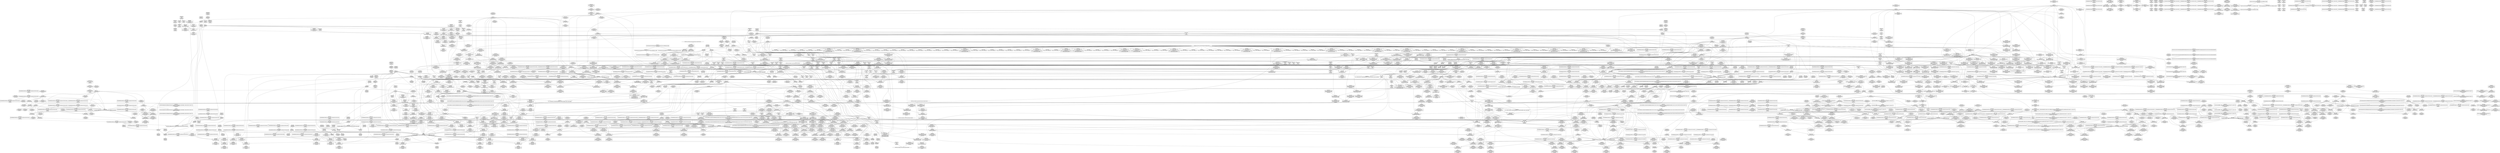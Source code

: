 digraph {
	CE0x5744ff0 [shape=record,shape=Mrecord,label="{CE0x5744ff0|rcu_lock_release:indirectgoto|*SummSource*}"]
	CE0x567d0e0 [shape=record,shape=Mrecord,label="{CE0x567d0e0|selinux_sem_alloc_security:tmp18|security/selinux/hooks.c,5405|*SummSource*}"]
	CE0x562cc60 [shape=record,shape=Mrecord,label="{CE0x562cc60|80:_i32,_112:_i8*,_:_CMRE_61,62_}"]
	CE0x56876d0 [shape=record,shape=Mrecord,label="{CE0x56876d0|rcu_read_unlock:tmp|*SummSource*}"]
	CE0x56cf400 [shape=record,shape=Mrecord,label="{CE0x56cf400|task_sid:if.end|*SummSink*}"]
	CE0x56c1d50 [shape=record,shape=Mrecord,label="{CE0x56c1d50|task_sid:tmp9|security/selinux/hooks.c,208|*SummSource*}"]
	CE0x562c3a0 [shape=record,shape=Mrecord,label="{CE0x562c3a0|80:_i32,_112:_i8*,_:_CMRE_29,30_}"]
	CE0x5689470 [shape=record,shape=Mrecord,label="{CE0x5689470|rcu_read_unlock:bb}"]
	CE0x56340b0 [shape=record,shape=Mrecord,label="{CE0x56340b0|GLOBAL:__llvm_gcov_ctr125|Global_var:__llvm_gcov_ctr125}"]
	CE0x56da6a0 [shape=record,shape=Mrecord,label="{CE0x56da6a0|cred_sid:sid|security/selinux/hooks.c,197}"]
	CE0x5697430 [shape=record,shape=Mrecord,label="{CE0x5697430|ipc_alloc_security:security|security/selinux/hooks.c,5090|*SummSource*}"]
	CE0x56a8340 [shape=record,shape=Mrecord,label="{CE0x56a8340|ipc_alloc_security:tmp|*SummSink*}"]
	CE0x577fa70 [shape=record,shape=Mrecord,label="{CE0x577fa70|GLOBAL:__preempt_count_sub|*Constant*|*SummSink*}"]
	CE0x56e0ea0 [shape=record,shape=Mrecord,label="{CE0x56e0ea0|_call_void_asm_sideeffect_,_memory_,_dirflag_,_fpsr_,_flags_()_#3,_!dbg_!27714,_!srcloc_!27715|include/linux/rcupdate.h,239|*SummSink*}"]
	CE0x575e010 [shape=record,shape=Mrecord,label="{CE0x575e010|__preempt_count_add:tmp2|*SummSink*}"]
	CE0x56f5310 [shape=record,shape=Mrecord,label="{CE0x56f5310|rcu_read_lock:tmp|*SummSource*}"]
	CE0x56d4a00 [shape=record,shape=Mrecord,label="{CE0x56d4a00|0:_i8,_:_GCMR_rcu_read_lock.__warned_internal_global_i8_0,_section_.data.unlikely_,_align_1:_elem_0:default:}"]
	CE0x561a020 [shape=record,shape=Mrecord,label="{CE0x561a020|selinux_sem_alloc_security:call|security/selinux/hooks.c,5387|*SummSink*}"]
	CE0x56b3830 [shape=record,shape=Mrecord,label="{CE0x56b3830|i8*_getelementptr_inbounds_(_25_x_i8_,_25_x_i8_*_.str45,_i32_0,_i32_0)|*Constant*}"]
	CE0x56b6890 [shape=record,shape=Mrecord,label="{CE0x56b6890|rcu_read_lock:tmp22|include/linux/rcupdate.h,884|*SummSource*}"]
	CE0x56ab6d0 [shape=record,shape=Mrecord,label="{CE0x56ab6d0|ipc_alloc_security:tmp10|security/selinux/hooks.c,5087}"]
	CE0x5735880 [shape=record,shape=Mrecord,label="{CE0x5735880|rcu_lock_release:tmp2}"]
	CE0x562da90 [shape=record,shape=Mrecord,label="{CE0x562da90|selinux_sem_alloc_security:tmp}"]
	CE0x564add0 [shape=record,shape=Mrecord,label="{CE0x564add0|selinux_sem_alloc_security:tmp21|security/selinux/hooks.c,5406|*SummSink*}"]
	CE0x56b7420 [shape=record,shape=Mrecord,label="{CE0x56b7420|i64*_getelementptr_inbounds_(_2_x_i64_,_2_x_i64_*___llvm_gcov_ctr131,_i64_0,_i64_0)|*Constant*}"]
	CE0x56dccd0 [shape=record,shape=Mrecord,label="{CE0x56dccd0|_call_void_rcu_read_unlock()_#10,_!dbg_!27748|security/selinux/hooks.c,209}"]
	CE0x56e9d40 [shape=record,shape=Mrecord,label="{CE0x56e9d40|task_sid:tmp18|security/selinux/hooks.c,208|*SummSink*}"]
	CE0x5623ce0 [shape=record,shape=Mrecord,label="{CE0x5623ce0|80:_i32,_112:_i8*,_:_CMRE_22,23_}"]
	CE0x5786690 [shape=record,shape=Mrecord,label="{CE0x5786690|GLOBAL:__preempt_count|Global_var:__preempt_count}"]
	CE0x574ae30 [shape=record,shape=Mrecord,label="{CE0x574ae30|%struct.lockdep_map*_null|*Constant*|*SummSink*}"]
	CE0x5631430 [shape=record,shape=Mrecord,label="{CE0x5631430|selinux_sem_alloc_security:tmp2|security/selinux/hooks.c,5391}"]
	CE0x56198a0 [shape=record,shape=Mrecord,label="{CE0x56198a0|_call_void_mcount()_#3|*SummSink*}"]
	CE0x56c1790 [shape=record,shape=Mrecord,label="{CE0x56c1790|ipc_alloc_security:tmp3|security/selinux/hooks.c,5084|*SummSink*}"]
	CE0x56f5230 [shape=record,shape=Mrecord,label="{CE0x56f5230|rcu_read_lock:tmp}"]
	CE0x56c8ee0 [shape=record,shape=Mrecord,label="{CE0x56c8ee0|cred_sid:tmp|*SummSink*}"]
	CE0x5647c10 [shape=record,shape=Mrecord,label="{CE0x5647c10|get_current:tmp1|*SummSource*}"]
	CE0x56d0910 [shape=record,shape=Mrecord,label="{CE0x56d0910|i64*_getelementptr_inbounds_(_13_x_i64_,_13_x_i64_*___llvm_gcov_ctr126,_i64_0,_i64_0)|*Constant*|*SummSink*}"]
	CE0x56ce1b0 [shape=record,shape=Mrecord,label="{CE0x56ce1b0|GLOBAL:__kmalloc|*Constant*}"]
	CE0x5754900 [shape=record,shape=Mrecord,label="{CE0x5754900|__rcu_read_unlock:bb|*SummSource*}"]
	CE0x613be30 [shape=record,shape=Mrecord,label="{CE0x613be30|80:_i32,_112:_i8*,_:_CMRE_51,52_}"]
	CE0x57683a0 [shape=record,shape=Mrecord,label="{CE0x57683a0|rcu_lock_acquire:tmp|*SummSink*}"]
	CE0x5761420 [shape=record,shape=Mrecord,label="{CE0x5761420|_call_void_mcount()_#3}"]
	CE0x56df1d0 [shape=record,shape=Mrecord,label="{CE0x56df1d0|rcu_read_lock:do.end}"]
	CE0x5650910 [shape=record,shape=Mrecord,label="{CE0x5650910|kzalloc:or|include/linux/slab.h,578|*SummSink*}"]
	CE0x56a0130 [shape=record,shape=Mrecord,label="{CE0x56a0130|current_sid:cred|security/selinux/hooks.c,218}"]
	CE0x56b70c0 [shape=record,shape=Mrecord,label="{CE0x56b70c0|cred_sid:bb}"]
	CE0x567eb70 [shape=record,shape=Mrecord,label="{CE0x567eb70|selinux_sem_alloc_security:tmp16|security/selinux/hooks.c,5402|*SummSource*}"]
	CE0x5647ba0 [shape=record,shape=Mrecord,label="{CE0x5647ba0|_call_void_mcount()_#3}"]
	CE0x56b6020 [shape=record,shape=Mrecord,label="{CE0x56b6020|i64*_getelementptr_inbounds_(_11_x_i64_,_11_x_i64_*___llvm_gcov_ctr127,_i64_0,_i64_10)|*Constant*}"]
	CE0x5641de0 [shape=record,shape=Mrecord,label="{CE0x5641de0|i64_0|*Constant*}"]
	CE0x5692350 [shape=record,shape=Mrecord,label="{CE0x5692350|current_sid:tobool1|security/selinux/hooks.c,218|*SummSink*}"]
	CE0x56de720 [shape=record,shape=Mrecord,label="{CE0x56de720|rcu_read_lock:tmp6|include/linux/rcupdate.h,882|*SummSink*}"]
	CE0x56a9ad0 [shape=record,shape=Mrecord,label="{CE0x56a9ad0|_call_void_asm_sideeffect_,_memory_,_dirflag_,_fpsr_,_flags_()_#3,_!dbg_!27711,_!srcloc_!27714|include/linux/rcupdate.h,244|*SummSource*}"]
	CE0x563e7f0 [shape=record,shape=Mrecord,label="{CE0x563e7f0|80:_i32,_112:_i8*,_:_CMRE_176,184_|*MultipleSource*|Function::selinux_sem_alloc_security&Arg::sma::|security/selinux/hooks.c,5390}"]
	CE0x5762ab0 [shape=record,shape=Mrecord,label="{CE0x5762ab0|__preempt_count_sub:tmp3|*SummSink*}"]
	CE0x56b9ee0 [shape=record,shape=Mrecord,label="{CE0x56b9ee0|rcu_read_lock:tmp5|include/linux/rcupdate.h,882|*SummSink*}"]
	CE0x56498b0 [shape=record,shape=Mrecord,label="{CE0x56498b0|GLOBAL:lockdep_rcu_suspicious|*Constant*|*SummSource*}"]
	CE0x567ca90 [shape=record,shape=Mrecord,label="{CE0x567ca90|i64*_getelementptr_inbounds_(_9_x_i64_,_9_x_i64_*___llvm_gcov_ctr317,_i64_0,_i64_7)|*Constant*|*SummSource*}"]
	CE0x5637820 [shape=record,shape=Mrecord,label="{CE0x5637820|get_current:entry|*SummSink*}"]
	CE0x56a6140 [shape=record,shape=Mrecord,label="{CE0x56a6140|i64*_getelementptr_inbounds_(_11_x_i64_,_11_x_i64_*___llvm_gcov_ctr127,_i64_0,_i64_1)|*Constant*}"]
	CE0x5672460 [shape=record,shape=Mrecord,label="{CE0x5672460|selinux_sem_alloc_security:sem_perm4|security/selinux/hooks.c,5397|*SummSource*}"]
	CE0x5689ea0 [shape=record,shape=Mrecord,label="{CE0x5689ea0|kzalloc:flags|Function::kzalloc&Arg::flags::|*SummSink*}"]
	CE0x569f900 [shape=record,shape=Mrecord,label="{CE0x569f900|kmalloc:size|Function::kmalloc&Arg::size::|*SummSink*}"]
	CE0x56c6e80 [shape=record,shape=Mrecord,label="{CE0x56c6e80|rcu_read_unlock:tmp5|include/linux/rcupdate.h,933|*SummSink*}"]
	CE0x5691f40 [shape=record,shape=Mrecord,label="{CE0x5691f40|i32_208|*Constant*|*SummSink*}"]
	CE0x573d6d0 [shape=record,shape=Mrecord,label="{CE0x573d6d0|i32_934|*Constant*|*SummSink*}"]
	CE0x569f070 [shape=record,shape=Mrecord,label="{CE0x569f070|i8*_null|*Constant*}"]
	CE0x568f2b0 [shape=record,shape=Mrecord,label="{CE0x568f2b0|current_sid:tmp12|security/selinux/hooks.c,218|*SummSource*}"]
	CE0x56b0c00 [shape=record,shape=Mrecord,label="{CE0x56b0c00|rcu_read_lock:tmp15|include/linux/rcupdate.h,882}"]
	CE0x5764fd0 [shape=record,shape=Mrecord,label="{CE0x5764fd0|__rcu_read_lock:do.end|*SummSink*}"]
	CE0x56aa940 [shape=record,shape=Mrecord,label="{CE0x56aa940|__rcu_read_lock:tmp7|include/linux/rcupdate.h,240|*SummSource*}"]
	CE0x574fae0 [shape=record,shape=Mrecord,label="{CE0x574fae0|rcu_lock_release:bb|*SummSink*}"]
	CE0x56f4cf0 [shape=record,shape=Mrecord,label="{CE0x56f4cf0|rcu_lock_acquire:entry|*SummSource*}"]
	CE0x56d2c50 [shape=record,shape=Mrecord,label="{CE0x56d2c50|rcu_read_unlock:tmp4|include/linux/rcupdate.h,933|*SummSink*}"]
	CE0x564fac0 [shape=record,shape=Mrecord,label="{CE0x564fac0|current_sid:do.end}"]
	CE0x562bb20 [shape=record,shape=Mrecord,label="{CE0x562bb20|ipc_alloc_security:task|Function::ipc_alloc_security&Arg::task::|*SummSource*}"]
	CE0x5764760 [shape=record,shape=Mrecord,label="{CE0x5764760|__preempt_count_add:tmp6|./arch/x86/include/asm/preempt.h,73|*SummSink*}"]
	CE0x562ffa0 [shape=record,shape=Mrecord,label="{CE0x562ffa0|selinux_sem_alloc_security:if.then8|*SummSource*}"]
	CE0x567f620 [shape=record,shape=Mrecord,label="{CE0x567f620|selinux_sem_alloc_security:sem_perm9|security/selinux/hooks.c,5402}"]
	CE0x56f82f0 [shape=record,shape=Mrecord,label="{CE0x56f82f0|task_sid:tmp17|security/selinux/hooks.c,208|*SummSink*}"]
	CE0x568f140 [shape=record,shape=Mrecord,label="{CE0x568f140|current_sid:tmp12|security/selinux/hooks.c,218}"]
	CE0x5734780 [shape=record,shape=Mrecord,label="{CE0x5734780|__preempt_count_add:entry|*SummSource*}"]
	CE0x56f2120 [shape=record,shape=Mrecord,label="{CE0x56f2120|task_sid:tmp26|security/selinux/hooks.c,208}"]
	CE0x5634740 [shape=record,shape=Mrecord,label="{CE0x5634740|GLOBAL:kfree|*Constant*|*SummSink*}"]
	CE0x56cbea0 [shape=record,shape=Mrecord,label="{CE0x56cbea0|ipc_alloc_security:tobool|security/selinux/hooks.c,5084}"]
	CE0x574abb0 [shape=record,shape=Mrecord,label="{CE0x574abb0|%struct.lockdep_map*_null|*Constant*|*SummSource*}"]
	CE0x56dad50 [shape=record,shape=Mrecord,label="{CE0x56dad50|cred_sid:sid|security/selinux/hooks.c,197|*SummSink*}"]
	CE0x56f83c0 [shape=record,shape=Mrecord,label="{CE0x56f83c0|i64*_getelementptr_inbounds_(_13_x_i64_,_13_x_i64_*___llvm_gcov_ctr126,_i64_0,_i64_8)|*Constant*|*SummSource*}"]
	CE0x57501d0 [shape=record,shape=Mrecord,label="{CE0x57501d0|__rcu_read_unlock:do.body}"]
	CE0x56aea90 [shape=record,shape=Mrecord,label="{CE0x56aea90|rcu_read_lock:tmp12|include/linux/rcupdate.h,882}"]
	CE0x568e7a0 [shape=record,shape=Mrecord,label="{CE0x568e7a0|_ret_i8*_%call,_!dbg_!27715|include/linux/slab.h,578|*SummSource*}"]
	CE0x5689610 [shape=record,shape=Mrecord,label="{CE0x5689610|rcu_read_unlock:bb|*SummSink*}"]
	CE0x5693ad0 [shape=record,shape=Mrecord,label="{CE0x5693ad0|%struct.ipc_security_struct*_null|*Constant*|*SummSink*}"]
	CE0x5698080 [shape=record,shape=Mrecord,label="{CE0x5698080|ipc_alloc_security:retval.0|*SummSource*}"]
	CE0x568ee70 [shape=record,shape=Mrecord,label="{CE0x568ee70|i64*_getelementptr_inbounds_(_2_x_i64_,_2_x_i64_*___llvm_gcov_ctr109,_i64_0,_i64_0)|*Constant*|*SummSink*}"]
	CE0x56b4920 [shape=record,shape=Mrecord,label="{CE0x56b4920|i64*_getelementptr_inbounds_(_11_x_i64_,_11_x_i64_*___llvm_gcov_ctr127,_i64_0,_i64_9)|*Constant*|*SummSource*}"]
	CE0x57800a0 [shape=record,shape=Mrecord,label="{CE0x57800a0|_ret_void,_!dbg_!27720|./arch/x86/include/asm/preempt.h,78|*SummSource*}"]
	CE0x5763580 [shape=record,shape=Mrecord,label="{CE0x5763580|__preempt_count_add:tmp1|*SummSource*}"]
	CE0x568ac10 [shape=record,shape=Mrecord,label="{CE0x568ac10|current_sid:tmp1|*SummSink*}"]
	CE0x568d4a0 [shape=record,shape=Mrecord,label="{CE0x568d4a0|current_sid:tmp14|security/selinux/hooks.c,218|*SummSource*}"]
	CE0x5637b60 [shape=record,shape=Mrecord,label="{CE0x5637b60|current_sid:tmp10|security/selinux/hooks.c,218}"]
	CE0x5689b60 [shape=record,shape=Mrecord,label="{CE0x5689b60|i64*_getelementptr_inbounds_(_11_x_i64_,_11_x_i64_*___llvm_gcov_ctr125,_i64_0,_i64_1)|*Constant*|*SummSource*}"]
	CE0x5736c80 [shape=record,shape=Mrecord,label="{CE0x5736c80|rcu_read_unlock:tmp14|include/linux/rcupdate.h,933}"]
	CE0x56a81c0 [shape=record,shape=Mrecord,label="{CE0x56a81c0|task_sid:if.then}"]
	CE0x57560a0 [shape=record,shape=Mrecord,label="{CE0x57560a0|GLOBAL:lock_release|*Constant*|*SummSink*}"]
	CE0x56d6520 [shape=record,shape=Mrecord,label="{CE0x56d6520|task_sid:do.end}"]
	CE0x56f2b30 [shape=record,shape=Mrecord,label="{CE0x56f2b30|i64*_getelementptr_inbounds_(_13_x_i64_,_13_x_i64_*___llvm_gcov_ctr126,_i64_0,_i64_12)|*Constant*}"]
	CE0x568f7e0 [shape=record,shape=Mrecord,label="{CE0x568f7e0|i64*_getelementptr_inbounds_(_11_x_i64_,_11_x_i64_*___llvm_gcov_ctr125,_i64_0,_i64_0)|*Constant*|*SummSink*}"]
	CE0x562f060 [shape=record,shape=Mrecord,label="{CE0x562f060|selinux_sem_alloc_security:bb|*SummSink*}"]
	CE0x56e25e0 [shape=record,shape=Mrecord,label="{CE0x56e25e0|rcu_read_lock:bb|*SummSource*}"]
	CE0x56a1a70 [shape=record,shape=Mrecord,label="{CE0x56a1a70|current_sid:tmp22|security/selinux/hooks.c,218|*SummSink*}"]
	CE0x5647180 [shape=record,shape=Mrecord,label="{CE0x5647180|80:_i32,_112:_i8*,_:_CMRE_92,96_|*MultipleSource*|Function::selinux_sem_alloc_security&Arg::sma::|security/selinux/hooks.c,5390}"]
	CE0x573d060 [shape=record,shape=Mrecord,label="{CE0x573d060|i32_934|*Constant*}"]
	CE0x5673100 [shape=record,shape=Mrecord,label="{CE0x5673100|0:_i16,_4:_i32,_:_CMRE_0,2_|*MultipleSource*|security/selinux/hooks.c,5394|security/selinux/hooks.c,5394|security/selinux/hooks.c,5399}"]
	CE0x5696c40 [shape=record,shape=Mrecord,label="{CE0x5696c40|ipc_alloc_security:sid3|security/selinux/hooks.c,5089|*SummSink*}"]
	CE0x56dd4b0 [shape=record,shape=Mrecord,label="{CE0x56dd4b0|rcu_read_unlock:entry|*SummSource*}"]
	CE0x561e610 [shape=record,shape=Mrecord,label="{CE0x561e610|selinux_sem_alloc_security:bb}"]
	CE0x56711f0 [shape=record,shape=Mrecord,label="{CE0x56711f0|current_sid:tmp18|security/selinux/hooks.c,218}"]
	CE0x567bf90 [shape=record,shape=Mrecord,label="{CE0x567bf90|i64*_getelementptr_inbounds_(_9_x_i64_,_9_x_i64_*___llvm_gcov_ctr317,_i64_0,_i64_6)|*Constant*}"]
	CE0x56cdd70 [shape=record,shape=Mrecord,label="{CE0x56cdd70|i32_77|*Constant*|*SummSink*}"]
	CE0x56ea210 [shape=record,shape=Mrecord,label="{CE0x56ea210|_call_void_lockdep_rcu_suspicious(i8*_getelementptr_inbounds_(_25_x_i8_,_25_x_i8_*_.str3,_i32_0,_i32_0),_i32_208,_i8*_getelementptr_inbounds_(_41_x_i8_,_41_x_i8_*_.str44,_i32_0,_i32_0))_#10,_!dbg_!27732|security/selinux/hooks.c,208}"]
	CE0x578d1b0 [shape=record,shape=Mrecord,label="{CE0x578d1b0|i64*_getelementptr_inbounds_(_4_x_i64_,_4_x_i64_*___llvm_gcov_ctr129,_i64_0,_i64_1)|*Constant*}"]
	CE0x568bc50 [shape=record,shape=Mrecord,label="{CE0x568bc50|current_sid:tmp1}"]
	CE0x573c130 [shape=record,shape=Mrecord,label="{CE0x573c130|rcu_read_unlock:tmp18|include/linux/rcupdate.h,933}"]
	CE0x568bcc0 [shape=record,shape=Mrecord,label="{CE0x568bcc0|current_sid:tmp1|*SummSource*}"]
	CE0x56d0c60 [shape=record,shape=Mrecord,label="{CE0x56d0c60|kzalloc:bb|*SummSource*}"]
	CE0x56ca800 [shape=record,shape=Mrecord,label="{CE0x56ca800|task_sid:entry|*SummSource*}"]
	CE0x567fe70 [shape=record,shape=Mrecord,label="{CE0x567fe70|_call_void_ipc_free_security(%struct.kern_ipc_perm*_%sem_perm9)_#10,_!dbg_!27743|security/selinux/hooks.c,5402|*SummSink*}"]
	CE0x564bff0 [shape=record,shape=Mrecord,label="{CE0x564bff0|current_sid:tmp3|*SummSink*}"]
	CE0x56d9350 [shape=record,shape=Mrecord,label="{CE0x56d9350|_ret_i8*_%call,_!dbg_!27714|include/linux/slab.h,429|*SummSource*}"]
	CE0x56afb80 [shape=record,shape=Mrecord,label="{CE0x56afb80|i64*_getelementptr_inbounds_(_11_x_i64_,_11_x_i64_*___llvm_gcov_ctr132,_i64_0,_i64_8)|*Constant*|*SummSink*}"]
	CE0x56cba90 [shape=record,shape=Mrecord,label="{CE0x56cba90|ipc_free_security:tmp2|*SummSource*}"]
	CE0x57665c0 [shape=record,shape=Mrecord,label="{CE0x57665c0|i64_ptrtoint_(i8*_blockaddress(_rcu_lock_release,_%__here)_to_i64)|*Constant*|*SummSink*}"]
	CE0x5627710 [shape=record,shape=Mrecord,label="{CE0x5627710|80:_i32,_112:_i8*,_:_CMRE_63,64_}"]
	CE0x56ecba0 [shape=record,shape=Mrecord,label="{CE0x56ecba0|i64*_getelementptr_inbounds_(_11_x_i64_,_11_x_i64_*___llvm_gcov_ctr127,_i64_0,_i64_1)|*Constant*|*SummSource*}"]
	CE0x56d4500 [shape=record,shape=Mrecord,label="{CE0x56d4500|task_sid:land.lhs.true|*SummSource*}"]
	CE0x5625ba0 [shape=record,shape=Mrecord,label="{CE0x5625ba0|current_sid:tmp11|security/selinux/hooks.c,218|*SummSource*}"]
	CE0x56f44b0 [shape=record,shape=Mrecord,label="{CE0x56f44b0|cred_sid:entry|*SummSink*}"]
	CE0x56a69f0 [shape=record,shape=Mrecord,label="{CE0x56a69f0|task_sid:tmp9|security/selinux/hooks.c,208|*SummSink*}"]
	CE0x56548b0 [shape=record,shape=Mrecord,label="{CE0x56548b0|avc_has_perm:auditdata|Function::avc_has_perm&Arg::auditdata::|*SummSink*}"]
	CE0x574ac20 [shape=record,shape=Mrecord,label="{CE0x574ac20|i64*_getelementptr_inbounds_(_4_x_i64_,_4_x_i64_*___llvm_gcov_ctr134,_i64_0,_i64_1)|*Constant*|*SummSource*}"]
	CE0x5750c40 [shape=record,shape=Mrecord,label="{CE0x5750c40|rcu_lock_acquire:tmp|*SummSource*}"]
	CE0x562ad10 [shape=record,shape=Mrecord,label="{CE0x562ad10|selinux_sem_alloc_security:call1|security/selinux/hooks.c,5390|*SummSource*}"]
	CE0x563b920 [shape=record,shape=Mrecord,label="{CE0x563b920|selinux_sem_alloc_security:tmp5|security/selinux/hooks.c,5391|*SummSource*}"]
	CE0x574ba90 [shape=record,shape=Mrecord,label="{CE0x574ba90|rcu_lock_acquire:tmp6}"]
	CE0x56c9460 [shape=record,shape=Mrecord,label="{CE0x56c9460|ipc_alloc_security:tmp8|security/selinux/hooks.c,5085}"]
	CE0x5676e10 [shape=record,shape=Mrecord,label="{CE0x5676e10|selinux_sem_alloc_security:tmp13|security/selinux/hooks.c,5401|*SummSource*}"]
	CE0x5689520 [shape=record,shape=Mrecord,label="{CE0x5689520|rcu_read_unlock:bb|*SummSource*}"]
	CE0x56c7290 [shape=record,shape=Mrecord,label="{CE0x56c7290|i64*_getelementptr_inbounds_(_4_x_i64_,_4_x_i64_*___llvm_gcov_ctr128,_i64_0,_i64_3)|*Constant*|*SummSource*}"]
	CE0x569f3b0 [shape=record,shape=Mrecord,label="{CE0x569f3b0|i8*_null|*Constant*|*SummSource*}"]
	CE0x569e0b0 [shape=record,shape=Mrecord,label="{CE0x569e0b0|task_sid:call3|security/selinux/hooks.c,208}"]
	CE0x56f9370 [shape=record,shape=Mrecord,label="{CE0x56f9370|task_sid:do.body5}"]
	CE0x576a2e0 [shape=record,shape=Mrecord,label="{CE0x576a2e0|_call_void_mcount()_#3|*SummSink*}"]
	CE0x56cad70 [shape=record,shape=Mrecord,label="{CE0x56cad70|_ret_i32_%call7,_!dbg_!27749|security/selinux/hooks.c,210}"]
	CE0x57856f0 [shape=record,shape=Mrecord,label="{CE0x57856f0|i64*_getelementptr_inbounds_(_4_x_i64_,_4_x_i64_*___llvm_gcov_ctr129,_i64_0,_i64_3)|*Constant*|*SummSink*}"]
	CE0x56765b0 [shape=record,shape=Mrecord,label="{CE0x56765b0|selinux_sem_alloc_security:tmp13|security/selinux/hooks.c,5401}"]
	CE0x56d5bf0 [shape=record,shape=Mrecord,label="{CE0x56d5bf0|task_sid:tmp1|*SummSink*}"]
	CE0x5641010 [shape=record,shape=Mrecord,label="{CE0x5641010|get_current:entry}"]
	CE0x5624a60 [shape=record,shape=Mrecord,label="{CE0x5624a60|_call_void_mcount()_#3}"]
	CE0x5640380 [shape=record,shape=Mrecord,label="{CE0x5640380|80:_i32,_112:_i8*,_:_CMRE_70,71_}"]
	CE0x56ac620 [shape=record,shape=Mrecord,label="{CE0x56ac620|__rcu_read_lock:tmp4|include/linux/rcupdate.h,239|*SummSink*}"]
	CE0x564b900 [shape=record,shape=Mrecord,label="{CE0x564b900|current_sid:if.end|*SummSink*}"]
	CE0x5656550 [shape=record,shape=Mrecord,label="{CE0x5656550|i32_10|*Constant*|*SummSink*}"]
	CE0x5750bd0 [shape=record,shape=Mrecord,label="{CE0x5750bd0|COLLAPSED:_GCMRE___llvm_gcov_ctr130_internal_global_4_x_i64_zeroinitializer:_elem_0:default:}"]
	CE0x5688b60 [shape=record,shape=Mrecord,label="{CE0x5688b60|_ret_void,_!dbg_!27719|./arch/x86/include/asm/preempt.h,73}"]
	"CONST[source:0(mediator),value:0(static)][purpose:{operation}]"
	CE0x5636150 [shape=record,shape=Mrecord,label="{CE0x5636150|current_sid:land.lhs.true2|*SummSink*}"]
	CE0x56774d0 [shape=record,shape=Mrecord,label="{CE0x56774d0|selinux_sem_alloc_security:tmp14|security/selinux/hooks.c,5401|*SummSource*}"]
	CE0x562df80 [shape=record,shape=Mrecord,label="{CE0x562df80|selinux_sem_alloc_security:call2|security/selinux/hooks.c,5390|*SummSource*}"]
	CE0x573f710 [shape=record,shape=Mrecord,label="{CE0x573f710|rcu_read_unlock:tmp21|include/linux/rcupdate.h,935}"]
	CE0x563bae0 [shape=record,shape=Mrecord,label="{CE0x563bae0|selinux_sem_alloc_security:tmp5|security/selinux/hooks.c,5391|*SummSink*}"]
	CE0x56df340 [shape=record,shape=Mrecord,label="{CE0x56df340|rcu_read_lock:do.end|*SummSource*}"]
	CE0x567bdd0 [shape=record,shape=Mrecord,label="{CE0x567bdd0|selinux_sem_alloc_security:tmp15|security/selinux/hooks.c,5401|*SummSink*}"]
	CE0x574e280 [shape=record,shape=Mrecord,label="{CE0x574e280|__preempt_count_sub:sub|./arch/x86/include/asm/preempt.h,77|*SummSource*}"]
	CE0x56b66f0 [shape=record,shape=Mrecord,label="{CE0x56b66f0|rcu_read_lock:tmp22|include/linux/rcupdate.h,884}"]
	CE0x5678910 [shape=record,shape=Mrecord,label="{CE0x5678910|avc_has_perm:requested|Function::avc_has_perm&Arg::requested::}"]
	CE0x5675730 [shape=record,shape=Mrecord,label="{CE0x5675730|i32_(i32,_i32,_i16,_i32,_%struct.common_audit_data*)*_bitcast_(i32_(i32,_i32,_i16,_i32,_%struct.common_audit_data.495*)*_avc_has_perm_to_i32_(i32,_i32,_i16,_i32,_%struct.common_audit_data*)*)|*Constant*|*SummSource*}"]
	CE0x56e17d0 [shape=record,shape=Mrecord,label="{CE0x56e17d0|_call_void_mcount()_#3}"]
	CE0x563c080 [shape=record,shape=Mrecord,label="{CE0x563c080|current_sid:tmp10|security/selinux/hooks.c,218|*SummSink*}"]
	CE0x569f9d0 [shape=record,shape=Mrecord,label="{CE0x569f9d0|kmalloc:flags|Function::kmalloc&Arg::flags::}"]
	CE0x56b0e80 [shape=record,shape=Mrecord,label="{CE0x56b0e80|rcu_read_lock:tmp15|include/linux/rcupdate.h,882|*SummSource*}"]
	CE0x56a51a0 [shape=record,shape=Mrecord,label="{CE0x56a51a0|rcu_lock_release:__here|*SummSource*}"]
	CE0x568a4e0 [shape=record,shape=Mrecord,label="{CE0x568a4e0|i8_1|*Constant*}"]
	CE0x577a700 [shape=record,shape=Mrecord,label="{CE0x577a700|__preempt_count_sub:tmp1|*SummSource*}"]
	CE0x5737f90 [shape=record,shape=Mrecord,label="{CE0x5737f90|rcu_read_unlock:call3|include/linux/rcupdate.h,933|*SummSource*}"]
	CE0x56bd5d0 [shape=record,shape=Mrecord,label="{CE0x56bd5d0|ipc_free_security:tmp4|*LoadInst*|security/selinux/hooks.c,5097|*SummSink*}"]
	CE0x5677060 [shape=record,shape=Mrecord,label="{CE0x5677060|selinux_sem_alloc_security:tmp13|security/selinux/hooks.c,5401|*SummSink*}"]
	CE0x569b5f0 [shape=record,shape=Mrecord,label="{CE0x569b5f0|get_current:entry}"]
	CE0x57503c0 [shape=record,shape=Mrecord,label="{CE0x57503c0|__rcu_read_unlock:tmp2|*SummSink*}"]
	CE0x5770e70 [shape=record,shape=Mrecord,label="{CE0x5770e70|_call_void_asm_addl_$1,_%gs:$0_,_*m,ri,*m,_dirflag_,_fpsr_,_flags_(i32*___preempt_count,_i32_%val,_i32*___preempt_count)_#3,_!dbg_!27714,_!srcloc_!27717|./arch/x86/include/asm/preempt.h,72|*SummSink*}"]
	CE0x576a7d0 [shape=record,shape=Mrecord,label="{CE0x576a7d0|__preempt_count_add:do.end|*SummSource*}"]
	CE0x573eff0 [shape=record,shape=Mrecord,label="{CE0x573eff0|rcu_read_unlock:tmp19|include/linux/rcupdate.h,933|*SummSource*}"]
	CE0x573c340 [shape=record,shape=Mrecord,label="{CE0x573c340|rcu_read_unlock:tmp18|include/linux/rcupdate.h,933|*SummSource*}"]
	CE0x568a8d0 [shape=record,shape=Mrecord,label="{CE0x568a8d0|ipc_free_security:security|security/selinux/hooks.c,5097}"]
	CE0x577a440 [shape=record,shape=Mrecord,label="{CE0x577a440|__rcu_read_unlock:tmp3|*SummSource*}"]
	CE0x564efd0 [shape=record,shape=Mrecord,label="{CE0x564efd0|ipc_alloc_security:sclass2|security/selinux/hooks.c,5088|*SummSource*}"]
	CE0x5693630 [shape=record,shape=Mrecord,label="{CE0x5693630|i64*_getelementptr_inbounds_(_11_x_i64_,_11_x_i64_*___llvm_gcov_ctr125,_i64_0,_i64_8)|*Constant*|*SummSink*}"]
	CE0x5757ab0 [shape=record,shape=Mrecord,label="{CE0x5757ab0|__preempt_count_add:tmp4|./arch/x86/include/asm/preempt.h,72}"]
	CE0x5678b60 [shape=record,shape=Mrecord,label="{CE0x5678b60|avc_has_perm:requested|Function::avc_has_perm&Arg::requested::|*SummSink*}"]
	CE0x56b2ae0 [shape=record,shape=Mrecord,label="{CE0x56b2ae0|rcu_read_lock:tmp18|include/linux/rcupdate.h,882|*SummSink*}"]
	CE0x56b1320 [shape=record,shape=Mrecord,label="{CE0x56b1320|rcu_read_lock:tmp16|include/linux/rcupdate.h,882|*SummSource*}"]
	CE0x5658410 [shape=record,shape=Mrecord,label="{CE0x5658410|selinux_sem_alloc_security:tmp8|security/selinux/hooks.c,5394|*SummSource*}"]
	CE0x56325f0 [shape=record,shape=Mrecord,label="{CE0x56325f0|80:_i32,_112:_i8*,_:_CMRE_4,5_}"]
	CE0x563ea00 [shape=record,shape=Mrecord,label="{CE0x563ea00|80:_i32,_112:_i8*,_:_CMRE_184,188_|*MultipleSource*|Function::selinux_sem_alloc_security&Arg::sma::|security/selinux/hooks.c,5390}"]
	CE0x56d7790 [shape=record,shape=Mrecord,label="{CE0x56d7790|GLOBAL:task_sid.__warned|Global_var:task_sid.__warned|*SummSink*}"]
	CE0x56723f0 [shape=record,shape=Mrecord,label="{CE0x56723f0|selinux_sem_alloc_security:sem_perm4|security/selinux/hooks.c,5397}"]
	CE0x56eac00 [shape=record,shape=Mrecord,label="{CE0x56eac00|rcu_read_lock:land.lhs.true}"]
	CE0x56237a0 [shape=record,shape=Mrecord,label="{CE0x56237a0|80:_i32,_112:_i8*,_:_CMRE_21,22_}"]
	CE0x5762900 [shape=record,shape=Mrecord,label="{CE0x5762900|i64*_getelementptr_inbounds_(_4_x_i64_,_4_x_i64_*___llvm_gcov_ctr129,_i64_0,_i64_2)|*Constant*}"]
	CE0x5691c00 [shape=record,shape=Mrecord,label="{CE0x5691c00|kzalloc:size|Function::kzalloc&Arg::size::|*SummSink*}"]
	CE0x56d7170 [shape=record,shape=Mrecord,label="{CE0x56d7170|cred_sid:security|security/selinux/hooks.c,196|*SummSource*}"]
	CE0x574c350 [shape=record,shape=Mrecord,label="{CE0x574c350|i64*_getelementptr_inbounds_(_4_x_i64_,_4_x_i64_*___llvm_gcov_ctr130,_i64_0,_i64_0)|*Constant*|*SummSink*}"]
	CE0x56d8fc0 [shape=record,shape=Mrecord,label="{CE0x56d8fc0|task_sid:tmp13|security/selinux/hooks.c,208}"]
	CE0x56501e0 [shape=record,shape=Mrecord,label="{CE0x56501e0|_call_void_mcount()_#3|*SummSink*}"]
	CE0x5736b10 [shape=record,shape=Mrecord,label="{CE0x5736b10|rcu_read_unlock:tmp13|include/linux/rcupdate.h,933|*SummSink*}"]
	CE0x5635110 [shape=record,shape=Mrecord,label="{CE0x5635110|%struct.task_struct*_(%struct.task_struct**)*_asm_movq_%gs:$_1:P_,$0_,_r,im,_dirflag_,_fpsr_,_flags_|*SummSource*}"]
	CE0x56bfac0 [shape=record,shape=Mrecord,label="{CE0x56bfac0|i64*_getelementptr_inbounds_(_6_x_i64_,_6_x_i64_*___llvm_gcov_ctr301,_i64_0,_i64_0)|*Constant*|*SummSink*}"]
	CE0x5656bd0 [shape=record,shape=Mrecord,label="{CE0x5656bd0|i64*_getelementptr_inbounds_(_11_x_i64_,_11_x_i64_*___llvm_gcov_ctr125,_i64_0,_i64_8)|*Constant*}"]
	CE0x575bdc0 [shape=record,shape=Mrecord,label="{CE0x575bdc0|_ret_void,_!dbg_!27720|./arch/x86/include/asm/preempt.h,78}"]
	CE0x573e080 [shape=record,shape=Mrecord,label="{CE0x573e080|i64*_getelementptr_inbounds_(_11_x_i64_,_11_x_i64_*___llvm_gcov_ctr132,_i64_0,_i64_9)|*Constant*|*SummSource*}"]
	CE0x56b43a0 [shape=record,shape=Mrecord,label="{CE0x56b43a0|i8*_getelementptr_inbounds_(_42_x_i8_,_42_x_i8_*_.str46,_i32_0,_i32_0)|*Constant*}"]
	CE0x5648b40 [shape=record,shape=Mrecord,label="{CE0x5648b40|80:_i32,_112:_i8*,_:_CMRE_13,14_}"]
	CE0x577a500 [shape=record,shape=Mrecord,label="{CE0x577a500|__rcu_read_unlock:tmp3|*SummSink*}"]
	CE0x561e250 [shape=record,shape=Mrecord,label="{CE0x561e250|i64*_getelementptr_inbounds_(_9_x_i64_,_9_x_i64_*___llvm_gcov_ctr317,_i64_0,_i64_0)|*Constant*|*SummSink*}"]
	CE0x569a650 [shape=record,shape=Mrecord,label="{CE0x569a650|current_sid:tmp19|security/selinux/hooks.c,218|*SummSink*}"]
	CE0x573a0e0 [shape=record,shape=Mrecord,label="{CE0x573a0e0|rcu_read_unlock:tmp12|include/linux/rcupdate.h,933}"]
	CE0x56b8e20 [shape=record,shape=Mrecord,label="{CE0x56b8e20|rcu_read_unlock:tobool1|include/linux/rcupdate.h,933|*SummSink*}"]
	CE0x563a750 [shape=record,shape=Mrecord,label="{CE0x563a750|rcu_lock_acquire:bb}"]
	CE0x567b900 [shape=record,shape=Mrecord,label="{CE0x567b900|current_sid:tmp17|security/selinux/hooks.c,218}"]
	CE0x5673170 [shape=record,shape=Mrecord,label="{CE0x5673170|0:_i16,_4:_i32,_:_CMRE_4,8_|*MultipleSource*|security/selinux/hooks.c,5394|security/selinux/hooks.c,5394|security/selinux/hooks.c,5399}"]
	CE0x5740480 [shape=record,shape=Mrecord,label="{CE0x5740480|rcu_read_unlock:tmp22|include/linux/rcupdate.h,935|*SummSource*}"]
	CE0x56c6e10 [shape=record,shape=Mrecord,label="{CE0x56c6e10|rcu_read_unlock:tmp5|include/linux/rcupdate.h,933|*SummSource*}"]
	CE0x57509d0 [shape=record,shape=Mrecord,label="{CE0x57509d0|__preempt_count_sub:sub|./arch/x86/include/asm/preempt.h,77|*SummSink*}"]
	CE0x5650ed0 [shape=record,shape=Mrecord,label="{CE0x5650ed0|ipc_alloc_security:tmp4|security/selinux/hooks.c,5084}"]
	CE0x5657b40 [shape=record,shape=Mrecord,label="{CE0x5657b40|selinux_sem_alloc_security:security|security/selinux/hooks.c,5394|*SummSource*}"]
	CE0x56c20f0 [shape=record,shape=Mrecord,label="{CE0x56c20f0|ipc_alloc_security:tmp6|security/selinux/hooks.c,5084|*SummSource*}"]
	CE0x564c350 [shape=record,shape=Mrecord,label="{CE0x564c350|_call_void_mcount()_#3|*SummSource*}"]
	CE0x5733970 [shape=record,shape=Mrecord,label="{CE0x5733970|i64*_getelementptr_inbounds_(_4_x_i64_,_4_x_i64_*___llvm_gcov_ctr129,_i64_0,_i64_2)|*Constant*|*SummSource*}"]
	CE0x5636210 [shape=record,shape=Mrecord,label="{CE0x5636210|current_sid:land.lhs.true}"]
	CE0x567a2b0 [shape=record,shape=Mrecord,label="{CE0x567a2b0|task_sid:tmp11|security/selinux/hooks.c,208}"]
	CE0x569c450 [shape=record,shape=Mrecord,label="{CE0x569c450|task_sid:tmp17|security/selinux/hooks.c,208}"]
	CE0x5689dd0 [shape=record,shape=Mrecord,label="{CE0x5689dd0|kzalloc:flags|Function::kzalloc&Arg::flags::|*SummSource*}"]
	CE0x574a210 [shape=record,shape=Mrecord,label="{CE0x574a210|i32_0|*Constant*}"]
	CE0x5764680 [shape=record,shape=Mrecord,label="{CE0x5764680|__preempt_count_add:tmp6|./arch/x86/include/asm/preempt.h,73}"]
	CE0x573a4f0 [shape=record,shape=Mrecord,label="{CE0x573a4f0|__rcu_read_lock:tmp5|include/linux/rcupdate.h,239}"]
	CE0x56dd130 [shape=record,shape=Mrecord,label="{CE0x56dd130|rcu_read_unlock:entry}"]
	CE0x573db80 [shape=record,shape=Mrecord,label="{CE0x573db80|i8*_getelementptr_inbounds_(_44_x_i8_,_44_x_i8_*_.str47,_i32_0,_i32_0)|*Constant*|*SummSource*}"]
	"CONST[source:0(mediator),value:2(dynamic)][purpose:{subject}]"
	CE0x56b0500 [shape=record,shape=Mrecord,label="{CE0x56b0500|rcu_read_lock:tmp13|include/linux/rcupdate.h,882|*SummSource*}"]
	CE0x56546f0 [shape=record,shape=Mrecord,label="{CE0x56546f0|avc_has_perm:auditdata|Function::avc_has_perm&Arg::auditdata::}"]
	CE0x56e2f00 [shape=record,shape=Mrecord,label="{CE0x56e2f00|rcu_read_lock:tmp4|include/linux/rcupdate.h,882}"]
	CE0x56eca20 [shape=record,shape=Mrecord,label="{CE0x56eca20|rcu_read_lock:tmp1|*SummSink*}"]
	CE0x5797340 [shape=record,shape=Mrecord,label="{CE0x5797340|__preempt_count_sub:do.body}"]
	CE0x56a7bf0 [shape=record,shape=Mrecord,label="{CE0x56a7bf0|rcu_read_lock:tmp2|*SummSource*}"]
	CE0x56a08d0 [shape=record,shape=Mrecord,label="{CE0x56a08d0|current_sid:tmp21|security/selinux/hooks.c,218|*SummSource*}"]
	CE0x56bec60 [shape=record,shape=Mrecord,label="{CE0x56bec60|ipc_alloc_security:tmp12|security/selinux/hooks.c,5093|*SummSink*}"]
	CE0x56713e0 [shape=record,shape=Mrecord,label="{CE0x56713e0|current_sid:tmp18|security/selinux/hooks.c,218|*SummSource*}"]
	CE0x563c7d0 [shape=record,shape=Mrecord,label="{CE0x563c7d0|selinux_sem_alloc_security:sma|Function::selinux_sem_alloc_security&Arg::sma::|*SummSource*}"]
	CE0x5641f80 [shape=record,shape=Mrecord,label="{CE0x5641f80|current_sid:tmp4|security/selinux/hooks.c,218|*SummSource*}"]
	CE0x573db10 [shape=record,shape=Mrecord,label="{CE0x573db10|i8*_getelementptr_inbounds_(_44_x_i8_,_44_x_i8_*_.str47,_i32_0,_i32_0)|*Constant*}"]
	CE0x56a5e90 [shape=record,shape=Mrecord,label="{CE0x56a5e90|rcu_read_lock:tmp1}"]
	CE0x56e75f0 [shape=record,shape=Mrecord,label="{CE0x56e75f0|i64*_getelementptr_inbounds_(_13_x_i64_,_13_x_i64_*___llvm_gcov_ctr126,_i64_0,_i64_8)|*Constant*|*SummSink*}"]
	CE0x56b4460 [shape=record,shape=Mrecord,label="{CE0x56b4460|i8*_getelementptr_inbounds_(_42_x_i8_,_42_x_i8_*_.str46,_i32_0,_i32_0)|*Constant*|*SummSource*}"]
	CE0x56e1cf0 [shape=record,shape=Mrecord,label="{CE0x56e1cf0|_call_void_rcu_lock_acquire(%struct.lockdep_map*_rcu_lock_map)_#10,_!dbg_!27711|include/linux/rcupdate.h,881}"]
	CE0x5768b00 [shape=record,shape=Mrecord,label="{CE0x5768b00|__rcu_read_lock:tmp2}"]
	CE0x56f6a00 [shape=record,shape=Mrecord,label="{CE0x56f6a00|rcu_read_unlock:tmp4|include/linux/rcupdate.h,933|*SummSource*}"]
	CE0x56d9ff0 [shape=record,shape=Mrecord,label="{CE0x56d9ff0|GLOBAL:rcu_lock_map|Global_var:rcu_lock_map|*SummSink*}"]
	CE0x56be2d0 [shape=record,shape=Mrecord,label="{CE0x56be2d0|kmalloc:size|Function::kmalloc&Arg::size::}"]
	CE0x56d9480 [shape=record,shape=Mrecord,label="{CE0x56d9480|task_sid:bb}"]
	CE0x573f250 [shape=record,shape=Mrecord,label="{CE0x573f250|rcu_read_unlock:tmp20|include/linux/rcupdate.h,933}"]
	CE0x56cc780 [shape=record,shape=Mrecord,label="{CE0x56cc780|ipc_alloc_security:if.then}"]
	CE0x56c8530 [shape=record,shape=Mrecord,label="{CE0x56c8530|kzalloc:tmp3|*SummSource*}"]
	CE0x56ab1b0 [shape=record,shape=Mrecord,label="{CE0x56ab1b0|ipc_alloc_security:tmp9|security/selinux/hooks.c,5087|*SummSource*}"]
	CE0x56811c0 [shape=record,shape=Mrecord,label="{CE0x56811c0|ipc_free_security:perm|Function::ipc_free_security&Arg::perm::|*SummSink*}"]
	CE0x5673330 [shape=record,shape=Mrecord,label="{CE0x5673330|selinux_sem_alloc_security:tmp11|security/selinux/hooks.c,5399}"]
	CE0x56ec850 [shape=record,shape=Mrecord,label="{CE0x56ec850|task_sid:tmp4|*LoadInst*|security/selinux/hooks.c,208|*SummSource*}"]
	CE0x56ae3b0 [shape=record,shape=Mrecord,label="{CE0x56ae3b0|rcu_read_lock:tmp10|include/linux/rcupdate.h,882|*SummSink*}"]
	CE0x56e0790 [shape=record,shape=Mrecord,label="{CE0x56e0790|rcu_read_unlock:tmp10|include/linux/rcupdate.h,933|*SummSource*}"]
	CE0x575d5c0 [shape=record,shape=Mrecord,label="{CE0x575d5c0|__rcu_read_unlock:tmp7|include/linux/rcupdate.h,245|*SummSink*}"]
	CE0x56404b0 [shape=record,shape=Mrecord,label="{CE0x56404b0|80:_i32,_112:_i8*,_:_CMRE_71,72_}"]
	CE0x575df30 [shape=record,shape=Mrecord,label="{CE0x575df30|__preempt_count_add:tmp2}"]
	CE0x568df10 [shape=record,shape=Mrecord,label="{CE0x568df10|current_sid:tmp|*SummSink*}"]
	CE0x56767e0 [shape=record,shape=Mrecord,label="{CE0x56767e0|i64_5|*Constant*|*SummSource*}"]
	CE0x569a530 [shape=record,shape=Mrecord,label="{CE0x569a530|i64*_getelementptr_inbounds_(_11_x_i64_,_11_x_i64_*___llvm_gcov_ctr125,_i64_0,_i64_10)|*Constant*|*SummSource*}"]
	CE0x56b2f00 [shape=record,shape=Mrecord,label="{CE0x56b2f00|_call_void_lockdep_rcu_suspicious(i8*_getelementptr_inbounds_(_25_x_i8_,_25_x_i8_*_.str45,_i32_0,_i32_0),_i32_883,_i8*_getelementptr_inbounds_(_42_x_i8_,_42_x_i8_*_.str46,_i32_0,_i32_0))_#10,_!dbg_!27728|include/linux/rcupdate.h,882}"]
	CE0x5783df0 [shape=record,shape=Mrecord,label="{CE0x5783df0|__preempt_count_add:bb}"]
	CE0x56d4c50 [shape=record,shape=Mrecord,label="{CE0x56d4c50|rcu_read_lock:tmp8|include/linux/rcupdate.h,882|*SummSource*}"]
	CE0x56f2ed0 [shape=record,shape=Mrecord,label="{CE0x56f2ed0|i64*_getelementptr_inbounds_(_13_x_i64_,_13_x_i64_*___llvm_gcov_ctr126,_i64_0,_i64_12)|*Constant*|*SummSource*}"]
	CE0x56f7300 [shape=record,shape=Mrecord,label="{CE0x56f7300|i64*_getelementptr_inbounds_(_4_x_i64_,_4_x_i64_*___llvm_gcov_ctr128,_i64_0,_i64_2)|*Constant*|*SummSink*}"]
	CE0x56e2fe0 [shape=record,shape=Mrecord,label="{CE0x56e2fe0|rcu_read_unlock:tmp4|include/linux/rcupdate.h,933}"]
	CE0x564a040 [shape=record,shape=Mrecord,label="{CE0x564a040|80:_i32,_112:_i8*,_:_CMRE_58,59_}"]
	CE0x56e5500 [shape=record,shape=Mrecord,label="{CE0x56e5500|rcu_read_lock:tmp3}"]
	CE0x4d2afe0 [shape=record,shape=Mrecord,label="{CE0x4d2afe0|i64_1|*Constant*|*SummSink*}"]
	CE0x56e22f0 [shape=record,shape=Mrecord,label="{CE0x56e22f0|rcu_read_lock:land.lhs.true|*SummSource*}"]
	CE0x5694300 [shape=record,shape=Mrecord,label="{CE0x5694300|ipc_alloc_security:return|*SummSink*}"]
	CE0x5740cf0 [shape=record,shape=Mrecord,label="{CE0x5740cf0|_call_void_rcu_lock_release(%struct.lockdep_map*_rcu_lock_map)_#10,_!dbg_!27733|include/linux/rcupdate.h,935}"]
	CE0x5641d00 [shape=record,shape=Mrecord,label="{CE0x5641d00|i64_3|*Constant*|*SummSink*}"]
	CE0x56ec170 [shape=record,shape=Mrecord,label="{CE0x56ec170|rcu_read_unlock:call|include/linux/rcupdate.h,933}"]
	CE0x5741c50 [shape=record,shape=Mrecord,label="{CE0x5741c50|rcu_lock_release:map|Function::rcu_lock_release&Arg::map::|*SummSink*}"]
	CE0x577a5c0 [shape=record,shape=Mrecord,label="{CE0x577a5c0|__preempt_count_add:bb|*SummSource*}"]
	CE0x56c8290 [shape=record,shape=Mrecord,label="{CE0x56c8290|ipc_alloc_security:if.end|*SummSource*}"]
	CE0x56d1880 [shape=record,shape=Mrecord,label="{CE0x56d1880|task_sid:real_cred|security/selinux/hooks.c,208}"]
	CE0x564eb20 [shape=record,shape=Mrecord,label="{CE0x564eb20|ipc_alloc_security:sclass2|security/selinux/hooks.c,5088|*SummSink*}"]
	CE0x5786820 [shape=record,shape=Mrecord,label="{CE0x5786820|GLOBAL:__preempt_count|Global_var:__preempt_count|*SummSink*}"]
	CE0x56dba00 [shape=record,shape=Mrecord,label="{CE0x56dba00|task_sid:do.body|*SummSource*}"]
	CE0x5770600 [shape=record,shape=Mrecord,label="{CE0x5770600|__rcu_read_unlock:tmp6|include/linux/rcupdate.h,245}"]
	CE0x56d9d10 [shape=record,shape=Mrecord,label="{CE0x56d9d10|GLOBAL:rcu_lock_map|Global_var:rcu_lock_map}"]
	CE0x5651d00 [shape=record,shape=Mrecord,label="{CE0x5651d00|80:_i32,_112:_i8*,_:_CMRE_37,38_}"]
	CE0x56a4d70 [shape=record,shape=Mrecord,label="{CE0x56a4d70|rcu_lock_release:bb}"]
	CE0x5640d60 [shape=record,shape=Mrecord,label="{CE0x5640d60|GLOBAL:get_current|*Constant*|*SummSink*}"]
	CE0x5623e10 [shape=record,shape=Mrecord,label="{CE0x5623e10|80:_i32,_112:_i8*,_:_CMRE_23,24_}"]
	CE0x57424e0 [shape=record,shape=Mrecord,label="{CE0x57424e0|_call_void___rcu_read_unlock()_#10,_!dbg_!27734|include/linux/rcupdate.h,937|*SummSink*}"]
	CE0x56c8bd0 [shape=record,shape=Mrecord,label="{CE0x56c8bd0|cred_sid:tmp1|*SummSource*}"]
	CE0x5689d10 [shape=record,shape=Mrecord,label="{CE0x5689d10|kzalloc:flags|Function::kzalloc&Arg::flags::}"]
	CE0x56ad4c0 [shape=record,shape=Mrecord,label="{CE0x56ad4c0|rcu_read_lock:tobool1|include/linux/rcupdate.h,882|*SummSource*}"]
	CE0x564bce0 [shape=record,shape=Mrecord,label="{CE0x564bce0|current_sid:if.end}"]
	CE0x56aef30 [shape=record,shape=Mrecord,label="{CE0x56aef30|rcu_read_lock:call3|include/linux/rcupdate.h,882}"]
	CE0x56a21c0 [shape=record,shape=Mrecord,label="{CE0x56a21c0|i32_1|*Constant*}"]
	CE0x56f2ba0 [shape=record,shape=Mrecord,label="{CE0x56f2ba0|task_sid:tmp27|security/selinux/hooks.c,208}"]
	CE0x56a3170 [shape=record,shape=Mrecord,label="{CE0x56a3170|current_sid:tmp24|security/selinux/hooks.c,220}"]
	CE0x568b340 [shape=record,shape=Mrecord,label="{CE0x568b340|i64*_getelementptr_inbounds_(_2_x_i64_,_2_x_i64_*___llvm_gcov_ctr302,_i64_0,_i64_0)|*Constant*|*SummSink*}"]
	CE0x56d27a0 [shape=record,shape=Mrecord,label="{CE0x56d27a0|i32_0|*Constant*}"]
	CE0x564a240 [shape=record,shape=Mrecord,label="{CE0x564a240|i32_1|*Constant*|*SummSource*}"]
	CE0x56a1250 [shape=record,shape=Mrecord,label="{CE0x56a1250|current_sid:security|security/selinux/hooks.c,218}"]
	CE0x5672e50 [shape=record,shape=Mrecord,label="{CE0x5672e50|selinux_sem_alloc_security:tmp10|security/selinux/hooks.c,5397}"]
	CE0x5647660 [shape=record,shape=Mrecord,label="{CE0x5647660|ipc_alloc_security:perm|Function::ipc_alloc_security&Arg::perm::|*SummSink*}"]
	CE0x564cd90 [shape=record,shape=Mrecord,label="{CE0x564cd90|0:_i8,_:_GCMR_current_sid.__warned_internal_global_i8_0,_section_.data.unlikely_,_align_1:_elem_0:default:}"]
	CE0x56e5cb0 [shape=record,shape=Mrecord,label="{CE0x56e5cb0|i64_7|*Constant*|*SummSource*}"]
	CE0x5693bf0 [shape=record,shape=Mrecord,label="{CE0x5693bf0|kzalloc:call|include/linux/slab.h,578|*SummSource*}"]
	CE0x567ddb0 [shape=record,shape=Mrecord,label="{CE0x567ddb0|selinux_sem_alloc_security:retval.0|*SummSource*}"]
	CE0x56a2340 [shape=record,shape=Mrecord,label="{CE0x56a2340|current_sid:sid|security/selinux/hooks.c,220}"]
	CE0x564c9d0 [shape=record,shape=Mrecord,label="{CE0x564c9d0|ipc_alloc_security:tmp4|security/selinux/hooks.c,5084|*SummSink*}"]
	CE0x562b720 [shape=record,shape=Mrecord,label="{CE0x562b720|ipc_alloc_security:entry}"]
	CE0x5637180 [shape=record,shape=Mrecord,label="{CE0x5637180|80:_i32,_112:_i8*,_:_CMRE_55,56_}"]
	CE0x56d1df0 [shape=record,shape=Mrecord,label="{CE0x56d1df0|rcu_lock_acquire:entry|*SummSink*}"]
	CE0x5618af0 [shape=record,shape=Mrecord,label="{CE0x5618af0|current_sid:tmp6|security/selinux/hooks.c,218|*SummSource*}"]
	CE0x568a3b0 [shape=record,shape=Mrecord,label="{CE0x568a3b0|current_sid:tmp16|security/selinux/hooks.c,218|*SummSink*}"]
	CE0x56dd520 [shape=record,shape=Mrecord,label="{CE0x56dd520|rcu_read_unlock:entry|*SummSink*}"]
	CE0x5797b90 [shape=record,shape=Mrecord,label="{CE0x5797b90|void_(i32*,_i32,_i32*)*_asm_addl_$1,_%gs:$0_,_*m,ri,*m,_dirflag_,_fpsr_,_flags_}"]
	CE0x56800f0 [shape=record,shape=Mrecord,label="{CE0x56800f0|GLOBAL:ipc_free_security|*Constant*}"]
	CE0x56e9ac0 [shape=record,shape=Mrecord,label="{CE0x56e9ac0|task_sid:tmp19|security/selinux/hooks.c,208}"]
	CE0x5635730 [shape=record,shape=Mrecord,label="{CE0x5635730|selinux_sem_alloc_security:tmp6|security/selinux/hooks.c,5392|*SummSink*}"]
	CE0x56a4080 [shape=record,shape=Mrecord,label="{CE0x56a4080|rcu_lock_acquire:tmp7|*SummSink*}"]
	CE0x56bee70 [shape=record,shape=Mrecord,label="{CE0x56bee70|ipc_free_security:bb}"]
	CE0x56bdaa0 [shape=record,shape=Mrecord,label="{CE0x56bdaa0|ipc_free_security:tmp6|security/selinux/hooks.c,5099}"]
	CE0x56dd800 [shape=record,shape=Mrecord,label="{CE0x56dd800|_ret_void,_!dbg_!27735|include/linux/rcupdate.h,938}"]
	CE0x563eba0 [shape=record,shape=Mrecord,label="{CE0x563eba0|80:_i32,_112:_i8*,_:_CMRE_188,192_|*MultipleSource*|Function::selinux_sem_alloc_security&Arg::sma::|security/selinux/hooks.c,5390}"]
	CE0x56e2390 [shape=record,shape=Mrecord,label="{CE0x56e2390|rcu_read_lock:land.lhs.true|*SummSink*}"]
	CE0x5650c10 [shape=record,shape=Mrecord,label="{CE0x5650c10|GLOBAL:__llvm_gcov_ctr301|Global_var:__llvm_gcov_ctr301}"]
	CE0x56372f0 [shape=record,shape=Mrecord,label="{CE0x56372f0|kzalloc:or|include/linux/slab.h,578|*SummSource*}"]
	CE0x56f6430 [shape=record,shape=Mrecord,label="{CE0x56f6430|_ret_void,_!dbg_!27717|include/linux/rcupdate.h,240|*SummSource*}"]
	CE0x5744cc0 [shape=record,shape=Mrecord,label="{CE0x5744cc0|i64*_getelementptr_inbounds_(_4_x_i64_,_4_x_i64_*___llvm_gcov_ctr130,_i64_0,_i64_3)|*Constant*}"]
	CE0x56566d0 [shape=record,shape=Mrecord,label="{CE0x56566d0|selinux_sem_alloc_security:security|security/selinux/hooks.c,5394}"]
	CE0x569e7d0 [shape=record,shape=Mrecord,label="{CE0x569e7d0|ipc_free_security:tmp5|security/selinux/hooks.c,5097}"]
	CE0x56314a0 [shape=record,shape=Mrecord,label="{CE0x56314a0|selinux_sem_alloc_security:tmp2|security/selinux/hooks.c,5391|*SummSource*}"]
	CE0x5650280 [shape=record,shape=Mrecord,label="{CE0x5650280|get_current:tmp4|./arch/x86/include/asm/current.h,14}"]
	CE0x5645040 [shape=record,shape=Mrecord,label="{CE0x5645040|80:_i32,_112:_i8*,_:_CMRE_25,26_}"]
	CE0x564a170 [shape=record,shape=Mrecord,label="{CE0x564a170|80:_i32,_112:_i8*,_:_CMRE_59,60_}"]
	CE0x5765170 [shape=record,shape=Mrecord,label="{CE0x5765170|i64*_getelementptr_inbounds_(_4_x_i64_,_4_x_i64_*___llvm_gcov_ctr134,_i64_0,_i64_0)|*Constant*}"]
	CE0x5686fe0 [shape=record,shape=Mrecord,label="{CE0x5686fe0|rcu_lock_acquire:tmp1|*SummSource*}"]
	CE0x56a2e80 [shape=record,shape=Mrecord,label="{CE0x56a2e80|i64*_getelementptr_inbounds_(_2_x_i64_,_2_x_i64_*___llvm_gcov_ctr98,_i64_0,_i64_0)|*Constant*|*SummSource*}"]
	CE0x5769e90 [shape=record,shape=Mrecord,label="{CE0x5769e90|__preempt_count_add:tmp5|./arch/x86/include/asm/preempt.h,72|*SummSource*}"]
	CE0x56ace10 [shape=record,shape=Mrecord,label="{CE0x56ace10|__rcu_read_lock:tmp|*SummSink*}"]
	CE0x576b7c0 [shape=record,shape=Mrecord,label="{CE0x576b7c0|i64*_getelementptr_inbounds_(_4_x_i64_,_4_x_i64_*___llvm_gcov_ctr134,_i64_0,_i64_2)|*Constant*|*SummSource*}"]
	CE0x5680aa0 [shape=record,shape=Mrecord,label="{CE0x5680aa0|GLOBAL:ipc_free_security|*Constant*|*SummSource*}"]
	CE0x56a7770 [shape=record,shape=Mrecord,label="{CE0x56a7770|GLOBAL:__llvm_gcov_ctr126|Global_var:__llvm_gcov_ctr126|*SummSink*}"]
	CE0x577fae0 [shape=record,shape=Mrecord,label="{CE0x577fae0|GLOBAL:__preempt_count_sub|*Constant*|*SummSource*}"]
	CE0x567a160 [shape=record,shape=Mrecord,label="{CE0x567a160|task_sid:tmp10|security/selinux/hooks.c,208|*SummSink*}"]
	CE0x56a6490 [shape=record,shape=Mrecord,label="{CE0x56a6490|kmalloc:call|include/linux/slab.h,429}"]
	CE0x56ce290 [shape=record,shape=Mrecord,label="{CE0x56ce290|GLOBAL:__kmalloc|*Constant*|*SummSource*}"]
	CE0x56379a0 [shape=record,shape=Mrecord,label="{CE0x56379a0|_ret_%struct.task_struct*_%tmp4,_!dbg_!27714|./arch/x86/include/asm/current.h,14|*SummSink*}"]
	CE0x568bef0 [shape=record,shape=Mrecord,label="{CE0x568bef0|i64*_getelementptr_inbounds_(_11_x_i64_,_11_x_i64_*___llvm_gcov_ctr125,_i64_0,_i64_1)|*Constant*}"]
	CE0x5740d60 [shape=record,shape=Mrecord,label="{CE0x5740d60|_call_void_rcu_lock_release(%struct.lockdep_map*_rcu_lock_map)_#10,_!dbg_!27733|include/linux/rcupdate.h,935|*SummSource*}"]
	CE0x5635dc0 [shape=record,shape=Mrecord,label="{CE0x5635dc0|selinux_sem_alloc_security:tmp7|security/selinux/hooks.c,5392|*SummSink*}"]
	CE0x57853d0 [shape=record,shape=Mrecord,label="{CE0x57853d0|i64*_getelementptr_inbounds_(_4_x_i64_,_4_x_i64_*___llvm_gcov_ctr135,_i64_0,_i64_2)|*Constant*|*SummSource*}"]
	CE0x5753ff0 [shape=record,shape=Mrecord,label="{CE0x5753ff0|rcu_lock_release:tmp7|*SummSource*}"]
	CE0x575cc30 [shape=record,shape=Mrecord,label="{CE0x575cc30|__preempt_count_add:tmp1}"]
	CE0x564d2d0 [shape=record,shape=Mrecord,label="{CE0x564d2d0|ipc_alloc_security:bb|*SummSource*}"]
	CE0x56bb950 [shape=record,shape=Mrecord,label="{CE0x56bb950|rcu_read_lock:tobool|include/linux/rcupdate.h,882}"]
	CE0x5689bd0 [shape=record,shape=Mrecord,label="{CE0x5689bd0|_ret_i8*_%call,_!dbg_!27715|include/linux/slab.h,578}"]
	CE0x56bcb10 [shape=record,shape=Mrecord,label="{CE0x56bcb10|i64*_getelementptr_inbounds_(_2_x_i64_,_2_x_i64_*___llvm_gcov_ctr302,_i64_0,_i64_0)|*Constant*}"]
	CE0x57451d0 [shape=record,shape=Mrecord,label="{CE0x57451d0|i64*_getelementptr_inbounds_(_4_x_i64_,_4_x_i64_*___llvm_gcov_ctr133,_i64_0,_i64_0)|*Constant*|*SummSource*}"]
	CE0x5754440 [shape=record,shape=Mrecord,label="{CE0x5754440|__rcu_read_unlock:bb}"]
	CE0x569db80 [shape=record,shape=Mrecord,label="{CE0x569db80|kmalloc:tmp1|*SummSink*}"]
	CE0x56798c0 [shape=record,shape=Mrecord,label="{CE0x56798c0|selinux_sem_alloc_security:sid5|security/selinux/hooks.c,5399}"]
	CE0x5756270 [shape=record,shape=Mrecord,label="{CE0x5756270|i64_ptrtoint_(i8*_blockaddress(_rcu_lock_release,_%__here)_to_i64)|*Constant*}"]
	CE0x578c0c0 [shape=record,shape=Mrecord,label="{CE0x578c0c0|__preempt_count_sub:tmp5|./arch/x86/include/asm/preempt.h,77|*SummSource*}"]
	CE0x57974b0 [shape=record,shape=Mrecord,label="{CE0x57974b0|__preempt_count_sub:bb|*SummSink*}"]
	CE0x569a1d0 [shape=record,shape=Mrecord,label="{CE0x569a1d0|task_sid:tmp25|security/selinux/hooks.c,208}"]
	CE0x56cb720 [shape=record,shape=Mrecord,label="{CE0x56cb720|ipc_alloc_security:tmp2|security/selinux/hooks.c,5083}"]
	CE0x567dd40 [shape=record,shape=Mrecord,label="{CE0x567dd40|selinux_sem_alloc_security:retval.0}"]
	CE0x56c1620 [shape=record,shape=Mrecord,label="{CE0x56c1620|ipc_alloc_security:tmp3|security/selinux/hooks.c,5084|*SummSource*}"]
	CE0x56e0cb0 [shape=record,shape=Mrecord,label="{CE0x56e0cb0|GLOBAL:__rcu_read_lock|*Constant*|*SummSource*}"]
	CE0x562eaa0 [shape=record,shape=Mrecord,label="{CE0x562eaa0|80:_i32,_112:_i8*,_:_CMRE_120,128_|*MultipleSource*|Function::selinux_sem_alloc_security&Arg::sma::|security/selinux/hooks.c,5390}"]
	CE0x5640830 [shape=record,shape=Mrecord,label="{CE0x5640830|80:_i32,_112:_i8*,_:_CMRE_42,43_}"]
	CE0x569c310 [shape=record,shape=Mrecord,label="{CE0x569c310|task_sid:tmp15|security/selinux/hooks.c,208|*SummSource*}"]
	CE0x56f8ff0 [shape=record,shape=Mrecord,label="{CE0x56f8ff0|cred_sid:tmp3}"]
	CE0x567d810 [shape=record,shape=Mrecord,label="{CE0x567d810|selinux_sem_alloc_security:tmp19|security/selinux/hooks.c,5405|*SummSource*}"]
	CE0x56b7e80 [shape=record,shape=Mrecord,label="{CE0x56b7e80|i32_883|*Constant*|*SummSink*}"]
	CE0x5743f40 [shape=record,shape=Mrecord,label="{CE0x5743f40|rcu_lock_acquire:tmp5|include/linux/rcupdate.h,418|*SummSource*}"]
	CE0x56de0a0 [shape=record,shape=Mrecord,label="{CE0x56de0a0|i64*_getelementptr_inbounds_(_2_x_i64_,_2_x_i64_*___llvm_gcov_ctr109,_i64_0,_i64_0)|*Constant*|*SummSource*}"]
	CE0x56d1cf0 [shape=record,shape=Mrecord,label="{CE0x56d1cf0|GLOBAL:rcu_lock_acquire|*Constant*|*SummSink*}"]
	CE0x5741d60 [shape=record,shape=Mrecord,label="{CE0x5741d60|GLOBAL:__rcu_read_unlock|*Constant*}"]
	CE0x56e2a40 [shape=record,shape=Mrecord,label="{CE0x56e2a40|rcu_read_unlock:call|include/linux/rcupdate.h,933|*SummSink*}"]
	CE0x56f48f0 [shape=record,shape=Mrecord,label="{CE0x56f48f0|_ret_i32_%tmp6,_!dbg_!27716|security/selinux/hooks.c,197}"]
	CE0x5671e60 [shape=record,shape=Mrecord,label="{CE0x5671e60|selinux_sem_alloc_security:call6|security/selinux/hooks.c,5399}"]
	CE0x567f0f0 [shape=record,shape=Mrecord,label="{CE0x567f0f0|selinux_sem_alloc_security:tmp17|security/selinux/hooks.c,5402|*SummSource*}"]
	CE0x5631d60 [shape=record,shape=Mrecord,label="{CE0x5631d60|i32_0|*Constant*|*SummSource*}"]
	CE0x56f6af0 [shape=record,shape=Mrecord,label="{CE0x56f6af0|_call_void_asm_sideeffect_,_memory_,_dirflag_,_fpsr_,_flags_()_#3,_!dbg_!27711,_!srcloc_!27714|include/linux/rcupdate.h,244}"]
	CE0x56900a0 [shape=record,shape=Mrecord,label="{CE0x56900a0|current_sid:tmp12|security/selinux/hooks.c,218|*SummSink*}"]
	CE0x5744b60 [shape=record,shape=Mrecord,label="{CE0x5744b60|i32_2|*Constant*|*SummSource*}"]
	CE0x5623540 [shape=record,shape=Mrecord,label="{CE0x5623540|80:_i32,_112:_i8*,_:_CMRE_19,20_}"]
	CE0x5655c40 [shape=record,shape=Mrecord,label="{CE0x5655c40|selinux_sem_alloc_security:sem_perm3|security/selinux/hooks.c,5394|*SummSink*}"]
	CE0x5699c40 [shape=record,shape=Mrecord,label="{CE0x5699c40|task_sid:tmp23|security/selinux/hooks.c,208|*SummSink*}"]
	CE0x562f4d0 [shape=record,shape=Mrecord,label="{CE0x562f4d0|80:_i32,_112:_i8*,_:_CMRE_80,84_|*MultipleSource*|Function::selinux_sem_alloc_security&Arg::sma::|security/selinux/hooks.c,5390}"]
	CE0x5798060 [shape=record,shape=Mrecord,label="{CE0x5798060|i64*_getelementptr_inbounds_(_4_x_i64_,_4_x_i64_*___llvm_gcov_ctr129,_i64_0,_i64_0)|*Constant*|*SummSource*}"]
	CE0x56d6a40 [shape=record,shape=Mrecord,label="{CE0x56d6a40|task_sid:tmp2|*SummSink*}"]
	CE0x56caca0 [shape=record,shape=Mrecord,label="{CE0x56caca0|task_sid:task|Function::task_sid&Arg::task::|*SummSink*}"]
	CE0x577f480 [shape=record,shape=Mrecord,label="{CE0x577f480|__preempt_count_sub:do.end|*SummSource*}"]
	CE0x56cfa90 [shape=record,shape=Mrecord,label="{CE0x56cfa90|task_sid:bb|*SummSource*}"]
	CE0x562ff30 [shape=record,shape=Mrecord,label="{CE0x562ff30|selinux_sem_alloc_security:if.then8}"]
	CE0x5753880 [shape=record,shape=Mrecord,label="{CE0x5753880|COLLAPSED:_GCMRE___llvm_gcov_ctr129_internal_global_4_x_i64_zeroinitializer:_elem_0:default:}"]
	CE0x567b530 [shape=record,shape=Mrecord,label="{CE0x567b530|i64*_getelementptr_inbounds_(_11_x_i64_,_11_x_i64_*___llvm_gcov_ctr125,_i64_0,_i64_9)|*Constant*}"]
	CE0x5654760 [shape=record,shape=Mrecord,label="{CE0x5654760|avc_has_perm:auditdata|Function::avc_has_perm&Arg::auditdata::|*SummSource*}"]
	CE0x56db000 [shape=record,shape=Mrecord,label="{CE0x56db000|cred_sid:tmp6|security/selinux/hooks.c,197|*SummSource*}"]
	CE0x56d7e30 [shape=record,shape=Mrecord,label="{CE0x56d7e30|rcu_read_lock:entry|*SummSink*}"]
	CE0x56f2610 [shape=record,shape=Mrecord,label="{CE0x56f2610|task_sid:tmp25|security/selinux/hooks.c,208|*SummSink*}"]
	CE0x567d9d0 [shape=record,shape=Mrecord,label="{CE0x567d9d0|selinux_sem_alloc_security:tmp19|security/selinux/hooks.c,5405|*SummSink*}"]
	CE0x564d830 [shape=record,shape=Mrecord,label="{CE0x564d830|kzalloc:entry|*SummSource*}"]
	CE0x5626330 [shape=record,shape=Mrecord,label="{CE0x5626330|current_sid:tmp8|security/selinux/hooks.c,218}"]
	CE0x56a1060 [shape=record,shape=Mrecord,label="{CE0x56a1060|COLLAPSED:_CMRE:_elem_0::|security/selinux/hooks.c,218}"]
	CE0x567fff0 [shape=record,shape=Mrecord,label="{CE0x567fff0|ipc_free_security:entry}"]
	CE0x574fba0 [shape=record,shape=Mrecord,label="{CE0x574fba0|rcu_lock_release:indirectgoto}"]
	CE0x562dcf0 [shape=record,shape=Mrecord,label="{CE0x562dcf0|i64*_getelementptr_inbounds_(_9_x_i64_,_9_x_i64_*___llvm_gcov_ctr317,_i64_0,_i64_0)|*Constant*|*SummSource*}"]
	CE0x56bdb10 [shape=record,shape=Mrecord,label="{CE0x56bdb10|ipc_free_security:tmp6|security/selinux/hooks.c,5099|*SummSource*}"]
	CE0x573c5e0 [shape=record,shape=Mrecord,label="{CE0x573c5e0|_call_void_lockdep_rcu_suspicious(i8*_getelementptr_inbounds_(_25_x_i8_,_25_x_i8_*_.str45,_i32_0,_i32_0),_i32_934,_i8*_getelementptr_inbounds_(_44_x_i8_,_44_x_i8_*_.str47,_i32_0,_i32_0))_#10,_!dbg_!27726|include/linux/rcupdate.h,933}"]
	CE0x56b05d0 [shape=record,shape=Mrecord,label="{CE0x56b05d0|rcu_read_lock:tmp13|include/linux/rcupdate.h,882|*SummSink*}"]
	CE0x57435e0 [shape=record,shape=Mrecord,label="{CE0x57435e0|_ret_void,_!dbg_!27717|include/linux/rcupdate.h,245|*SummSink*}"]
	CE0x56e38e0 [shape=record,shape=Mrecord,label="{CE0x56e38e0|GLOBAL:rcu_read_unlock.__warned|Global_var:rcu_read_unlock.__warned}"]
	CE0x56c9ff0 [shape=record,shape=Mrecord,label="{CE0x56c9ff0|ipc_alloc_security:call1|security/selinux/hooks.c,5087|*SummSource*}"]
	CE0x5767680 [shape=record,shape=Mrecord,label="{CE0x5767680|__rcu_read_unlock:tmp|*SummSource*}"]
	CE0x5673c40 [shape=record,shape=Mrecord,label="{CE0x5673c40|selinux_sem_alloc_security:call6|security/selinux/hooks.c,5399|*SummSink*}"]
	CE0x575e100 [shape=record,shape=Mrecord,label="{CE0x575e100|__preempt_count_add:tmp3}"]
	CE0x567c2d0 [shape=record,shape=Mrecord,label="{CE0x567c2d0|i64*_getelementptr_inbounds_(_9_x_i64_,_9_x_i64_*___llvm_gcov_ctr317,_i64_0,_i64_6)|*Constant*|*SummSource*}"]
	CE0x56f91d0 [shape=record,shape=Mrecord,label="{CE0x56f91d0|task_sid:do.end6|*SummSource*}"]
	CE0x5743100 [shape=record,shape=Mrecord,label="{CE0x5743100|_ret_void,_!dbg_!27717|include/linux/rcupdate.h,245}"]
	CE0x56961d0 [shape=record,shape=Mrecord,label="{CE0x56961d0|_ret_void,_!dbg_!27719|./arch/x86/include/asm/preempt.h,73|*SummSink*}"]
	CE0x56f3c40 [shape=record,shape=Mrecord,label="{CE0x56f3c40|task_sid:call7|security/selinux/hooks.c,208|*SummSource*}"]
	CE0x56a9290 [shape=record,shape=Mrecord,label="{CE0x56a9290|__preempt_count_add:val|Function::__preempt_count_add&Arg::val::|*SummSource*}"]
	CE0x573f470 [shape=record,shape=Mrecord,label="{CE0x573f470|rcu_read_unlock:tmp20|include/linux/rcupdate.h,933|*SummSource*}"]
	CE0x564be60 [shape=record,shape=Mrecord,label="{CE0x564be60|current_sid:if.end|*SummSource*}"]
	CE0x5767fb0 [shape=record,shape=Mrecord,label="{CE0x5767fb0|__rcu_read_unlock:tmp1|*SummSink*}"]
	CE0x56d6c10 [shape=record,shape=Mrecord,label="{CE0x56d6c10|_ret_void,_!dbg_!27717|include/linux/rcupdate.h,419|*SummSink*}"]
	CE0x5770860 [shape=record,shape=Mrecord,label="{CE0x5770860|__preempt_count_add:tmp5|./arch/x86/include/asm/preempt.h,72|*SummSink*}"]
	CE0x5738350 [shape=record,shape=Mrecord,label="{CE0x5738350|_call_void___preempt_count_add(i32_1)_#10,_!dbg_!27711|include/linux/rcupdate.h,239|*SummSource*}"]
	CE0x568d8e0 [shape=record,shape=Mrecord,label="{CE0x568d8e0|kzalloc:size|Function::kzalloc&Arg::size::}"]
	CE0x56c7fe0 [shape=record,shape=Mrecord,label="{CE0x56c7fe0|_call_void_mcount()_#3|*SummSink*}"]
	CE0x56ac540 [shape=record,shape=Mrecord,label="{CE0x56ac540|__rcu_read_lock:tmp4|include/linux/rcupdate.h,239}"]
	CE0x57423b0 [shape=record,shape=Mrecord,label="{CE0x57423b0|_call_void___rcu_read_unlock()_#10,_!dbg_!27734|include/linux/rcupdate.h,937|*SummSource*}"]
	CE0x56e5220 [shape=record,shape=Mrecord,label="{CE0x56e5220|task_sid:do.body5|*SummSink*}"]
	CE0x56af930 [shape=record,shape=Mrecord,label="{CE0x56af930|i64_6|*Constant*}"]
	CE0x56f8280 [shape=record,shape=Mrecord,label="{CE0x56f8280|task_sid:tmp17|security/selinux/hooks.c,208|*SummSource*}"]
	CE0x5694f20 [shape=record,shape=Mrecord,label="{CE0x5694f20|i64*_getelementptr_inbounds_(_11_x_i64_,_11_x_i64_*___llvm_gcov_ctr132,_i64_0,_i64_1)|*Constant*|*SummSource*}"]
	CE0x5650110 [shape=record,shape=Mrecord,label="{CE0x5650110|_call_void_mcount()_#3|*SummSource*}"]
	CE0x56b0a90 [shape=record,shape=Mrecord,label="{CE0x56b0a90|rcu_read_lock:tmp14|include/linux/rcupdate.h,882|*SummSink*}"]
	CE0x56e69c0 [shape=record,shape=Mrecord,label="{CE0x56e69c0|GLOBAL:__rcu_read_lock|*Constant*}"]
	CE0x56b7750 [shape=record,shape=Mrecord,label="{CE0x56b7750|i64*_getelementptr_inbounds_(_2_x_i64_,_2_x_i64_*___llvm_gcov_ctr131,_i64_0,_i64_0)|*Constant*|*SummSource*}"]
	CE0x5631b40 [shape=record,shape=Mrecord,label="{CE0x5631b40|80:_i32,_112:_i8*,_:_CMRE_3,4_}"]
	CE0x56a5a10 [shape=record,shape=Mrecord,label="{CE0x56a5a10|task_sid:tmp8|security/selinux/hooks.c,208|*SummSource*}"]
	CE0x5690480 [shape=record,shape=Mrecord,label="{CE0x5690480|COLLAPSED:_GCMRE___llvm_gcov_ctr109_internal_global_2_x_i64_zeroinitializer:_elem_0:default:}"]
	CE0x5650c80 [shape=record,shape=Mrecord,label="{CE0x5650c80|GLOBAL:__llvm_gcov_ctr301|Global_var:__llvm_gcov_ctr301|*SummSource*}"]
	CE0x56a0370 [shape=record,shape=Mrecord,label="{CE0x56a0370|current_sid:cred|security/selinux/hooks.c,218|*SummSource*}"]
	CE0x568d2d0 [shape=record,shape=Mrecord,label="{CE0x568d2d0|current_sid:tmp14|security/selinux/hooks.c,218}"]
	CE0x576b160 [shape=record,shape=Mrecord,label="{CE0x576b160|rcu_lock_release:tmp4|include/linux/rcupdate.h,423}"]
	CE0x56c96e0 [shape=record,shape=Mrecord,label="{CE0x56c96e0|ipc_alloc_security:tmp8|security/selinux/hooks.c,5085|*SummSink*}"]
	CE0x5656410 [shape=record,shape=Mrecord,label="{CE0x5656410|i32_10|*Constant*}"]
	CE0x56e4800 [shape=record,shape=Mrecord,label="{CE0x56e4800|GLOBAL:rcu_read_lock.__warned|Global_var:rcu_read_lock.__warned}"]
	CE0x56b9240 [shape=record,shape=Mrecord,label="{CE0x56b9240|rcu_read_lock:tmp4|include/linux/rcupdate.h,882|*SummSink*}"]
	CE0x56d4280 [shape=record,shape=Mrecord,label="{CE0x56d4280|COLLAPSED:_GCMRE___llvm_gcov_ctr131_internal_global_2_x_i64_zeroinitializer:_elem_0:default:}"]
	CE0x5696160 [shape=record,shape=Mrecord,label="{CE0x5696160|_ret_void,_!dbg_!27719|./arch/x86/include/asm/preempt.h,73|*SummSource*}"]
	CE0x56b3520 [shape=record,shape=Mrecord,label="{CE0x56b3520|_call_void_lockdep_rcu_suspicious(i8*_getelementptr_inbounds_(_25_x_i8_,_25_x_i8_*_.str45,_i32_0,_i32_0),_i32_883,_i8*_getelementptr_inbounds_(_42_x_i8_,_42_x_i8_*_.str46,_i32_0,_i32_0))_#10,_!dbg_!27728|include/linux/rcupdate.h,882|*SummSink*}"]
	CE0x576a270 [shape=record,shape=Mrecord,label="{CE0x576a270|_call_void_mcount()_#3|*SummSource*}"]
	CE0x56919f0 [shape=record,shape=Mrecord,label="{CE0x56919f0|current_sid:bb|*SummSource*}"]
	CE0x5688e60 [shape=record,shape=Mrecord,label="{CE0x5688e60|GLOBAL:rcu_read_unlock.__warned|Global_var:rcu_read_unlock.__warned|*SummSink*}"]
	CE0x5680480 [shape=record,shape=Mrecord,label="{CE0x5680480|_ret_void,_!dbg_!27719|security/selinux/hooks.c,5100|*SummSource*}"]
	CE0x56a9100 [shape=record,shape=Mrecord,label="{CE0x56a9100|__preempt_count_add:val|Function::__preempt_count_add&Arg::val::|*SummSink*}"]
	CE0x563d680 [shape=record,shape=Mrecord,label="{CE0x563d680|80:_i32,_112:_i8*,_:_CMRE_8,9_}"]
	CE0x56bda30 [shape=record,shape=Mrecord,label="{CE0x56bda30|GLOBAL:kfree|*Constant*}"]
	CE0x57614f0 [shape=record,shape=Mrecord,label="{CE0x57614f0|_call_void_mcount()_#3|*SummSink*}"]
	CE0x5696fc0 [shape=record,shape=Mrecord,label="{CE0x5696fc0|i32_10|*Constant*}"]
	CE0x56cc1c0 [shape=record,shape=Mrecord,label="{CE0x56cc1c0|ipc_alloc_security:tmp3|security/selinux/hooks.c,5084}"]
	CE0x56b1610 [shape=record,shape=Mrecord,label="{CE0x56b1610|i64*_getelementptr_inbounds_(_11_x_i64_,_11_x_i64_*___llvm_gcov_ctr127,_i64_0,_i64_8)|*Constant*}"]
	CE0x5741000 [shape=record,shape=Mrecord,label="{CE0x5741000|rcu_lock_release:entry}"]
	CE0x5648610 [shape=record,shape=Mrecord,label="{CE0x5648610|80:_i32,_112:_i8*,_:_CMRE_34,35_}"]
	CE0x568ea30 [shape=record,shape=Mrecord,label="{CE0x568ea30|ipc_alloc_security:tmp2|security/selinux/hooks.c,5083|*SummSink*}"]
	CE0x56d45a0 [shape=record,shape=Mrecord,label="{CE0x56d45a0|task_sid:land.lhs.true|*SummSink*}"]
	CE0x56f37f0 [shape=record,shape=Mrecord,label="{CE0x56f37f0|GLOBAL:cred_sid|*Constant*}"]
	CE0x56417c0 [shape=record,shape=Mrecord,label="{CE0x56417c0|GLOBAL:__llvm_gcov_ctr126|Global_var:__llvm_gcov_ctr126}"]
	CE0x574fe80 [shape=record,shape=Mrecord,label="{CE0x574fe80|rcu_lock_acquire:tmp4|include/linux/rcupdate.h,418|*SummSource*}"]
	CE0x56dbbb0 [shape=record,shape=Mrecord,label="{CE0x56dbbb0|task_sid:land.lhs.true2}"]
	CE0x562fa00 [shape=record,shape=Mrecord,label="{CE0x562fa00|get_current:tmp2|*SummSource*}"]
	CE0x575bc30 [shape=record,shape=Mrecord,label="{CE0x575bc30|__rcu_read_unlock:do.body|*SummSink*}"]
	CE0x5694370 [shape=record,shape=Mrecord,label="{CE0x5694370|ipc_alloc_security:if.end}"]
	CE0x5739730 [shape=record,shape=Mrecord,label="{CE0x5739730|rcu_read_unlock:tmp12|include/linux/rcupdate.h,933|*SummSource*}"]
	CE0x57673d0 [shape=record,shape=Mrecord,label="{CE0x57673d0|rcu_lock_acquire:tmp2}"]
	CE0x5672b70 [shape=record,shape=Mrecord,label="{CE0x5672b70|i32_3|*Constant*|*SummSource*}"]
	CE0x56ae7a0 [shape=record,shape=Mrecord,label="{CE0x56ae7a0|rcu_read_lock:tmp11|include/linux/rcupdate.h,882|*SummSource*}"]
	CE0x5698330 [shape=record,shape=Mrecord,label="{CE0x5698330|i64*_getelementptr_inbounds_(_6_x_i64_,_6_x_i64_*___llvm_gcov_ctr301,_i64_0,_i64_5)|*Constant*|*SummSource*}"]
	CE0x56183b0 [shape=record,shape=Mrecord,label="{CE0x56183b0|GLOBAL:current_task|Global_var:current_task}"]
	CE0x5749f50 [shape=record,shape=Mrecord,label="{CE0x5749f50|_call_void_lock_acquire(%struct.lockdep_map*_%map,_i32_0,_i32_0,_i32_2,_i32_0,_%struct.lockdep_map*_null,_i64_ptrtoint_(i8*_blockaddress(_rcu_lock_acquire,_%__here)_to_i64))_#10,_!dbg_!27716|include/linux/rcupdate.h,418}"]
	CE0x5757b20 [shape=record,shape=Mrecord,label="{CE0x5757b20|__preempt_count_add:tmp4|./arch/x86/include/asm/preempt.h,72|*SummSource*}"]
	CE0x5766c20 [shape=record,shape=Mrecord,label="{CE0x5766c20|rcu_lock_release:tmp6}"]
	CE0x57439b0 [shape=record,shape=Mrecord,label="{CE0x57439b0|__rcu_read_lock:bb}"]
	CE0x5625e60 [shape=record,shape=Mrecord,label="{CE0x5625e60|ipc_free_security:tmp3|*SummSink*}"]
	CE0x562f620 [shape=record,shape=Mrecord,label="{CE0x562f620|80:_i32,_112:_i8*,_:_CMRE_84,88_|*MultipleSource*|Function::selinux_sem_alloc_security&Arg::sma::|security/selinux/hooks.c,5390}"]
	CE0x56bbf20 [shape=record,shape=Mrecord,label="{CE0x56bbf20|rcu_read_unlock:tmp11|include/linux/rcupdate.h,933}"]
	CE0x57a11e0 [shape=record,shape=Mrecord,label="{CE0x57a11e0|__preempt_count_sub:tmp|*SummSource*}"]
	CE0x56452a0 [shape=record,shape=Mrecord,label="{CE0x56452a0|80:_i32,_112:_i8*,_:_CMRE_27,28_}"]
	CE0x564b780 [shape=record,shape=Mrecord,label="{CE0x564b780|_ret_i32_%retval.0,_!dbg_!27746|security/selinux/hooks.c,5406|*SummSink*}"]
	CE0x5687f70 [shape=record,shape=Mrecord,label="{CE0x5687f70|rcu_read_unlock:tmp9|include/linux/rcupdate.h,933}"]
	CE0x574a0a0 [shape=record,shape=Mrecord,label="{CE0x574a0a0|_call_void_lock_acquire(%struct.lockdep_map*_%map,_i32_0,_i32_0,_i32_2,_i32_0,_%struct.lockdep_map*_null,_i64_ptrtoint_(i8*_blockaddress(_rcu_lock_acquire,_%__here)_to_i64))_#10,_!dbg_!27716|include/linux/rcupdate.h,418|*SummSink*}"]
	CE0x5741650 [shape=record,shape=Mrecord,label="{CE0x5741650|GLOBAL:rcu_lock_release|*Constant*|*SummSource*}"]
	CE0x56d3390 [shape=record,shape=Mrecord,label="{CE0x56d3390|task_sid:tobool1|security/selinux/hooks.c,208|*SummSink*}"]
	CE0x5757330 [shape=record,shape=Mrecord,label="{CE0x5757330|rcu_lock_release:tmp1|*SummSink*}"]
	CE0x5654bc0 [shape=record,shape=Mrecord,label="{CE0x5654bc0|_ret_i32_%retval.0,_!dbg_!27728|security/selinux/avc.c,775|*SummSink*}"]
	CE0x56df3e0 [shape=record,shape=Mrecord,label="{CE0x56df3e0|rcu_read_lock:do.end|*SummSink*}"]
	CE0x5634df0 [shape=record,shape=Mrecord,label="{CE0x5634df0|_call_void_lockdep_rcu_suspicious(i8*_getelementptr_inbounds_(_25_x_i8_,_25_x_i8_*_.str3,_i32_0,_i32_0),_i32_218,_i8*_getelementptr_inbounds_(_45_x_i8_,_45_x_i8_*_.str12,_i32_0,_i32_0))_#10,_!dbg_!27727|security/selinux/hooks.c,218|*SummSink*}"]
	CE0x573e270 [shape=record,shape=Mrecord,label="{CE0x573e270|i64*_getelementptr_inbounds_(_11_x_i64_,_11_x_i64_*___llvm_gcov_ctr132,_i64_0,_i64_9)|*Constant*|*SummSink*}"]
	CE0x562bd30 [shape=record,shape=Mrecord,label="{CE0x562bd30|ipc_alloc_security:sclass|Function::ipc_alloc_security&Arg::sclass::|*SummSink*}"]
	CE0x56ddd00 [shape=record,shape=Mrecord,label="{CE0x56ddd00|kmalloc:bb|*SummSink*}"]
	CE0x5765bf0 [shape=record,shape=Mrecord,label="{CE0x5765bf0|_call_void_lock_release(%struct.lockdep_map*_%map,_i32_1,_i64_ptrtoint_(i8*_blockaddress(_rcu_lock_release,_%__here)_to_i64))_#10,_!dbg_!27716|include/linux/rcupdate.h,423}"]
	CE0x5653a40 [shape=record,shape=Mrecord,label="{CE0x5653a40|i8_4|*Constant*}"]
	CE0x5623270 [shape=record,shape=Mrecord,label="{CE0x5623270|current_sid:tobool|security/selinux/hooks.c,218}"]
	CE0x5692b00 [shape=record,shape=Mrecord,label="{CE0x5692b00|current_sid:tmp13|security/selinux/hooks.c,218}"]
	CE0x569e3e0 [shape=record,shape=Mrecord,label="{CE0x569e3e0|task_sid:tmp13|security/selinux/hooks.c,208|*SummSource*}"]
	CE0x56b4a80 [shape=record,shape=Mrecord,label="{CE0x56b4a80|i64*_getelementptr_inbounds_(_11_x_i64_,_11_x_i64_*___llvm_gcov_ctr127,_i64_0,_i64_9)|*Constant*|*SummSink*}"]
	CE0x5754060 [shape=record,shape=Mrecord,label="{CE0x5754060|rcu_lock_release:tmp7|*SummSink*}"]
	CE0x56dc0a0 [shape=record,shape=Mrecord,label="{CE0x56dc0a0|get_current:tmp2}"]
	CE0x56bbac0 [shape=record,shape=Mrecord,label="{CE0x56bbac0|rcu_read_lock:tobool|include/linux/rcupdate.h,882|*SummSink*}"]
	CE0x568dfa0 [shape=record,shape=Mrecord,label="{CE0x568dfa0|i64_1|*Constant*}"]
	CE0x5657060 [shape=record,shape=Mrecord,label="{CE0x5657060|current_sid:tmp15|security/selinux/hooks.c,218|*SummSource*}"]
	CE0x56cc6c0 [shape=record,shape=Mrecord,label="{CE0x56cc6c0|ipc_alloc_security:if.end|*SummSink*}"]
	CE0x5770670 [shape=record,shape=Mrecord,label="{CE0x5770670|__rcu_read_unlock:tmp6|include/linux/rcupdate.h,245|*SummSource*}"]
	CE0x56c2730 [shape=record,shape=Mrecord,label="{CE0x56c2730|i64*_getelementptr_inbounds_(_2_x_i64_,_2_x_i64_*___llvm_gcov_ctr302,_i64_0,_i64_1)|*Constant*}"]
	CE0x563b780 [shape=record,shape=Mrecord,label="{CE0x563b780|selinux_sem_alloc_security:tmp3|security/selinux/hooks.c,5391|*SummSource*}"]
	CE0x56d5110 [shape=record,shape=Mrecord,label="{CE0x56d5110|get_current:tmp1}"]
	CE0x5744a30 [shape=record,shape=Mrecord,label="{CE0x5744a30|i32_2|*Constant*}"]
	CE0x5691090 [shape=record,shape=Mrecord,label="{CE0x5691090|i64*_getelementptr_inbounds_(_11_x_i64_,_11_x_i64_*___llvm_gcov_ctr125,_i64_0,_i64_6)|*Constant*|*SummSource*}"]
	CE0x56c12a0 [shape=record,shape=Mrecord,label="{CE0x56c12a0|kzalloc:tmp2}"]
	CE0x56ea5a0 [shape=record,shape=Mrecord,label="{CE0x56ea5a0|_call_void_lockdep_rcu_suspicious(i8*_getelementptr_inbounds_(_25_x_i8_,_25_x_i8_*_.str3,_i32_0,_i32_0),_i32_208,_i8*_getelementptr_inbounds_(_41_x_i8_,_41_x_i8_*_.str44,_i32_0,_i32_0))_#10,_!dbg_!27732|security/selinux/hooks.c,208|*SummSource*}"]
	CE0x56b8c20 [shape=record,shape=Mrecord,label="{CE0x56b8c20|rcu_read_unlock:tobool1|include/linux/rcupdate.h,933}"]
	CE0x56f92a0 [shape=record,shape=Mrecord,label="{CE0x56f92a0|task_sid:do.end6|*SummSink*}"]
	CE0x569d560 [shape=record,shape=Mrecord,label="{CE0x569d560|i64_6|*Constant*|*SummSink*}"]
	CE0x56cfe10 [shape=record,shape=Mrecord,label="{CE0x56cfe10|task_sid:tmp|*SummSink*}"]
	CE0x56ce000 [shape=record,shape=Mrecord,label="{CE0x56ce000|i32_77|*Constant*}"]
	CE0x5743460 [shape=record,shape=Mrecord,label="{CE0x5743460|GLOBAL:rcu_lock_release|*Constant*}"]
	CE0x57347f0 [shape=record,shape=Mrecord,label="{CE0x57347f0|__preempt_count_add:entry}"]
	CE0x56f6b60 [shape=record,shape=Mrecord,label="{CE0x56f6b60|__rcu_read_unlock:tmp5|include/linux/rcupdate.h,244}"]
	CE0x56c7100 [shape=record,shape=Mrecord,label="{CE0x56c7100|rcu_read_unlock:tmp6|include/linux/rcupdate.h,933|*SummSource*}"]
	CE0x56ed580 [shape=record,shape=Mrecord,label="{CE0x56ed580|get_current:tmp3}"]
	CE0x562f8b0 [shape=record,shape=Mrecord,label="{CE0x562f8b0|i64*_getelementptr_inbounds_(_9_x_i64_,_9_x_i64_*___llvm_gcov_ctr317,_i64_0,_i64_0)|*Constant*}"]
	CE0x567ca00 [shape=record,shape=Mrecord,label="{CE0x567ca00|_ret_void,_!dbg_!27719|security/selinux/hooks.c,5100|*SummSink*}"]
	CE0x56e5b70 [shape=record,shape=Mrecord,label="{CE0x56e5b70|task_sid:tobool4|security/selinux/hooks.c,208|*SummSink*}"]
	CE0x56d2be0 [shape=record,shape=Mrecord,label="{CE0x56d2be0|rcu_read_unlock:tobool|include/linux/rcupdate.h,933|*SummSink*}"]
	CE0x56d5180 [shape=record,shape=Mrecord,label="{CE0x56d5180|i64*_getelementptr_inbounds_(_2_x_i64_,_2_x_i64_*___llvm_gcov_ctr98,_i64_0,_i64_1)|*Constant*}"]
	CE0x5636360 [shape=record,shape=Mrecord,label="{CE0x5636360|selinux_sem_alloc_security:if.end10}"]
	CE0x5768be0 [shape=record,shape=Mrecord,label="{CE0x5768be0|__rcu_read_lock:tmp2|*SummSink*}"]
	CE0x56507e0 [shape=record,shape=Mrecord,label="{CE0x56507e0|i32_32768|*Constant*|*SummSource*}"]
	CE0x5753e10 [shape=record,shape=Mrecord,label="{CE0x5753e10|rcu_lock_release:tmp7}"]
	CE0x56342c0 [shape=record,shape=Mrecord,label="{CE0x56342c0|GLOBAL:__llvm_gcov_ctr125|Global_var:__llvm_gcov_ctr125|*SummSource*}"]
	CE0x56a3720 [shape=record,shape=Mrecord,label="{CE0x56a3720|get_current:bb|*SummSink*}"]
	CE0x573ac60 [shape=record,shape=Mrecord,label="{CE0x573ac60|__rcu_read_unlock:tmp4|include/linux/rcupdate.h,244|*SummSource*}"]
	CE0x5741fa0 [shape=record,shape=Mrecord,label="{CE0x5741fa0|_ret_void,_!dbg_!27717|include/linux/rcupdate.h,424}"]
	CE0x56baca0 [shape=record,shape=Mrecord,label="{CE0x56baca0|i64*_getelementptr_inbounds_(_4_x_i64_,_4_x_i64_*___llvm_gcov_ctr128,_i64_0,_i64_2)|*Constant*}"]
	CE0x5696830 [shape=record,shape=Mrecord,label="{CE0x5696830|rcu_read_unlock:tmp15|include/linux/rcupdate.h,933|*SummSource*}"]
	CE0x562f7f0 [shape=record,shape=Mrecord,label="{CE0x562f7f0|selinux_sem_alloc_security:return|*SummSink*}"]
	CE0x56d9f30 [shape=record,shape=Mrecord,label="{CE0x56d9f30|GLOBAL:rcu_lock_map|Global_var:rcu_lock_map|*SummSource*}"]
	CE0x5657730 [shape=record,shape=Mrecord,label="{CE0x5657730|selinux_sem_alloc_security:sem_perm4|security/selinux/hooks.c,5397|*SummSink*}"]
	CE0x5739df0 [shape=record,shape=Mrecord,label="{CE0x5739df0|rcu_lock_acquire:tmp5|include/linux/rcupdate.h,418}"]
	CE0x57565a0 [shape=record,shape=Mrecord,label="{CE0x57565a0|rcu_lock_release:tmp1|*SummSource*}"]
	CE0x564ac50 [shape=record,shape=Mrecord,label="{CE0x564ac50|selinux_sem_alloc_security:tmp21|security/selinux/hooks.c,5406|*SummSource*}"]
	CE0x56dc7a0 [shape=record,shape=Mrecord,label="{CE0x56dc7a0|_ret_i32_%tmp6,_!dbg_!27716|security/selinux/hooks.c,197|*SummSource*}"]
	CE0x56875f0 [shape=record,shape=Mrecord,label="{CE0x56875f0|rcu_read_unlock:tmp}"]
	CE0x56c0600 [shape=record,shape=Mrecord,label="{CE0x56c0600|_call_void_rcu_lock_acquire(%struct.lockdep_map*_rcu_lock_map)_#10,_!dbg_!27711|include/linux/rcupdate.h,881|*SummSink*}"]
	CE0x5762e90 [shape=record,shape=Mrecord,label="{CE0x5762e90|void_(i32*,_i32,_i32*)*_asm_addl_$1,_%gs:$0_,_*m,ri,*m,_dirflag_,_fpsr_,_flags_|*SummSink*}"]
	CE0x5678ef0 [shape=record,shape=Mrecord,label="{CE0x5678ef0|selinux_sem_alloc_security:u|security/selinux/hooks.c,5397|*SummSink*}"]
	CE0x57438d0 [shape=record,shape=Mrecord,label="{CE0x57438d0|__rcu_read_lock:do.body|*SummSink*}"]
	CE0x564bf80 [shape=record,shape=Mrecord,label="{CE0x564bf80|current_sid:tmp3|*SummSource*}"]
	CE0x5635c40 [shape=record,shape=Mrecord,label="{CE0x5635c40|selinux_sem_alloc_security:tmp7|security/selinux/hooks.c,5392|*SummSource*}"]
	CE0x56c7dd0 [shape=record,shape=Mrecord,label="{CE0x56c7dd0|GLOBAL:task_sid|*Constant*|*SummSink*}"]
	CE0x56e8f50 [shape=record,shape=Mrecord,label="{CE0x56e8f50|i64*_getelementptr_inbounds_(_13_x_i64_,_13_x_i64_*___llvm_gcov_ctr126,_i64_0,_i64_9)|*Constant*}"]
	CE0x57400f0 [shape=record,shape=Mrecord,label="{CE0x57400f0|rcu_read_unlock:tmp21|include/linux/rcupdate.h,935|*SummSink*}"]
	CE0x56469b0 [shape=record,shape=Mrecord,label="{CE0x56469b0|ipc_alloc_security:sclass|Function::ipc_alloc_security&Arg::sclass::}"]
	CE0x56985c0 [shape=record,shape=Mrecord,label="{CE0x56985c0|task_sid:tmp21|security/selinux/hooks.c,208}"]
	CE0x56e1710 [shape=record,shape=Mrecord,label="{CE0x56e1710|__rcu_read_lock:tmp3|*SummSink*}"]
	CE0x56eb910 [shape=record,shape=Mrecord,label="{CE0x56eb910|rcu_read_lock:tmp3|*SummSink*}"]
	CE0x567e580 [shape=record,shape=Mrecord,label="{CE0x567e580|i64*_getelementptr_inbounds_(_9_x_i64_,_9_x_i64_*___llvm_gcov_ctr317,_i64_0,_i64_8)|*Constant*|*SummSource*}"]
	CE0x56f5620 [shape=record,shape=Mrecord,label="{CE0x56f5620|task_sid:call|security/selinux/hooks.c,208|*SummSource*}"]
	CE0x56ab140 [shape=record,shape=Mrecord,label="{CE0x56ab140|ipc_alloc_security:tmp9|security/selinux/hooks.c,5087}"]
	CE0x56cbe10 [shape=record,shape=Mrecord,label="{CE0x56cbe10|ipc_free_security:tmp3}"]
	CE0x56b0000 [shape=record,shape=Mrecord,label="{CE0x56b0000|rcu_read_unlock:tmp17|include/linux/rcupdate.h,933|*SummSource*}"]
	CE0x56d8100 [shape=record,shape=Mrecord,label="{CE0x56d8100|rcu_read_lock:land.lhs.true2|*SummSource*}"]
	CE0x56f7ab0 [shape=record,shape=Mrecord,label="{CE0x56f7ab0|GLOBAL:rcu_lock_acquire|*Constant*}"]
	CE0x5754cc0 [shape=record,shape=Mrecord,label="{CE0x5754cc0|_call_void_mcount()_#3|*SummSource*}"]
	CE0x569fce0 [shape=record,shape=Mrecord,label="{CE0x569fce0|_call_void_kfree(i8*_%tmp6)_#10,_!dbg_!27718|security/selinux/hooks.c,5099|*SummSink*}"]
	CE0x561a320 [shape=record,shape=Mrecord,label="{CE0x561a320|current_sid:entry}"]
	CE0x56d3730 [shape=record,shape=Mrecord,label="{CE0x56d3730|i64_5|*Constant*}"]
	CE0x56d26c0 [shape=record,shape=Mrecord,label="{CE0x56d26c0|rcu_read_lock:call|include/linux/rcupdate.h,882|*SummSink*}"]
	CE0x56f52a0 [shape=record,shape=Mrecord,label="{CE0x56f52a0|COLLAPSED:_GCMRE___llvm_gcov_ctr127_internal_global_11_x_i64_zeroinitializer:_elem_0:default:}"]
	CE0x577d910 [shape=record,shape=Mrecord,label="{CE0x577d910|__preempt_count_sub:tmp4|./arch/x86/include/asm/preempt.h,77|*SummSink*}"]
	CE0x575d0a0 [shape=record,shape=Mrecord,label="{CE0x575d0a0|__rcu_read_unlock:tmp6|include/linux/rcupdate.h,245|*SummSink*}"]
	CE0x56aade0 [shape=record,shape=Mrecord,label="{CE0x56aade0|rcu_read_unlock:do.end|*SummSink*}"]
	CE0x56e1560 [shape=record,shape=Mrecord,label="{CE0x56e1560|rcu_read_lock:if.end|*SummSource*}"]
	CE0x569fc50 [shape=record,shape=Mrecord,label="{CE0x569fc50|_call_void_kfree(i8*_%tmp6)_#10,_!dbg_!27718|security/selinux/hooks.c,5099|*SummSource*}"]
	CE0x5675c60 [shape=record,shape=Mrecord,label="{CE0x5675c60|selinux_sem_alloc_security:sid5|security/selinux/hooks.c,5399|*SummSink*}"]
	CE0x573f060 [shape=record,shape=Mrecord,label="{CE0x573f060|rcu_read_unlock:tmp19|include/linux/rcupdate.h,933|*SummSink*}"]
	CE0x5742a00 [shape=record,shape=Mrecord,label="{CE0x5742a00|GLOBAL:__rcu_read_unlock|*Constant*|*SummSource*}"]
	CE0x574b970 [shape=record,shape=Mrecord,label="{CE0x574b970|i64*_getelementptr_inbounds_(_4_x_i64_,_4_x_i64_*___llvm_gcov_ctr130,_i64_0,_i64_3)|*Constant*|*SummSource*}"]
	CE0x57836c0 [shape=record,shape=Mrecord,label="{CE0x57836c0|i64*_getelementptr_inbounds_(_4_x_i64_,_4_x_i64_*___llvm_gcov_ctr135,_i64_0,_i64_3)|*Constant*|*SummSource*}"]
	CE0x56ac5b0 [shape=record,shape=Mrecord,label="{CE0x56ac5b0|__rcu_read_lock:tmp4|include/linux/rcupdate.h,239|*SummSource*}"]
	CE0x56ebeb0 [shape=record,shape=Mrecord,label="{CE0x56ebeb0|task_sid:tmp7|security/selinux/hooks.c,208|*SummSource*}"]
	CE0x56b6500 [shape=record,shape=Mrecord,label="{CE0x56b6500|rcu_read_lock:tmp21|include/linux/rcupdate.h,884|*SummSink*}"]
	CE0x574c6c0 [shape=record,shape=Mrecord,label="{CE0x574c6c0|i64*_getelementptr_inbounds_(_4_x_i64_,_4_x_i64_*___llvm_gcov_ctr128,_i64_0,_i64_1)|*Constant*|*SummSink*}"]
	CE0x569b0a0 [shape=record,shape=Mrecord,label="{CE0x569b0a0|current_sid:call4|security/selinux/hooks.c,218|*SummSource*}"]
	CE0x5623450 [shape=record,shape=Mrecord,label="{CE0x5623450|80:_i32,_112:_i8*,_:_CMRE_18,19_}"]
	CE0x5621920 [shape=record,shape=Mrecord,label="{CE0x5621920|selinux_sem_alloc_security:call1|security/selinux/hooks.c,5390|*SummSink*}"]
	CE0x56aedc0 [shape=record,shape=Mrecord,label="{CE0x56aedc0|rcu_read_lock:tmp12|include/linux/rcupdate.h,882|*SummSink*}"]
	CE0x56889f0 [shape=record,shape=Mrecord,label="{CE0x56889f0|i32_1|*Constant*}"]
	CE0x57417f0 [shape=record,shape=Mrecord,label="{CE0x57417f0|rcu_lock_release:entry|*SummSource*}"]
	CE0x577e300 [shape=record,shape=Mrecord,label="{CE0x577e300|__preempt_count_sub:tmp7|./arch/x86/include/asm/preempt.h,78|*SummSink*}"]
	CE0x5672130 [shape=record,shape=Mrecord,label="{CE0x5672130|selinux_sem_alloc_security:call6|security/selinux/hooks.c,5399|*SummSource*}"]
	CE0x57834b0 [shape=record,shape=Mrecord,label="{CE0x57834b0|GLOBAL:__preempt_count|Global_var:__preempt_count}"]
	CE0x56d05c0 [shape=record,shape=Mrecord,label="{CE0x56d05c0|_ret_i8*_%call,_!dbg_!27714|include/linux/slab.h,429|*SummSink*}"]
	CE0x575bf60 [shape=record,shape=Mrecord,label="{CE0x575bf60|__preempt_count_sub:val|Function::__preempt_count_sub&Arg::val::}"]
	CE0x5754f70 [shape=record,shape=Mrecord,label="{CE0x5754f70|i64*_getelementptr_inbounds_(_4_x_i64_,_4_x_i64_*___llvm_gcov_ctr134,_i64_0,_i64_2)|*Constant*|*SummSink*}"]
	CE0x56c1310 [shape=record,shape=Mrecord,label="{CE0x56c1310|kzalloc:tmp2|*SummSource*}"]
	CE0x56d23e0 [shape=record,shape=Mrecord,label="{CE0x56d23e0|cred_sid:tmp5|security/selinux/hooks.c,196}"]
	CE0x5698b80 [shape=record,shape=Mrecord,label="{CE0x5698b80|task_sid:tmp21|security/selinux/hooks.c,208|*SummSource*}"]
	CE0x5689a60 [shape=record,shape=Mrecord,label="{CE0x5689a60|current_sid:tmp3}"]
	CE0x56346d0 [shape=record,shape=Mrecord,label="{CE0x56346d0|get_current:bb}"]
	CE0x576a530 [shape=record,shape=Mrecord,label="{CE0x576a530|__preempt_count_add:do.body|*SummSink*}"]
	CE0x5699560 [shape=record,shape=Mrecord,label="{CE0x5699560|task_sid:tmp22|security/selinux/hooks.c,208|*SummSource*}"]
	CE0x575dfa0 [shape=record,shape=Mrecord,label="{CE0x575dfa0|__preempt_count_add:tmp2|*SummSource*}"]
	CE0x5754b40 [shape=record,shape=Mrecord,label="{CE0x5754b40|i64*_getelementptr_inbounds_(_4_x_i64_,_4_x_i64_*___llvm_gcov_ctr134,_i64_0,_i64_0)|*Constant*|*SummSink*}"]
	CE0x5769cd0 [shape=record,shape=Mrecord,label="{CE0x5769cd0|__preempt_count_add:tmp5|./arch/x86/include/asm/preempt.h,72}"]
	CE0x5686c20 [shape=record,shape=Mrecord,label="{CE0x5686c20|rcu_read_unlock:tmp7|include/linux/rcupdate.h,933}"]
	CE0x5738230 [shape=record,shape=Mrecord,label="{CE0x5738230|rcu_read_unlock:tmp13|include/linux/rcupdate.h,933}"]
	CE0x5695160 [shape=record,shape=Mrecord,label="{CE0x5695160|__rcu_read_lock:tmp3}"]
	CE0x5648dc0 [shape=record,shape=Mrecord,label="{CE0x5648dc0|80:_i32,_112:_i8*,_:_CMRE_16,17_}"]
	CE0x56eaa80 [shape=record,shape=Mrecord,label="{CE0x56eaa80|rcu_read_lock:if.then|*SummSource*}"]
	CE0x56be190 [shape=record,shape=Mrecord,label="{CE0x56be190|kmalloc:entry|*SummSink*}"]
	CE0x563f180 [shape=record,shape=Mrecord,label="{CE0x563f180|selinux_sem_alloc_security:tobool|security/selinux/hooks.c,5391}"]
	CE0x56ad250 [shape=record,shape=Mrecord,label="{CE0x56ad250|rcu_read_lock:tmp8|include/linux/rcupdate.h,882|*SummSink*}"]
	CE0x56768b0 [shape=record,shape=Mrecord,label="{CE0x56768b0|i64_5|*Constant*|*SummSink*}"]
	CE0x5767720 [shape=record,shape=Mrecord,label="{CE0x5767720|i64*_getelementptr_inbounds_(_4_x_i64_,_4_x_i64_*___llvm_gcov_ctr128,_i64_0,_i64_0)|*Constant*|*SummSource*}"]
	CE0x57646f0 [shape=record,shape=Mrecord,label="{CE0x57646f0|__preempt_count_add:tmp6|./arch/x86/include/asm/preempt.h,73|*SummSource*}"]
	CE0x5750b60 [shape=record,shape=Mrecord,label="{CE0x5750b60|rcu_lock_acquire:tmp}"]
	CE0x5637890 [shape=record,shape=Mrecord,label="{CE0x5637890|_ret_%struct.task_struct*_%tmp4,_!dbg_!27714|./arch/x86/include/asm/current.h,14|*SummSource*}"]
	CE0x56db850 [shape=record,shape=Mrecord,label="{CE0x56db850|i64*_getelementptr_inbounds_(_4_x_i64_,_4_x_i64_*___llvm_gcov_ctr128,_i64_0,_i64_1)|*Constant*}"]
	CE0x5764ba0 [shape=record,shape=Mrecord,label="{CE0x5764ba0|__preempt_count_add:tmp7|./arch/x86/include/asm/preempt.h,73}"]
	CE0x56493a0 [shape=record,shape=Mrecord,label="{CE0x56493a0|i8*_getelementptr_inbounds_(_25_x_i8_,_25_x_i8_*_.str3,_i32_0,_i32_0)|*Constant*}"]
	CE0x563abe0 [shape=record,shape=Mrecord,label="{CE0x563abe0|rcu_read_unlock:if.end|*SummSink*}"]
	CE0x5697ce0 [shape=record,shape=Mrecord,label="{CE0x5697ce0|i64*_getelementptr_inbounds_(_6_x_i64_,_6_x_i64_*___llvm_gcov_ctr301,_i64_0,_i64_5)|*Constant*}"]
	CE0x56cd270 [shape=record,shape=Mrecord,label="{CE0x56cd270|i64*_getelementptr_inbounds_(_2_x_i64_,_2_x_i64_*___llvm_gcov_ctr131,_i64_0,_i64_1)|*Constant*|*SummSource*}"]
	CE0x56d5000 [shape=record,shape=Mrecord,label="{CE0x56d5000|__rcu_read_lock:tmp}"]
	CE0x56df710 [shape=record,shape=Mrecord,label="{CE0x56df710|rcu_lock_acquire:tmp2|*SummSink*}"]
	CE0x56d61c0 [shape=record,shape=Mrecord,label="{CE0x56d61c0|i64*_getelementptr_inbounds_(_2_x_i64_,_2_x_i64_*___llvm_gcov_ctr109,_i64_0,_i64_1)|*Constant*}"]
	CE0x5619320 [shape=record,shape=Mrecord,label="{CE0x5619320|current_sid:tmp7|security/selinux/hooks.c,218|*SummSource*}"]
	CE0x5691d80 [shape=record,shape=Mrecord,label="{CE0x5691d80|i32_208|*Constant*|*SummSource*}"]
	CE0x56b1c10 [shape=record,shape=Mrecord,label="{CE0x56b1c10|i64*_getelementptr_inbounds_(_11_x_i64_,_11_x_i64_*___llvm_gcov_ctr127,_i64_0,_i64_8)|*Constant*|*SummSink*}"]
	CE0x5693050 [shape=record,shape=Mrecord,label="{CE0x5693050|current_sid:tmp14|security/selinux/hooks.c,218|*SummSink*}"]
	CE0x5696420 [shape=record,shape=Mrecord,label="{CE0x5696420|_call_void_asm_sideeffect_,_memory_,_dirflag_,_fpsr_,_flags_()_#3,_!dbg_!27714,_!srcloc_!27715|include/linux/rcupdate.h,239|*SummSource*}"]
	CE0x56bd450 [shape=record,shape=Mrecord,label="{CE0x56bd450|ipc_free_security:tmp4|*LoadInst*|security/selinux/hooks.c,5097}"]
	CE0x56f8c70 [shape=record,shape=Mrecord,label="{CE0x56f8c70|cred_sid:tmp2|*SummSource*}"]
	CE0x5645820 [shape=record,shape=Mrecord,label="{CE0x5645820|_ret_i32_%tmp24,_!dbg_!27742|security/selinux/hooks.c,220|*SummSink*}"]
	CE0x564fec0 [shape=record,shape=Mrecord,label="{CE0x564fec0|selinux_sem_alloc_security:tmp9|security/selinux/hooks.c,5394|*SummSink*}"]
	CE0x5742090 [shape=record,shape=Mrecord,label="{CE0x5742090|_ret_void,_!dbg_!27717|include/linux/rcupdate.h,424|*SummSource*}"]
	CE0x569bb60 [shape=record,shape=Mrecord,label="{CE0x569bb60|i32_78|*Constant*|*SummSink*}"]
	CE0x5698820 [shape=record,shape=Mrecord,label="{CE0x5698820|task_sid:tmp20|security/selinux/hooks.c,208|*SummSink*}"]
	CE0x563a300 [shape=record,shape=Mrecord,label="{CE0x563a300|i64*_getelementptr_inbounds_(_11_x_i64_,_11_x_i64_*___llvm_gcov_ctr132,_i64_0,_i64_1)|*Constant*|*SummSink*}"]
	CE0x56e7e00 [shape=record,shape=Mrecord,label="{CE0x56e7e00|i32_208|*Constant*}"]
	CE0x5624330 [shape=record,shape=Mrecord,label="{CE0x5624330|i64_5|*Constant*}"]
	CE0x57413f0 [shape=record,shape=Mrecord,label="{CE0x57413f0|GLOBAL:rcu_lock_release|*Constant*|*SummSink*}"]
	CE0x56a33f0 [shape=record,shape=Mrecord,label="{CE0x56a33f0|current_sid:tmp24|security/selinux/hooks.c,220|*SummSink*}"]
	CE0x56a7b80 [shape=record,shape=Mrecord,label="{CE0x56a7b80|rcu_read_lock:tmp2}"]
	CE0x574b320 [shape=record,shape=Mrecord,label="{CE0x574b320|i64_ptrtoint_(i8*_blockaddress(_rcu_lock_acquire,_%__here)_to_i64)|*Constant*|*SummSink*}"]
	CE0x5648cd0 [shape=record,shape=Mrecord,label="{CE0x5648cd0|80:_i32,_112:_i8*,_:_CMRE_15,16_}"]
	CE0x5738900 [shape=record,shape=Mrecord,label="{CE0x5738900|rcu_read_unlock:land.lhs.true}"]
	CE0x5694110 [shape=record,shape=Mrecord,label="{CE0x5694110|i64*_getelementptr_inbounds_(_6_x_i64_,_6_x_i64_*___llvm_gcov_ctr301,_i64_0,_i64_0)|*Constant*}"]
	CE0x56a71d0 [shape=record,shape=Mrecord,label="{CE0x56a71d0|task_sid:call|security/selinux/hooks.c,208}"]
	CE0x57650d0 [shape=record,shape=Mrecord,label="{CE0x57650d0|__rcu_read_unlock:tmp}"]
	CE0x57a13b0 [shape=record,shape=Mrecord,label="{CE0x57a13b0|i64*_getelementptr_inbounds_(_4_x_i64_,_4_x_i64_*___llvm_gcov_ctr135,_i64_0,_i64_2)|*Constant*|*SummSink*}"]
	CE0x56354e0 [shape=record,shape=Mrecord,label="{CE0x56354e0|selinux_sem_alloc_security:ad|security/selinux/hooks.c, 5386|*SummSink*}"]
	CE0x56351a0 [shape=record,shape=Mrecord,label="{CE0x56351a0|%struct.task_struct*_(%struct.task_struct**)*_asm_movq_%gs:$_1:P_,$0_,_r,im,_dirflag_,_fpsr_,_flags_|*SummSink*}"]
	CE0x576b5f0 [shape=record,shape=Mrecord,label="{CE0x576b5f0|_call_void_mcount()_#3|*SummSink*}"]
	CE0x56d50a0 [shape=record,shape=Mrecord,label="{CE0x56d50a0|i64*_getelementptr_inbounds_(_4_x_i64_,_4_x_i64_*___llvm_gcov_ctr128,_i64_0,_i64_0)|*Constant*}"]
	CE0x569f830 [shape=record,shape=Mrecord,label="{CE0x569f830|kmalloc:size|Function::kmalloc&Arg::size::|*SummSource*}"]
	CE0x56dea40 [shape=record,shape=Mrecord,label="{CE0x56dea40|rcu_read_lock:tmp7|include/linux/rcupdate.h,882|*SummSource*}"]
	CE0x568b840 [shape=record,shape=Mrecord,label="{CE0x568b840|GLOBAL:kfree|*Constant*|*SummSource*}"]
	CE0x56e8b10 [shape=record,shape=Mrecord,label="{CE0x56e8b10|i8*_getelementptr_inbounds_(_41_x_i8_,_41_x_i8_*_.str44,_i32_0,_i32_0)|*Constant*|*SummSink*}"]
	CE0x56240a0 [shape=record,shape=Mrecord,label="{CE0x56240a0|i64_4|*Constant*}"]
	CE0x568d730 [shape=record,shape=Mrecord,label="{CE0x568d730|i64_8|*Constant*|*SummSink*}"]
	CE0x56c8c40 [shape=record,shape=Mrecord,label="{CE0x56c8c40|cred_sid:tmp1|*SummSink*}"]
	CE0x56a9b40 [shape=record,shape=Mrecord,label="{CE0x56a9b40|_call_void_asm_sideeffect_,_memory_,_dirflag_,_fpsr_,_flags_()_#3,_!dbg_!27711,_!srcloc_!27714|include/linux/rcupdate.h,244|*SummSink*}"]
	CE0x68c16d0 [shape=record,shape=Mrecord,label="{CE0x68c16d0|selinux_sem_alloc_security:if.end10|*SummSource*}"]
	CE0x569b770 [shape=record,shape=Mrecord,label="{CE0x569b770|i32_78|*Constant*}"]
	CE0x574a9b0 [shape=record,shape=Mrecord,label="{CE0x574a9b0|i32_2|*Constant*|*SummSink*}"]
	CE0x56931b0 [shape=record,shape=Mrecord,label="{CE0x56931b0|i1_true|*Constant*}"]
	CE0x56c2990 [shape=record,shape=Mrecord,label="{CE0x56c2990|i64*_getelementptr_inbounds_(_2_x_i64_,_2_x_i64_*___llvm_gcov_ctr302,_i64_0,_i64_1)|*Constant*|*SummSource*}"]
	CE0x5643b20 [shape=record,shape=Mrecord,label="{CE0x5643b20|selinux_sem_alloc_security:if.end|*SummSink*}"]
	CE0x56ebcf0 [shape=record,shape=Mrecord,label="{CE0x56ebcf0|task_sid:tmp7|security/selinux/hooks.c,208}"]
	CE0x577e920 [shape=record,shape=Mrecord,label="{CE0x577e920|__preempt_count_sub:tmp5|./arch/x86/include/asm/preempt.h,77|*SummSink*}"]
	CE0x56adc60 [shape=record,shape=Mrecord,label="{CE0x56adc60|rcu_read_lock:tmp10|include/linux/rcupdate.h,882}"]
	CE0x576b1d0 [shape=record,shape=Mrecord,label="{CE0x576b1d0|rcu_lock_release:tmp4|include/linux/rcupdate.h,423|*SummSource*}"]
	CE0x56b7130 [shape=record,shape=Mrecord,label="{CE0x56b7130|cred_sid:bb|*SummSource*}"]
	CE0x56b2960 [shape=record,shape=Mrecord,label="{CE0x56b2960|rcu_read_lock:tmp18|include/linux/rcupdate.h,882|*SummSource*}"]
	CE0x562e260 [shape=record,shape=Mrecord,label="{CE0x562e260|GLOBAL:ipc_alloc_security|*Constant*|*SummSink*}"]
	CE0x5693c90 [shape=record,shape=Mrecord,label="{CE0x5693c90|kzalloc:call|include/linux/slab.h,578|*SummSink*}"]
	CE0x562ec50 [shape=record,shape=Mrecord,label="{CE0x562ec50|80:_i32,_112:_i8*,_:_CMRE_128,136_|*MultipleSource*|Function::selinux_sem_alloc_security&Arg::sma::|security/selinux/hooks.c,5390}"]
	CE0x56f1dc0 [shape=record,shape=Mrecord,label="{CE0x56f1dc0|i64*_getelementptr_inbounds_(_13_x_i64_,_13_x_i64_*___llvm_gcov_ctr126,_i64_0,_i64_11)|*Constant*|*SummSource*}"]
	CE0x56d42f0 [shape=record,shape=Mrecord,label="{CE0x56d42f0|cred_sid:tmp|*SummSource*}"]
	CE0x5735c20 [shape=record,shape=Mrecord,label="{CE0x5735c20|i64*_getelementptr_inbounds_(_4_x_i64_,_4_x_i64_*___llvm_gcov_ctr130,_i64_0,_i64_0)|*Constant*}"]
	CE0x56cce60 [shape=record,shape=Mrecord,label="{CE0x56cce60|_ret_void,_!dbg_!27735|include/linux/rcupdate.h,884|*SummSource*}"]
	CE0x5643140 [shape=record,shape=Mrecord,label="{CE0x5643140|80:_i32,_112:_i8*,_:_CMRE_10,11_}"]
	CE0x561dd40 [shape=record,shape=Mrecord,label="{CE0x561dd40|selinux_sem_alloc_security:return}"]
	CE0x567bc10 [shape=record,shape=Mrecord,label="{CE0x567bc10|selinux_sem_alloc_security:tmp15|security/selinux/hooks.c,5401|*SummSource*}"]
	CE0x5636aa0 [shape=record,shape=Mrecord,label="{CE0x5636aa0|current_sid:tobool|security/selinux/hooks.c,218|*SummSource*}"]
	CE0x5644da0 [shape=record,shape=Mrecord,label="{CE0x5644da0|current_sid:tmp5|security/selinux/hooks.c,218|*SummSource*}"]
	CE0x56a12c0 [shape=record,shape=Mrecord,label="{CE0x56a12c0|current_sid:security|security/selinux/hooks.c,218|*SummSource*}"]
	CE0x5698010 [shape=record,shape=Mrecord,label="{CE0x5698010|ipc_alloc_security:retval.0}"]
	CE0x5670f60 [shape=record,shape=Mrecord,label="{CE0x5670f60|current_sid:tmp17|security/selinux/hooks.c,218|*SummSink*}"]
	CE0x56b9aa0 [shape=record,shape=Mrecord,label="{CE0x56b9aa0|rcu_lock_acquire:indirectgoto|*SummSource*}"]
	CE0x567fa10 [shape=record,shape=Mrecord,label="{CE0x567fa10|_call_void_ipc_free_security(%struct.kern_ipc_perm*_%sem_perm9)_#10,_!dbg_!27743|security/selinux/hooks.c,5402}"]
	CE0x5640140 [shape=record,shape=Mrecord,label="{CE0x5640140|selinux_sem_alloc_security:sem_perm|security/selinux/hooks.c,5390|*SummSink*}"]
	CE0x573c920 [shape=record,shape=Mrecord,label="{CE0x573c920|_call_void_lockdep_rcu_suspicious(i8*_getelementptr_inbounds_(_25_x_i8_,_25_x_i8_*_.str45,_i32_0,_i32_0),_i32_934,_i8*_getelementptr_inbounds_(_44_x_i8_,_44_x_i8_*_.str47,_i32_0,_i32_0))_#10,_!dbg_!27726|include/linux/rcupdate.h,933|*SummSource*}"]
	CE0x56c9f80 [shape=record,shape=Mrecord,label="{CE0x56c9f80|ipc_alloc_security:call1|security/selinux/hooks.c,5087}"]
	CE0x575cbc0 [shape=record,shape=Mrecord,label="{CE0x575cbc0|i64_1|*Constant*}"]
	CE0x56d5480 [shape=record,shape=Mrecord,label="{CE0x56d5480|kzalloc:tmp}"]
	CE0x56cbb00 [shape=record,shape=Mrecord,label="{CE0x56cbb00|ipc_free_security:tmp2|*SummSink*}"]
	CE0x5733e30 [shape=record,shape=Mrecord,label="{CE0x5733e30|rcu_read_unlock:land.lhs.true2}"]
	CE0x564c4e0 [shape=record,shape=Mrecord,label="{CE0x564c4e0|i32_32768|*Constant*}"]
	CE0x5676290 [shape=record,shape=Mrecord,label="{CE0x5676290|i64_4|*Constant*}"]
	CE0x56899f0 [shape=record,shape=Mrecord,label="{CE0x56899f0|current_sid:tmp2|*SummSink*}"]
	CE0x5689720 [shape=record,shape=Mrecord,label="{CE0x5689720|rcu_read_unlock:do.end}"]
	CE0x56b0430 [shape=record,shape=Mrecord,label="{CE0x56b0430|rcu_read_lock:tmp14|include/linux/rcupdate.h,882}"]
	CE0x574a3f0 [shape=record,shape=Mrecord,label="{CE0x574a3f0|__rcu_read_lock:tmp1|*SummSink*}"]
	CE0x567fda0 [shape=record,shape=Mrecord,label="{CE0x567fda0|_call_void_ipc_free_security(%struct.kern_ipc_perm*_%sem_perm9)_#10,_!dbg_!27743|security/selinux/hooks.c,5402|*SummSource*}"]
	CE0x56ba280 [shape=record,shape=Mrecord,label="{CE0x56ba280|rcu_read_lock:tmp6|include/linux/rcupdate.h,882|*SummSource*}"]
	CE0x56447e0 [shape=record,shape=Mrecord,label="{CE0x56447e0|get_current:tmp4|./arch/x86/include/asm/current.h,14}"]
	CE0x578b880 [shape=record,shape=Mrecord,label="{CE0x578b880|i64*_getelementptr_inbounds_(_4_x_i64_,_4_x_i64_*___llvm_gcov_ctr135,_i64_0,_i64_0)|*Constant*|*SummSource*}"]
	CE0x56d72e0 [shape=record,shape=Mrecord,label="{CE0x56d72e0|cred_sid:tmp4|*LoadInst*|security/selinux/hooks.c,196}"]
	CE0x56ebb70 [shape=record,shape=Mrecord,label="{CE0x56ebb70|_call_void_mcount()_#3|*SummSource*}"]
	CE0x56ca190 [shape=record,shape=Mrecord,label="{CE0x56ca190|ipc_alloc_security:call1|security/selinux/hooks.c,5087|*SummSink*}"]
	CE0x567f690 [shape=record,shape=Mrecord,label="{CE0x567f690|selinux_sem_alloc_security:sem_perm9|security/selinux/hooks.c,5402|*SummSource*}"]
	CE0x56810b0 [shape=record,shape=Mrecord,label="{CE0x56810b0|ipc_free_security:perm|Function::ipc_free_security&Arg::perm::|*SummSource*}"]
	CE0x573d410 [shape=record,shape=Mrecord,label="{CE0x573d410|i32_934|*Constant*|*SummSource*}"]
	CE0x56b5150 [shape=record,shape=Mrecord,label="{CE0x56b5150|rcu_read_lock:tmp19|include/linux/rcupdate.h,882|*SummSink*}"]
	CE0x6803770 [shape=record,shape=Mrecord,label="{CE0x6803770|80:_i32,_112:_i8*,_:_CMRE_1,2_}"]
	CE0x73ad990 [shape=record,shape=Mrecord,label="{CE0x73ad990|selinux_sem_alloc_security:sem_perm|security/selinux/hooks.c,5390}"]
	CE0x5692620 [shape=record,shape=Mrecord,label="{CE0x5692620|GLOBAL:kzalloc|*Constant*|*SummSink*}"]
	CE0x56eaa10 [shape=record,shape=Mrecord,label="{CE0x56eaa10|rcu_read_lock:if.then}"]
	CE0x56c7990 [shape=record,shape=Mrecord,label="{CE0x56c7990|i64*_getelementptr_inbounds_(_11_x_i64_,_11_x_i64_*___llvm_gcov_ctr132,_i64_0,_i64_8)|*Constant*}"]
	CE0x56ddb50 [shape=record,shape=Mrecord,label="{CE0x56ddb50|_ret_void,_!dbg_!27735|include/linux/rcupdate.h,938|*SummSink*}"]
	CE0x5678490 [shape=record,shape=Mrecord,label="{CE0x5678490|avc_has_perm:tclass|Function::avc_has_perm&Arg::tclass::|*SummSource*}"]
	CE0x57802f0 [shape=record,shape=Mrecord,label="{CE0x57802f0|i64*_getelementptr_inbounds_(_4_x_i64_,_4_x_i64_*___llvm_gcov_ctr134,_i64_0,_i64_3)|*Constant*}"]
	CE0x56eb6b0 [shape=record,shape=Mrecord,label="{CE0x56eb6b0|_call_void_rcu_read_lock()_#10,_!dbg_!27712|security/selinux/hooks.c,207|*SummSink*}"]
	CE0x56438f0 [shape=record,shape=Mrecord,label="{CE0x56438f0|80:_i32,_112:_i8*,_:_CMRE_104,112_|*MultipleSource*|Function::selinux_sem_alloc_security&Arg::sma::|security/selinux/hooks.c,5390}"]
	CE0x5693a60 [shape=record,shape=Mrecord,label="{CE0x5693a60|%struct.ipc_security_struct*_null|*Constant*|*SummSource*}"]
	CE0x5699750 [shape=record,shape=Mrecord,label="{CE0x5699750|task_sid:tmp24|security/selinux/hooks.c,208}"]
	CE0x575d450 [shape=record,shape=Mrecord,label="{CE0x575d450|__rcu_read_unlock:tmp7|include/linux/rcupdate.h,245|*SummSource*}"]
	CE0x56b9440 [shape=record,shape=Mrecord,label="{CE0x56b9440|rcu_read_unlock:tmp1|*SummSink*}"]
	CE0x569d300 [shape=record,shape=Mrecord,label="{CE0x569d300|task_sid:tmp14|security/selinux/hooks.c,208|*SummSink*}"]
	CE0x569d760 [shape=record,shape=Mrecord,label="{CE0x569d760|task_sid:tmp15|security/selinux/hooks.c,208}"]
	CE0x56bf070 [shape=record,shape=Mrecord,label="{CE0x56bf070|ipc_alloc_security:tmp13|security/selinux/hooks.c,5093|*SummSource*}"]
	CE0x577c050 [shape=record,shape=Mrecord,label="{CE0x577c050|i64*_getelementptr_inbounds_(_4_x_i64_,_4_x_i64_*___llvm_gcov_ctr135,_i64_0,_i64_1)|*Constant*}"]
	CE0x56bc4a0 [shape=record,shape=Mrecord,label="{CE0x56bc4a0|rcu_read_lock:tmp5|include/linux/rcupdate.h,882}"]
	CE0x562ba20 [shape=record,shape=Mrecord,label="{CE0x562ba20|ipc_alloc_security:task|Function::ipc_alloc_security&Arg::task::}"]
	CE0x57399d0 [shape=record,shape=Mrecord,label="{CE0x57399d0|rcu_read_unlock:call3|include/linux/rcupdate.h,933}"]
	CE0x56d1390 [shape=record,shape=Mrecord,label="{CE0x56d1390|kzalloc:tmp|*SummSink*}"]
	CE0x56904f0 [shape=record,shape=Mrecord,label="{CE0x56904f0|kmalloc:tmp|*SummSource*}"]
	CE0x56a9010 [shape=record,shape=Mrecord,label="{CE0x56a9010|__preempt_count_add:val|Function::__preempt_count_add&Arg::val::}"]
	CE0x56ba550 [shape=record,shape=Mrecord,label="{CE0x56ba550|rcu_read_unlock:tmp9|include/linux/rcupdate.h,933|*SummSource*}"]
	CE0x5624cf0 [shape=record,shape=Mrecord,label="{CE0x5624cf0|current_sid:entry|*SummSource*}"]
	CE0x56b14a0 [shape=record,shape=Mrecord,label="{CE0x56b14a0|rcu_read_lock:tmp16|include/linux/rcupdate.h,882|*SummSink*}"]
	CE0x5633e00 [shape=record,shape=Mrecord,label="{CE0x5633e00|get_current:tmp|*SummSink*}"]
	CE0x5672b00 [shape=record,shape=Mrecord,label="{CE0x5672b00|i32_3|*Constant*}"]
	CE0x56880e0 [shape=record,shape=Mrecord,label="{CE0x56880e0|i64*_getelementptr_inbounds_(_4_x_i64_,_4_x_i64_*___llvm_gcov_ctr133,_i64_0,_i64_1)|*Constant*|*SummSink*}"]
	CE0x5698630 [shape=record,shape=Mrecord,label="{CE0x5698630|task_sid:tmp20|security/selinux/hooks.c,208|*SummSource*}"]
	CE0x56ddf70 [shape=record,shape=Mrecord,label="{CE0x56ddf70|i64*_getelementptr_inbounds_(_2_x_i64_,_2_x_i64_*___llvm_gcov_ctr109,_i64_0,_i64_0)|*Constant*}"]
	CE0x5749fc0 [shape=record,shape=Mrecord,label="{CE0x5749fc0|_call_void_lock_acquire(%struct.lockdep_map*_%map,_i32_0,_i32_0,_i32_2,_i32_0,_%struct.lockdep_map*_null,_i64_ptrtoint_(i8*_blockaddress(_rcu_lock_acquire,_%__here)_to_i64))_#10,_!dbg_!27716|include/linux/rcupdate.h,418|*SummSource*}"]
	CE0x563b430 [shape=record,shape=Mrecord,label="{CE0x563b430|i64_0|*Constant*|*SummSink*}"]
	CE0x56c2320 [shape=record,shape=Mrecord,label="{CE0x56c2320|ipc_alloc_security:tmp1}"]
	CE0x56cb450 [shape=record,shape=Mrecord,label="{CE0x56cb450|kzalloc:tmp1|*SummSource*}"]
	CE0x56da2f0 [shape=record,shape=Mrecord,label="{CE0x56da2f0|i64*_getelementptr_inbounds_(_13_x_i64_,_13_x_i64_*___llvm_gcov_ctr126,_i64_0,_i64_1)|*Constant*|*SummSink*}"]
	CE0x562c4d0 [shape=record,shape=Mrecord,label="{CE0x562c4d0|80:_i32,_112:_i8*,_:_CMRE_30,31_}"]
	CE0x56e4dd0 [shape=record,shape=Mrecord,label="{CE0x56e4dd0|rcu_read_lock:tmp8|include/linux/rcupdate.h,882}"]
	CE0x5741b90 [shape=record,shape=Mrecord,label="{CE0x5741b90|rcu_lock_release:map|Function::rcu_lock_release&Arg::map::|*SummSource*}"]
	CE0x5786310 [shape=record,shape=Mrecord,label="{CE0x5786310|__preempt_count_sub:tmp3|*SummSource*}"]
	CE0x5636f20 [shape=record,shape=Mrecord,label="{CE0x5636f20|80:_i32,_112:_i8*,_:_CMRE_53,54_}"]
	CE0x569d870 [shape=record,shape=Mrecord,label="{CE0x569d870|task_sid:tmp14|security/selinux/hooks.c,208|*SummSource*}"]
	CE0x56439f0 [shape=record,shape=Mrecord,label="{CE0x56439f0|80:_i32,_112:_i8*,_:_CMRE_112,120_|*MultipleSource*|Function::selinux_sem_alloc_security&Arg::sma::|security/selinux/hooks.c,5390}"]
	CE0x5641e70 [shape=record,shape=Mrecord,label="{CE0x5641e70|i64_2|*Constant*}"]
	CE0x56d8660 [shape=record,shape=Mrecord,label="{CE0x56d8660|GLOBAL:rcu_read_lock|*Constant*|*SummSink*}"]
	CE0x5649920 [shape=record,shape=Mrecord,label="{CE0x5649920|GLOBAL:lockdep_rcu_suspicious|*Constant*|*SummSink*}"]
	CE0x574e3e0 [shape=record,shape=Mrecord,label="{CE0x574e3e0|_call_void_asm_addl_$1,_%gs:$0_,_*m,ri,*m,_dirflag_,_fpsr_,_flags_(i32*___preempt_count,_i32_%sub,_i32*___preempt_count)_#3,_!dbg_!27717,_!srcloc_!27718|./arch/x86/include/asm/preempt.h,77}"]
	CE0x5646c00 [shape=record,shape=Mrecord,label="{CE0x5646c00|_ret_i32_%retval.0,_!dbg_!27731|security/selinux/hooks.c,5093|*SummSource*}"]
	CE0x56a8f00 [shape=record,shape=Mrecord,label="{CE0x56a8f00|i64*_getelementptr_inbounds_(_2_x_i64_,_2_x_i64_*___llvm_gcov_ctr98,_i64_0,_i64_0)|*Constant*|*SummSink*}"]
	CE0x56d6960 [shape=record,shape=Mrecord,label="{CE0x56d6960|task_sid:tmp2}"]
	CE0x569b8a0 [shape=record,shape=Mrecord,label="{CE0x569b8a0|_ret_%struct.task_struct*_%tmp4,_!dbg_!27714|./arch/x86/include/asm/current.h,14}"]
	CE0x56dd6a0 [shape=record,shape=Mrecord,label="{CE0x56dd6a0|kmalloc:bb}"]
	CE0x5652310 [shape=record,shape=Mrecord,label="{CE0x5652310|_call_void_mcount()_#3|*SummSink*}"]
	CE0x56c1380 [shape=record,shape=Mrecord,label="{CE0x56c1380|kzalloc:tmp2|*SummSink*}"]
	CE0x563b060 [shape=record,shape=Mrecord,label="{CE0x563b060|GLOBAL:__llvm_gcov_ctr317|Global_var:__llvm_gcov_ctr317|*SummSource*}"]
	CE0x5766d70 [shape=record,shape=Mrecord,label="{CE0x5766d70|_call_void___preempt_count_sub(i32_1)_#10,_!dbg_!27715|include/linux/rcupdate.h,244}"]
	CE0x5687870 [shape=record,shape=Mrecord,label="{CE0x5687870|__rcu_read_lock:tmp5|include/linux/rcupdate.h,239|*SummSink*}"]
	CE0x564f460 [shape=record,shape=Mrecord,label="{CE0x564f460|ipc_alloc_security:sid3|security/selinux/hooks.c,5089}"]
	CE0x56a9c20 [shape=record,shape=Mrecord,label="{CE0x56a9c20|rcu_lock_acquire:__here|*SummSource*}"]
	CE0x57978a0 [shape=record,shape=Mrecord,label="{CE0x57978a0|_call_void_asm_addl_$1,_%gs:$0_,_*m,ri,*m,_dirflag_,_fpsr_,_flags_(i32*___preempt_count,_i32_%sub,_i32*___preempt_count)_#3,_!dbg_!27717,_!srcloc_!27718|./arch/x86/include/asm/preempt.h,77|*SummSource*}"]
	CE0x56dfb20 [shape=record,shape=Mrecord,label="{CE0x56dfb20|rcu_lock_acquire:map|Function::rcu_lock_acquire&Arg::map::|*SummSource*}"]
	CE0x574c570 [shape=record,shape=Mrecord,label="{CE0x574c570|i64*_getelementptr_inbounds_(_4_x_i64_,_4_x_i64_*___llvm_gcov_ctr128,_i64_0,_i64_1)|*Constant*|*SummSource*}"]
	CE0x56f76a0 [shape=record,shape=Mrecord,label="{CE0x56f76a0|COLLAPSED:_GCMRE___llvm_gcov_ctr126_internal_global_13_x_i64_zeroinitializer:_elem_0:default:}"]
	CE0x5687260 [shape=record,shape=Mrecord,label="{CE0x5687260|i64*_getelementptr_inbounds_(_4_x_i64_,_4_x_i64_*___llvm_gcov_ctr130,_i64_0,_i64_1)|*Constant*}"]
	CE0x567af40 [shape=record,shape=Mrecord,label="{CE0x567af40|i32_218|*Constant*|*SummSink*}"]
	CE0x5755ce0 [shape=record,shape=Mrecord,label="{CE0x5755ce0|rcu_lock_release:tmp6|*SummSource*}"]
	CE0x56a43f0 [shape=record,shape=Mrecord,label="{CE0x56a43f0|i8*_undef|*Constant*|*SummSource*}"]
	CE0x56917f0 [shape=record,shape=Mrecord,label="{CE0x56917f0|current_sid:land.lhs.true|*SummSink*}"]
	CE0x56dbaf0 [shape=record,shape=Mrecord,label="{CE0x56dbaf0|task_sid:do.body|*SummSink*}"]
	CE0x562db00 [shape=record,shape=Mrecord,label="{CE0x562db00|COLLAPSED:_GCMRE___llvm_gcov_ctr317_internal_global_9_x_i64_zeroinitializer:_elem_0:default:}"]
	CE0x5619ec0 [shape=record,shape=Mrecord,label="{CE0x5619ec0|i64*_getelementptr_inbounds_(_2_x_i64_,_2_x_i64_*___llvm_gcov_ctr98,_i64_0,_i64_0)|*Constant*}"]
	CE0x56dd370 [shape=record,shape=Mrecord,label="{CE0x56dd370|GLOBAL:rcu_read_unlock|*Constant*|*SummSink*}"]
	CE0x568adf0 [shape=record,shape=Mrecord,label="{CE0x568adf0|i64*_getelementptr_inbounds_(_11_x_i64_,_11_x_i64_*___llvm_gcov_ctr125,_i64_0,_i64_1)|*Constant*|*SummSink*}"]
	CE0x56e2d10 [shape=record,shape=Mrecord,label="{CE0x56e2d10|i64_3|*Constant*}"]
	CE0x56e5330 [shape=record,shape=Mrecord,label="{CE0x56e5330|i64*_getelementptr_inbounds_(_13_x_i64_,_13_x_i64_*___llvm_gcov_ctr126,_i64_0,_i64_0)|*Constant*}"]
	CE0x56ba880 [shape=record,shape=Mrecord,label="{CE0x56ba880|i64*_getelementptr_inbounds_(_4_x_i64_,_4_x_i64_*___llvm_gcov_ctr130,_i64_0,_i64_2)|*Constant*|*SummSink*}"]
	CE0x5678050 [shape=record,shape=Mrecord,label="{CE0x5678050|avc_has_perm:tsid|Function::avc_has_perm&Arg::tsid::|*SummSource*}"]
	CE0x56f6ff0 [shape=record,shape=Mrecord,label="{CE0x56f6ff0|task_sid:tobool|security/selinux/hooks.c,208|*SummSource*}"]
	CE0x56a8bb0 [shape=record,shape=Mrecord,label="{CE0x56a8bb0|ipc_alloc_security:tmp|*SummSource*}"]
	CE0x56a2b30 [shape=record,shape=Mrecord,label="{CE0x56a2b30|get_current:bb}"]
	CE0x563c760 [shape=record,shape=Mrecord,label="{CE0x563c760|selinux_sem_alloc_security:sma|Function::selinux_sem_alloc_security&Arg::sma::|*SummSink*}"]
	CE0x56e5450 [shape=record,shape=Mrecord,label="{CE0x56e5450|i64*_getelementptr_inbounds_(_13_x_i64_,_13_x_i64_*___llvm_gcov_ctr126,_i64_0,_i64_0)|*Constant*|*SummSource*}"]
	CE0x56d86d0 [shape=record,shape=Mrecord,label="{CE0x56d86d0|rcu_read_lock:entry}"]
	CE0x56c6f90 [shape=record,shape=Mrecord,label="{CE0x56c6f90|rcu_read_unlock:tmp6|include/linux/rcupdate.h,933}"]
	CE0x5735960 [shape=record,shape=Mrecord,label="{CE0x5735960|rcu_lock_release:tmp2|*SummSink*}"]
	CE0x5656480 [shape=record,shape=Mrecord,label="{CE0x5656480|i32_10|*Constant*|*SummSource*}"]
	CE0x56c0cc0 [shape=record,shape=Mrecord,label="{CE0x56c0cc0|ipc_alloc_security:tmp7|security/selinux/hooks.c,5085}"]
	CE0x567e7d0 [shape=record,shape=Mrecord,label="{CE0x567e7d0|i64*_getelementptr_inbounds_(_9_x_i64_,_9_x_i64_*___llvm_gcov_ctr317,_i64_0,_i64_8)|*Constant*|*SummSink*}"]
	CE0x56da730 [shape=record,shape=Mrecord,label="{CE0x56da730|cred_sid:sid|security/selinux/hooks.c,197|*SummSource*}"]
	CE0x57382e0 [shape=record,shape=Mrecord,label="{CE0x57382e0|_call_void___preempt_count_add(i32_1)_#10,_!dbg_!27711|include/linux/rcupdate.h,239}"]
	CE0x56df6a0 [shape=record,shape=Mrecord,label="{CE0x56df6a0|rcu_lock_acquire:tmp2|*SummSource*}"]
	CE0x56a28a0 [shape=record,shape=Mrecord,label="{CE0x56a28a0|0:_i32,_4:_i32,_8:_i32,_12:_i32,_:_CMRE_4,8_|*MultipleSource*|security/selinux/hooks.c,218|security/selinux/hooks.c,218|security/selinux/hooks.c,220}"]
	CE0x56cb080 [shape=record,shape=Mrecord,label="{CE0x56cb080|_ret_i32_%call7,_!dbg_!27749|security/selinux/hooks.c,210|*SummSink*}"]
	CE0x56eaf50 [shape=record,shape=Mrecord,label="{CE0x56eaf50|_call_void_mcount()_#3|*SummSource*}"]
	CE0x562d390 [shape=record,shape=Mrecord,label="{CE0x562d390|80:_i32,_112:_i8*,_:_CMRE_48,49_}"]
	"CONST[source:0(mediator),value:2(dynamic)][purpose:{object}]"
	CE0x710a270 [shape=record,shape=Mrecord,label="{CE0x710a270|i64_1|*Constant*|*SummSource*}"]
	CE0x56eab50 [shape=record,shape=Mrecord,label="{CE0x56eab50|rcu_read_lock:if.then|*SummSink*}"]
	CE0x5680ce0 [shape=record,shape=Mrecord,label="{CE0x5680ce0|ipc_free_security:entry|*SummSource*}"]
	CE0x56c7170 [shape=record,shape=Mrecord,label="{CE0x56c7170|rcu_read_unlock:tmp6|include/linux/rcupdate.h,933|*SummSink*}"]
	CE0x5737600 [shape=record,shape=Mrecord,label="{CE0x5737600|i64*_getelementptr_inbounds_(_4_x_i64_,_4_x_i64_*___llvm_gcov_ctr129,_i64_0,_i64_2)|*Constant*|*SummSink*}"]
	CE0x5690e30 [shape=record,shape=Mrecord,label="{CE0x5690e30|ipc_alloc_security:tmp5|security/selinux/hooks.c,5084|*SummSource*}"]
	CE0x5734620 [shape=record,shape=Mrecord,label="{CE0x5734620|GLOBAL:__preempt_count_add|*Constant*|*SummSource*}"]
	CE0x56975d0 [shape=record,shape=Mrecord,label="{CE0x56975d0|i32_-12|*Constant*}"]
	CE0x562b1c0 [shape=record,shape=Mrecord,label="{CE0x562b1c0|80:_i32,_112:_i8*,_:_CMRE_41,42_}"]
	CE0x569ead0 [shape=record,shape=Mrecord,label="{CE0x569ead0|ipc_free_security:tmp5|security/selinux/hooks.c,5097|*SummSink*}"]
	CE0x5783d20 [shape=record,shape=Mrecord,label="{CE0x5783d20|i64*_getelementptr_inbounds_(_4_x_i64_,_4_x_i64_*___llvm_gcov_ctr135,_i64_0,_i64_1)|*Constant*|*SummSource*}"]
	CE0x56719e0 [shape=record,shape=Mrecord,label="{CE0x56719e0|i64*_getelementptr_inbounds_(_11_x_i64_,_11_x_i64_*___llvm_gcov_ctr125,_i64_0,_i64_10)|*Constant*}"]
	CE0x56f3720 [shape=record,shape=Mrecord,label="{CE0x56f3720|task_sid:tmp27|security/selinux/hooks.c,208|*SummSink*}"]
	CE0x5768430 [shape=record,shape=Mrecord,label="{CE0x5768430|rcu_lock_acquire:tmp1}"]
	CE0x5767f40 [shape=record,shape=Mrecord,label="{CE0x5767f40|__rcu_read_unlock:tmp1|*SummSource*}"]
	CE0x5644eb0 [shape=record,shape=Mrecord,label="{CE0x5644eb0|current_sid:tmp6|security/selinux/hooks.c,218}"]
	CE0x5637d20 [shape=record,shape=Mrecord,label="{CE0x5637d20|current_sid:tmp9|security/selinux/hooks.c,218|*SummSink*}"]
	CE0x5679f30 [shape=record,shape=Mrecord,label="{CE0x5679f30|cred_sid:tmp2}"]
	CE0x5765c60 [shape=record,shape=Mrecord,label="{CE0x5765c60|_call_void_lock_release(%struct.lockdep_map*_%map,_i32_1,_i64_ptrtoint_(i8*_blockaddress(_rcu_lock_release,_%__here)_to_i64))_#10,_!dbg_!27716|include/linux/rcupdate.h,423|*SummSource*}"]
	CE0x56a2c30 [shape=record,shape=Mrecord,label="{CE0x56a2c30|get_current:tmp|*SummSource*}"]
	CE0x577f690 [shape=record,shape=Mrecord,label="{CE0x577f690|__preempt_count_sub:tmp5|./arch/x86/include/asm/preempt.h,77}"]
	CE0x568d950 [shape=record,shape=Mrecord,label="{CE0x568d950|kzalloc:size|Function::kzalloc&Arg::size::|*SummSource*}"]
	CE0x5680d50 [shape=record,shape=Mrecord,label="{CE0x5680d50|ipc_free_security:entry|*SummSink*}"]
	CE0x5698a20 [shape=record,shape=Mrecord,label="{CE0x5698a20|task_sid:tmp22|security/selinux/hooks.c,208}"]
	CE0x56ce0e0 [shape=record,shape=Mrecord,label="{CE0x56ce0e0|kmalloc:call|include/linux/slab.h,429|*SummSink*}"]
	CE0x576d500 [shape=record,shape=Mrecord,label="{CE0x576d500|i64*_getelementptr_inbounds_(_4_x_i64_,_4_x_i64_*___llvm_gcov_ctr129,_i64_0,_i64_1)|*Constant*|*SummSource*}"]
	CE0x56334a0 [shape=record,shape=Mrecord,label="{CE0x56334a0|80:_i32,_112:_i8*,_:_CMRE_69,70_}"]
	CE0x5766170 [shape=record,shape=Mrecord,label="{CE0x5766170|i64_ptrtoint_(i8*_blockaddress(_rcu_lock_release,_%__here)_to_i64)|*Constant*|*SummSource*}"]
	CE0x5630f50 [shape=record,shape=Mrecord,label="{CE0x5630f50|i64_2|*Constant*|*SummSource*}"]
	CE0x5627b30 [shape=record,shape=Mrecord,label="{CE0x5627b30|selinux_sem_alloc_security:ad|security/selinux/hooks.c, 5386}"]
	CE0x56a8b40 [shape=record,shape=Mrecord,label="{CE0x56a8b40|COLLAPSED:_GCMRE___llvm_gcov_ctr301_internal_global_6_x_i64_zeroinitializer:_elem_0:default:}"]
	CE0x56af3c0 [shape=record,shape=Mrecord,label="{CE0x56af3c0|rcu_read_lock:call3|include/linux/rcupdate.h,882|*SummSink*}"]
	CE0x573a670 [shape=record,shape=Mrecord,label="{CE0x573a670|__rcu_read_lock:tmp5|include/linux/rcupdate.h,239|*SummSource*}"]
	CE0x564dbf0 [shape=record,shape=Mrecord,label="{CE0x564dbf0|current_sid:if.then}"]
	CE0x56b02c0 [shape=record,shape=Mrecord,label="{CE0x56b02c0|rcu_read_lock:tmp13|include/linux/rcupdate.h,882}"]
	CE0x56aa520 [shape=record,shape=Mrecord,label="{CE0x56aa520|rcu_read_unlock:tmp2|*SummSource*}"]
	CE0x56e37c0 [shape=record,shape=Mrecord,label="{CE0x56e37c0|rcu_read_unlock:tmp7|include/linux/rcupdate.h,933|*SummSink*}"]
	CE0x569a160 [shape=record,shape=Mrecord,label="{CE0x569a160|i64*_getelementptr_inbounds_(_13_x_i64_,_13_x_i64_*___llvm_gcov_ctr126,_i64_0,_i64_11)|*Constant*}"]
	CE0x56b7ae0 [shape=record,shape=Mrecord,label="{CE0x56b7ae0|GLOBAL:lockdep_rcu_suspicious|*Constant*}"]
	CE0x5749ab0 [shape=record,shape=Mrecord,label="{CE0x5749ab0|i64*_getelementptr_inbounds_(_4_x_i64_,_4_x_i64_*___llvm_gcov_ctr135,_i64_0,_i64_3)|*Constant*}"]
	CE0x56a1680 [shape=record,shape=Mrecord,label="{CE0x56a1680|current_sid:tmp22|security/selinux/hooks.c,218}"]
	CE0x56a4010 [shape=record,shape=Mrecord,label="{CE0x56a4010|rcu_lock_acquire:tmp7|*SummSource*}"]
	CE0x574fef0 [shape=record,shape=Mrecord,label="{CE0x574fef0|rcu_lock_acquire:tmp4|include/linux/rcupdate.h,418|*SummSink*}"]
	CE0x568d820 [shape=record,shape=Mrecord,label="{CE0x568d820|i32_208|*Constant*}"]
	CE0x56e1400 [shape=record,shape=Mrecord,label="{CE0x56e1400|rcu_read_lock:if.end}"]
	CE0x5640710 [shape=record,shape=Mrecord,label="{CE0x5640710|80:_i32,_112:_i8*,_:_CMRE_72,73_|*MultipleSource*|Function::selinux_sem_alloc_security&Arg::sma::|security/selinux/hooks.c,5390}"]
	CE0x573ae60 [shape=record,shape=Mrecord,label="{CE0x573ae60|__rcu_read_unlock:tmp4|include/linux/rcupdate.h,244|*SummSink*}"]
	CE0x5740920 [shape=record,shape=Mrecord,label="{CE0x5740920|rcu_read_unlock:tmp22|include/linux/rcupdate.h,935|*SummSink*}"]
	CE0x56f4590 [shape=record,shape=Mrecord,label="{CE0x56f4590|cred_sid:cred|Function::cred_sid&Arg::cred::}"]
	CE0x56e91b0 [shape=record,shape=Mrecord,label="{CE0x56e91b0|i64*_getelementptr_inbounds_(_13_x_i64_,_13_x_i64_*___llvm_gcov_ctr126,_i64_0,_i64_9)|*Constant*|*SummSink*}"]
	CE0x57436e0 [shape=record,shape=Mrecord,label="{CE0x57436e0|__rcu_read_lock:do.body}"]
	CE0x57391e0 [shape=record,shape=Mrecord,label="{CE0x57391e0|rcu_read_unlock:tmp11|include/linux/rcupdate.h,933|*SummSource*}"]
	CE0x5733880 [shape=record,shape=Mrecord,label="{CE0x5733880|0:_i8,_:_GCMR_rcu_read_unlock.__warned_internal_global_i8_0,_section_.data.unlikely_,_align_1:_elem_0:default:}"]
	CE0x56191b0 [shape=record,shape=Mrecord,label="{CE0x56191b0|current_sid:tmp7|security/selinux/hooks.c,218}"]
	CE0x5734db0 [shape=record,shape=Mrecord,label="{CE0x5734db0|COLLAPSED:_GCMRE___llvm_gcov_ctr133_internal_global_4_x_i64_zeroinitializer:_elem_0:default:}"]
	CE0x56ab4c0 [shape=record,shape=Mrecord,label="{CE0x56ab4c0|ipc_alloc_security:tmp9|security/selinux/hooks.c,5087|*SummSink*}"]
	CE0x56270e0 [shape=record,shape=Mrecord,label="{CE0x56270e0|selinux_sem_alloc_security:entry}"]
	CE0x5653bd0 [shape=record,shape=Mrecord,label="{CE0x5653bd0|i8_4|*Constant*|*SummSource*}"]
	CE0x568d690 [shape=record,shape=Mrecord,label="{CE0x568d690|i64_8|*Constant*|*SummSource*}"]
	CE0x5797d60 [shape=record,shape=Mrecord,label="{CE0x5797d60|i64_1|*Constant*}"]
	CE0x574bd60 [shape=record,shape=Mrecord,label="{CE0x574bd60|__rcu_read_lock:tmp1|*SummSource*}"]
	CE0x56cdae0 [shape=record,shape=Mrecord,label="{CE0x56cdae0|_ret_void,_!dbg_!27717|include/linux/rcupdate.h,419|*SummSource*}"]
	CE0x5763730 [shape=record,shape=Mrecord,label="{CE0x5763730|__preempt_count_sub:tmp2}"]
	CE0x5655900 [shape=record,shape=Mrecord,label="{CE0x5655900|selinux_sem_alloc_security:sem_perm3|security/selinux/hooks.c,5394}"]
	CE0x57582b0 [shape=record,shape=Mrecord,label="{CE0x57582b0|rcu_lock_acquire:bb|*SummSink*}"]
	CE0x5619520 [shape=record,shape=Mrecord,label="{CE0x5619520|i64*_getelementptr_inbounds_(_2_x_i64_,_2_x_i64_*___llvm_gcov_ctr182,_i64_0,_i64_1)|*Constant*|*SummSink*}"]
	CE0x56b7c90 [shape=record,shape=Mrecord,label="{CE0x56b7c90|i32_883|*Constant*}"]
	CE0x56193f0 [shape=record,shape=Mrecord,label="{CE0x56193f0|i64*_getelementptr_inbounds_(_2_x_i64_,_2_x_i64_*___llvm_gcov_ctr182,_i64_0,_i64_1)|*Constant*|*SummSource*}"]
	CE0x563d590 [shape=record,shape=Mrecord,label="{CE0x563d590|80:_i32,_112:_i8*,_:_CMRE_7,8_}"]
	CE0x5753810 [shape=record,shape=Mrecord,label="{CE0x5753810|__preempt_count_add:tmp}"]
	CE0x5699050 [shape=record,shape=Mrecord,label="{CE0x5699050|i64*_getelementptr_inbounds_(_13_x_i64_,_13_x_i64_*___llvm_gcov_ctr126,_i64_0,_i64_10)|*Constant*}"]
	CE0x5630310 [shape=record,shape=Mrecord,label="{CE0x5630310|get_current:tmp2}"]
	CE0x56e56e0 [shape=record,shape=Mrecord,label="{CE0x56e56e0|rcu_read_lock:tmp3|*SummSource*}"]
	CE0x56d3c70 [shape=record,shape=Mrecord,label="{CE0x56d3c70|i64_3|*Constant*}"]
	CE0x56f5780 [shape=record,shape=Mrecord,label="{CE0x56f5780|task_sid:call|security/selinux/hooks.c,208|*SummSink*}"]
	CE0x569ed60 [shape=record,shape=Mrecord,label="{CE0x569ed60|ipc_free_security:security1|security/selinux/hooks.c,5098}"]
	CE0x56d3460 [shape=record,shape=Mrecord,label="{CE0x56d3460|i64_4|*Constant*}"]
	CE0x57627f0 [shape=record,shape=Mrecord,label="{CE0x57627f0|_call_void_mcount()_#3|*SummSink*}"]
	CE0x5655ac0 [shape=record,shape=Mrecord,label="{CE0x5655ac0|selinux_sem_alloc_security:sem_perm3|security/selinux/hooks.c,5394|*SummSource*}"]
	CE0x568ba50 [shape=record,shape=Mrecord,label="{CE0x568ba50|i64*_getelementptr_inbounds_(_2_x_i64_,_2_x_i64_*___llvm_gcov_ctr98,_i64_0,_i64_1)|*Constant*|*SummSource*}"]
	CE0x56aaab0 [shape=record,shape=Mrecord,label="{CE0x56aaab0|__rcu_read_lock:tmp7|include/linux/rcupdate.h,240|*SummSink*}"]
	CE0x56b97e0 [shape=record,shape=Mrecord,label="{CE0x56b97e0|rcu_read_unlock:tmp1|*SummSource*}"]
	CE0x5634d10 [shape=record,shape=Mrecord,label="{CE0x5634d10|_call_void_lockdep_rcu_suspicious(i8*_getelementptr_inbounds_(_25_x_i8_,_25_x_i8_*_.str3,_i32_0,_i32_0),_i32_218,_i8*_getelementptr_inbounds_(_45_x_i8_,_45_x_i8_*_.str12,_i32_0,_i32_0))_#10,_!dbg_!27727|security/selinux/hooks.c,218}"]
	CE0x5671560 [shape=record,shape=Mrecord,label="{CE0x5671560|current_sid:tmp18|security/selinux/hooks.c,218|*SummSink*}"]
	CE0x564a2b0 [shape=record,shape=Mrecord,label="{CE0x564a2b0|i32_1|*Constant*|*SummSink*}"]
	CE0x56cde50 [shape=record,shape=Mrecord,label="{CE0x56cde50|i32_77|*Constant*|*SummSource*}"]
	CE0x5627810 [shape=record,shape=Mrecord,label="{CE0x5627810|80:_i32,_112:_i8*,_:_CMRE_64,65_}"]
	CE0x577a330 [shape=record,shape=Mrecord,label="{CE0x577a330|__rcu_read_unlock:tmp3}"]
	CE0x56a24a0 [shape=record,shape=Mrecord,label="{CE0x56a24a0|current_sid:sid|security/selinux/hooks.c,220|*SummSource*}"]
	CE0x56ddc90 [shape=record,shape=Mrecord,label="{CE0x56ddc90|kmalloc:bb|*SummSource*}"]
	CE0x569bdb0 [shape=record,shape=Mrecord,label="{CE0x569bdb0|kmalloc:tmp2|*SummSink*}"]
	CE0x5671690 [shape=record,shape=Mrecord,label="{CE0x5671690|current_sid:tmp19|security/selinux/hooks.c,218}"]
	CE0x56e1e80 [shape=record,shape=Mrecord,label="{CE0x56e1e80|rcu_read_unlock:if.then}"]
	CE0x5742bd0 [shape=record,shape=Mrecord,label="{CE0x5742bd0|__rcu_read_unlock:entry|*SummSource*}"]
	CE0x56f5b90 [shape=record,shape=Mrecord,label="{CE0x56f5b90|cred_sid:tmp3|*SummSink*}"]
	CE0x561a090 [shape=record,shape=Mrecord,label="{CE0x561a090|GLOBAL:current_sid|*Constant*}"]
	CE0x56362d0 [shape=record,shape=Mrecord,label="{CE0x56362d0|current_sid:land.lhs.true|*SummSource*}"]
	CE0x573c470 [shape=record,shape=Mrecord,label="{CE0x573c470|rcu_read_unlock:tmp18|include/linux/rcupdate.h,933|*SummSink*}"]
	CE0x575dd60 [shape=record,shape=Mrecord,label="{CE0x575dd60|i64*_getelementptr_inbounds_(_4_x_i64_,_4_x_i64_*___llvm_gcov_ctr129,_i64_0,_i64_1)|*Constant*|*SummSink*}"]
	CE0x56355c0 [shape=record,shape=Mrecord,label="{CE0x56355c0|_call_void_mcount()_#3|*SummSource*}"]
	CE0x562b090 [shape=record,shape=Mrecord,label="{CE0x562b090|80:_i32,_112:_i8*,_:_CMRE_40,41_}"]
	CE0x562b890 [shape=record,shape=Mrecord,label="{CE0x562b890|ipc_alloc_security:entry|*SummSink*}"]
	CE0x5694000 [shape=record,shape=Mrecord,label="{CE0x5694000|ipc_alloc_security:bb|*SummSink*}"]
	CE0x56e6200 [shape=record,shape=Mrecord,label="{CE0x56e6200|_call_void___rcu_read_lock()_#10,_!dbg_!27710|include/linux/rcupdate.h,879}"]
	CE0x56b5ab0 [shape=record,shape=Mrecord,label="{CE0x56b5ab0|rcu_read_lock:tmp20|include/linux/rcupdate.h,882|*SummSink*}"]
	CE0x5690740 [shape=record,shape=Mrecord,label="{CE0x5690740|kmalloc:tmp|*SummSink*}"]
	CE0x57534b0 [shape=record,shape=Mrecord,label="{CE0x57534b0|i64*_getelementptr_inbounds_(_4_x_i64_,_4_x_i64_*___llvm_gcov_ctr134,_i64_0,_i64_0)|*Constant*|*SummSource*}"]
	CE0x5621e50 [shape=record,shape=Mrecord,label="{CE0x5621e50|selinux_sem_alloc_security:entry|*SummSink*}"]
	CE0x56585d0 [shape=record,shape=Mrecord,label="{CE0x56585d0|selinux_sem_alloc_security:tmp8|security/selinux/hooks.c,5394|*SummSink*}"]
	CE0x5646880 [shape=record,shape=Mrecord,label="{CE0x5646880|_ret_i32_%retval.0,_!dbg_!27731|security/selinux/hooks.c,5093}"]
	CE0x564a5b0 [shape=record,shape=Mrecord,label="{CE0x564a5b0|selinux_sem_alloc_security:tmp20|security/selinux/hooks.c,5406|*SummSource*}"]
	CE0x569c040 [shape=record,shape=Mrecord,label="{CE0x569c040|kmalloc:tmp3}"]
	CE0x5688430 [shape=record,shape=Mrecord,label="{CE0x5688430|rcu_read_unlock:land.lhs.true2|*SummSink*}"]
	CE0x57385f0 [shape=record,shape=Mrecord,label="{CE0x57385f0|GLOBAL:__preempt_count_add|*Constant*}"]
	CE0x5686e60 [shape=record,shape=Mrecord,label="{CE0x5686e60|rcu_read_unlock:tmp7|include/linux/rcupdate.h,933|*SummSource*}"]
	CE0x5742200 [shape=record,shape=Mrecord,label="{CE0x5742200|_ret_void,_!dbg_!27717|include/linux/rcupdate.h,424|*SummSink*}"]
	CE0x56f47b0 [shape=record,shape=Mrecord,label="{CE0x56f47b0|cred_sid:cred|Function::cred_sid&Arg::cred::|*SummSource*}"]
	CE0x564e7e0 [shape=record,shape=Mrecord,label="{CE0x564e7e0|selinux_sem_alloc_security:type|security/selinux/hooks.c,5396|*SummSink*}"]
	CE0x5678180 [shape=record,shape=Mrecord,label="{CE0x5678180|avc_has_perm:tsid|Function::avc_has_perm&Arg::tsid::|*SummSink*}"]
	CE0x569e020 [shape=record,shape=Mrecord,label="{CE0x569e020|task_sid:tmp12|security/selinux/hooks.c,208|*SummSink*}"]
	CE0x569b220 [shape=record,shape=Mrecord,label="{CE0x569b220|current_sid:call4|security/selinux/hooks.c,218|*SummSink*}"]
	CE0x573ffd0 [shape=record,shape=Mrecord,label="{CE0x573ffd0|i64*_getelementptr_inbounds_(_11_x_i64_,_11_x_i64_*___llvm_gcov_ctr132,_i64_0,_i64_10)|*Constant*|*SummSource*}"]
	CE0x56dcdb0 [shape=record,shape=Mrecord,label="{CE0x56dcdb0|_call_void_rcu_read_unlock()_#10,_!dbg_!27748|security/selinux/hooks.c,209|*SummSource*}"]
	CE0x57418c0 [shape=record,shape=Mrecord,label="{CE0x57418c0|rcu_lock_release:entry|*SummSink*}"]
	CE0x5640a90 [shape=record,shape=Mrecord,label="{CE0x5640a90|80:_i32,_112:_i8*,_:_CMRE_44,45_}"]
	CE0x56be8e0 [shape=record,shape=Mrecord,label="{CE0x56be8e0|ipc_alloc_security:tmp12|security/selinux/hooks.c,5093}"]
	CE0x56d6350 [shape=record,shape=Mrecord,label="{CE0x56d6350|task_sid:if.then|*SummSource*}"]
	CE0x5763230 [shape=record,shape=Mrecord,label="{CE0x5763230|__preempt_count_sub:tmp7|./arch/x86/include/asm/preempt.h,78}"]
	CE0x564c8c0 [shape=record,shape=Mrecord,label="{CE0x564c8c0|ipc_alloc_security:tmp4|security/selinux/hooks.c,5084|*SummSource*}"]
	CE0x56c0780 [shape=record,shape=Mrecord,label="{CE0x56c0780|rcu_lock_acquire:entry}"]
	CE0x5689240 [shape=record,shape=Mrecord,label="{CE0x5689240|rcu_lock_acquire:tmp3|*SummSource*}"]
	CE0x5637a10 [shape=record,shape=Mrecord,label="{CE0x5637a10|current_sid:tmp9|security/selinux/hooks.c,218}"]
	CE0x56ae280 [shape=record,shape=Mrecord,label="{CE0x56ae280|rcu_read_lock:tmp10|include/linux/rcupdate.h,882|*SummSource*}"]
	CE0x5641960 [shape=record,shape=Mrecord,label="{CE0x5641960|GLOBAL:kzalloc|*Constant*}"]
	CE0x563c490 [shape=record,shape=Mrecord,label="{CE0x563c490|i64*_getelementptr_inbounds_(_9_x_i64_,_9_x_i64_*___llvm_gcov_ctr317,_i64_0,_i64_3)|*Constant*|*SummSource*}"]
	CE0x57394b0 [shape=record,shape=Mrecord,label="{CE0x57394b0|rcu_lock_release:tmp|*SummSink*}"]
	CE0x563b220 [shape=record,shape=Mrecord,label="{CE0x563b220|GLOBAL:__llvm_gcov_ctr317|Global_var:__llvm_gcov_ctr317|*SummSink*}"]
	CE0x56b8970 [shape=record,shape=Mrecord,label="{CE0x56b8970|_call_void_mcount()_#3|*SummSink*}"]
	CE0x56a1c90 [shape=record,shape=Mrecord,label="{CE0x56a1c90|current_sid:tmp23|security/selinux/hooks.c,218|*SummSource*}"]
	CE0x5635550 [shape=record,shape=Mrecord,label="{CE0x5635550|_call_void_mcount()_#3}"]
	CE0x577a690 [shape=record,shape=Mrecord,label="{CE0x577a690|__preempt_count_sub:tmp1}"]
	CE0x56f7160 [shape=record,shape=Mrecord,label="{CE0x56f7160|task_sid:tobool|security/selinux/hooks.c,208|*SummSink*}"]
	CE0x56cf150 [shape=record,shape=Mrecord,label="{CE0x56cf150|task_sid:do.end|*SummSink*}"]
	CE0x56aa590 [shape=record,shape=Mrecord,label="{CE0x56aa590|rcu_read_unlock:tmp2|*SummSink*}"]
	CE0x568af50 [shape=record,shape=Mrecord,label="{CE0x568af50|current_sid:tmp2}"]
	CE0x5627940 [shape=record,shape=Mrecord,label="{CE0x5627940|80:_i32,_112:_i8*,_:_CMRE_65,66_}"]
	CE0x56f4250 [shape=record,shape=Mrecord,label="{CE0x56f4250|cred_sid:entry}"]
	CE0x569dfb0 [shape=record,shape=Mrecord,label="{CE0x569dfb0|task_sid:tmp12|security/selinux/hooks.c,208|*SummSource*}"]
	CE0x56cb370 [shape=record,shape=Mrecord,label="{CE0x56cb370|i64_1|*Constant*}"]
	CE0x563cc70 [shape=record,shape=Mrecord,label="{CE0x563cc70|80:_i32,_112:_i8*,_:_CMRE_144,152_|*MultipleSource*|Function::selinux_sem_alloc_security&Arg::sma::|security/selinux/hooks.c,5390}"]
	CE0x56495f0 [shape=record,shape=Mrecord,label="{CE0x56495f0|i8*_getelementptr_inbounds_(_25_x_i8_,_25_x_i8_*_.str3,_i32_0,_i32_0)|*Constant*|*SummSource*}"]
	CE0x561e080 [shape=record,shape=Mrecord,label="{CE0x561e080|selinux_sem_alloc_security:if.end|*SummSource*}"]
	CE0x5675280 [shape=record,shape=Mrecord,label="{CE0x5675280|selinux_sem_alloc_security:tmp11|security/selinux/hooks.c,5399|*SummSink*}"]
	CE0x56a3bb0 [shape=record,shape=Mrecord,label="{CE0x56a3bb0|rcu_lock_acquire:tmp6|*SummSink*}"]
	CE0x56cf260 [shape=record,shape=Mrecord,label="{CE0x56cf260|task_sid:if.end}"]
	CE0x56a0440 [shape=record,shape=Mrecord,label="{CE0x56a0440|current_sid:cred|security/selinux/hooks.c,218|*SummSink*}"]
	CE0x56dc900 [shape=record,shape=Mrecord,label="{CE0x56dc900|_ret_i32_%tmp6,_!dbg_!27716|security/selinux/hooks.c,197|*SummSink*}"]
	CE0x5694c50 [shape=record,shape=Mrecord,label="{CE0x5694c50|i64*_getelementptr_inbounds_(_11_x_i64_,_11_x_i64_*___llvm_gcov_ctr132,_i64_0,_i64_1)|*Constant*}"]
	CE0x5743750 [shape=record,shape=Mrecord,label="{CE0x5743750|__rcu_read_lock:do.body|*SummSource*}"]
	CE0x56bc310 [shape=record,shape=Mrecord,label="{CE0x56bc310|GLOBAL:__llvm_gcov_ctr127|Global_var:__llvm_gcov_ctr127|*SummSink*}"]
	CE0x5655150 [shape=record,shape=Mrecord,label="{CE0x5655150|selinux_sem_alloc_security:tobool7|security/selinux/hooks.c,5401}"]
	CE0x5673980 [shape=record,shape=Mrecord,label="{CE0x5673980|i64*_getelementptr_inbounds_(_6_x_i64_,_6_x_i64_*___llvm_gcov_ctr301,_i64_0,_i64_3)|*Constant*|*SummSink*}"]
	CE0x5618bd0 [shape=record,shape=Mrecord,label="{CE0x5618bd0|_call_void_mcount()_#3}"]
	CE0x576ac40 [shape=record,shape=Mrecord,label="{CE0x576ac40|i64*_getelementptr_inbounds_(_4_x_i64_,_4_x_i64_*___llvm_gcov_ctr133,_i64_0,_i64_2)|*Constant*|*SummSource*}"]
	CE0x56918c0 [shape=record,shape=Mrecord,label="{CE0x56918c0|current_sid:bb}"]
	CE0x578bb00 [shape=record,shape=Mrecord,label="{CE0x578bb00|i64*_getelementptr_inbounds_(_4_x_i64_,_4_x_i64_*___llvm_gcov_ctr135,_i64_0,_i64_0)|*Constant*|*SummSink*}"]
	CE0x5624dd0 [shape=record,shape=Mrecord,label="{CE0x5624dd0|_ret_i32_%tmp24,_!dbg_!27742|security/selinux/hooks.c,220}"]
	CE0x568dcb0 [shape=record,shape=Mrecord,label="{CE0x568dcb0|COLLAPSED:_GCMRE___llvm_gcov_ctr302_internal_global_2_x_i64_zeroinitializer:_elem_0:default:}"]
	CE0x56bfd70 [shape=record,shape=Mrecord,label="{CE0x56bfd70|ipc_alloc_security:tobool|security/selinux/hooks.c,5084|*SummSink*}"]
	CE0x569bcd0 [shape=record,shape=Mrecord,label="{CE0x569bcd0|kmalloc:tmp2}"]
	CE0x6803700 [shape=record,shape=Mrecord,label="{CE0x6803700|80:_i32,_112:_i8*,_:_CMRE_0,1_}"]
	CE0x56ea610 [shape=record,shape=Mrecord,label="{CE0x56ea610|i8*_getelementptr_inbounds_(_41_x_i8_,_41_x_i8_*_.str44,_i32_0,_i32_0)|*Constant*}"]
	CE0x56bd0a0 [shape=record,shape=Mrecord,label="{CE0x56bd0a0|ipc_free_security:security|security/selinux/hooks.c,5097|*SummSink*}"]
	CE0x575d860 [shape=record,shape=Mrecord,label="{CE0x575d860|__rcu_read_unlock:do.body|*SummSource*}"]
	CE0x56d52d0 [shape=record,shape=Mrecord,label="{CE0x56d52d0|i64*_getelementptr_inbounds_(_2_x_i64_,_2_x_i64_*___llvm_gcov_ctr182,_i64_0,_i64_0)|*Constant*}"]
	CE0x5691570 [shape=record,shape=Mrecord,label="{CE0x5691570|rcu_read_lock:tmp|*SummSink*}"]
	CE0x5765880 [shape=record,shape=Mrecord,label="{CE0x5765880|rcu_lock_release:tmp5|include/linux/rcupdate.h,423|*SummSink*}"]
	CE0x56405e0 [shape=record,shape=Mrecord,label="{CE0x56405e0|selinux_sem_alloc_security:call2|security/selinux/hooks.c,5390}"]
	CE0x56cf360 [shape=record,shape=Mrecord,label="{CE0x56cf360|task_sid:if.end|*SummSource*}"]
	CE0x56ea9a0 [shape=record,shape=Mrecord,label="{CE0x56ea9a0|rcu_read_lock:land.lhs.true2|*SummSink*}"]
	CE0x56d3940 [shape=record,shape=Mrecord,label="{CE0x56d3940|_call_void_mcount()_#3|*SummSink*}"]
	CE0x5742340 [shape=record,shape=Mrecord,label="{CE0x5742340|_call_void___rcu_read_unlock()_#10,_!dbg_!27734|include/linux/rcupdate.h,937}"]
	CE0x56a1800 [shape=record,shape=Mrecord,label="{CE0x56a1800|current_sid:tmp22|security/selinux/hooks.c,218|*SummSource*}"]
	CE0x569c380 [shape=record,shape=Mrecord,label="{CE0x569c380|task_sid:tmp15|security/selinux/hooks.c,208|*SummSink*}"]
	CE0x56bf1e0 [shape=record,shape=Mrecord,label="{CE0x56bf1e0|ipc_alloc_security:tmp13|security/selinux/hooks.c,5093|*SummSink*}"]
	CE0x5627a70 [shape=record,shape=Mrecord,label="{CE0x5627a70|80:_i32,_112:_i8*,_:_CMRE_66,67_}"]
	CE0x5736190 [shape=record,shape=Mrecord,label="{CE0x5736190|rcu_read_unlock:tmp13|include/linux/rcupdate.h,933|*SummSource*}"]
	CE0x56d7000 [shape=record,shape=Mrecord,label="{CE0x56d7000|i32_22|*Constant*}"]
	CE0x5688d30 [shape=record,shape=Mrecord,label="{CE0x5688d30|GLOBAL:rcu_read_unlock.__warned|Global_var:rcu_read_unlock.__warned|*SummSource*}"]
	CE0x56d12b0 [shape=record,shape=Mrecord,label="{CE0x56d12b0|kzalloc:tmp|*SummSource*}"]
	CE0x56bdbf0 [shape=record,shape=Mrecord,label="{CE0x56bdbf0|kzalloc:bb|*SummSink*}"]
	CE0x569c810 [shape=record,shape=Mrecord,label="{CE0x569c810|task_sid:tmp16|security/selinux/hooks.c,208|*SummSink*}"]
	CE0x5673dc0 [shape=record,shape=Mrecord,label="{CE0x5673dc0|i32_(i32,_i32,_i16,_i32,_%struct.common_audit_data*)*_bitcast_(i32_(i32,_i32,_i16,_i32,_%struct.common_audit_data.495*)*_avc_has_perm_to_i32_(i32,_i32,_i16,_i32,_%struct.common_audit_data*)*)|*Constant*}"]
	CE0x564c100 [shape=record,shape=Mrecord,label="{CE0x564c100|_call_void_mcount()_#3}"]
	CE0x56d38d0 [shape=record,shape=Mrecord,label="{CE0x56d38d0|_call_void_mcount()_#3|*SummSource*}"]
	CE0x56b5070 [shape=record,shape=Mrecord,label="{CE0x56b5070|rcu_read_lock:tmp19|include/linux/rcupdate.h,882}"]
	CE0x56a5260 [shape=record,shape=Mrecord,label="{CE0x56a5260|rcu_lock_release:__here|*SummSink*}"]
	CE0x73ada70 [shape=record,shape=Mrecord,label="{CE0x73ada70|selinux_sem_alloc_security:sem_perm|security/selinux/hooks.c,5390|*SummSource*}"]
	CE0x574b1c0 [shape=record,shape=Mrecord,label="{CE0x574b1c0|i64_ptrtoint_(i8*_blockaddress(_rcu_lock_acquire,_%__here)_to_i64)|*Constant*|*SummSource*}"]
	CE0x56f5b20 [shape=record,shape=Mrecord,label="{CE0x56f5b20|cred_sid:tmp3|*SummSource*}"]
	CE0x561e2c0 [shape=record,shape=Mrecord,label="{CE0x561e2c0|selinux_sem_alloc_security:tmp|*SummSource*}"]
	CE0x56e6060 [shape=record,shape=Mrecord,label="{CE0x56e6060|i64_7|*Constant*|*SummSink*}"]
	CE0x56da530 [shape=record,shape=Mrecord,label="{CE0x56da530|i32_1|*Constant*}"]
	CE0x56d1810 [shape=record,shape=Mrecord,label="{CE0x56d1810|task_sid:tmp4|*LoadInst*|security/selinux/hooks.c,208}"]
	CE0x578bd60 [shape=record,shape=Mrecord,label="{CE0x578bd60|COLLAPSED:_GCMRE___llvm_gcov_ctr135_internal_global_4_x_i64_zeroinitializer:_elem_0:default:}"]
	CE0x56c8f70 [shape=record,shape=Mrecord,label="{CE0x56c8f70|cred_sid:tmp1}"]
	CE0x568d0a0 [shape=record,shape=Mrecord,label="{CE0x568d0a0|current_sid:tmp13|security/selinux/hooks.c,218|*SummSink*}"]
	CE0x56bc1a0 [shape=record,shape=Mrecord,label="{CE0x56bc1a0|GLOBAL:__llvm_gcov_ctr127|Global_var:__llvm_gcov_ctr127|*SummSource*}"]
	CE0x56e2af0 [shape=record,shape=Mrecord,label="{CE0x56e2af0|rcu_read_lock:tobool|include/linux/rcupdate.h,882|*SummSource*}"]
	CE0x56bcf60 [shape=record,shape=Mrecord,label="{CE0x56bcf60|ipc_free_security:security|security/selinux/hooks.c,5097|*SummSource*}"]
	CE0x5691ac0 [shape=record,shape=Mrecord,label="{CE0x5691ac0|current_sid:bb|*SummSink*}"]
	CE0x5736fc0 [shape=record,shape=Mrecord,label="{CE0x5736fc0|rcu_read_unlock:tmp14|include/linux/rcupdate.h,933|*SummSource*}"]
	CE0x57574b0 [shape=record,shape=Mrecord,label="{CE0x57574b0|i64*_getelementptr_inbounds_(_4_x_i64_,_4_x_i64_*___llvm_gcov_ctr133,_i64_0,_i64_1)|*Constant*|*SummSource*}"]
	CE0x56e3240 [shape=record,shape=Mrecord,label="{CE0x56e3240|rcu_read_unlock:tobool|include/linux/rcupdate.h,933|*SummSource*}"]
	CE0x56d21d0 [shape=record,shape=Mrecord,label="{CE0x56d21d0|task_sid:tmp3|*SummSource*}"]
	CE0x5771620 [shape=record,shape=Mrecord,label="{CE0x5771620|__rcu_read_unlock:do.end|*SummSource*}"]
	CE0x56baa90 [shape=record,shape=Mrecord,label="{CE0x56baa90|i64*_getelementptr_inbounds_(_4_x_i64_,_4_x_i64_*___llvm_gcov_ctr130,_i64_0,_i64_2)|*Constant*|*SummSource*}"]
	CE0x57445b0 [shape=record,shape=Mrecord,label="{CE0x57445b0|rcu_lock_release:tmp3|*SummSource*}"]
	CE0x569c200 [shape=record,shape=Mrecord,label="{CE0x569c200|task_sid:tmp16|security/selinux/hooks.c,208}"]
	CE0x56785c0 [shape=record,shape=Mrecord,label="{CE0x56785c0|avc_has_perm:tclass|Function::avc_has_perm&Arg::tclass::|*SummSink*}"]
	CE0x56990c0 [shape=record,shape=Mrecord,label="{CE0x56990c0|task_sid:tmp23|security/selinux/hooks.c,208}"]
	CE0x575b5f0 [shape=record,shape=Mrecord,label="{CE0x575b5f0|__rcu_read_unlock:tmp|*SummSink*}"]
	CE0x562e4c0 [shape=record,shape=Mrecord,label="{CE0x562e4c0|ipc_alloc_security:task|Function::ipc_alloc_security&Arg::task::|*SummSink*}"]
	CE0x564d950 [shape=record,shape=Mrecord,label="{CE0x564d950|kzalloc:entry|*SummSink*}"]
	CE0x5651040 [shape=record,shape=Mrecord,label="{CE0x5651040|i64*_getelementptr_inbounds_(_9_x_i64_,_9_x_i64_*___llvm_gcov_ctr317,_i64_0,_i64_3)|*Constant*|*SummSink*}"]
	CE0x56df9f0 [shape=record,shape=Mrecord,label="{CE0x56df9f0|rcu_lock_acquire:map|Function::rcu_lock_acquire&Arg::map::}"]
	CE0x56758f0 [shape=record,shape=Mrecord,label="{CE0x56758f0|i32_(i32,_i32,_i16,_i32,_%struct.common_audit_data*)*_bitcast_(i32_(i32,_i32,_i16,_i32,_%struct.common_audit_data.495*)*_avc_has_perm_to_i32_(i32,_i32,_i16,_i32,_%struct.common_audit_data*)*)|*Constant*|*SummSink*}"]
	CE0x5623810 [shape=record,shape=Mrecord,label="{CE0x5623810|ipc_alloc_security:call|security/selinux/hooks.c,5083}"]
	CE0x56d5410 [shape=record,shape=Mrecord,label="{CE0x56d5410|COLLAPSED:_GCMRE___llvm_gcov_ctr182_internal_global_2_x_i64_zeroinitializer:_elem_0:default:}"]
	CE0x5624f30 [shape=record,shape=Mrecord,label="{CE0x5624f30|_ret_i32_%tmp24,_!dbg_!27742|security/selinux/hooks.c,220|*SummSource*}"]
	CE0x568fa20 [shape=record,shape=Mrecord,label="{CE0x568fa20|COLLAPSED:_GCMRE___llvm_gcov_ctr125_internal_global_11_x_i64_zeroinitializer:_elem_0:default:}"]
	CE0x561a1c0 [shape=record,shape=Mrecord,label="{CE0x561a1c0|GLOBAL:current_sid|*Constant*|*SummSink*}"]
	CE0x5734e20 [shape=record,shape=Mrecord,label="{CE0x5734e20|rcu_lock_release:tmp|*SummSource*}"]
	CE0x5633370 [shape=record,shape=Mrecord,label="{CE0x5633370|80:_i32,_112:_i8*,_:_CMRE_68,69_}"]
	CE0x562e0b0 [shape=record,shape=Mrecord,label="{CE0x562e0b0|GLOBAL:ipc_alloc_security|*Constant*}"]
	CE0x56b44d0 [shape=record,shape=Mrecord,label="{CE0x56b44d0|i8*_getelementptr_inbounds_(_42_x_i8_,_42_x_i8_*_.str46,_i32_0,_i32_0)|*Constant*|*SummSink*}"]
	CE0x5647c80 [shape=record,shape=Mrecord,label="{CE0x5647c80|get_current:tmp1|*SummSink*}"]
	CE0x5650850 [shape=record,shape=Mrecord,label="{CE0x5650850|i32_32768|*Constant*|*SummSink*}"]
	CE0x56a35a0 [shape=record,shape=Mrecord,label="{CE0x56a35a0|get_current:bb|*SummSource*}"]
	CE0x5670ef0 [shape=record,shape=Mrecord,label="{CE0x5670ef0|current_sid:tmp17|security/selinux/hooks.c,218|*SummSource*}"]
	CE0x569d660 [shape=record,shape=Mrecord,label="{CE0x569d660|task_sid:tmp14|security/selinux/hooks.c,208}"]
	CE0x56af530 [shape=record,shape=Mrecord,label="{CE0x56af530|i64_7|*Constant*}"]
	CE0x57387f0 [shape=record,shape=Mrecord,label="{CE0x57387f0|rcu_read_unlock:do.body|*SummSink*}"]
	CE0x575c070 [shape=record,shape=Mrecord,label="{CE0x575c070|__preempt_count_sub:val|Function::__preempt_count_sub&Arg::val::|*SummSource*}"]
	CE0x56d9bc0 [shape=record,shape=Mrecord,label="{CE0x56d9bc0|_call_void_mcount()_#3|*SummSource*}"]
	CE0x56cd030 [shape=record,shape=Mrecord,label="{CE0x56cd030|i64*_getelementptr_inbounds_(_2_x_i64_,_2_x_i64_*___llvm_gcov_ctr131,_i64_0,_i64_1)|*Constant*}"]
	CE0x56265e0 [shape=record,shape=Mrecord,label="{CE0x56265e0|ipc_alloc_security:return}"]
	CE0x569ca50 [shape=record,shape=Mrecord,label="{CE0x569ca50|kmalloc:tmp3|*SummSink*}"]
	CE0x5622660 [shape=record,shape=Mrecord,label="{CE0x5622660|selinux_sem_alloc_security:entry|*SummSource*}"]
	CE0x5689980 [shape=record,shape=Mrecord,label="{CE0x5689980|current_sid:tmp2|*SummSource*}"]
	CE0x569dd00 [shape=record,shape=Mrecord,label="{CE0x569dd00|i64*_getelementptr_inbounds_(_2_x_i64_,_2_x_i64_*___llvm_gcov_ctr109,_i64_0,_i64_1)|*Constant*|*SummSource*}"]
	CE0x576b6b0 [shape=record,shape=Mrecord,label="{CE0x576b6b0|i64*_getelementptr_inbounds_(_4_x_i64_,_4_x_i64_*___llvm_gcov_ctr134,_i64_0,_i64_2)|*Constant*}"]
	CE0x5738730 [shape=record,shape=Mrecord,label="{CE0x5738730|rcu_read_unlock:do.body|*SummSource*}"]
	CE0x56f3cb0 [shape=record,shape=Mrecord,label="{CE0x56f3cb0|task_sid:call7|security/selinux/hooks.c,208|*SummSink*}"]
	CE0x57431c0 [shape=record,shape=Mrecord,label="{CE0x57431c0|_ret_void,_!dbg_!27717|include/linux/rcupdate.h,245|*SummSource*}"]
	CE0x56d0440 [shape=record,shape=Mrecord,label="{CE0x56d0440|_ret_i8*_%call,_!dbg_!27714|include/linux/slab.h,429}"]
	CE0x56435b0 [shape=record,shape=Mrecord,label="{CE0x56435b0|80:_i32,_112:_i8*,_:_CMRE_96,100_|*MultipleSource*|Function::selinux_sem_alloc_security&Arg::sma::|security/selinux/hooks.c,5390}"]
	CE0x5766ee0 [shape=record,shape=Mrecord,label="{CE0x5766ee0|_call_void___preempt_count_sub(i32_1)_#10,_!dbg_!27715|include/linux/rcupdate.h,244|*SummSource*}"]
	CE0x56e9b30 [shape=record,shape=Mrecord,label="{CE0x56e9b30|task_sid:tmp18|security/selinux/hooks.c,208|*SummSource*}"]
	CE0x568b530 [shape=record,shape=Mrecord,label="{CE0x568b530|current_sid:tobool1|security/selinux/hooks.c,218}"]
	CE0x56ccf70 [shape=record,shape=Mrecord,label="{CE0x56ccf70|_ret_void,_!dbg_!27735|include/linux/rcupdate.h,884|*SummSink*}"]
	CE0x56c83b0 [shape=record,shape=Mrecord,label="{CE0x56c83b0|kzalloc:tmp3}"]
	CE0x56a3850 [shape=record,shape=Mrecord,label="{CE0x56a3850|i64*_getelementptr_inbounds_(_2_x_i64_,_2_x_i64_*___llvm_gcov_ctr98,_i64_0,_i64_0)|*Constant*}"]
	CE0x5738480 [shape=record,shape=Mrecord,label="{CE0x5738480|_call_void___preempt_count_add(i32_1)_#10,_!dbg_!27711|include/linux/rcupdate.h,239|*SummSink*}"]
	CE0x574c2c0 [shape=record,shape=Mrecord,label="{CE0x574c2c0|i64*_getelementptr_inbounds_(_4_x_i64_,_4_x_i64_*___llvm_gcov_ctr130,_i64_0,_i64_0)|*Constant*|*SummSource*}"]
	CE0x56beee0 [shape=record,shape=Mrecord,label="{CE0x56beee0|ipc_alloc_security:tmp13|security/selinux/hooks.c,5093}"]
	CE0x56bc5a0 [shape=record,shape=Mrecord,label="{CE0x56bc5a0|i64*_getelementptr_inbounds_(_6_x_i64_,_6_x_i64_*___llvm_gcov_ctr301,_i64_0,_i64_5)|*Constant*|*SummSink*}"]
	CE0x568f010 [shape=record,shape=Mrecord,label="{CE0x568f010|current_sid:tmp11|security/selinux/hooks.c,218|*SummSink*}"]
	CE0x56a73c0 [shape=record,shape=Mrecord,label="{CE0x56a73c0|i64*_getelementptr_inbounds_(_11_x_i64_,_11_x_i64_*___llvm_gcov_ctr127,_i64_0,_i64_1)|*Constant*|*SummSink*}"]
	CE0x576b960 [shape=record,shape=Mrecord,label="{CE0x576b960|__rcu_read_lock:tmp|*SummSource*}"]
	CE0x567df70 [shape=record,shape=Mrecord,label="{CE0x567df70|selinux_sem_alloc_security:retval.0|*SummSink*}"]
	CE0x56e1ef0 [shape=record,shape=Mrecord,label="{CE0x56e1ef0|rcu_read_unlock:if.then|*SummSource*}"]
	CE0x5680380 [shape=record,shape=Mrecord,label="{CE0x5680380|GLOBAL:ipc_free_security|*Constant*|*SummSink*}"]
	CE0x562ad80 [shape=record,shape=Mrecord,label="{CE0x562ad80|GLOBAL:get_current|*Constant*}"]
	CE0x56319a0 [shape=record,shape=Mrecord,label="{CE0x56319a0|selinux_sem_alloc_security:tmp2|security/selinux/hooks.c,5391|*SummSink*}"]
	CE0x56d8ef0 [shape=record,shape=Mrecord,label="{CE0x56d8ef0|task_sid:tmp11|security/selinux/hooks.c,208|*SummSink*}"]
	CE0x56252a0 [shape=record,shape=Mrecord,label="{CE0x56252a0|GLOBAL:current_sid.__warned|Global_var:current_sid.__warned}"]
	CE0x710a200 [shape=record,shape=Mrecord,label="{CE0x710a200|selinux_sem_alloc_security:tmp|*SummSink*}"]
	CE0x56994f0 [shape=record,shape=Mrecord,label="{CE0x56994f0|i64*_getelementptr_inbounds_(_13_x_i64_,_13_x_i64_*___llvm_gcov_ctr126,_i64_0,_i64_10)|*Constant*|*SummSink*}"]
	CE0x56f8ce0 [shape=record,shape=Mrecord,label="{CE0x56f8ce0|cred_sid:tmp2|*SummSink*}"]
	CE0x57625a0 [shape=record,shape=Mrecord,label="{CE0x57625a0|i64*_getelementptr_inbounds_(_4_x_i64_,_4_x_i64_*___llvm_gcov_ctr129,_i64_0,_i64_0)|*Constant*|*SummSink*}"]
	CE0x574e090 [shape=record,shape=Mrecord,label="{CE0x574e090|__preempt_count_sub:sub|./arch/x86/include/asm/preempt.h,77}"]
	CE0x56ce070 [shape=record,shape=Mrecord,label="{CE0x56ce070|kmalloc:call|include/linux/slab.h,429|*SummSource*}"]
	CE0x56b8340 [shape=record,shape=Mrecord,label="{CE0x56b8340|rcu_read_unlock:tmp3}"]
	CE0x56ad550 [shape=record,shape=Mrecord,label="{CE0x56ad550|rcu_read_lock:tobool1|include/linux/rcupdate.h,882|*SummSink*}"]
	CE0x5745690 [shape=record,shape=Mrecord,label="{CE0x5745690|i64*_getelementptr_inbounds_(_4_x_i64_,_4_x_i64_*___llvm_gcov_ctr128,_i64_0,_i64_0)|*Constant*|*SummSink*}"]
	CE0x5623f40 [shape=record,shape=Mrecord,label="{CE0x5623f40|80:_i32,_112:_i8*,_:_CMRE_24,25_}"]
	CE0x569cb50 [shape=record,shape=Mrecord,label="{CE0x569cb50|_call_void_mcount()_#3}"]
	CE0x56f4e50 [shape=record,shape=Mrecord,label="{CE0x56f4e50|cred_sid:tmp5|security/selinux/hooks.c,196|*SummSink*}"]
	CE0x56dfca0 [shape=record,shape=Mrecord,label="{CE0x56dfca0|rcu_lock_acquire:map|Function::rcu_lock_acquire&Arg::map::|*SummSink*}"]
	CE0x56d8e80 [shape=record,shape=Mrecord,label="{CE0x56d8e80|task_sid:tmp11|security/selinux/hooks.c,208|*SummSource*}"]
	CE0x5618f10 [shape=record,shape=Mrecord,label="{CE0x5618f10|_call_void_mcount()_#3|*SummSink*}"]
	CE0x56a7a60 [shape=record,shape=Mrecord,label="{CE0x56a7a60|task_sid:tmp6|security/selinux/hooks.c,208|*SummSink*}"]
	CE0x568b9e0 [shape=record,shape=Mrecord,label="{CE0x568b9e0|_call_void_kfree(i8*_%tmp6)_#10,_!dbg_!27718|security/selinux/hooks.c,5099}"]
	CE0x567b890 [shape=record,shape=Mrecord,label="{CE0x567b890|i64*_getelementptr_inbounds_(_11_x_i64_,_11_x_i64_*___llvm_gcov_ctr125,_i64_0,_i64_9)|*Constant*|*SummSink*}"]
	CE0x56ae920 [shape=record,shape=Mrecord,label="{CE0x56ae920|rcu_read_lock:tmp11|include/linux/rcupdate.h,882|*SummSink*}"]
	CE0x56d5260 [shape=record,shape=Mrecord,label="{CE0x56d5260|i64*_getelementptr_inbounds_(_2_x_i64_,_2_x_i64_*___llvm_gcov_ctr182,_i64_0,_i64_0)|*Constant*|*SummSink*}"]
	CE0x5676b80 [shape=record,shape=Mrecord,label="{CE0x5676b80|selinux_sem_alloc_security:tmp12|security/selinux/hooks.c,5401|*SummSink*}"]
	CE0x56ce850 [shape=record,shape=Mrecord,label="{CE0x56ce850|task_sid:call3|security/selinux/hooks.c,208|*SummSource*}"]
	CE0x5645410 [shape=record,shape=Mrecord,label="{CE0x5645410|i64*_getelementptr_inbounds_(_2_x_i64_,_2_x_i64_*___llvm_gcov_ctr98,_i64_0,_i64_1)|*Constant*|*SummSink*}"]
	CE0x568a060 [shape=record,shape=Mrecord,label="{CE0x568a060|current_sid:tmp16|security/selinux/hooks.c,218}"]
	CE0x5786120 [shape=record,shape=Mrecord,label="{CE0x5786120|__preempt_count_add:bb|*SummSink*}"]
	CE0x5631cf0 [shape=record,shape=Mrecord,label="{CE0x5631cf0|i32_0|*Constant*|*SummSink*}"]
	CE0x5738a30 [shape=record,shape=Mrecord,label="{CE0x5738a30|rcu_read_unlock:land.lhs.true|*SummSource*}"]
	CE0x5626650 [shape=record,shape=Mrecord,label="{CE0x5626650|ipc_alloc_security:return|*SummSource*}"]
	CE0x5674140 [shape=record,shape=Mrecord,label="{CE0x5674140|selinux_sem_alloc_security:key|security/selinux/hooks.c,5397|*SummSource*}"]
	CE0x578b490 [shape=record,shape=Mrecord,label="{CE0x578b490|i64*_getelementptr_inbounds_(_4_x_i64_,_4_x_i64_*___llvm_gcov_ctr135,_i64_0,_i64_0)|*Constant*}"]
	CE0x5742c40 [shape=record,shape=Mrecord,label="{CE0x5742c40|__rcu_read_unlock:entry|*SummSink*}"]
	CE0x57691e0 [shape=record,shape=Mrecord,label="{CE0x57691e0|__preempt_count_sub:tmp6|./arch/x86/include/asm/preempt.h,78|*SummSink*}"]
	CE0x56d2cc0 [shape=record,shape=Mrecord,label="{CE0x56d2cc0|rcu_read_unlock:tmp5|include/linux/rcupdate.h,933}"]
	CE0x577dc90 [shape=record,shape=Mrecord,label="{CE0x577dc90|__preempt_count_sub:do.end|*SummSink*}"]
	CE0x56b1f90 [shape=record,shape=Mrecord,label="{CE0x56b1f90|rcu_read_lock:tmp17|include/linux/rcupdate.h,882}"]
	CE0x567d150 [shape=record,shape=Mrecord,label="{CE0x567d150|selinux_sem_alloc_security:tmp18|security/selinux/hooks.c,5405|*SummSink*}"]
	CE0x5755ed0 [shape=record,shape=Mrecord,label="{CE0x5755ed0|GLOBAL:lock_release|*Constant*|*SummSource*}"]
	CE0x5675f50 [shape=record,shape=Mrecord,label="{CE0x5675f50|selinux_sem_alloc_security:tobool7|security/selinux/hooks.c,5401|*SummSource*}"]
	CE0x56e76c0 [shape=record,shape=Mrecord,label="{CE0x56e76c0|task_sid:tmp18|security/selinux/hooks.c,208}"]
	CE0x5679420 [shape=record,shape=Mrecord,label="{CE0x5679420|selinux_sem_alloc_security:ipc_id|security/selinux/hooks.c,5397|*SummSource*}"]
	CE0x569edd0 [shape=record,shape=Mrecord,label="{CE0x569edd0|ipc_free_security:security1|security/selinux/hooks.c,5098|*SummSource*}"]
	CE0x5754a30 [shape=record,shape=Mrecord,label="{CE0x5754a30|__preempt_count_add:tmp|*SummSource*}"]
	CE0x569d410 [shape=record,shape=Mrecord,label="{CE0x569d410|i64_6|*Constant*}"]
	CE0x5680ff0 [shape=record,shape=Mrecord,label="{CE0x5680ff0|ipc_free_security:perm|Function::ipc_free_security&Arg::perm::}"]
	CE0x562a170 [shape=record,shape=Mrecord,label="{CE0x562a170|selinux_sem_alloc_security:if.end}"]
	CE0x56e1ab0 [shape=record,shape=Mrecord,label="{CE0x56e1ab0|__rcu_read_lock:entry|*SummSource*}"]
	CE0x5635ab0 [shape=record,shape=Mrecord,label="{CE0x5635ab0|selinux_sem_alloc_security:tmp7|security/selinux/hooks.c,5392}"]
	CE0x56bbdb0 [shape=record,shape=Mrecord,label="{CE0x56bbdb0|rcu_read_unlock:tmp10|include/linux/rcupdate.h,933|*SummSink*}"]
	CE0x563aea0 [shape=record,shape=Mrecord,label="{CE0x563aea0|GLOBAL:__llvm_gcov_ctr317|Global_var:__llvm_gcov_ctr317}"]
	CE0x56e04b0 [shape=record,shape=Mrecord,label="{CE0x56e04b0|rcu_read_lock:do.body|*SummSink*}"]
	CE0x56bab40 [shape=record,shape=Mrecord,label="{CE0x56bab40|_call_void_mcount()_#3|*SummSource*}"]
	CE0x5765f00 [shape=record,shape=Mrecord,label="{CE0x5765f00|i32_1|*Constant*}"]
	CE0x56d7f90 [shape=record,shape=Mrecord,label="{CE0x56d7f90|i32_0|*Constant*}"]
	CE0x5656c40 [shape=record,shape=Mrecord,label="{CE0x5656c40|i64*_getelementptr_inbounds_(_11_x_i64_,_11_x_i64_*___llvm_gcov_ctr125,_i64_0,_i64_8)|*Constant*|*SummSource*}"]
	CE0x574ad80 [shape=record,shape=Mrecord,label="{CE0x574ad80|i64*_getelementptr_inbounds_(_4_x_i64_,_4_x_i64_*___llvm_gcov_ctr134,_i64_0,_i64_1)|*Constant*|*SummSink*}"]
	CE0x564cf50 [shape=record,shape=Mrecord,label="{CE0x564cf50|current_sid:tmp8|security/selinux/hooks.c,218|*SummSource*}"]
	CE0x56aec40 [shape=record,shape=Mrecord,label="{CE0x56aec40|rcu_read_lock:tmp12|include/linux/rcupdate.h,882|*SummSource*}"]
	CE0x577ec40 [shape=record,shape=Mrecord,label="{CE0x577ec40|i32_0|*Constant*}"]
	CE0x5640960 [shape=record,shape=Mrecord,label="{CE0x5640960|80:_i32,_112:_i8*,_:_CMRE_43,44_}"]
	CE0x5697b70 [shape=record,shape=Mrecord,label="{CE0x5697b70|i32_-12|*Constant*|*SummSink*}"]
	CE0x56c2400 [shape=record,shape=Mrecord,label="{CE0x56c2400|ipc_alloc_security:tmp1|*SummSink*}"]
	CE0x56c8b60 [shape=record,shape=Mrecord,label="{CE0x56c8b60|ipc_free_security:tmp2}"]
	CE0x56a7ff0 [shape=record,shape=Mrecord,label="{CE0x56a7ff0|task_sid:land.lhs.true2|*SummSource*}"]
	CE0x56e3160 [shape=record,shape=Mrecord,label="{CE0x56e3160|rcu_read_unlock:tobool|include/linux/rcupdate.h,933}"]
	CE0x56f90b0 [shape=record,shape=Mrecord,label="{CE0x56f90b0|task_sid:do.end6}"]
	CE0x5783bd0 [shape=record,shape=Mrecord,label="{CE0x5783bd0|__preempt_count_sub:do.end}"]
	CE0x563e650 [shape=record,shape=Mrecord,label="{CE0x563e650|80:_i32,_112:_i8*,_:_CMRE_168,176_|*MultipleSource*|Function::selinux_sem_alloc_security&Arg::sma::|security/selinux/hooks.c,5390}"]
	CE0x56187c0 [shape=record,shape=Mrecord,label="{CE0x56187c0|current_sid:tmp5|security/selinux/hooks.c,218|*SummSink*}"]
	CE0x5687d60 [shape=record,shape=Mrecord,label="{CE0x5687d60|rcu_read_unlock:tmp8|include/linux/rcupdate.h,933|*SummSource*}"]
	CE0x56525c0 [shape=record,shape=Mrecord,label="{CE0x56525c0|get_current:tmp3}"]
	CE0x56b8560 [shape=record,shape=Mrecord,label="{CE0x56b8560|rcu_read_unlock:tmp3|*SummSink*}"]
	CE0x56d8740 [shape=record,shape=Mrecord,label="{CE0x56d8740|rcu_read_lock:entry|*SummSource*}"]
	CE0x5692010 [shape=record,shape=Mrecord,label="{CE0x5692010|current_sid:tmp8|security/selinux/hooks.c,218|*SummSink*}"]
	CE0x5625120 [shape=record,shape=Mrecord,label="{CE0x5625120|current_sid:tmp7|security/selinux/hooks.c,218|*SummSink*}"]
	CE0x568e900 [shape=record,shape=Mrecord,label="{CE0x568e900|_ret_i8*_%call,_!dbg_!27715|include/linux/slab.h,578|*SummSink*}"]
	CE0x56da890 [shape=record,shape=Mrecord,label="{CE0x56da890|cred_sid:tmp6|security/selinux/hooks.c,197}"]
	CE0x5693380 [shape=record,shape=Mrecord,label="{CE0x5693380|i1_true|*Constant*|*SummSource*}"]
	CE0x5677690 [shape=record,shape=Mrecord,label="{CE0x5677690|selinux_sem_alloc_security:tmp14|security/selinux/hooks.c,5401|*SummSink*}"]
	CE0x56a8ad0 [shape=record,shape=Mrecord,label="{CE0x56a8ad0|ipc_alloc_security:tmp}"]
	CE0x578bcf0 [shape=record,shape=Mrecord,label="{CE0x578bcf0|__preempt_count_sub:tmp}"]
	CE0x57532a0 [shape=record,shape=Mrecord,label="{CE0x57532a0|__rcu_read_unlock:do.end|*SummSink*}"]
	CE0x5643230 [shape=record,shape=Mrecord,label="{CE0x5643230|80:_i32,_112:_i8*,_:_CMRE_11,12_}"]
	CE0x575d2b0 [shape=record,shape=Mrecord,label="{CE0x575d2b0|__preempt_count_add:do.body}"]
	CE0x569a6c0 [shape=record,shape=Mrecord,label="{CE0x569a6c0|current_sid:tmp20|security/selinux/hooks.c,218}"]
	CE0x56ad0c0 [shape=record,shape=Mrecord,label="{CE0x56ad0c0|__rcu_read_lock:bb|*SummSource*}"]
	CE0x56f1fa0 [shape=record,shape=Mrecord,label="{CE0x56f1fa0|task_sid:tmp24|security/selinux/hooks.c,208|*SummSink*}"]
	CE0x5646c70 [shape=record,shape=Mrecord,label="{CE0x5646c70|_ret_i32_%retval.0,_!dbg_!27731|security/selinux/hooks.c,5093|*SummSink*}"]
	CE0x563ecb0 [shape=record,shape=Mrecord,label="{CE0x563ecb0|selinux_sem_alloc_security:return|*SummSource*}"]
	CE0x56c9570 [shape=record,shape=Mrecord,label="{CE0x56c9570|ipc_alloc_security:tmp8|security/selinux/hooks.c,5085|*SummSource*}"]
	CE0x56adde0 [shape=record,shape=Mrecord,label="{CE0x56adde0|rcu_read_lock:tmp9|include/linux/rcupdate.h,882|*SummSource*}"]
	CE0x56f4820 [shape=record,shape=Mrecord,label="{CE0x56f4820|cred_sid:cred|Function::cred_sid&Arg::cred::|*SummSink*}"]
	CE0x574fe10 [shape=record,shape=Mrecord,label="{CE0x574fe10|rcu_lock_acquire:tmp4|include/linux/rcupdate.h,418}"]
	CE0x56af240 [shape=record,shape=Mrecord,label="{CE0x56af240|rcu_read_lock:call3|include/linux/rcupdate.h,882|*SummSource*}"]
	CE0x5690a40 [shape=record,shape=Mrecord,label="{CE0x5690a40|i64*_getelementptr_inbounds_(_11_x_i64_,_11_x_i64_*___llvm_gcov_ctr125,_i64_0,_i64_0)|*Constant*|*SummSource*}"]
	CE0x56b0070 [shape=record,shape=Mrecord,label="{CE0x56b0070|rcu_read_unlock:tmp17|include/linux/rcupdate.h,933|*SummSink*}"]
	CE0x56789f0 [shape=record,shape=Mrecord,label="{CE0x56789f0|avc_has_perm:requested|Function::avc_has_perm&Arg::requested::|*SummSource*}"]
	CE0x56d5f20 [shape=record,shape=Mrecord,label="{CE0x56d5f20|i64_1|*Constant*}"]
	CE0x562c2b0 [shape=record,shape=Mrecord,label="{CE0x562c2b0|80:_i32,_112:_i8*,_:_CMRE_28,29_}"]
	CE0x573f5a0 [shape=record,shape=Mrecord,label="{CE0x573f5a0|rcu_read_unlock:tmp20|include/linux/rcupdate.h,933|*SummSink*}"]
	CE0x568a6b0 [shape=record,shape=Mrecord,label="{CE0x568a6b0|i8_1|*Constant*|*SummSource*}"]
	CE0x56993f0 [shape=record,shape=Mrecord,label="{CE0x56993f0|i64*_getelementptr_inbounds_(_13_x_i64_,_13_x_i64_*___llvm_gcov_ctr126,_i64_0,_i64_10)|*Constant*|*SummSource*}"]
	CE0x5626200 [shape=record,shape=Mrecord,label="{CE0x5626200|GLOBAL:current_sid.__warned|Global_var:current_sid.__warned|*SummSink*}"]
	CE0x56bcc60 [shape=record,shape=Mrecord,label="{CE0x56bcc60|i64*_getelementptr_inbounds_(_2_x_i64_,_2_x_i64_*___llvm_gcov_ctr302,_i64_0,_i64_0)|*Constant*|*SummSource*}"]
	CE0x567ebe0 [shape=record,shape=Mrecord,label="{CE0x567ebe0|selinux_sem_alloc_security:tmp16|security/selinux/hooks.c,5402|*SummSink*}"]
	CE0x563aaf0 [shape=record,shape=Mrecord,label="{CE0x563aaf0|rcu_read_unlock:if.end|*SummSource*}"]
	CE0x56d9c30 [shape=record,shape=Mrecord,label="{CE0x56d9c30|_call_void_mcount()_#3|*SummSink*}"]
	"CONST[source:1(input),value:2(dynamic)][purpose:{object}][SrcIdx:0]"
	CE0x563d250 [shape=record,shape=Mrecord,label="{CE0x563d250|selinux_sem_alloc_security:if.then}"]
	CE0x56e29d0 [shape=record,shape=Mrecord,label="{CE0x56e29d0|rcu_read_unlock:call|include/linux/rcupdate.h,933|*SummSource*}"]
	CE0x56cd990 [shape=record,shape=Mrecord,label="{CE0x56cd990|_ret_void,_!dbg_!27717|include/linux/rcupdate.h,419}"]
	CE0x56d0af0 [shape=record,shape=Mrecord,label="{CE0x56d0af0|task_sid:tmp}"]
	CE0x5734d40 [shape=record,shape=Mrecord,label="{CE0x5734d40|rcu_lock_release:tmp}"]
	CE0x5769170 [shape=record,shape=Mrecord,label="{CE0x5769170|__preempt_count_sub:tmp6|./arch/x86/include/asm/preempt.h,78|*SummSource*}"]
	CE0x567f2b0 [shape=record,shape=Mrecord,label="{CE0x567f2b0|selinux_sem_alloc_security:tmp17|security/selinux/hooks.c,5402|*SummSink*}"]
	CE0x56f1f30 [shape=record,shape=Mrecord,label="{CE0x56f1f30|task_sid:tmp24|security/selinux/hooks.c,208|*SummSource*}"]
	CE0x5674820 [shape=record,shape=Mrecord,label="{CE0x5674820|selinux_sem_alloc_security:u|security/selinux/hooks.c,5397}"]
	CE0x5693eb0 [shape=record,shape=Mrecord,label="{CE0x5693eb0|GLOBAL:kmalloc|*Constant*|*SummSource*}"]
	"CONST[source:2(external),value:2(dynamic)][purpose:{subject}][SrcIdx:1]"
	CE0x568fa90 [shape=record,shape=Mrecord,label="{CE0x568fa90|current_sid:tmp|*SummSource*}"]
	CE0x5766280 [shape=record,shape=Mrecord,label="{CE0x5766280|i64*_getelementptr_inbounds_(_4_x_i64_,_4_x_i64_*___llvm_gcov_ctr133,_i64_0,_i64_3)|*Constant*}"]
	CE0x564cb40 [shape=record,shape=Mrecord,label="{CE0x564cb40|ipc_alloc_security:tmp5|security/selinux/hooks.c,5084}"]
	CE0x5739860 [shape=record,shape=Mrecord,label="{CE0x5739860|rcu_read_unlock:tmp12|include/linux/rcupdate.h,933|*SummSink*}"]
	CE0x56c0d30 [shape=record,shape=Mrecord,label="{CE0x56c0d30|ipc_alloc_security:tmp7|security/selinux/hooks.c,5085|*SummSource*}"]
	CE0x56a93e0 [shape=record,shape=Mrecord,label="{CE0x56a93e0|i64*_getelementptr_inbounds_(_4_x_i64_,_4_x_i64_*___llvm_gcov_ctr130,_i64_0,_i64_2)|*Constant*}"]
	CE0x561dcd0 [shape=record,shape=Mrecord,label="{CE0x561dcd0|selinux_sem_alloc_security:if.end10|*SummSink*}"]
	CE0x56e0b90 [shape=record,shape=Mrecord,label="{CE0x56e0b90|__rcu_read_lock:entry}"]
	CE0x562fbd0 [shape=record,shape=Mrecord,label="{CE0x562fbd0|80:_i32,_112:_i8*,_:_CMRE_2,3_}"]
	CE0x569ef00 [shape=record,shape=Mrecord,label="{CE0x569ef00|ipc_free_security:security1|security/selinux/hooks.c,5098|*SummSink*}"]
	CE0x562d130 [shape=record,shape=Mrecord,label="{CE0x562d130|80:_i32,_112:_i8*,_:_CMRE_46,47_}"]
	CE0x56f75c0 [shape=record,shape=Mrecord,label="{CE0x56f75c0|i64*_getelementptr_inbounds_(_4_x_i64_,_4_x_i64_*___llvm_gcov_ctr128,_i64_0,_i64_2)|*Constant*|*SummSource*}"]
	CE0x56369d0 [shape=record,shape=Mrecord,label="{CE0x56369d0|current_sid:tobool|security/selinux/hooks.c,218|*SummSink*}"]
	CE0x562cf40 [shape=record,shape=Mrecord,label="{CE0x562cf40|i32_1|*Constant*}"]
	CE0x56db160 [shape=record,shape=Mrecord,label="{CE0x56db160|GLOBAL:rcu_read_lock|*Constant*}"]
	CE0x56741e0 [shape=record,shape=Mrecord,label="{CE0x56741e0|selinux_sem_alloc_security:key|security/selinux/hooks.c,5397|*SummSink*}"]
	CE0x5636c40 [shape=record,shape=Mrecord,label="{CE0x5636c40|i64_3|*Constant*}"]
	CE0x564da90 [shape=record,shape=Mrecord,label="{CE0x564da90|i64_8|*Constant*}"]
	CE0x56ea0d0 [shape=record,shape=Mrecord,label="{CE0x56ea0d0|task_sid:tmp19|security/selinux/hooks.c,208|*SummSource*}"]
	CE0x56e0410 [shape=record,shape=Mrecord,label="{CE0x56e0410|rcu_read_lock:do.body|*SummSource*}"]
	CE0x56e0d20 [shape=record,shape=Mrecord,label="{CE0x56e0d20|GLOBAL:__rcu_read_lock|*Constant*|*SummSink*}"]
	CE0x56cac30 [shape=record,shape=Mrecord,label="{CE0x56cac30|task_sid:task|Function::task_sid&Arg::task::|*SummSource*}"]
	CE0x56aceb0 [shape=record,shape=Mrecord,label="{CE0x56aceb0|i64*_getelementptr_inbounds_(_4_x_i64_,_4_x_i64_*___llvm_gcov_ctr134,_i64_0,_i64_1)|*Constant*}"]
	CE0x564f600 [shape=record,shape=Mrecord,label="{CE0x564f600|ipc_alloc_security:sid3|security/selinux/hooks.c,5089|*SummSource*}"]
	CE0x56cd610 [shape=record,shape=Mrecord,label="{CE0x56cd610|task_sid:tmp8|security/selinux/hooks.c,208}"]
	CE0x56eafc0 [shape=record,shape=Mrecord,label="{CE0x56eafc0|_call_void_mcount()_#3|*SummSink*}"]
	CE0x5688fd0 [shape=record,shape=Mrecord,label="{CE0x5688fd0|rcu_read_unlock:tmp8|include/linux/rcupdate.h,933}"]
	CE0x56927a0 [shape=record,shape=Mrecord,label="{CE0x56927a0|kzalloc:entry}"]
	CE0x567cd00 [shape=record,shape=Mrecord,label="{CE0x567cd00|i64*_getelementptr_inbounds_(_9_x_i64_,_9_x_i64_*___llvm_gcov_ctr317,_i64_0,_i64_7)|*Constant*|*SummSink*}"]
	CE0x562e2d0 [shape=record,shape=Mrecord,label="{CE0x562e2d0|GLOBAL:ipc_alloc_security|*Constant*|*SummSource*}"]
	CE0x5630ee0 [shape=record,shape=Mrecord,label="{CE0x5630ee0|i64_2|*Constant*}"]
	CE0x56b52a0 [shape=record,shape=Mrecord,label="{CE0x56b52a0|rcu_read_lock:tmp20|include/linux/rcupdate.h,882}"]
	CE0x56cf080 [shape=record,shape=Mrecord,label="{CE0x56cf080|task_sid:do.end|*SummSource*}"]
	CE0x5637050 [shape=record,shape=Mrecord,label="{CE0x5637050|80:_i32,_112:_i8*,_:_CMRE_54,55_}"]
	CE0x57450c0 [shape=record,shape=Mrecord,label="{CE0x57450c0|rcu_lock_release:indirectgoto|*SummSink*}"]
	CE0x573ef80 [shape=record,shape=Mrecord,label="{CE0x573ef80|rcu_read_unlock:tmp19|include/linux/rcupdate.h,933}"]
	CE0x5698550 [shape=record,shape=Mrecord,label="{CE0x5698550|task_sid:tmp20|security/selinux/hooks.c,208}"]
	CE0x56a6820 [shape=record,shape=Mrecord,label="{CE0x56a6820|task_sid:tobool1|security/selinux/hooks.c,208}"]
	CE0x56bdfa0 [shape=record,shape=Mrecord,label="{CE0x56bdfa0|kmalloc:entry}"]
	CE0x5757b90 [shape=record,shape=Mrecord,label="{CE0x5757b90|__preempt_count_add:tmp4|./arch/x86/include/asm/preempt.h,72|*SummSink*}"]
	CE0x5740e90 [shape=record,shape=Mrecord,label="{CE0x5740e90|_call_void_rcu_lock_release(%struct.lockdep_map*_rcu_lock_map)_#10,_!dbg_!27733|include/linux/rcupdate.h,935|*SummSink*}"]
	CE0x56908d0 [shape=record,shape=Mrecord,label="{CE0x56908d0|i64*_getelementptr_inbounds_(_11_x_i64_,_11_x_i64_*___llvm_gcov_ctr125,_i64_0,_i64_0)|*Constant*}"]
	CE0x56b48b0 [shape=record,shape=Mrecord,label="{CE0x56b48b0|i64*_getelementptr_inbounds_(_11_x_i64_,_11_x_i64_*___llvm_gcov_ctr127,_i64_0,_i64_9)|*Constant*}"]
	CE0x5744860 [shape=record,shape=Mrecord,label="{CE0x5744860|GLOBAL:lock_acquire|*Constant*|*SummSink*}"]
	CE0x56cbf80 [shape=record,shape=Mrecord,label="{CE0x56cbf80|ipc_alloc_security:tobool|security/selinux/hooks.c,5084|*SummSource*}"]
	CE0x5675af0 [shape=record,shape=Mrecord,label="{CE0x5675af0|selinux_sem_alloc_security:sid5|security/selinux/hooks.c,5399|*SummSource*}"]
	CE0x5636e20 [shape=record,shape=Mrecord,label="{CE0x5636e20|80:_i32,_112:_i8*,_:_CMRE_52,53_}"]
	CE0x56a3e30 [shape=record,shape=Mrecord,label="{CE0x56a3e30|rcu_lock_acquire:tmp7}"]
	CE0x569fb30 [shape=record,shape=Mrecord,label="{CE0x569fb30|kmalloc:flags|Function::kmalloc&Arg::flags::|*SummSource*}"]
	CE0x568eee0 [shape=record,shape=Mrecord,label="{CE0x568eee0|kmalloc:tmp}"]
	CE0x569ae10 [shape=record,shape=Mrecord,label="{CE0x569ae10|current_sid:call4|security/selinux/hooks.c,218}"]
	CE0x56b2710 [shape=record,shape=Mrecord,label="{CE0x56b2710|rcu_read_lock:tmp18|include/linux/rcupdate.h,882}"]
	CE0x56907b0 [shape=record,shape=Mrecord,label="{CE0x56907b0|current_sid:do.body|*SummSink*}"]
	CE0x56ac020 [shape=record,shape=Mrecord,label="{CE0x56ac020|ipc_alloc_security:if.then|*SummSink*}"]
	CE0x56be0a0 [shape=record,shape=Mrecord,label="{CE0x56be0a0|kmalloc:entry|*SummSource*}"]
	CE0x56c7d00 [shape=record,shape=Mrecord,label="{CE0x56c7d00|i64*_getelementptr_inbounds_(_11_x_i64_,_11_x_i64_*___llvm_gcov_ctr132,_i64_0,_i64_8)|*Constant*|*SummSource*}"]
	CE0x56ae520 [shape=record,shape=Mrecord,label="{CE0x56ae520|rcu_read_lock:tmp11|include/linux/rcupdate.h,882}"]
	CE0x56921d0 [shape=record,shape=Mrecord,label="{CE0x56921d0|current_sid:tobool1|security/selinux/hooks.c,218|*SummSource*}"]
	CE0x5757570 [shape=record,shape=Mrecord,label="{CE0x5757570|rcu_lock_acquire:__here|*SummSink*}"]
	CE0x56d4e30 [shape=record,shape=Mrecord,label="{CE0x56d4e30|rcu_read_lock:tobool1|include/linux/rcupdate.h,882}"]
	CE0x576af60 [shape=record,shape=Mrecord,label="{CE0x576af60|i64*_getelementptr_inbounds_(_4_x_i64_,_4_x_i64_*___llvm_gcov_ctr133,_i64_0,_i64_2)|*Constant*|*SummSink*}"]
	CE0x56ca9e0 [shape=record,shape=Mrecord,label="{CE0x56ca9e0|task_sid:task|Function::task_sid&Arg::task::}"]
	CE0x564e630 [shape=record,shape=Mrecord,label="{CE0x564e630|selinux_sem_alloc_security:type|security/selinux/hooks.c,5396|*SummSource*}"]
	CE0x567b700 [shape=record,shape=Mrecord,label="{CE0x567b700|i64*_getelementptr_inbounds_(_11_x_i64_,_11_x_i64_*___llvm_gcov_ctr125,_i64_0,_i64_9)|*Constant*|*SummSource*}"]
	CE0x568f9b0 [shape=record,shape=Mrecord,label="{CE0x568f9b0|current_sid:tmp}"]
	CE0x56d5b10 [shape=record,shape=Mrecord,label="{CE0x56d5b10|task_sid:tmp1}"]
	CE0x5753b90 [shape=record,shape=Mrecord,label="{CE0x5753b90|rcu_lock_release:tmp6|*SummSink*}"]
	CE0x56f33d0 [shape=record,shape=Mrecord,label="{CE0x56f33d0|task_sid:tmp27|security/selinux/hooks.c,208|*SummSource*}"]
	CE0x56a5c40 [shape=record,shape=Mrecord,label="{CE0x56a5c40|task_sid:tmp9|security/selinux/hooks.c,208}"]
	CE0x56d76c0 [shape=record,shape=Mrecord,label="{CE0x56d76c0|GLOBAL:task_sid.__warned|Global_var:task_sid.__warned|*SummSource*}"]
	CE0x56d8d70 [shape=record,shape=Mrecord,label="{CE0x56d8d70|task_sid:tmp12|security/selinux/hooks.c,208}"]
	CE0x574f9f0 [shape=record,shape=Mrecord,label="{CE0x574f9f0|rcu_lock_release:bb|*SummSource*}"]
	CE0x56b2000 [shape=record,shape=Mrecord,label="{CE0x56b2000|rcu_read_lock:tmp17|include/linux/rcupdate.h,882|*SummSource*}"]
	CE0x57564c0 [shape=record,shape=Mrecord,label="{CE0x57564c0|i64_1|*Constant*}"]
	CE0x5619800 [shape=record,shape=Mrecord,label="{CE0x5619800|_call_void_mcount()_#3|*SummSource*}"]
	CE0x5632520 [shape=record,shape=Mrecord,label="{CE0x5632520|selinux_sem_alloc_security:tmp4|security/selinux/hooks.c,5391|*SummSource*}"]
	CE0x5677fb0 [shape=record,shape=Mrecord,label="{CE0x5677fb0|avc_has_perm:tsid|Function::avc_has_perm&Arg::tsid::}"]
	CE0x56893c0 [shape=record,shape=Mrecord,label="{CE0x56893c0|_call_void_mcount()_#3}"]
	CE0x56caf20 [shape=record,shape=Mrecord,label="{CE0x56caf20|_ret_i32_%call7,_!dbg_!27749|security/selinux/hooks.c,210|*SummSource*}"]
	CE0x5643050 [shape=record,shape=Mrecord,label="{CE0x5643050|80:_i32,_112:_i8*,_:_CMRE_9,10_}"]
	CE0x56e1050 [shape=record,shape=Mrecord,label="{CE0x56e1050|i64*_getelementptr_inbounds_(_4_x_i64_,_4_x_i64_*___llvm_gcov_ctr128,_i64_0,_i64_3)|*Constant*}"]
	CE0x56ab800 [shape=record,shape=Mrecord,label="{CE0x56ab800|ipc_alloc_security:tmp10|security/selinux/hooks.c,5087|*SummSource*}"]
	CE0x567cea0 [shape=record,shape=Mrecord,label="{CE0x567cea0|selinux_sem_alloc_security:tmp18|security/selinux/hooks.c,5405}"]
	CE0x573abf0 [shape=record,shape=Mrecord,label="{CE0x573abf0|__rcu_read_unlock:tmp4|include/linux/rcupdate.h,244}"]
	CE0x56b9a30 [shape=record,shape=Mrecord,label="{CE0x56b9a30|rcu_lock_acquire:indirectgoto}"]
	CE0x567ab40 [shape=record,shape=Mrecord,label="{CE0x567ab40|i32_218|*Constant*|*SummSource*}"]
	CE0x56e24a0 [shape=record,shape=Mrecord,label="{CE0x56e24a0|rcu_read_lock:bb}"]
	CE0x56eb560 [shape=record,shape=Mrecord,label="{CE0x56eb560|_call_void_rcu_read_lock()_#10,_!dbg_!27712|security/selinux/hooks.c,207|*SummSource*}"]
	CE0x5765710 [shape=record,shape=Mrecord,label="{CE0x5765710|rcu_lock_release:tmp5|include/linux/rcupdate.h,423|*SummSource*}"]
	CE0x5738b00 [shape=record,shape=Mrecord,label="{CE0x5738b00|i64*_getelementptr_inbounds_(_4_x_i64_,_4_x_i64_*___llvm_gcov_ctr133,_i64_0,_i64_0)|*Constant*}"]
	CE0x5737ca0 [shape=record,shape=Mrecord,label="{CE0x5737ca0|i64*_getelementptr_inbounds_(_4_x_i64_,_4_x_i64_*___llvm_gcov_ctr130,_i64_0,_i64_1)|*Constant*|*SummSink*}"]
	CE0x5656ff0 [shape=record,shape=Mrecord,label="{CE0x5656ff0|current_sid:tmp15|security/selinux/hooks.c,218}"]
	CE0x56bf990 [shape=record,shape=Mrecord,label="{CE0x56bf990|i64*_getelementptr_inbounds_(_6_x_i64_,_6_x_i64_*___llvm_gcov_ctr301,_i64_0,_i64_0)|*Constant*|*SummSource*}"]
	CE0x56a7c60 [shape=record,shape=Mrecord,label="{CE0x56a7c60|rcu_read_lock:tmp2|*SummSink*}"]
	CE0x56b5c20 [shape=record,shape=Mrecord,label="{CE0x56b5c20|rcu_read_lock:tmp21|include/linux/rcupdate.h,884}"]
	CE0x575c250 [shape=record,shape=Mrecord,label="{CE0x575c250|__preempt_count_sub:tmp6|./arch/x86/include/asm/preempt.h,78}"]
	CE0x5646640 [shape=record,shape=Mrecord,label="{CE0x5646640|ipc_alloc_security:perm|Function::ipc_alloc_security&Arg::perm::}"]
	CE0x56adeb0 [shape=record,shape=Mrecord,label="{CE0x56adeb0|rcu_read_lock:tmp9|include/linux/rcupdate.h,882|*SummSink*}"]
	CE0x563f2e0 [shape=record,shape=Mrecord,label="{CE0x563f2e0|selinux_sem_alloc_security:tobool|security/selinux/hooks.c,5391|*SummSource*}"]
	CE0x5688550 [shape=record,shape=Mrecord,label="{CE0x5688550|i64*_getelementptr_inbounds_(_11_x_i64_,_11_x_i64_*___llvm_gcov_ctr132,_i64_0,_i64_0)|*Constant*}"]
	CE0x562d260 [shape=record,shape=Mrecord,label="{CE0x562d260|80:_i32,_112:_i8*,_:_CMRE_47,48_}"]
	CE0x567c990 [shape=record,shape=Mrecord,label="{CE0x567c990|_ret_void,_!dbg_!27719|security/selinux/hooks.c,5100}"]
	CE0x56dda40 [shape=record,shape=Mrecord,label="{CE0x56dda40|_ret_void,_!dbg_!27735|include/linux/rcupdate.h,938|*SummSource*}"]
	CE0x56952b0 [shape=record,shape=Mrecord,label="{CE0x56952b0|__rcu_read_lock:tmp3|*SummSource*}"]
	CE0x56f7f50 [shape=record,shape=Mrecord,label="{CE0x56f7f50|i64*_getelementptr_inbounds_(_13_x_i64_,_13_x_i64_*___llvm_gcov_ctr126,_i64_0,_i64_8)|*Constant*}"]
	CE0x56a0c60 [shape=record,shape=Mrecord,label="{CE0x56a0c60|i32_22|*Constant*|*SummSource*}"]
	CE0x56dcb90 [shape=record,shape=Mrecord,label="{CE0x56dcb90|GLOBAL:rcu_read_unlock|*Constant*}"]
	CE0x562ee30 [shape=record,shape=Mrecord,label="{CE0x562ee30|80:_i32,_112:_i8*,_:_CMRE_136,144_|*MultipleSource*|Function::selinux_sem_alloc_security&Arg::sma::|security/selinux/hooks.c,5390}"]
	CE0x567f850 [shape=record,shape=Mrecord,label="{CE0x567f850|selinux_sem_alloc_security:sem_perm9|security/selinux/hooks.c,5402|*SummSink*}"]
	CE0x56260a0 [shape=record,shape=Mrecord,label="{CE0x56260a0|GLOBAL:current_sid.__warned|Global_var:current_sid.__warned|*SummSource*}"]
	CE0x56b1000 [shape=record,shape=Mrecord,label="{CE0x56b1000|rcu_read_lock:tmp15|include/linux/rcupdate.h,882|*SummSink*}"]
	CE0x5688680 [shape=record,shape=Mrecord,label="{CE0x5688680|i64*_getelementptr_inbounds_(_11_x_i64_,_11_x_i64_*___llvm_gcov_ctr132,_i64_0,_i64_0)|*Constant*|*SummSource*}"]
	CE0x56e1300 [shape=record,shape=Mrecord,label="{CE0x56e1300|rcu_read_lock:bb|*SummSink*}"]
	CE0x56995d0 [shape=record,shape=Mrecord,label="{CE0x56995d0|task_sid:tmp22|security/selinux/hooks.c,208|*SummSink*}"]
	CE0x563d4d0 [shape=record,shape=Mrecord,label="{CE0x563d4d0|80:_i32,_112:_i8*,_:_CMRE_6,7_}"]
	CE0x56b78b0 [shape=record,shape=Mrecord,label="{CE0x56b78b0|i64*_getelementptr_inbounds_(_2_x_i64_,_2_x_i64_*___llvm_gcov_ctr131,_i64_0,_i64_0)|*Constant*|*SummSink*}"]
	CE0x575c660 [shape=record,shape=Mrecord,label="{CE0x575c660|void_(i32*,_i32,_i32*)*_asm_addl_$1,_%gs:$0_,_*m,ri,*m,_dirflag_,_fpsr_,_flags_|*SummSource*}"]
	CE0x567b260 [shape=record,shape=Mrecord,label="{CE0x567b260|i8*_getelementptr_inbounds_(_45_x_i8_,_45_x_i8_*_.str12,_i32_0,_i32_0)|*Constant*|*SummSink*}"]
	CE0x56cec70 [shape=record,shape=Mrecord,label="{CE0x56cec70|i64*_getelementptr_inbounds_(_2_x_i64_,_2_x_i64_*___llvm_gcov_ctr109,_i64_0,_i64_1)|*Constant*|*SummSink*}"]
	CE0x56f5e90 [shape=record,shape=Mrecord,label="{CE0x56f5e90|i64_0|*Constant*}"]
	CE0x57568d0 [shape=record,shape=Mrecord,label="{CE0x57568d0|rcu_lock_acquire:bb|*SummSource*}"]
	CE0x56f22c0 [shape=record,shape=Mrecord,label="{CE0x56f22c0|task_sid:tmp25|security/selinux/hooks.c,208|*SummSource*}"]
	CE0x5679550 [shape=record,shape=Mrecord,label="{CE0x5679550|selinux_sem_alloc_security:ipc_id|security/selinux/hooks.c,5397|*SummSink*}"]
	CE0x56e2d80 [shape=record,shape=Mrecord,label="{CE0x56e2d80|i64_2|*Constant*}"]
	CE0x5766b00 [shape=record,shape=Mrecord,label="{CE0x5766b00|i64*_getelementptr_inbounds_(_4_x_i64_,_4_x_i64_*___llvm_gcov_ctr133,_i64_0,_i64_3)|*Constant*|*SummSource*}"]
	CE0x56dca30 [shape=record,shape=Mrecord,label="{CE0x56dca30|_call_void_rcu_read_unlock()_#10,_!dbg_!27748|security/selinux/hooks.c,209|*SummSink*}"]
	CE0x57979e0 [shape=record,shape=Mrecord,label="{CE0x57979e0|_call_void_asm_addl_$1,_%gs:$0_,_*m,ri,*m,_dirflag_,_fpsr_,_flags_(i32*___preempt_count,_i32_%sub,_i32*___preempt_count)_#3,_!dbg_!27717,_!srcloc_!27718|./arch/x86/include/asm/preempt.h,77|*SummSink*}"]
	CE0x56e8fc0 [shape=record,shape=Mrecord,label="{CE0x56e8fc0|i64*_getelementptr_inbounds_(_13_x_i64_,_13_x_i64_*___llvm_gcov_ctr126,_i64_0,_i64_9)|*Constant*|*SummSource*}"]
	CE0x56925b0 [shape=record,shape=Mrecord,label="{CE0x56925b0|GLOBAL:kzalloc|*Constant*|*SummSource*}"]
	CE0x564c3f0 [shape=record,shape=Mrecord,label="{CE0x564c3f0|_call_void_mcount()_#3|*SummSink*}"]
	CE0x5687430 [shape=record,shape=Mrecord,label="{CE0x5687430|i64*_getelementptr_inbounds_(_11_x_i64_,_11_x_i64_*___llvm_gcov_ctr132,_i64_0,_i64_0)|*Constant*|*SummSink*}"]
	CE0x5648be0 [shape=record,shape=Mrecord,label="{CE0x5648be0|80:_i32,_112:_i8*,_:_CMRE_14,15_}"]
	CE0x56b22f0 [shape=record,shape=Mrecord,label="{CE0x56b22f0|GLOBAL:__llvm_gcov_ctr132|Global_var:__llvm_gcov_ctr132|*SummSink*}"]
	CE0x5643750 [shape=record,shape=Mrecord,label="{CE0x5643750|80:_i32,_112:_i8*,_:_CMRE_100,102_|*MultipleSource*|Function::selinux_sem_alloc_security&Arg::sma::|security/selinux/hooks.c,5390}"]
	CE0x5632b00 [shape=record,shape=Mrecord,label="{CE0x5632b00|selinux_sem_alloc_security:tmp5|security/selinux/hooks.c,5391}"]
	CE0x5648000 [shape=record,shape=Mrecord,label="{CE0x5648000|i32_0|*Constant*}"]
	CE0x56f6090 [shape=record,shape=Mrecord,label="{CE0x56f6090|task_sid:tmp5|security/selinux/hooks.c,208|*SummSink*}"]
	CE0x57867b0 [shape=record,shape=Mrecord,label="{CE0x57867b0|i64*_getelementptr_inbounds_(_4_x_i64_,_4_x_i64_*___llvm_gcov_ctr129,_i64_0,_i64_3)|*Constant*}"]
	CE0x56888e0 [shape=record,shape=Mrecord,label="{CE0x56888e0|__preempt_count_add:entry|*SummSink*}"]
	CE0x5643320 [shape=record,shape=Mrecord,label="{CE0x5643320|80:_i32,_112:_i8*,_:_CMRE_12,13_}"]
	CE0x5626950 [shape=record,shape=Mrecord,label="{CE0x5626950|current_sid:call|security/selinux/hooks.c,218|*SummSource*}"]
	CE0x56f41e0 [shape=record,shape=Mrecord,label="{CE0x56f41e0|GLOBAL:cred_sid|*Constant*|*SummSink*}"]
	CE0x577fb70 [shape=record,shape=Mrecord,label="{CE0x577fb70|__preempt_count_sub:entry|*SummSource*}"]
	CE0x5675430 [shape=record,shape=Mrecord,label="{CE0x5675430|avc_has_perm:entry|*SummSource*}"]
	CE0x564fc20 [shape=record,shape=Mrecord,label="{CE0x564fc20|current_sid:do.end|*SummSink*}"]
	CE0x56e8120 [shape=record,shape=Mrecord,label="{CE0x56e8120|GLOBAL:lockdep_rcu_suspicious|*Constant*}"]
	CE0x563bc80 [shape=record,shape=Mrecord,label="{CE0x563bc80|GLOBAL:current_sid|*Constant*|*SummSource*}"]
	CE0x5698bf0 [shape=record,shape=Mrecord,label="{CE0x5698bf0|task_sid:tmp21|security/selinux/hooks.c,208|*SummSink*}"]
	CE0x563b620 [shape=record,shape=Mrecord,label="{CE0x563b620|selinux_sem_alloc_security:tmp3|security/selinux/hooks.c,5391}"]
	CE0x56b9d70 [shape=record,shape=Mrecord,label="{CE0x56b9d70|rcu_read_lock:tmp6|include/linux/rcupdate.h,882}"]
	CE0x573fb80 [shape=record,shape=Mrecord,label="{CE0x573fb80|i64*_getelementptr_inbounds_(_11_x_i64_,_11_x_i64_*___llvm_gcov_ctr132,_i64_0,_i64_10)|*Constant*}"]
	CE0x574bcf0 [shape=record,shape=Mrecord,label="{CE0x574bcf0|__rcu_read_lock:tmp1}"]
	CE0x563c150 [shape=record,shape=Mrecord,label="{CE0x563c150|i64*_getelementptr_inbounds_(_9_x_i64_,_9_x_i64_*___llvm_gcov_ctr317,_i64_0,_i64_3)|*Constant*}"]
	CE0x5791d00 [shape=record,shape=Mrecord,label="{CE0x5791d00|i64*_getelementptr_inbounds_(_4_x_i64_,_4_x_i64_*___llvm_gcov_ctr135,_i64_0,_i64_1)|*Constant*|*SummSink*}"]
	CE0x57555a0 [shape=record,shape=Mrecord,label="{CE0x57555a0|i64*_getelementptr_inbounds_(_4_x_i64_,_4_x_i64_*___llvm_gcov_ctr134,_i64_0,_i64_3)|*Constant*|*SummSource*}"]
	CE0x56b8900 [shape=record,shape=Mrecord,label="{CE0x56b8900|_call_void_mcount()_#3|*SummSource*}"]
	CE0x5689060 [shape=record,shape=Mrecord,label="{CE0x5689060|rcu_lock_acquire:tmp3}"]
	CE0x5765d90 [shape=record,shape=Mrecord,label="{CE0x5765d90|_call_void_lock_release(%struct.lockdep_map*_%map,_i32_1,_i64_ptrtoint_(i8*_blockaddress(_rcu_lock_release,_%__here)_to_i64))_#10,_!dbg_!27716|include/linux/rcupdate.h,423|*SummSink*}"]
	CE0x5619080 [shape=record,shape=Mrecord,label="{CE0x5619080|current_sid:tmp6|security/selinux/hooks.c,218|*SummSink*}"]
	CE0x573e010 [shape=record,shape=Mrecord,label="{CE0x573e010|i64*_getelementptr_inbounds_(_11_x_i64_,_11_x_i64_*___llvm_gcov_ctr132,_i64_0,_i64_9)|*Constant*}"]
	CE0x562e120 [shape=record,shape=Mrecord,label="{CE0x562e120|selinux_sem_alloc_security:call2|security/selinux/hooks.c,5390|*SummSink*}"]
	CE0x56ce8c0 [shape=record,shape=Mrecord,label="{CE0x56ce8c0|task_sid:call3|security/selinux/hooks.c,208|*SummSink*}"]
	CE0x56c8660 [shape=record,shape=Mrecord,label="{CE0x56c8660|_call_void_mcount()_#3}"]
	CE0x5693d70 [shape=record,shape=Mrecord,label="{CE0x5693d70|GLOBAL:kmalloc|*Constant*}"]
	CE0x56e02f0 [shape=record,shape=Mrecord,label="{CE0x56e02f0|rcu_read_lock:do.body}"]
	CE0x57358f0 [shape=record,shape=Mrecord,label="{CE0x57358f0|rcu_lock_release:tmp2|*SummSource*}"]
	CE0x56d69d0 [shape=record,shape=Mrecord,label="{CE0x56d69d0|task_sid:tmp2|*SummSource*}"]
	CE0x56eb130 [shape=record,shape=Mrecord,label="{CE0x56eb130|__rcu_read_lock:tmp6|include/linux/rcupdate.h,240|*SummSink*}"]
	CE0x56d25d0 [shape=record,shape=Mrecord,label="{CE0x56d25d0|cred_sid:tmp5|security/selinux/hooks.c,196|*SummSource*}"]
	CE0x57370f0 [shape=record,shape=Mrecord,label="{CE0x57370f0|rcu_read_unlock:tmp14|include/linux/rcupdate.h,933|*SummSink*}"]
	CE0x56a80b0 [shape=record,shape=Mrecord,label="{CE0x56a80b0|task_sid:land.lhs.true2|*SummSink*}"]
	CE0x56d1400 [shape=record,shape=Mrecord,label="{CE0x56d1400|i64*_getelementptr_inbounds_(_2_x_i64_,_2_x_i64_*___llvm_gcov_ctr182,_i64_0,_i64_0)|*Constant*|*SummSource*}"]
	CE0x5618e50 [shape=record,shape=Mrecord,label="{CE0x5618e50|_call_void_mcount()_#3|*SummSource*}"]
	CE0x574bb00 [shape=record,shape=Mrecord,label="{CE0x574bb00|i64*_getelementptr_inbounds_(_4_x_i64_,_4_x_i64_*___llvm_gcov_ctr130,_i64_0,_i64_3)|*Constant*|*SummSink*}"]
	CE0x56a5f00 [shape=record,shape=Mrecord,label="{CE0x56a5f00|rcu_read_lock:tmp1|*SummSource*}"]
	CE0x5657c90 [shape=record,shape=Mrecord,label="{CE0x5657c90|selinux_sem_alloc_security:tmp9|security/selinux/hooks.c,5394|*SummSource*}"]
	CE0x5651560 [shape=record,shape=Mrecord,label="{CE0x5651560|selinux_sem_alloc_security:tmp6|security/selinux/hooks.c,5392}"]
	CE0x5652480 [shape=record,shape=Mrecord,label="{CE0x5652480|selinux_sem_alloc_security:call|security/selinux/hooks.c,5387}"]
	CE0x56a79f0 [shape=record,shape=Mrecord,label="{CE0x56a79f0|task_sid:tmp6|security/selinux/hooks.c,208|*SummSource*}"]
	CE0x56e4ae0 [shape=record,shape=Mrecord,label="{CE0x56e4ae0|GLOBAL:rcu_read_lock.__warned|Global_var:rcu_read_lock.__warned|*SummSource*}"]
	CE0x56f7ec0 [shape=record,shape=Mrecord,label="{CE0x56f7ec0|task_sid:tmp16|security/selinux/hooks.c,208|*SummSource*}"]
	CE0x564aac0 [shape=record,shape=Mrecord,label="{CE0x564aac0|selinux_sem_alloc_security:tmp21|security/selinux/hooks.c,5406}"]
	CE0x56e7d70 [shape=record,shape=Mrecord,label="{CE0x56e7d70|i8*_getelementptr_inbounds_(_25_x_i8_,_25_x_i8_*_.str3,_i32_0,_i32_0)|*Constant*}"]
	CE0x57983c0 [shape=record,shape=Mrecord,label="{CE0x57983c0|__preempt_count_sub:tmp1|*SummSink*}"]
	CE0x5637530 [shape=record,shape=Mrecord,label="{CE0x5637530|kzalloc:call|include/linux/slab.h,578}"]
	CE0x567e130 [shape=record,shape=Mrecord,label="{CE0x567e130|i64*_getelementptr_inbounds_(_9_x_i64_,_9_x_i64_*___llvm_gcov_ctr317,_i64_0,_i64_8)|*Constant*}"]
	CE0x5631290 [shape=record,shape=Mrecord,label="{CE0x5631290|i64_0|*Constant*}"]
	CE0x5797e00 [shape=record,shape=Mrecord,label="{CE0x5797e00|i64*_getelementptr_inbounds_(_4_x_i64_,_4_x_i64_*___llvm_gcov_ctr129,_i64_0,_i64_0)|*Constant*}"]
	CE0x568dd20 [shape=record,shape=Mrecord,label="{CE0x568dd20|ipc_free_security:tmp|*SummSource*}"]
	CE0x5735450 [shape=record,shape=Mrecord,label="{CE0x5735450|GLOBAL:lock_acquire|*Constant*|*SummSource*}"]
	CE0x562d040 [shape=record,shape=Mrecord,label="{CE0x562d040|80:_i32,_112:_i8*,_:_CMRE_45,46_}"]
	CE0x56b9770 [shape=record,shape=Mrecord,label="{CE0x56b9770|rcu_read_unlock:tmp1}"]
	CE0x577fde0 [shape=record,shape=Mrecord,label="{CE0x577fde0|__preempt_count_sub:entry|*SummSink*}"]
	CE0x5797630 [shape=record,shape=Mrecord,label="{CE0x5797630|__preempt_count_sub:do.body|*SummSink*}"]
	CE0x5678730 [shape=record,shape=Mrecord,label="{CE0x5678730|_ret_i32_%retval.0,_!dbg_!27728|security/selinux/avc.c,775}"]
	CE0x569a840 [shape=record,shape=Mrecord,label="{CE0x569a840|current_sid:tmp20|security/selinux/hooks.c,218|*SummSource*}"]
	CE0x5738d10 [shape=record,shape=Mrecord,label="{CE0x5738d10|i64*_getelementptr_inbounds_(_4_x_i64_,_4_x_i64_*___llvm_gcov_ctr133,_i64_0,_i64_0)|*Constant*|*SummSink*}"]
	CE0x56e21c0 [shape=record,shape=Mrecord,label="{CE0x56e21c0|rcu_read_unlock:if.then|*SummSink*}"]
	CE0x5657380 [shape=record,shape=Mrecord,label="{CE0x5657380|0:_i8,_8:_i32,_24:_%struct.selinux_audit_data*,_:_SCMRE_0,1_|*MultipleSource*|security/selinux/hooks.c, 5386|security/selinux/hooks.c,5396}"]
	CE0x5756530 [shape=record,shape=Mrecord,label="{CE0x5756530|rcu_lock_release:tmp1}"]
	CE0x56a0750 [shape=record,shape=Mrecord,label="{CE0x56a0750|current_sid:tmp21|security/selinux/hooks.c,218}"]
	CE0x56aff90 [shape=record,shape=Mrecord,label="{CE0x56aff90|rcu_read_unlock:tmp17|include/linux/rcupdate.h,933}"]
	CE0x574ab40 [shape=record,shape=Mrecord,label="{CE0x574ab40|%struct.lockdep_map*_null|*Constant*}"]
	CE0x56eb0c0 [shape=record,shape=Mrecord,label="{CE0x56eb0c0|__rcu_read_lock:tmp6|include/linux/rcupdate.h,240|*SummSource*}"]
	CE0x56c1040 [shape=record,shape=Mrecord,label="{CE0x56c1040|ipc_alloc_security:tmp7|security/selinux/hooks.c,5085|*SummSink*}"]
	CE0x568dc40 [shape=record,shape=Mrecord,label="{CE0x568dc40|ipc_free_security:tmp}"]
	CE0x56e41b0 [shape=record,shape=Mrecord,label="{CE0x56e41b0|i64*_getelementptr_inbounds_(_11_x_i64_,_11_x_i64_*___llvm_gcov_ctr127,_i64_0,_i64_0)|*Constant*|*SummSink*}"]
	CE0x5750350 [shape=record,shape=Mrecord,label="{CE0x5750350|__rcu_read_unlock:tmp2|*SummSource*}"]
	CE0x562cb60 [shape=record,shape=Mrecord,label="{CE0x562cb60|80:_i32,_112:_i8*,_:_CMRE_60,61_}"]
	CE0x5644850 [shape=record,shape=Mrecord,label="{CE0x5644850|%struct.task_struct*_(%struct.task_struct**)*_asm_movq_%gs:$_1:P_,$0_,_r,im,_dirflag_,_fpsr_,_flags_}"]
	CE0x5635fa0 [shape=record,shape=Mrecord,label="{CE0x5635fa0|current_sid:land.lhs.true2}"]
	CE0x5698120 [shape=record,shape=Mrecord,label="{CE0x5698120|ipc_alloc_security:retval.0|*SummSink*}"]
	CE0x56782f0 [shape=record,shape=Mrecord,label="{CE0x56782f0|avc_has_perm:tclass|Function::avc_has_perm&Arg::tclass::}"]
	CE0x5742a70 [shape=record,shape=Mrecord,label="{CE0x5742a70|__rcu_read_unlock:entry}"]
	CE0x56dfd70 [shape=record,shape=Mrecord,label="{CE0x56dfd70|rcu_read_lock:call|include/linux/rcupdate.h,882}"]
	CE0x56d9900 [shape=record,shape=Mrecord,label="{CE0x56d9900|_call_void_mcount()_#3}"]
	CE0x57380c0 [shape=record,shape=Mrecord,label="{CE0x57380c0|rcu_read_unlock:call3|include/linux/rcupdate.h,933|*SummSink*}"]
	CE0x567d680 [shape=record,shape=Mrecord,label="{CE0x567d680|selinux_sem_alloc_security:tmp19|security/selinux/hooks.c,5405}"]
	CE0x5696960 [shape=record,shape=Mrecord,label="{CE0x5696960|rcu_read_unlock:tmp15|include/linux/rcupdate.h,933|*SummSink*}"]
	CE0x5677220 [shape=record,shape=Mrecord,label="{CE0x5677220|selinux_sem_alloc_security:tmp14|security/selinux/hooks.c,5401}"]
	CE0x5757a20 [shape=record,shape=Mrecord,label="{CE0x5757a20|_call_void_mcount()_#3}"]
	CE0x569f4c0 [shape=record,shape=Mrecord,label="{CE0x569f4c0|i8*_null|*Constant*|*SummSink*}"]
	CE0x574b080 [shape=record,shape=Mrecord,label="{CE0x574b080|i64_ptrtoint_(i8*_blockaddress(_rcu_lock_acquire,_%__here)_to_i64)|*Constant*}"]
	CE0x5771060 [shape=record,shape=Mrecord,label="{CE0x5771060|void_(i32*,_i32,_i32*)*_asm_addl_$1,_%gs:$0_,_*m,ri,*m,_dirflag_,_fpsr_,_flags_}"]
	CE0x56239f0 [shape=record,shape=Mrecord,label="{CE0x56239f0|ipc_alloc_security:call|security/selinux/hooks.c,5083|*SummSink*}"]
	CE0x56c85a0 [shape=record,shape=Mrecord,label="{CE0x56c85a0|kzalloc:tmp3|*SummSink*}"]
	CE0x5797cf0 [shape=record,shape=Mrecord,label="{CE0x5797cf0|__preempt_count_sub:tmp|*SummSink*}"]
	CE0x56a50e0 [shape=record,shape=Mrecord,label="{CE0x56a50e0|rcu_lock_release:__here}"]
	CE0x5637900 [shape=record,shape=Mrecord,label="{CE0x5637900|_ret_%struct.task_struct*_%tmp4,_!dbg_!27714|./arch/x86/include/asm/current.h,14}"]
	CE0x563d380 [shape=record,shape=Mrecord,label="{CE0x563d380|selinux_sem_alloc_security:sma|Function::selinux_sem_alloc_security&Arg::sma::}"]
	CE0x564d1d0 [shape=record,shape=Mrecord,label="{CE0x564d1d0|ipc_alloc_security:bb}"]
	CE0x564dd90 [shape=record,shape=Mrecord,label="{CE0x564dd90|current_sid:if.then|*SummSink*}"]
	CE0x5673530 [shape=record,shape=Mrecord,label="{CE0x5673530|i64*_getelementptr_inbounds_(_6_x_i64_,_6_x_i64_*___llvm_gcov_ctr301,_i64_0,_i64_3)|*Constant*|*SummSource*}"]
	CE0x56b84f0 [shape=record,shape=Mrecord,label="{CE0x56b84f0|rcu_read_unlock:tmp3|*SummSource*}"]
	CE0x5693f70 [shape=record,shape=Mrecord,label="{CE0x5693f70|GLOBAL:kmalloc|*Constant*|*SummSink*}"]
	CE0x56dd300 [shape=record,shape=Mrecord,label="{CE0x56dd300|GLOBAL:rcu_read_unlock|*Constant*|*SummSource*}"]
	CE0x613bbd0 [shape=record,shape=Mrecord,label="{CE0x613bbd0|80:_i32,_112:_i8*,_:_CMRE_49,50_}"]
	CE0x569c9e0 [shape=record,shape=Mrecord,label="{CE0x569c9e0|kmalloc:tmp3|*SummSource*}"]
	CE0x56a97f0 [shape=record,shape=Mrecord,label="{CE0x56a97f0|__rcu_read_unlock:tmp5|include/linux/rcupdate.h,244|*SummSink*}"]
	CE0x56366b0 [shape=record,shape=Mrecord,label="{CE0x56366b0|i32_0|*Constant*}"]
	CE0x56f6760 [shape=record,shape=Mrecord,label="{CE0x56f6760|GLOBAL:__llvm_gcov_ctr132|Global_var:__llvm_gcov_ctr132|*SummSource*}"]
	CE0x5677ef0 [shape=record,shape=Mrecord,label="{CE0x5677ef0|avc_has_perm:ssid|Function::avc_has_perm&Arg::ssid::|*SummSink*}"]
	CE0x56daac0 [shape=record,shape=Mrecord,label="{CE0x56daac0|_call_void___rcu_read_lock()_#10,_!dbg_!27710|include/linux/rcupdate.h,879|*SummSink*}"]
	CE0x56e9f70 [shape=record,shape=Mrecord,label="{CE0x56e9f70|i8_1|*Constant*}"]
	CE0x5625470 [shape=record,shape=Mrecord,label="{CE0x5625470|get_current:tmp4|./arch/x86/include/asm/current.h,14|*SummSource*}"]
	CE0x56d6d90 [shape=record,shape=Mrecord,label="{CE0x56d6d90|rcu_read_lock:call|include/linux/rcupdate.h,882|*SummSource*}"]
	CE0x567eb00 [shape=record,shape=Mrecord,label="{CE0x567eb00|selinux_sem_alloc_security:tmp16|security/selinux/hooks.c,5402}"]
	CE0x5651bd0 [shape=record,shape=Mrecord,label="{CE0x5651bd0|80:_i32,_112:_i8*,_:_CMRE_36,37_}"]
	CE0x56b5930 [shape=record,shape=Mrecord,label="{CE0x56b5930|rcu_read_lock:tmp20|include/linux/rcupdate.h,882|*SummSource*}"]
	CE0x56a4c70 [shape=record,shape=Mrecord,label="{CE0x56a4c70|i8*_undef|*Constant*|*SummSink*}"]
	CE0x569a9e0 [shape=record,shape=Mrecord,label="{CE0x569a9e0|current_sid:tmp20|security/selinux/hooks.c,218|*SummSink*}"]
	CE0x5631110 [shape=record,shape=Mrecord,label="{CE0x5631110|i64_2|*Constant*|*SummSink*}"]
	CE0x56b6190 [shape=record,shape=Mrecord,label="{CE0x56b6190|rcu_read_lock:tmp21|include/linux/rcupdate.h,884|*SummSource*}"]
	CE0x56de4e0 [shape=record,shape=Mrecord,label="{CE0x56de4e0|cred_sid:tmp4|*LoadInst*|security/selinux/hooks.c,196|*SummSource*}"]
	CE0x567b9f0 [shape=record,shape=Mrecord,label="{CE0x567b9f0|selinux_sem_alloc_security:tmp15|security/selinux/hooks.c,5401}"]
	CE0x57637a0 [shape=record,shape=Mrecord,label="{CE0x57637a0|__preempt_count_sub:tmp2|*SummSource*}"]
	CE0x56a5920 [shape=record,shape=Mrecord,label="{CE0x56a5920|rcu_lock_acquire:__here}"]
	CE0x569b950 [shape=record,shape=Mrecord,label="{CE0x569b950|i32_78|*Constant*|*SummSource*}"]
	CE0x5770350 [shape=record,shape=Mrecord,label="{CE0x5770350|i64*_getelementptr_inbounds_(_4_x_i64_,_4_x_i64_*___llvm_gcov_ctr134,_i64_0,_i64_3)|*Constant*|*SummSink*}"]
	CE0x563aa80 [shape=record,shape=Mrecord,label="{CE0x563aa80|rcu_read_unlock:if.end}"]
	CE0x56f58f0 [shape=record,shape=Mrecord,label="{CE0x56f58f0|task_sid:tobool|security/selinux/hooks.c,208}"]
	CE0x5740080 [shape=record,shape=Mrecord,label="{CE0x5740080|i64*_getelementptr_inbounds_(_11_x_i64_,_11_x_i64_*___llvm_gcov_ctr132,_i64_0,_i64_10)|*Constant*|*SummSink*}"]
	CE0x56a0af0 [shape=record,shape=Mrecord,label="{CE0x56a0af0|current_sid:tmp21|security/selinux/hooks.c,218|*SummSink*}"]
	CE0x56eb4f0 [shape=record,shape=Mrecord,label="{CE0x56eb4f0|_call_void_rcu_read_lock()_#10,_!dbg_!27712|security/selinux/hooks.c,207}"]
	CE0x5766c90 [shape=record,shape=Mrecord,label="{CE0x5766c90|i64*_getelementptr_inbounds_(_4_x_i64_,_4_x_i64_*___llvm_gcov_ctr133,_i64_0,_i64_3)|*Constant*|*SummSink*}"]
	CE0x56ebc10 [shape=record,shape=Mrecord,label="{CE0x56ebc10|_call_void_mcount()_#3|*SummSink*}"]
	CE0x5733d20 [shape=record,shape=Mrecord,label="{CE0x5733d20|rcu_read_unlock:land.lhs.true|*SummSink*}"]
	CE0x56be950 [shape=record,shape=Mrecord,label="{CE0x56be950|ipc_alloc_security:tmp12|security/selinux/hooks.c,5093|*SummSource*}"]
	CE0x564fb60 [shape=record,shape=Mrecord,label="{CE0x564fb60|current_sid:do.end|*SummSource*}"]
	CE0x57620b0 [shape=record,shape=Mrecord,label="{CE0x57620b0|__preempt_count_add:tmp3|*SummSink*}"]
	CE0x5750ec0 [shape=record,shape=Mrecord,label="{CE0x5750ec0|__rcu_read_lock:bb|*SummSink*}"]
	CE0x57626f0 [shape=record,shape=Mrecord,label="{CE0x57626f0|_call_void_mcount()_#3|*SummSource*}"]
	CE0x56c7580 [shape=record,shape=Mrecord,label="{CE0x56c7580|i64*_getelementptr_inbounds_(_4_x_i64_,_4_x_i64_*___llvm_gcov_ctr128,_i64_0,_i64_3)|*Constant*|*SummSink*}"]
	CE0x56b2480 [shape=record,shape=Mrecord,label="{CE0x56b2480|rcu_read_lock:tmp17|include/linux/rcupdate.h,882|*SummSink*}"]
	CE0x5680dc0 [shape=record,shape=Mrecord,label="{CE0x5680dc0|i64*_getelementptr_inbounds_(_9_x_i64_,_9_x_i64_*___llvm_gcov_ctr317,_i64_0,_i64_7)|*Constant*}"]
	CE0x56c2220 [shape=record,shape=Mrecord,label="{CE0x56c2220|ipc_alloc_security:tmp6|security/selinux/hooks.c,5084|*SummSink*}"]
	CE0x5644bf0 [shape=record,shape=Mrecord,label="{CE0x5644bf0|GLOBAL:__llvm_gcov_ctr125|Global_var:__llvm_gcov_ctr125|*SummSink*}"]
	CE0x5687050 [shape=record,shape=Mrecord,label="{CE0x5687050|rcu_lock_acquire:tmp1|*SummSink*}"]
	CE0x56d4210 [shape=record,shape=Mrecord,label="{CE0x56d4210|cred_sid:tmp}"]
	CE0x56892b0 [shape=record,shape=Mrecord,label="{CE0x56892b0|rcu_lock_acquire:tmp3|*SummSink*}"]
	CE0x56f7710 [shape=record,shape=Mrecord,label="{CE0x56f7710|task_sid:tmp|*SummSource*}"]
	CE0x56a8730 [shape=record,shape=Mrecord,label="{CE0x56a8730|ipc_free_security:tmp1|*SummSource*}"]
	CE0x567a030 [shape=record,shape=Mrecord,label="{CE0x567a030|task_sid:tmp10|security/selinux/hooks.c,208}"]
	CE0x564fcf0 [shape=record,shape=Mrecord,label="{CE0x564fcf0|current_sid:do.body}"]
	CE0x710a350 [shape=record,shape=Mrecord,label="{CE0x710a350|selinux_sem_alloc_security:tmp1}"]
	CE0x5657ad0 [shape=record,shape=Mrecord,label="{CE0x5657ad0|selinux_sem_alloc_security:tmp8|security/selinux/hooks.c,5394}"]
	CE0x5754160 [shape=record,shape=Mrecord,label="{CE0x5754160|i8*_undef|*Constant*}"]
	CE0x5769fd0 [shape=record,shape=Mrecord,label="{CE0x5769fd0|_call_void_mcount()_#3}"]
	CE0x5672cd0 [shape=record,shape=Mrecord,label="{CE0x5672cd0|i32_3|*Constant*|*SummSink*}"]
	CE0x5694b40 [shape=record,shape=Mrecord,label="{CE0x5694b40|ipc_free_security:tmp|*SummSink*}"]
	CE0x56a54f0 [shape=record,shape=Mrecord,label="{CE0x56a54f0|GLOBAL:__preempt_count_sub|*Constant*}"]
	CE0x56d3260 [shape=record,shape=Mrecord,label="{CE0x56d3260|__rcu_read_lock:tmp6|include/linux/rcupdate.h,240}"]
	CE0x56a1970 [shape=record,shape=Mrecord,label="{CE0x56a1970|current_sid:tmp23|security/selinux/hooks.c,218}"]
	CE0x56cd580 [shape=record,shape=Mrecord,label="{CE0x56cd580|task_sid:tmp7|security/selinux/hooks.c,208|*SummSink*}"]
	CE0x5676300 [shape=record,shape=Mrecord,label="{CE0x5676300|i64_4|*Constant*|*SummSource*}"]
	CE0x56b9c60 [shape=record,shape=Mrecord,label="{CE0x56b9c60|rcu_read_lock:tmp5|include/linux/rcupdate.h,882|*SummSource*}"]
	CE0x56d5540 [shape=record,shape=Mrecord,label="{CE0x56d5540|i64*_getelementptr_inbounds_(_2_x_i64_,_2_x_i64_*___llvm_gcov_ctr182,_i64_0,_i64_1)|*Constant*}"]
	CE0x569b350 [shape=record,shape=Mrecord,label="{CE0x569b350|GLOBAL:get_current|*Constant*}"]
	CE0x5650d60 [shape=record,shape=Mrecord,label="{CE0x5650d60|GLOBAL:__llvm_gcov_ctr301|Global_var:__llvm_gcov_ctr301|*SummSink*}"]
	CE0x56b9170 [shape=record,shape=Mrecord,label="{CE0x56b9170|rcu_read_lock:tmp4|include/linux/rcupdate.h,882|*SummSource*}"]
	CE0x577f8d0 [shape=record,shape=Mrecord,label="{CE0x577f8d0|__preempt_count_sub:bb|*SummSource*}"]
	CE0x56df4f0 [shape=record,shape=Mrecord,label="{CE0x56df4f0|i64*_getelementptr_inbounds_(_11_x_i64_,_11_x_i64_*___llvm_gcov_ctr127,_i64_0,_i64_0)|*Constant*}"]
	CE0x56570d0 [shape=record,shape=Mrecord,label="{CE0x56570d0|current_sid:tmp15|security/selinux/hooks.c,218|*SummSink*}"]
	CE0x5647f10 [shape=record,shape=Mrecord,label="{CE0x5647f10|current_sid:call|security/selinux/hooks.c,218|*SummSink*}"]
	CE0x5693500 [shape=record,shape=Mrecord,label="{CE0x5693500|i1_true|*Constant*|*SummSink*}"]
	CE0x56d2240 [shape=record,shape=Mrecord,label="{CE0x56d2240|task_sid:tmp3|*SummSink*}"]
	CE0x56f5fc0 [shape=record,shape=Mrecord,label="{CE0x56f5fc0|task_sid:tmp5|security/selinux/hooks.c,208|*SummSource*}"]
	CE0x56483b0 [shape=record,shape=Mrecord,label="{CE0x56483b0|80:_i32,_112:_i8*,_:_CMRE_32,33_}"]
	CE0x56b3a80 [shape=record,shape=Mrecord,label="{CE0x56b3a80|i8*_getelementptr_inbounds_(_25_x_i8_,_25_x_i8_*_.str45,_i32_0,_i32_0)|*Constant*|*SummSource*}"]
	CE0x56d3e90 [shape=record,shape=Mrecord,label="{CE0x56d3e90|i64_2|*Constant*}"]
	CE0x561e4b0 [shape=record,shape=Mrecord,label="{CE0x561e4b0|selinux_sem_alloc_security:bb|*SummSource*}"]
	CE0x5697a60 [shape=record,shape=Mrecord,label="{CE0x5697a60|i32_-12|*Constant*|*SummSource*}"]
	CE0x5786240 [shape=record,shape=Mrecord,label="{CE0x5786240|__preempt_count_sub:tmp3}"]
	CE0x569e450 [shape=record,shape=Mrecord,label="{CE0x569e450|task_sid:tmp13|security/selinux/hooks.c,208|*SummSink*}"]
	CE0x56744e0 [shape=record,shape=Mrecord,label="{CE0x56744e0|selinux_sem_alloc_security:tmp10|security/selinux/hooks.c,5397|*SummSource*}"]
	CE0x56ab970 [shape=record,shape=Mrecord,label="{CE0x56ab970|ipc_alloc_security:tmp10|security/selinux/hooks.c,5087|*SummSink*}"]
	CE0x56da1c0 [shape=record,shape=Mrecord,label="{CE0x56da1c0|i64*_getelementptr_inbounds_(_13_x_i64_,_13_x_i64_*___llvm_gcov_ctr126,_i64_0,_i64_1)|*Constant*|*SummSource*}"]
	CE0x56b1170 [shape=record,shape=Mrecord,label="{CE0x56b1170|rcu_read_lock:tmp16|include/linux/rcupdate.h,882}"]
	CE0x5623670 [shape=record,shape=Mrecord,label="{CE0x5623670|80:_i32,_112:_i8*,_:_CMRE_20,21_}"]
	CE0x5619e50 [shape=record,shape=Mrecord,label="{CE0x5619e50|get_current:tmp}"]
	CE0x56f4320 [shape=record,shape=Mrecord,label="{CE0x56f4320|cred_sid:entry|*SummSource*}"]
	CE0x5625940 [shape=record,shape=Mrecord,label="{CE0x5625940|current_sid:tmp11|security/selinux/hooks.c,218}"]
	CE0x5692b70 [shape=record,shape=Mrecord,label="{CE0x5692b70|current_sid:tmp13|security/selinux/hooks.c,218|*SummSource*}"]
	CE0x567b1f0 [shape=record,shape=Mrecord,label="{CE0x567b1f0|i8*_getelementptr_inbounds_(_45_x_i8_,_45_x_i8_*_.str12,_i32_0,_i32_0)|*Constant*|*SummSource*}"]
	CE0x5619990 [shape=record,shape=Mrecord,label="{CE0x5619990|current_sid:call|security/selinux/hooks.c,218}"]
	CE0x574e4a0 [shape=record,shape=Mrecord,label="{CE0x574e4a0|i64*_getelementptr_inbounds_(_4_x_i64_,_4_x_i64_*___llvm_gcov_ctr135,_i64_0,_i64_2)|*Constant*}"]
	CE0x56f1ec0 [shape=record,shape=Mrecord,label="{CE0x56f1ec0|i64*_getelementptr_inbounds_(_13_x_i64_,_13_x_i64_*___llvm_gcov_ctr126,_i64_0,_i64_11)|*Constant*|*SummSink*}"]
	CE0x56d3ff0 [shape=record,shape=Mrecord,label="{CE0x56d3ff0|task_sid:tmp5|security/selinux/hooks.c,208}"]
	CE0x562c600 [shape=record,shape=Mrecord,label="{CE0x562c600|80:_i32,_112:_i8*,_:_CMRE_31,32_}"]
	CE0x56aa4b0 [shape=record,shape=Mrecord,label="{CE0x56aa4b0|rcu_read_unlock:tmp2}"]
	CE0x56da970 [shape=record,shape=Mrecord,label="{CE0x56da970|_call_void___rcu_read_lock()_#10,_!dbg_!27710|include/linux/rcupdate.h,879|*SummSource*}"]
	CE0x5671b10 [shape=record,shape=Mrecord,label="{CE0x5671b10|current_sid:tmp19|security/selinux/hooks.c,218|*SummSource*}"]
	CE0x575c180 [shape=record,shape=Mrecord,label="{CE0x575c180|__preempt_count_sub:val|Function::__preempt_count_sub&Arg::val::|*SummSink*}"]
	CE0x56debc0 [shape=record,shape=Mrecord,label="{CE0x56debc0|rcu_read_lock:tmp7|include/linux/rcupdate.h,882|*SummSink*}"]
	CE0x575d320 [shape=record,shape=Mrecord,label="{CE0x575d320|__rcu_read_unlock:tmp7|include/linux/rcupdate.h,245}"]
	CE0x5697770 [shape=record,shape=Mrecord,label="{CE0x5697770|ipc_alloc_security:security|security/selinux/hooks.c,5090|*SummSink*}"]
	CE0x56f3230 [shape=record,shape=Mrecord,label="{CE0x56f3230|task_sid:call7|security/selinux/hooks.c,208}"]
	CE0x4d2b050 [shape=record,shape=Mrecord,label="{CE0x4d2b050|selinux_sem_alloc_security:ad|security/selinux/hooks.c, 5386|*SummSource*}"]
	CE0x5633240 [shape=record,shape=Mrecord,label="{CE0x5633240|80:_i32,_112:_i8*,_:_CMRE_67,68_}"]
	CE0x5632660 [shape=record,shape=Mrecord,label="{CE0x5632660|80:_i32,_112:_i8*,_:_CMRE_56,57_}"]
	CE0x56c9b40 [shape=record,shape=Mrecord,label="{CE0x56c9b40|i64*_getelementptr_inbounds_(_6_x_i64_,_6_x_i64_*___llvm_gcov_ctr301,_i64_0,_i64_4)|*Constant*|*SummSink*}"]
	CE0x5649f10 [shape=record,shape=Mrecord,label="{CE0x5649f10|80:_i32,_112:_i8*,_:_CMRE_57,58_}"]
	CE0x56f30b0 [shape=record,shape=Mrecord,label="{CE0x56f30b0|task_sid:tmp26|security/selinux/hooks.c,208|*SummSink*}"]
	CE0x56e5780 [shape=record,shape=Mrecord,label="{CE0x56e5780|_call_void_mcount()_#3}"]
	CE0x56d4690 [shape=record,shape=Mrecord,label="{CE0x56d4690|task_sid:do.body}"]
	CE0x57977f0 [shape=record,shape=Mrecord,label="{CE0x57977f0|__preempt_count_sub:bb}"]
	CE0x56ca900 [shape=record,shape=Mrecord,label="{CE0x56ca900|task_sid:entry|*SummSink*}"]
	CE0x567b130 [shape=record,shape=Mrecord,label="{CE0x567b130|i8*_getelementptr_inbounds_(_45_x_i8_,_45_x_i8_*_.str12,_i32_0,_i32_0)|*Constant*}"]
	CE0x56aad10 [shape=record,shape=Mrecord,label="{CE0x56aad10|rcu_read_unlock:do.end|*SummSource*}"]
	CE0x56adaf0 [shape=record,shape=Mrecord,label="{CE0x56adaf0|rcu_read_lock:tmp9|include/linux/rcupdate.h,882}"]
	CE0x5631f70 [shape=record,shape=Mrecord,label="{CE0x5631f70|selinux_sem_alloc_security:tmp1|*SummSink*}"]
	CE0x562fa70 [shape=record,shape=Mrecord,label="{CE0x562fa70|get_current:tmp2|*SummSink*}"]
	CE0x56d2df0 [shape=record,shape=Mrecord,label="{CE0x56d2df0|GLOBAL:__llvm_gcov_ctr132|Global_var:__llvm_gcov_ctr132}"]
	CE0x56d1a00 [shape=record,shape=Mrecord,label="{CE0x56d1a00|task_sid:real_cred|security/selinux/hooks.c,208|*SummSink*}"]
	CE0x575b660 [shape=record,shape=Mrecord,label="{CE0x575b660|__rcu_read_unlock:tmp1}"]
	CE0x5646fe0 [shape=record,shape=Mrecord,label="{CE0x5646fe0|80:_i32,_112:_i8*,_:_CMRE_88,92_|*MultipleSource*|Function::selinux_sem_alloc_security&Arg::sma::|security/selinux/hooks.c,5390}"]
	CE0x56bd4c0 [shape=record,shape=Mrecord,label="{CE0x56bd4c0|ipc_free_security:tmp4|*LoadInst*|security/selinux/hooks.c,5097|*SummSource*}"]
	CE0x5649680 [shape=record,shape=Mrecord,label="{CE0x5649680|i8*_getelementptr_inbounds_(_25_x_i8_,_25_x_i8_*_.str3,_i32_0,_i32_0)|*Constant*|*SummSink*}"]
	CE0x5631f00 [shape=record,shape=Mrecord,label="{CE0x5631f00|selinux_sem_alloc_security:tmp1|*SummSource*}"]
	CE0x56c7820 [shape=record,shape=Mrecord,label="{CE0x56c7820|rcu_read_unlock:tmp16|include/linux/rcupdate.h,933|*SummSink*}"]
	CE0x5780110 [shape=record,shape=Mrecord,label="{CE0x5780110|_ret_void,_!dbg_!27720|./arch/x86/include/asm/preempt.h,78|*SummSink*}"]
	CE0x5642080 [shape=record,shape=Mrecord,label="{CE0x5642080|current_sid:tmp4|security/selinux/hooks.c,218|*SummSink*}"]
	CE0x56257f0 [shape=record,shape=Mrecord,label="{CE0x56257f0|COLLAPSED:_GCMRE___llvm_gcov_ctr98_internal_global_2_x_i64_zeroinitializer:_elem_0:default:}"]
	CE0x5734ae0 [shape=record,shape=Mrecord,label="{CE0x5734ae0|rcu_read_unlock:tmp8|include/linux/rcupdate.h,933|*SummSink*}"]
	CE0x56c99a0 [shape=record,shape=Mrecord,label="{CE0x56c99a0|i64*_getelementptr_inbounds_(_6_x_i64_,_6_x_i64_*___llvm_gcov_ctr301,_i64_0,_i64_4)|*Constant*|*SummSource*}"]
	CE0x576b240 [shape=record,shape=Mrecord,label="{CE0x576b240|rcu_lock_release:tmp4|include/linux/rcupdate.h,423|*SummSink*}"]
	CE0x56b3d40 [shape=record,shape=Mrecord,label="{CE0x56b3d40|i8*_getelementptr_inbounds_(_25_x_i8_,_25_x_i8_*_.str45,_i32_0,_i32_0)|*Constant*|*SummSink*}"]
	CE0x56d7070 [shape=record,shape=Mrecord,label="{CE0x56d7070|cred_sid:security|security/selinux/hooks.c,196}"]
	CE0x569e950 [shape=record,shape=Mrecord,label="{CE0x569e950|ipc_free_security:tmp5|security/selinux/hooks.c,5097|*SummSource*}"]
	CE0x56963b0 [shape=record,shape=Mrecord,label="{CE0x56963b0|_call_void_asm_sideeffect_,_memory_,_dirflag_,_fpsr_,_flags_()_#3,_!dbg_!27714,_!srcloc_!27715|include/linux/rcupdate.h,239}"]
	CE0x567ef60 [shape=record,shape=Mrecord,label="{CE0x567ef60|selinux_sem_alloc_security:tmp17|security/selinux/hooks.c,5402}"]
	CE0x5769560 [shape=record,shape=Mrecord,label="{CE0x5769560|i64*_getelementptr_inbounds_(_4_x_i64_,_4_x_i64_*___llvm_gcov_ctr133,_i64_0,_i64_2)|*Constant*}"]
	CE0x56b2c50 [shape=record,shape=Mrecord,label="{CE0x56b2c50|i8_1|*Constant*}"]
	CE0x5632730 [shape=record,shape=Mrecord,label="{CE0x5632730|80:_i32,_112:_i8*,_:_CMRE_5,6_}"]
	CE0x56ea6e0 [shape=record,shape=Mrecord,label="{CE0x56ea6e0|_call_void_lockdep_rcu_suspicious(i8*_getelementptr_inbounds_(_25_x_i8_,_25_x_i8_*_.str3,_i32_0,_i32_0),_i32_208,_i8*_getelementptr_inbounds_(_41_x_i8_,_41_x_i8_*_.str44,_i32_0,_i32_0))_#10,_!dbg_!27732|security/selinux/hooks.c,208|*SummSink*}"]
	CE0x56bc070 [shape=record,shape=Mrecord,label="{CE0x56bc070|GLOBAL:__llvm_gcov_ctr127|Global_var:__llvm_gcov_ctr127}"]
	CE0x56c87c0 [shape=record,shape=Mrecord,label="{CE0x56c87c0|i64*_getelementptr_inbounds_(_2_x_i64_,_2_x_i64_*___llvm_gcov_ctr302,_i64_0,_i64_1)|*Constant*|*SummSink*}"]
	CE0x569cec0 [shape=record,shape=Mrecord,label="{CE0x569cec0|task_sid:tobool1|security/selinux/hooks.c,208|*SummSource*}"]
	CE0x5739f70 [shape=record,shape=Mrecord,label="{CE0x5739f70|rcu_read_unlock:tmp11|include/linux/rcupdate.h,933|*SummSink*}"]
	CE0x5634d80 [shape=record,shape=Mrecord,label="{CE0x5634d80|_call_void_lockdep_rcu_suspicious(i8*_getelementptr_inbounds_(_25_x_i8_,_25_x_i8_*_.str3,_i32_0,_i32_0),_i32_218,_i8*_getelementptr_inbounds_(_45_x_i8_,_45_x_i8_*_.str12,_i32_0,_i32_0))_#10,_!dbg_!27727|security/selinux/hooks.c,218|*SummSource*}"]
	CE0x56a7910 [shape=record,shape=Mrecord,label="{CE0x56a7910|GLOBAL:__llvm_gcov_ctr126|Global_var:__llvm_gcov_ctr126|*SummSource*}"]
	CE0x56c76f0 [shape=record,shape=Mrecord,label="{CE0x56c76f0|rcu_read_unlock:tmp16|include/linux/rcupdate.h,933|*SummSource*}"]
	CE0x56ce480 [shape=record,shape=Mrecord,label="{CE0x56ce480|task_sid:tobool4|security/selinux/hooks.c,208}"]
	CE0x5753440 [shape=record,shape=Mrecord,label="{CE0x5753440|__preempt_count_add:tmp|*SummSink*}"]
	CE0x564e470 [shape=record,shape=Mrecord,label="{CE0x564e470|selinux_sem_alloc_security:type|security/selinux/hooks.c,5396}"]
	CE0x5764d70 [shape=record,shape=Mrecord,label="{CE0x5764d70|__rcu_read_lock:do.end|*SummSource*}"]
	CE0x5625f70 [shape=record,shape=Mrecord,label="{CE0x5625f70|_call_void_mcount()_#3}"]
	CE0x569f630 [shape=record,shape=Mrecord,label="{CE0x569f630|ipc_free_security:tmp6|security/selinux/hooks.c,5099|*SummSink*}"]
	CE0x56a2600 [shape=record,shape=Mrecord,label="{CE0x56a2600|current_sid:sid|security/selinux/hooks.c,220|*SummSink*}"]
	CE0x577f620 [shape=record,shape=Mrecord,label="{CE0x577f620|__preempt_count_sub:tmp4|./arch/x86/include/asm/preempt.h,77|*SummSource*}"]
	CE0x564a620 [shape=record,shape=Mrecord,label="{CE0x564a620|selinux_sem_alloc_security:tmp20|security/selinux/hooks.c,5406|*SummSink*}"]
	CE0x56a5b70 [shape=record,shape=Mrecord,label="{CE0x56a5b70|task_sid:tmp8|security/selinux/hooks.c,208|*SummSink*}"]
	CE0x56e5150 [shape=record,shape=Mrecord,label="{CE0x56e5150|task_sid:do.body5|*SummSource*}"]
	CE0x5619c10 [shape=record,shape=Mrecord,label="{CE0x5619c10|get_current:tmp3|*SummSource*}"]
	CE0x56cfb60 [shape=record,shape=Mrecord,label="{CE0x56cfb60|task_sid:bb|*SummSink*}"]
	CE0x5752ff0 [shape=record,shape=Mrecord,label="{CE0x5752ff0|_call_void_mcount()_#3}"]
	CE0x5770e00 [shape=record,shape=Mrecord,label="{CE0x5770e00|_call_void_asm_addl_$1,_%gs:$0_,_*m,ri,*m,_dirflag_,_fpsr_,_flags_(i32*___preempt_count,_i32_%val,_i32*___preempt_count)_#3,_!dbg_!27714,_!srcloc_!27717|./arch/x86/include/asm/preempt.h,72|*SummSource*}"]
	CE0x567a380 [shape=record,shape=Mrecord,label="{CE0x567a380|task_sid:tmp10|security/selinux/hooks.c,208|*SummSource*}"]
	CE0x5742850 [shape=record,shape=Mrecord,label="{CE0x5742850|GLOBAL:__rcu_read_unlock|*Constant*|*SummSink*}"]
	CE0x5737af0 [shape=record,shape=Mrecord,label="{CE0x5737af0|i64*_getelementptr_inbounds_(_4_x_i64_,_4_x_i64_*___llvm_gcov_ctr130,_i64_0,_i64_1)|*Constant*|*SummSource*}"]
	CE0x56e0210 [shape=record,shape=Mrecord,label="{CE0x56e0210|rcu_read_lock:if.end|*SummSink*}"]
	CE0x56448f0 [shape=record,shape=Mrecord,label="{CE0x56448f0|i64*_getelementptr_inbounds_(_2_x_i64_,_2_x_i64_*___llvm_gcov_ctr98,_i64_0,_i64_1)|*Constant*}"]
	CE0x56740d0 [shape=record,shape=Mrecord,label="{CE0x56740d0|selinux_sem_alloc_security:key|security/selinux/hooks.c,5397}"]
	CE0x56238e0 [shape=record,shape=Mrecord,label="{CE0x56238e0|ipc_alloc_security:call|security/selinux/hooks.c,5083|*SummSource*}"]
	CE0x56937e0 [shape=record,shape=Mrecord,label="{CE0x56937e0|ipc_alloc_security:tmp2|security/selinux/hooks.c,5083|*SummSource*}"]
	CE0x56e43f0 [shape=record,shape=Mrecord,label="{CE0x56e43f0|cred_sid:tmp6|security/selinux/hooks.c,197|*SummSink*}"]
	CE0x5744620 [shape=record,shape=Mrecord,label="{CE0x5744620|rcu_lock_release:tmp3|*SummSink*}"]
	CE0x5656a50 [shape=record,shape=Mrecord,label="{CE0x5656a50|selinux_sem_alloc_security:tmp9|security/selinux/hooks.c,5394}"]
	CE0x56d4490 [shape=record,shape=Mrecord,label="{CE0x56d4490|task_sid:land.lhs.true}"]
	CE0x56aaef0 [shape=record,shape=Mrecord,label="{CE0x56aaef0|rcu_read_unlock:do.body}"]
	CE0x56aa830 [shape=record,shape=Mrecord,label="{CE0x56aa830|__rcu_read_lock:tmp7|include/linux/rcupdate.h,240}"]
	CE0x564fe30 [shape=record,shape=Mrecord,label="{CE0x564fe30|current_sid:do.body|*SummSource*}"]
	CE0x56bf410 [shape=record,shape=Mrecord,label="{CE0x56bf410|ipc_free_security:bb|*SummSink*}"]
	CE0x56ce990 [shape=record,shape=Mrecord,label="{CE0x56ce990|task_sid:tobool4|security/selinux/hooks.c,208|*SummSource*}"]
	CE0x56515d0 [shape=record,shape=Mrecord,label="{CE0x56515d0|selinux_sem_alloc_security:tmp6|security/selinux/hooks.c,5392|*SummSource*}"]
	CE0x56d85b0 [shape=record,shape=Mrecord,label="{CE0x56d85b0|GLOBAL:rcu_read_lock|*Constant*|*SummSource*}"]
	CE0x56c0590 [shape=record,shape=Mrecord,label="{CE0x56c0590|_call_void_rcu_lock_acquire(%struct.lockdep_map*_rcu_lock_map)_#10,_!dbg_!27711|include/linux/rcupdate.h,881|*SummSource*}"]
	CE0x5783730 [shape=record,shape=Mrecord,label="{CE0x5783730|i64*_getelementptr_inbounds_(_4_x_i64_,_4_x_i64_*___llvm_gcov_ctr135,_i64_0,_i64_3)|*Constant*|*SummSink*}"]
	CE0x57502e0 [shape=record,shape=Mrecord,label="{CE0x57502e0|__rcu_read_unlock:tmp2}"]
	CE0x56d7820 [shape=record,shape=Mrecord,label="{CE0x56d7820|GLOBAL:__kmalloc|*Constant*|*SummSink*}"]
	CE0x56d7500 [shape=record,shape=Mrecord,label="{CE0x56d7500|GLOBAL:task_sid.__warned|Global_var:task_sid.__warned}"]
	CE0x57643a0 [shape=record,shape=Mrecord,label="{CE0x57643a0|__preempt_count_add:do.end|*SummSink*}"]
	CE0x56ca300 [shape=record,shape=Mrecord,label="{CE0x56ca300|GLOBAL:task_sid|*Constant*|*SummSource*}"]
	CE0x5679070 [shape=record,shape=Mrecord,label="{CE0x5679070|selinux_sem_alloc_security:ipc_id|security/selinux/hooks.c,5397}"]
	CE0x5632980 [shape=record,shape=Mrecord,label="{CE0x5632980|selinux_sem_alloc_security:tmp4|security/selinux/hooks.c,5391|*SummSink*}"]
	CE0x5646580 [shape=record,shape=Mrecord,label="{CE0x5646580|selinux_sem_alloc_security:call|security/selinux/hooks.c,5387|*SummSource*}"]
	CE0x5754590 [shape=record,shape=Mrecord,label="{CE0x5754590|__rcu_read_unlock:bb|*SummSink*}"]
	CE0x5637c50 [shape=record,shape=Mrecord,label="{CE0x5637c50|current_sid:tmp9|security/selinux/hooks.c,218|*SummSource*}"]
	CE0x5677a90 [shape=record,shape=Mrecord,label="{CE0x5677a90|avc_has_perm:entry|*SummSink*}"]
	CE0x5646a80 [shape=record,shape=Mrecord,label="{CE0x5646a80|ipc_alloc_security:sclass|Function::ipc_alloc_security&Arg::sclass::|*SummSource*}"]
	CE0x5644d30 [shape=record,shape=Mrecord,label="{CE0x5644d30|current_sid:tmp5|security/selinux/hooks.c,218}"]
	CE0x5633e70 [shape=record,shape=Mrecord,label="{CE0x5633e70|get_current:tmp1}"]
	CE0x56ba5c0 [shape=record,shape=Mrecord,label="{CE0x56ba5c0|rcu_read_unlock:tmp9|include/linux/rcupdate.h,933|*SummSink*}"]
	CE0x564b550 [shape=record,shape=Mrecord,label="{CE0x564b550|_ret_i32_%retval.0,_!dbg_!27746|security/selinux/hooks.c,5406}"]
	CE0x57633f0 [shape=record,shape=Mrecord,label="{CE0x57633f0|__preempt_count_sub:tmp7|./arch/x86/include/asm/preempt.h,78|*SummSource*}"]
	CE0x56babb0 [shape=record,shape=Mrecord,label="{CE0x56babb0|_call_void_mcount()_#3|*SummSink*}"]
	CE0x5657be0 [shape=record,shape=Mrecord,label="{CE0x5657be0|selinux_sem_alloc_security:security|security/selinux/hooks.c,5394|*SummSink*}"]
	CE0x56474e0 [shape=record,shape=Mrecord,label="{CE0x56474e0|i16_25|*Constant*|*SummSink*}"]
	CE0x57345b0 [shape=record,shape=Mrecord,label="{CE0x57345b0|GLOBAL:__preempt_count_add|*Constant*|*SummSink*}"]
	CE0x5690f60 [shape=record,shape=Mrecord,label="{CE0x5690f60|ipc_alloc_security:tmp5|security/selinux/hooks.c,5084|*SummSink*}"]
	CE0x57443d0 [shape=record,shape=Mrecord,label="{CE0x57443d0|rcu_lock_release:tmp3}"]
	CE0x56b63e0 [shape=record,shape=Mrecord,label="{CE0x56b63e0|i64*_getelementptr_inbounds_(_11_x_i64_,_11_x_i64_*___llvm_gcov_ctr127,_i64_0,_i64_10)|*Constant*|*SummSource*}"]
	CE0x56eacf0 [shape=record,shape=Mrecord,label="{CE0x56eacf0|_call_void_mcount()_#3}"]
	CE0x562b820 [shape=record,shape=Mrecord,label="{CE0x562b820|ipc_alloc_security:entry|*SummSource*}"]
	CE0x5756820 [shape=record,shape=Mrecord,label="{CE0x5756820|i64*_getelementptr_inbounds_(_4_x_i64_,_4_x_i64_*___llvm_gcov_ctr133,_i64_0,_i64_1)|*Constant*}"]
	CE0x56aa1b0 [shape=record,shape=Mrecord,label="{CE0x56aa1b0|GLOBAL:lock_acquire|*Constant*}"]
	CE0x57973b0 [shape=record,shape=Mrecord,label="{CE0x57973b0|__preempt_count_sub:do.body|*SummSource*}"]
	CE0x56f5c50 [shape=record,shape=Mrecord,label="{CE0x56f5c50|_call_void_mcount()_#3}"]
	CE0x56abf50 [shape=record,shape=Mrecord,label="{CE0x56abf50|ipc_alloc_security:if.then|*SummSource*}"]
	CE0x5622320 [shape=record,shape=Mrecord,label="{CE0x5622320|selinux_sem_alloc_security:if.then|*SummSource*}"]
	CE0x56b50e0 [shape=record,shape=Mrecord,label="{CE0x56b50e0|rcu_read_lock:tmp19|include/linux/rcupdate.h,882|*SummSource*}"]
	CE0x5645910 [shape=record,shape=Mrecord,label="{CE0x5645910|selinux_sem_alloc_security:call1|security/selinux/hooks.c,5390}"]
	CE0x5762bc0 [shape=record,shape=Mrecord,label="{CE0x5762bc0|_call_void_mcount()_#3|*SummSource*}"]
	CE0x5635260 [shape=record,shape=Mrecord,label="{CE0x5635260|GLOBAL:current_task|Global_var:current_task}"]
	CE0x56d5f90 [shape=record,shape=Mrecord,label="{CE0x56d5f90|kmalloc:tmp1}"]
	CE0x56e4c60 [shape=record,shape=Mrecord,label="{CE0x56e4c60|GLOBAL:rcu_read_lock.__warned|Global_var:rcu_read_lock.__warned|*SummSink*}"]
	CE0x5641650 [shape=record,shape=Mrecord,label="{CE0x5641650|task_sid:tmp6|security/selinux/hooks.c,208}"]
	CE0x613bd00 [shape=record,shape=Mrecord,label="{CE0x613bd00|80:_i32,_112:_i8*,_:_CMRE_50,51_}"]
	CE0x56f6ce0 [shape=record,shape=Mrecord,label="{CE0x56f6ce0|__rcu_read_unlock:tmp5|include/linux/rcupdate.h,244|*SummSource*}"]
	CE0x56a0e70 [shape=record,shape=Mrecord,label="{CE0x56a0e70|i32_22|*Constant*|*SummSink*}"]
	CE0x569d480 [shape=record,shape=Mrecord,label="{CE0x569d480|i64_6|*Constant*|*SummSource*}"]
	CE0x5768b70 [shape=record,shape=Mrecord,label="{CE0x5768b70|__rcu_read_lock:tmp2|*SummSource*}"]
	CE0x5755e60 [shape=record,shape=Mrecord,label="{CE0x5755e60|GLOBAL:lock_release|*Constant*}"]
	CE0x56a7010 [shape=record,shape=Mrecord,label="{CE0x56a7010|task_sid:tmp4|*LoadInst*|security/selinux/hooks.c,208|*SummSink*}"]
	CE0x5763810 [shape=record,shape=Mrecord,label="{CE0x5763810|__preempt_count_sub:tmp2|*SummSink*}"]
	CE0x562af60 [shape=record,shape=Mrecord,label="{CE0x562af60|80:_i32,_112:_i8*,_:_CMRE_39,40_}"]
	CE0x5637690 [shape=record,shape=Mrecord,label="{CE0x5637690|get_current:entry|*SummSource*}"]
	CE0x56d5780 [shape=record,shape=Mrecord,label="{CE0x56d5780|kzalloc:tmp1|*SummSink*}"]
	CE0x562fd20 [shape=record,shape=Mrecord,label="{CE0x562fd20|selinux_sem_alloc_security:if.then8|*SummSink*}"]
	CE0x56f6250 [shape=record,shape=Mrecord,label="{CE0x56f6250|_ret_void,_!dbg_!27717|include/linux/rcupdate.h,240}"]
	CE0x5676430 [shape=record,shape=Mrecord,label="{CE0x5676430|i64_4|*Constant*|*SummSink*}"]
	CE0x567a8d0 [shape=record,shape=Mrecord,label="{CE0x567a8d0|i64_1|*Constant*}"]
	CE0x562cd90 [shape=record,shape=Mrecord,label="{CE0x562cd90|80:_i32,_112:_i8*,_:_CMRE_62,63_}"]
	CE0x575ca00 [shape=record,shape=Mrecord,label="{CE0x575ca00|_call_void_asm_addl_$1,_%gs:$0_,_*m,ri,*m,_dirflag_,_fpsr_,_flags_(i32*___preempt_count,_i32_%val,_i32*___preempt_count)_#3,_!dbg_!27714,_!srcloc_!27717|./arch/x86/include/asm/preempt.h,72}"]
	CE0x56484e0 [shape=record,shape=Mrecord,label="{CE0x56484e0|80:_i32,_112:_i8*,_:_CMRE_33,34_}"]
	CE0x5654a30 [shape=record,shape=Mrecord,label="{CE0x5654a30|_ret_i32_%retval.0,_!dbg_!27728|security/selinux/avc.c,775|*SummSource*}"]
	CE0x5786620 [shape=record,shape=Mrecord,label="{CE0x5786620|GLOBAL:__preempt_count|Global_var:__preempt_count|*SummSource*}"]
	CE0x56c93f0 [shape=record,shape=Mrecord,label="{CE0x56c93f0|i64*_getelementptr_inbounds_(_6_x_i64_,_6_x_i64_*___llvm_gcov_ctr301,_i64_0,_i64_4)|*Constant*}"]
	CE0x5767610 [shape=record,shape=Mrecord,label="{CE0x5767610|COLLAPSED:_GCMRE___llvm_gcov_ctr134_internal_global_4_x_i64_zeroinitializer:_elem_0:default:}"]
	CE0x56c1ef0 [shape=record,shape=Mrecord,label="{CE0x56c1ef0|ipc_alloc_security:tmp6|security/selinux/hooks.c,5084}"]
	CE0x56426b0 [shape=record,shape=Mrecord,label="{CE0x56426b0|selinux_sem_alloc_security:tobool|security/selinux/hooks.c,5391|*SummSink*}"]
	CE0x56a6320 [shape=record,shape=Mrecord,label="{CE0x56a6320|_call_void_mcount()_#3|*SummSource*}"]
	CE0x5621af0 [shape=record,shape=Mrecord,label="{CE0x5621af0|GLOBAL:get_current|*Constant*|*SummSource*}"]
	CE0x5756f60 [shape=record,shape=Mrecord,label="{CE0x5756f60|_call_void___preempt_count_sub(i32_1)_#10,_!dbg_!27715|include/linux/rcupdate.h,244|*SummSink*}"]
	CE0x563b3c0 [shape=record,shape=Mrecord,label="{CE0x563b3c0|i64_0|*Constant*|*SummSource*}"]
	CE0x56a1e10 [shape=record,shape=Mrecord,label="{CE0x56a1e10|current_sid:tmp23|security/selinux/hooks.c,218|*SummSink*}"]
	CE0x569bd40 [shape=record,shape=Mrecord,label="{CE0x569bd40|kmalloc:tmp2|*SummSource*}"]
	CE0x5651ad0 [shape=record,shape=Mrecord,label="{CE0x5651ad0|80:_i32,_112:_i8*,_:_CMRE_35,36_}"]
	CE0x56ab660 [shape=record,shape=Mrecord,label="{CE0x56ab660|GLOBAL:task_sid|*Constant*}"]
	CE0x576a4c0 [shape=record,shape=Mrecord,label="{CE0x576a4c0|__preempt_count_add:do.body|*SummSource*}"]
	CE0x56d5b80 [shape=record,shape=Mrecord,label="{CE0x56d5b80|task_sid:tmp1|*SummSource*}"]
	CE0x56726a0 [shape=record,shape=Mrecord,label="{CE0x56726a0|avc_has_perm:entry}"]
	CE0x56a01a0 [shape=record,shape=Mrecord,label="{CE0x56a01a0|COLLAPSED:_GCMRE_current_task_external_global_%struct.task_struct*:_elem_0::|security/selinux/hooks.c,218}"]
	CE0x56e0620 [shape=record,shape=Mrecord,label="{CE0x56e0620|rcu_read_unlock:tmp10|include/linux/rcupdate.h,933}"]
	CE0x574bc80 [shape=record,shape=Mrecord,label="{CE0x574bc80|i64_1|*Constant*}"]
	CE0x5733fc0 [shape=record,shape=Mrecord,label="{CE0x5733fc0|rcu_read_unlock:land.lhs.true2|*SummSource*}"]
	CE0x57440b0 [shape=record,shape=Mrecord,label="{CE0x57440b0|rcu_lock_acquire:tmp5|include/linux/rcupdate.h,418|*SummSink*}"]
	CE0x564b5c0 [shape=record,shape=Mrecord,label="{CE0x564b5c0|_ret_i32_%retval.0,_!dbg_!27746|security/selinux/hooks.c,5406|*SummSource*}"]
	CE0x5649780 [shape=record,shape=Mrecord,label="{CE0x5649780|GLOBAL:lockdep_rcu_suspicious|*Constant*}"]
	CE0x56b0910 [shape=record,shape=Mrecord,label="{CE0x56b0910|rcu_read_lock:tmp14|include/linux/rcupdate.h,882|*SummSource*}"]
	CE0x5761fb0 [shape=record,shape=Mrecord,label="{CE0x5761fb0|__preempt_count_add:tmp3|*SummSource*}"]
	CE0x56c1ce0 [shape=record,shape=Mrecord,label="{CE0x56c1ce0|0:_i8,_:_GCMR_task_sid.__warned_internal_global_i8_0,_section_.data.unlikely_,_align_1:_elem_0:default:}"]
	CE0x5649a40 [shape=record,shape=Mrecord,label="{CE0x5649a40|i32_218|*Constant*}"]
	CE0x710a2e0 [shape=record,shape=Mrecord,label="{CE0x710a2e0|i64_1|*Constant*}"]
	CE0x5679bd0 [shape=record,shape=Mrecord,label="{CE0x5679bd0|i64*_getelementptr_inbounds_(_2_x_i64_,_2_x_i64_*___llvm_gcov_ctr131,_i64_0,_i64_1)|*Constant*|*SummSink*}"]
	CE0x573ca50 [shape=record,shape=Mrecord,label="{CE0x573ca50|_call_void_lockdep_rcu_suspicious(i8*_getelementptr_inbounds_(_25_x_i8_,_25_x_i8_*_.str45,_i32_0,_i32_0),_i32_934,_i8*_getelementptr_inbounds_(_44_x_i8_,_44_x_i8_*_.str47,_i32_0,_i32_0))_#10,_!dbg_!27726|include/linux/rcupdate.h,933|*SummSink*}"]
	CE0x5671ed0 [shape=record,shape=Mrecord,label="{CE0x5671ed0|selinux_sem_alloc_security:tmp11|security/selinux/hooks.c,5399|*SummSource*}"]
	CE0x5645170 [shape=record,shape=Mrecord,label="{CE0x5645170|80:_i32,_112:_i8*,_:_CMRE_26,27_}"]
	CE0x567c650 [shape=record,shape=Mrecord,label="{CE0x567c650|i64*_getelementptr_inbounds_(_9_x_i64_,_9_x_i64_*___llvm_gcov_ctr317,_i64_0,_i64_6)|*Constant*|*SummSink*}"]
	CE0x5676ab0 [shape=record,shape=Mrecord,label="{CE0x5676ab0|selinux_sem_alloc_security:tmp12|security/selinux/hooks.c,5401|*SummSource*}"]
	CE0x5636080 [shape=record,shape=Mrecord,label="{CE0x5636080|current_sid:land.lhs.true2|*SummSource*}"]
	CE0x56d6000 [shape=record,shape=Mrecord,label="{CE0x56d6000|kmalloc:tmp1|*SummSource*}"]
	CE0x56f4b50 [shape=record,shape=Mrecord,label="{CE0x56f4b50|GLOBAL:rcu_lock_acquire|*Constant*|*SummSource*}"]
	CE0x573fcf0 [shape=record,shape=Mrecord,label="{CE0x573fcf0|rcu_read_unlock:tmp21|include/linux/rcupdate.h,935|*SummSource*}"]
	CE0x57402e0 [shape=record,shape=Mrecord,label="{CE0x57402e0|rcu_read_unlock:tmp22|include/linux/rcupdate.h,935}"]
	CE0x5625da0 [shape=record,shape=Mrecord,label="{CE0x5625da0|ipc_free_security:tmp3|*SummSource*}"]
	CE0x56d7350 [shape=record,shape=Mrecord,label="{CE0x56d7350|cred_sid:security|security/selinux/hooks.c,196|*SummSink*}"]
	CE0x5653d60 [shape=record,shape=Mrecord,label="{CE0x5653d60|i8_4|*Constant*|*SummSink*}"]
	CE0x56255a0 [shape=record,shape=Mrecord,label="{CE0x56255a0|%struct.task_struct*_(%struct.task_struct**)*_asm_movq_%gs:$_1:P_,$0_,_r,im,_dirflag_,_fpsr_,_flags_}"]
	CE0x56e1b20 [shape=record,shape=Mrecord,label="{CE0x56e1b20|__rcu_read_lock:entry|*SummSink*}"]
	CE0x5741930 [shape=record,shape=Mrecord,label="{CE0x5741930|rcu_lock_release:map|Function::rcu_lock_release&Arg::map::}"]
	CE0x57970a0 [shape=record,shape=Mrecord,label="{CE0x57970a0|__preempt_count_add:tmp7|./arch/x86/include/asm/preempt.h,73|*SummSink*}"]
	CE0x56b8fd0 [shape=record,shape=Mrecord,label="{CE0x56b8fd0|i64_0|*Constant*}"]
	CE0x5765590 [shape=record,shape=Mrecord,label="{CE0x5765590|rcu_lock_release:tmp5|include/linux/rcupdate.h,423}"]
	CE0x56ca690 [shape=record,shape=Mrecord,label="{CE0x56ca690|task_sid:entry}"]
	CE0x56e4000 [shape=record,shape=Mrecord,label="{CE0x56e4000|i64*_getelementptr_inbounds_(_11_x_i64_,_11_x_i64_*___llvm_gcov_ctr127,_i64_0,_i64_0)|*Constant*|*SummSource*}"]
	CE0x568eaa0 [shape=record,shape=Mrecord,label="{CE0x568eaa0|%struct.ipc_security_struct*_null|*Constant*}"]
	CE0x5624d60 [shape=record,shape=Mrecord,label="{CE0x5624d60|current_sid:entry|*SummSink*}"]
	CE0x56b9bd0 [shape=record,shape=Mrecord,label="{CE0x56b9bd0|rcu_lock_acquire:indirectgoto|*SummSink*}"]
	CE0x563b540 [shape=record,shape=Mrecord,label="{CE0x563b540|selinux_sem_alloc_security:tmp4|security/selinux/hooks.c,5391}"]
	CE0x5636cb0 [shape=record,shape=Mrecord,label="{CE0x5636cb0|i64_3|*Constant*|*SummSource*}"]
	CE0x56bf3a0 [shape=record,shape=Mrecord,label="{CE0x56bf3a0|ipc_free_security:bb|*SummSource*}"]
	CE0x5696d20 [shape=record,shape=Mrecord,label="{CE0x5696d20|ipc_alloc_security:tmp11|security/selinux/hooks.c,5090|*SummSource*}"]
	CE0x5691340 [shape=record,shape=Mrecord,label="{CE0x5691340|i64*_getelementptr_inbounds_(_11_x_i64_,_11_x_i64_*___llvm_gcov_ctr125,_i64_0,_i64_6)|*Constant*|*SummSink*}"]
	CE0x568a230 [shape=record,shape=Mrecord,label="{CE0x568a230|current_sid:tmp16|security/selinux/hooks.c,218|*SummSource*}"]
	CE0x56b6d80 [shape=record,shape=Mrecord,label="{CE0x56b6d80|rcu_read_lock:tmp22|include/linux/rcupdate.h,884|*SummSink*}"]
	CE0x56769b0 [shape=record,shape=Mrecord,label="{CE0x56769b0|selinux_sem_alloc_security:tmp12|security/selinux/hooks.c,5401}"]
	CE0x5696cb0 [shape=record,shape=Mrecord,label="{CE0x5696cb0|ipc_alloc_security:tmp11|security/selinux/hooks.c,5090}"]
	CE0x5696e50 [shape=record,shape=Mrecord,label="{CE0x5696e50|ipc_alloc_security:tmp11|security/selinux/hooks.c,5090|*SummSink*}"]
	CE0x56b1920 [shape=record,shape=Mrecord,label="{CE0x56b1920|i64*_getelementptr_inbounds_(_11_x_i64_,_11_x_i64_*___llvm_gcov_ctr127,_i64_0,_i64_8)|*Constant*|*SummSource*}"]
	CE0x56353d0 [shape=record,shape=Mrecord,label="{CE0x56353d0|get_current:tmp}"]
	CE0x56254e0 [shape=record,shape=Mrecord,label="{CE0x56254e0|get_current:tmp4|./arch/x86/include/asm/current.h,14|*SummSink*}"]
	CE0x56d2050 [shape=record,shape=Mrecord,label="{CE0x56d2050|task_sid:tmp3}"]
	CE0x56a87a0 [shape=record,shape=Mrecord,label="{CE0x56a87a0|ipc_free_security:tmp1|*SummSink*}"]
	CE0x56c2390 [shape=record,shape=Mrecord,label="{CE0x56c2390|ipc_alloc_security:tmp1|*SummSource*}"]
	CE0x56998f0 [shape=record,shape=Mrecord,label="{CE0x56998f0|task_sid:tmp23|security/selinux/hooks.c,208|*SummSource*}"]
	CE0x569a5e0 [shape=record,shape=Mrecord,label="{CE0x569a5e0|i64*_getelementptr_inbounds_(_11_x_i64_,_11_x_i64_*___llvm_gcov_ctr125,_i64_0,_i64_10)|*Constant*|*SummSink*}"]
	CE0x5687660 [shape=record,shape=Mrecord,label="{CE0x5687660|COLLAPSED:_GCMRE___llvm_gcov_ctr132_internal_global_11_x_i64_zeroinitializer:_elem_0:default:}"]
	CE0x56d22b0 [shape=record,shape=Mrecord,label="{CE0x56d22b0|cred_sid:tmp4|*LoadInst*|security/selinux/hooks.c,196|*SummSink*}"]
	CE0x56d03b0 [shape=record,shape=Mrecord,label="{CE0x56d03b0|kmalloc:flags|Function::kmalloc&Arg::flags::|*SummSink*}"]
	CE0x56901d0 [shape=record,shape=Mrecord,label="{CE0x56901d0|i64*_getelementptr_inbounds_(_11_x_i64_,_11_x_i64_*___llvm_gcov_ctr125,_i64_0,_i64_6)|*Constant*}"]
	CE0x56a3260 [shape=record,shape=Mrecord,label="{CE0x56a3260|current_sid:tmp24|security/selinux/hooks.c,220|*SummSource*}"]
	CE0x56de890 [shape=record,shape=Mrecord,label="{CE0x56de890|rcu_read_lock:tmp7|include/linux/rcupdate.h,882}"]
	CE0x575caf0 [shape=record,shape=Mrecord,label="{CE0x575caf0|__rcu_read_unlock:do.end}"]
	CE0x5768920 [shape=record,shape=Mrecord,label="{CE0x5768920|__rcu_read_lock:do.end}"]
	CE0x56d5da0 [shape=record,shape=Mrecord,label="{CE0x56d5da0|i64*_getelementptr_inbounds_(_13_x_i64_,_13_x_i64_*___llvm_gcov_ctr126,_i64_0,_i64_1)|*Constant*}"]
	CE0x562f2c0 [shape=record,shape=Mrecord,label="{CE0x562f2c0|80:_i32,_112:_i8*,_:_CMRE_76,80_|*MultipleSource*|Function::selinux_sem_alloc_security&Arg::sma::|security/selinux/hooks.c,5390}"]
	CE0x563bf00 [shape=record,shape=Mrecord,label="{CE0x563bf00|current_sid:tmp10|security/selinux/hooks.c,218|*SummSource*}"]
	CE0x56a4180 [shape=record,shape=Mrecord,label="{CE0x56a4180|i8*_undef|*Constant*}"]
	CE0x56972f0 [shape=record,shape=Mrecord,label="{CE0x56972f0|ipc_alloc_security:security|security/selinux/hooks.c,5090}"]
	CE0x56f2fd0 [shape=record,shape=Mrecord,label="{CE0x56f2fd0|i64*_getelementptr_inbounds_(_13_x_i64_,_13_x_i64_*___llvm_gcov_ctr126,_i64_0,_i64_12)|*Constant*|*SummSink*}"]
	CE0x56a5e20 [shape=record,shape=Mrecord,label="{CE0x56a5e20|i64_1|*Constant*}"]
	CE0x56473a0 [shape=record,shape=Mrecord,label="{CE0x56473a0|i16_25|*Constant*|*SummSource*}"]
	CE0x5676770 [shape=record,shape=Mrecord,label="{CE0x5676770|i64_5|*Constant*}"]
	CE0x5630190 [shape=record,shape=Mrecord,label="{CE0x5630190|selinux_sem_alloc_security:if.then|*SummSink*}"]
	CE0x5678d30 [shape=record,shape=Mrecord,label="{CE0x5678d30|selinux_sem_alloc_security:u|security/selinux/hooks.c,5397|*SummSource*}"]
	CE0x5638480 [shape=record,shape=Mrecord,label="{CE0x5638480|GLOBAL:current_task|Global_var:current_task|*SummSource*}"]
	CE0x5641ee0 [shape=record,shape=Mrecord,label="{CE0x5641ee0|current_sid:tmp4|security/selinux/hooks.c,218}"]
	CE0x56a0a00 [shape=record,shape=Mrecord,label="{CE0x56a0a00|i32_22|*Constant*}"]
	CE0x5796ee0 [shape=record,shape=Mrecord,label="{CE0x5796ee0|__preempt_count_add:tmp7|./arch/x86/include/asm/preempt.h,73|*SummSource*}"]
	CE0x5651e30 [shape=record,shape=Mrecord,label="{CE0x5651e30|80:_i32,_112:_i8*,_:_CMRE_38,39_}"]
	CE0x576b8f0 [shape=record,shape=Mrecord,label="{CE0x576b8f0|COLLAPSED:_GCMRE___llvm_gcov_ctr128_internal_global_4_x_i64_zeroinitializer:_elem_0:default:}"]
	"CONST[source:0(mediator),value:2(dynamic)][purpose:{subject}][SrcIdx:2]"
	CE0x563ef40 [shape=record,shape=Mrecord,label="{CE0x563ef40|selinux_sem_alloc_security:tmp3|security/selinux/hooks.c,5391|*SummSink*}"]
	CE0x56a6390 [shape=record,shape=Mrecord,label="{CE0x56a6390|_call_void_mcount()_#3|*SummSink*}"]
	CE0x5654da0 [shape=record,shape=Mrecord,label="{CE0x5654da0|selinux_sem_alloc_security:tobool7|security/selinux/hooks.c,5401|*SummSink*}"]
	CE0x577fbe0 [shape=record,shape=Mrecord,label="{CE0x577fbe0|__preempt_count_sub:entry}"]
	CE0x56c7ef0 [shape=record,shape=Mrecord,label="{CE0x56c7ef0|_call_void_mcount()_#3|*SummSource*}"]
	CE0x5648eb0 [shape=record,shape=Mrecord,label="{CE0x5648eb0|80:_i32,_112:_i8*,_:_CMRE_17,18_}"]
	CE0x56d18f0 [shape=record,shape=Mrecord,label="{CE0x56d18f0|task_sid:real_cred|security/selinux/hooks.c,208|*SummSource*}"]
	CE0x5737160 [shape=record,shape=Mrecord,label="{CE0x5737160|rcu_read_unlock:tmp15|include/linux/rcupdate.h,933}"]
	CE0x576aac0 [shape=record,shape=Mrecord,label="{CE0x576aac0|__preempt_count_add:tmp1|*SummSink*}"]
	CE0x56b6490 [shape=record,shape=Mrecord,label="{CE0x56b6490|i64*_getelementptr_inbounds_(_11_x_i64_,_11_x_i64_*___llvm_gcov_ctr127,_i64_0,_i64_10)|*Constant*|*SummSink*}"]
	CE0x576a660 [shape=record,shape=Mrecord,label="{CE0x576a660|__preempt_count_add:do.end}"]
	CE0x5677e50 [shape=record,shape=Mrecord,label="{CE0x5677e50|avc_has_perm:ssid|Function::avc_has_perm&Arg::ssid::|*SummSource*}"]
	CE0x56466b0 [shape=record,shape=Mrecord,label="{CE0x56466b0|ipc_alloc_security:perm|Function::ipc_alloc_security&Arg::perm::|*SummSource*}"]
	CE0x56b8cb0 [shape=record,shape=Mrecord,label="{CE0x56b8cb0|rcu_read_unlock:tobool1|include/linux/rcupdate.h,933|*SummSource*}"]
	CE0x5619d10 [shape=record,shape=Mrecord,label="{CE0x5619d10|get_current:tmp3|*SummSink*}"]
	CE0x56ad6c0 [shape=record,shape=Mrecord,label="{CE0x56ad6c0|i64_4|*Constant*}"]
	CE0x56a3b40 [shape=record,shape=Mrecord,label="{CE0x56a3b40|rcu_lock_acquire:tmp6|*SummSource*}"]
	CE0x56b3080 [shape=record,shape=Mrecord,label="{CE0x56b3080|_call_void_lockdep_rcu_suspicious(i8*_getelementptr_inbounds_(_25_x_i8_,_25_x_i8_*_.str45,_i32_0,_i32_0),_i32_883,_i8*_getelementptr_inbounds_(_42_x_i8_,_42_x_i8_*_.str46,_i32_0,_i32_0))_#10,_!dbg_!27728|include/linux/rcupdate.h,882|*SummSource*}"]
	CE0x5677c00 [shape=record,shape=Mrecord,label="{CE0x5677c00|avc_has_perm:ssid|Function::avc_has_perm&Arg::ssid::}"]
	CE0x56e5be0 [shape=record,shape=Mrecord,label="{CE0x56e5be0|i64_7|*Constant*}"]
	CE0x5696010 [shape=record,shape=Mrecord,label="{CE0x5696010|rcu_read_unlock:tmp|*SummSink*}"]
	CE0x564eea0 [shape=record,shape=Mrecord,label="{CE0x564eea0|ipc_alloc_security:sclass2|security/selinux/hooks.c,5088}"]
	CE0x56ccd90 [shape=record,shape=Mrecord,label="{CE0x56ccd90|_ret_void,_!dbg_!27735|include/linux/rcupdate.h,884}"]
	CE0x562b900 [shape=record,shape=Mrecord,label="{CE0x562b900|i16_25|*Constant*}"]
	CE0x577f5b0 [shape=record,shape=Mrecord,label="{CE0x577f5b0|__preempt_count_sub:tmp4|./arch/x86/include/asm/preempt.h,77}"]
	CE0x563cf80 [shape=record,shape=Mrecord,label="{CE0x563cf80|80:_i32,_112:_i8*,_:_CMRE_160,168_|*MultipleSource*|Function::selinux_sem_alloc_security&Arg::sma::|security/selinux/hooks.c,5390}"]
	CE0x56f3040 [shape=record,shape=Mrecord,label="{CE0x56f3040|task_sid:tmp26|security/selinux/hooks.c,208|*SummSource*}"]
	CE0x56b7e10 [shape=record,shape=Mrecord,label="{CE0x56b7e10|i32_883|*Constant*|*SummSource*}"]
	CE0x5696ad0 [shape=record,shape=Mrecord,label="{CE0x5696ad0|rcu_read_unlock:tmp16|include/linux/rcupdate.h,933}"]
	CE0x5785660 [shape=record,shape=Mrecord,label="{CE0x5785660|i64*_getelementptr_inbounds_(_4_x_i64_,_4_x_i64_*___llvm_gcov_ctr129,_i64_0,_i64_3)|*Constant*|*SummSource*}"]
	CE0x56a86c0 [shape=record,shape=Mrecord,label="{CE0x56a86c0|ipc_free_security:tmp1}"]
	CE0x5637280 [shape=record,shape=Mrecord,label="{CE0x5637280|kzalloc:or|include/linux/slab.h,578}"]
	CE0x56d6410 [shape=record,shape=Mrecord,label="{CE0x56d6410|task_sid:if.then|*SummSink*}"]
	CE0x56cc150 [shape=record,shape=Mrecord,label="{CE0x56cc150|i64*_getelementptr_inbounds_(_6_x_i64_,_6_x_i64_*___llvm_gcov_ctr301,_i64_0,_i64_3)|*Constant*}"]
	CE0x56746a0 [shape=record,shape=Mrecord,label="{CE0x56746a0|selinux_sem_alloc_security:tmp10|security/selinux/hooks.c,5397|*SummSink*}"]
	CE0x564a540 [shape=record,shape=Mrecord,label="{CE0x564a540|selinux_sem_alloc_security:tmp20|security/selinux/hooks.c,5406}"]
	CE0x563ce50 [shape=record,shape=Mrecord,label="{CE0x563ce50|80:_i32,_112:_i8*,_:_CMRE_152,160_|*MultipleSource*|Function::selinux_sem_alloc_security&Arg::sma::|security/selinux/hooks.c,5390}"]
	CE0x56a1330 [shape=record,shape=Mrecord,label="{CE0x56a1330|current_sid:security|security/selinux/hooks.c,218|*SummSink*}"]
	CE0x56ea140 [shape=record,shape=Mrecord,label="{CE0x56ea140|task_sid:tmp19|security/selinux/hooks.c,208|*SummSink*}"]
	CE0x568f440 [shape=record,shape=Mrecord,label="{CE0x568f440|GLOBAL:current_task|Global_var:current_task|*SummSink*}"]
	CE0x56d8040 [shape=record,shape=Mrecord,label="{CE0x56d8040|rcu_read_lock:land.lhs.true2}"]
	CE0x573dc30 [shape=record,shape=Mrecord,label="{CE0x573dc30|i8*_getelementptr_inbounds_(_44_x_i8_,_44_x_i8_*_.str47,_i32_0,_i32_0)|*Constant*|*SummSink*}"]
	CE0x564dc60 [shape=record,shape=Mrecord,label="{CE0x564dc60|current_sid:if.then|*SummSource*}"]
	CE0x56cb3e0 [shape=record,shape=Mrecord,label="{CE0x56cb3e0|kzalloc:tmp1}"]
	CE0x56ad970 [shape=record,shape=Mrecord,label="{CE0x56ad970|i64_5|*Constant*}"]
	CE0x56e86c0 [shape=record,shape=Mrecord,label="{CE0x56e86c0|i8*_getelementptr_inbounds_(_41_x_i8_,_41_x_i8_*_.str44,_i32_0,_i32_0)|*Constant*|*SummSource*}"]
	CE0x56348d0 [shape=record,shape=Mrecord,label="{CE0x56348d0|i8_1|*Constant*|*SummSink*}"]
	CE0x56f6540 [shape=record,shape=Mrecord,label="{CE0x56f6540|_ret_void,_!dbg_!27717|include/linux/rcupdate.h,240|*SummSink*}"]
	CE0x56f3d80 [shape=record,shape=Mrecord,label="{CE0x56f3d80|GLOBAL:cred_sid|*Constant*|*SummSource*}"]
	CE0x56cf4a0 [shape=record,shape=Mrecord,label="{CE0x56cf4a0|kzalloc:bb}"]
	CE0x56b72b0 [shape=record,shape=Mrecord,label="{CE0x56b72b0|cred_sid:bb|*SummSink*}"]
	CE0x56d8100 -> CE0x56d8040
	CE0x56c8290 -> CE0x5694370
	CE0x5624330 -> CE0x5637a10
	CE0x56918c0 -> CE0x568fa20
	CE0x5627b30 -> CE0x5674820
	"CONST[source:1(input),value:2(dynamic)][purpose:{object}][SrcIdx:0]" -> CE0x563ea00
	CE0x56aa520 -> CE0x56aa4b0
	CE0x5688680 -> CE0x5688550
	CE0x710a270 -> CE0x567a8d0
	CE0x56e86c0 -> CE0x56ea610
	CE0x567cea0 -> CE0x567d680
	CE0x57501d0 -> CE0x56f6b60
	CE0x56bee70 -> CE0x56c8b60
	CE0x56d3ff0 -> CE0x56f6090
	CE0x56bab40 -> CE0x56e17d0
	CE0x56a4d70 -> CE0x5735880
	CE0x564aac0 -> CE0x564add0
	CE0x5743460 -> CE0x57413f0
	CE0x56d3c70 -> CE0x56d3ff0
	CE0x5689d10 -> CE0x5637280
	CE0x56d12b0 -> CE0x56d5480
	CE0x575d450 -> CE0x575d320
	CE0x56346d0 -> CE0x56dc0a0
	CE0x564bce0 -> CE0x568fa20
	CE0x5767680 -> CE0x57650d0
	CE0x5783df0 -> CE0x575df30
	CE0x56b8fd0 -> CE0x56d2cc0
	CE0x56f2ba0 -> CE0x56f3720
	CE0x56f5b20 -> CE0x56f8ff0
	CE0x5689470 -> CE0x56d9900
	CE0x56af930 -> CE0x569d560
	CE0x564a240 -> CE0x5765f00
	CE0x56b48b0 -> CE0x56f52a0
	CE0x56bdaa0 -> CE0x569f630
	CE0x5764680 -> CE0x5764760
	CE0x5769170 -> CE0x575c250
	CE0x5634d80 -> CE0x5634d10
	CE0x56ce1b0 -> CE0x5673170
	CE0x5634d10 -> CE0x5634df0
	CE0x56aef30 -> CE0x56af3c0
	CE0x56937e0 -> CE0x56cb720
	CE0x56d5540 -> CE0x56d5410
	CE0x575df30 -> CE0x575e100
	CE0x564bce0 -> CE0x564b900
	CE0x56e1cf0 -> CE0x56c0600
	CE0x574ba90 -> CE0x56a3bb0
	CE0x5694110 -> CE0x56a8ad0
	CE0x56a81c0 -> CE0x56c1ce0
	CE0x562f8b0 -> CE0x562da90
	CE0x56498b0 -> CE0x56b7ae0
	CE0x575e100 -> CE0x5753880
	CE0x575cc30 -> CE0x5753880
	CE0x5621af0 -> CE0x569b350
	CE0x56f52a0 -> CE0x56ae520
	CE0x567e130 -> CE0x564a540
	CE0x574e4a0 -> CE0x57a13b0
	CE0x56f52a0 -> CE0x56b9d70
	CE0x710a270 -> CE0x57564c0
	CE0x562a170 -> CE0x5656a50
	CE0x5738900 -> CE0x56e1e80
	CE0x56b02c0 -> CE0x56b0430
	CE0x56346d0 -> CE0x56257f0
	CE0x56cb370 -> CE0x56f2ba0
	CE0x5678730 -> CE0x5654bc0
	CE0x5641010 -> CE0x5633e70
	CE0x5735880 -> CE0x57443d0
	CE0x5633e70 -> CE0x56257f0
	CE0x5618bd0 -> CE0x5618f10
	CE0x56aa4b0 -> CE0x56aa590
	CE0x5636360 -> CE0x561dcd0
	CE0x569c040 -> CE0x5690480
	CE0x561a320 -> CE0x568fa20
	CE0x577c050 -> CE0x5763730
	CE0x56aea90 -> CE0x56f52a0
	CE0x56baa90 -> CE0x56a93e0
	CE0x577fbe0 -> CE0x57977f0
	CE0x56d4490 -> CE0x56d8fc0
	CE0x56a8730 -> CE0x56a86c0
	CE0x56d7000 -> CE0x56a0e70
	CE0x5630f50 -> CE0x56e2d80
	CE0x5742340 -> CE0x57424e0
	CE0x56a1250 -> CE0x56a1330
	CE0x56f76a0 -> CE0x5698a20
	CE0x56ca690 -> CE0x56cf260
	CE0x5742a70 -> CE0x5754440
	CE0x573fb80 -> CE0x5687660
	CE0x5687d60 -> CE0x5688fd0
	CE0x5698550 -> CE0x5698820
	CE0x574c2c0 -> CE0x5735c20
	CE0x56bf3a0 -> CE0x56bee70
	CE0x577fbe0 -> CE0x5783bd0
	CE0x56711f0 -> CE0x5671560
	CE0x5649a40 -> CE0x567af40
	CE0x56d3ff0 -> CE0x5641650
	CE0x56c9570 -> CE0x56c9460
	CE0x56f76a0 -> CE0x56d8d70
	CE0x562cf40 -> CE0x56798c0
	CE0x567a030 -> CE0x567a160
	CE0x574bc80 -> CE0x56aa830
	CE0x56e4ae0 -> CE0x56e4800
	CE0x5625470 -> CE0x56447e0
	CE0x564bce0 -> CE0x567b900
	CE0x56e5be0 -> CE0x569d660
	CE0x56a0a00 -> CE0x56a0e70
	CE0x56a2e80 -> CE0x5619ec0
	CE0x56ce290 -> CE0x56ce1b0
	CE0x574fba0 -> CE0x57450c0
	CE0x576b8f0 -> CE0x56d3260
	CE0x56d4490 -> CE0x56f76a0
	CE0x56774d0 -> CE0x5677220
	CE0x5735c20 -> CE0x574c350
	CE0x5797340 -> CE0x577f5b0
	CE0x56d4280 -> CE0x56d4210
	CE0x56ca690 -> CE0x56f76a0
	CE0x568e7a0 -> CE0x5689bd0
	CE0x568dfa0 -> CE0x56ab6d0
	CE0x56f5e90 -> CE0x569d760
	CE0x56ca690 -> CE0x56d0af0
	CE0x5656a50 -> CE0x564fec0
	CE0x56d5da0 -> CE0x56f76a0
	CE0x568fa20 -> CE0x5692b00
	CE0x5739730 -> CE0x573a0e0
	CE0x5797d60 -> CE0x5763230
	CE0x562db00 -> CE0x5651560
	CE0x57402e0 -> CE0x5740920
	CE0x56f3040 -> CE0x56f2120
	CE0x5735c20 -> CE0x5750b60
	CE0x56a7910 -> CE0x56417c0
	CE0x574bc80 -> CE0x56a3e30
	CE0x56d50a0 -> CE0x576b8f0
	CE0x56b84f0 -> CE0x56b8340
	CE0x56ad6c0 -> CE0x56adaf0
	CE0x56366b0 -> CE0x56798c0
	CE0x56a8bb0 -> CE0x56a8ad0
	CE0x562b900 -> CE0x56782f0
	CE0x5688b60 -> CE0x57382e0
	CE0x564dc60 -> CE0x564dbf0
	CE0x575bf60 -> CE0x574e090
	CE0x56e2d10 -> CE0x5641d00
	CE0x57650d0 -> CE0x575b5f0
	CE0x56c20f0 -> CE0x56c1ef0
	CE0x5733fc0 -> CE0x5733e30
	CE0x5648000 -> CE0x56a2340
	CE0x568fa20 -> CE0x5644eb0
	CE0x56d4e30 -> CE0x56ad550
	CE0x564a540 -> CE0x564a620
	CE0x56beee0 -> CE0x56bf1e0
	CE0x56d4690 -> CE0x56a71d0
	CE0x56c0780 -> CE0x5768430
	CE0x56417c0 -> CE0x567a2b0
	"CONST[source:1(input),value:2(dynamic)][purpose:{object}][SrcIdx:0]" -> CE0x5651e30
	CE0x56bee70 -> CE0x56bdaa0
	CE0x5657ad0 -> CE0x5656a50
	CE0x56c9460 -> CE0x56c96e0
	CE0x56b8fd0 -> CE0x56adc60
	CE0x562a170 -> CE0x56740d0
	CE0x562cf40 -> CE0x5678910
	CE0x56b50e0 -> CE0x56b5070
	CE0x567fff0 -> CE0x56a86c0
	CE0x575d320 -> CE0x575d5c0
	CE0x574c570 -> CE0x56db850
	CE0x56d7500 -> CE0x56a5c40
	CE0x56aaef0 -> CE0x56c6f90
	CE0x57443d0 -> CE0x5734db0
	CE0x56bee70 -> CE0x569e7d0
	CE0x56255a0 -> CE0x5650280
	CE0x5619e50 -> CE0x56d5110
	CE0x56ca690 -> CE0x56d5b10
	CE0x56cb720 -> CE0x564eea0
	CE0x573c130 -> CE0x5687660
	CE0x56cb720 -> CE0x564f460
	CE0x5644da0 -> CE0x5644d30
	CE0x56f6250 -> CE0x56f6540
	CE0x564a240 -> CE0x562cf40
	CE0x56e5cb0 -> CE0x56e5be0
	CE0x5688b60 -> CE0x56961d0
	"CONST[source:1(input),value:2(dynamic)][purpose:{object}][SrcIdx:0]" -> CE0x5640a90
	CE0x56d5f20 -> CE0x569c040
	CE0x564fac0 -> CE0x569b5f0
	CE0x562b720 -> CE0x562b890
	CE0x56d4c50 -> CE0x56e4dd0
	CE0x56d5da0 -> CE0x56d6960
	CE0x56765b0 -> CE0x562db00
	CE0x56a4d70 -> CE0x57443d0
	"CONST[source:1(input),value:2(dynamic)][purpose:{object}][SrcIdx:0]" -> CE0x562f4d0
	CE0x56df6a0 -> CE0x57673d0
	CE0x56cd270 -> CE0x56cd030
	CE0x56ab6d0 -> CE0x56ab970
	CE0x56c2730 -> CE0x56c87c0
	CE0x56d7170 -> CE0x56d7070
	CE0x5738900 -> CE0x5688fd0
	CE0x5733e30 -> CE0x5737160
	CE0x576a660 -> CE0x5753880
	CE0x5619ec0 -> CE0x5619e50
	CE0x56e3160 -> CE0x56d2be0
	CE0x567fff0 -> CE0x56bee70
	CE0x56270e0 -> CE0x5621e50
	CE0x576b7c0 -> CE0x576b6b0
	CE0x56ccd90 -> CE0x56ccf70
	CE0x569edd0 -> CE0x569ed60
	CE0x5624cf0 -> CE0x561a320
	"CONST[source:1(input),value:2(dynamic)][purpose:{object}][SrcIdx:0]" -> CE0x5648eb0
	CE0x563b540 -> CE0x5632980
	CE0x562a170 -> CE0x5672e50
	CE0x5750350 -> CE0x57502e0
	CE0x56dd130 -> CE0x56e1e80
	CE0x56a5e20 -> CE0x5686c20
	CE0x5765f00 -> CE0x564a2b0
	CE0x563f2e0 -> CE0x563f180
	CE0x5631d60 -> CE0x5648000
	CE0x57417f0 -> CE0x5741000
	CE0x5623810 -> CE0x56cb720
	CE0x56ed580 -> CE0x5619d10
	CE0x56ca690 -> CE0x56a81c0
	CE0x56f90b0 -> CE0x56f4250
	CE0x56a3850 -> CE0x56257f0
	CE0x56df1d0 -> CE0x56f52a0
	CE0x564f600 -> CE0x564f460
	"CONST[source:1(input),value:2(dynamic)][purpose:{object}][SrcIdx:0]" -> CE0x563e7f0
	CE0x56d4690 -> CE0x56dbbb0
	CE0x5757ab0 -> CE0x5769cd0
	CE0x56d4490 -> CE0x56a5c40
	CE0x562ff30 -> CE0x567ef60
	CE0x56a2b30 -> CE0x5630310
	CE0x5693bf0 -> CE0x5637530
	CE0x56270e0 -> CE0x710a350
	CE0x56993f0 -> CE0x5699050
	CE0x56d86d0 -> CE0x56eaa10
	CE0x5750c40 -> CE0x5750b60
	CE0x5635260 -> CE0x56a01a0
	CE0x56b2c50 -> CE0x5733880
	CE0x56f37f0 -> CE0x56f4250
	CE0x56eac00 -> CE0x56ae520
	CE0x5636080 -> CE0x5635fa0
	CE0x5766170 -> CE0x5756270
	CE0x5757a20 -> CE0x576b5f0
	CE0x56d8040 -> CE0x56ea9a0
	CE0x562ff30 -> CE0x562db00
	CE0x56d6520 -> CE0x56990c0
	CE0x5680ff0 -> CE0x56811c0
	CE0x56e0b90 -> CE0x576b8f0
	CE0x56c1ef0 -> CE0x56a8b40
	CE0x56bcb10 -> CE0x568b340
	CE0x56eaa10 -> CE0x56b2710
	CE0x56aa940 -> CE0x56aa830
	CE0x56a7ff0 -> CE0x56dbbb0
	CE0x56d76c0 -> CE0x56d7500
	CE0x577fbe0 -> CE0x578bd60
	CE0x5692b00 -> CE0x568d0a0
	CE0x562a170 -> CE0x5657380
	CE0x5768920 -> CE0x576b8f0
	CE0x5691090 -> CE0x56901d0
	CE0x56e4000 -> CE0x56df4f0
	CE0x577fbe0 -> CE0x577fde0
	CE0x56d8040 -> CE0x56f52a0
	CE0x56eaa10 -> CE0x56b1f90
	CE0x561a320 -> CE0x564fcf0
	CE0x56919f0 -> CE0x56918c0
	CE0x5692b00 -> CE0x568d2d0
	CE0x569ed60 -> CE0x569ef00
	CE0x56ec170 -> CE0x56e2a40
	CE0x56a50e0 -> CE0x5765590
	CE0x563b780 -> CE0x563b620
	CE0x56f6250 -> CE0x56e6200
	CE0x56dd6a0 -> CE0x56a6490
	CE0x56b5070 -> CE0x56b5150
	CE0x5635fa0 -> CE0x568fa20
	CE0x56bee70 -> CE0x5625f70
	CE0x56d4690 -> CE0x56d3ff0
	CE0x5742a70 -> CE0x5767610
	CE0x5657b40 -> CE0x56566d0
	CE0x56975d0 -> CE0x5698010
	CE0x57977f0 -> CE0x5761420
	CE0x5688fd0 -> CE0x56b8c20
	CE0x56c0780 -> CE0x56d1df0
	CE0x56cf4a0 -> CE0x56c8660
	CE0x56417c0 -> CE0x569d760
	CE0x56e1e80 -> CE0x573c5e0
	CE0x568eee0 -> CE0x5690740
	CE0x5622320 -> CE0x563d250
	CE0x5737160 -> CE0x5696960
	CE0x56d23e0 -> CE0x56f4e50
	CE0x5734db0 -> CE0x576b160
	CE0x5679070 -> CE0x5657380
	CE0x56f7f50 -> CE0x56f76a0
	CE0x56b0c00 -> CE0x56b1170
	CE0x5738b00 -> CE0x5734d40
	CE0x56dd130 -> CE0x5687660
	CE0x574bc80 -> CE0x574bcf0
	CE0x564da90 -> CE0x568d8e0
	CE0x567e130 -> CE0x562db00
	CE0x567fff0 -> CE0x568dcb0
	CE0x5631430 -> CE0x563b620
	CE0x567a030 -> CE0x567a2b0
	CE0x56e1e80 -> CE0x573c130
	CE0x568dc40 -> CE0x5694b40
	CE0x56cd990 -> CE0x56e1cf0
	CE0x56d5480 -> CE0x56d1390
	CE0x56767e0 -> CE0x56d3730
	CE0x575caf0 -> CE0x5770600
	CE0x56d7f90 -> CE0x56d1880
	CE0x56d8fc0 -> CE0x56f76a0
	CE0x57382e0 -> CE0x5738480
	CE0x564be60 -> CE0x564bce0
	CE0x569d480 -> CE0x56af930
	CE0x56767e0 -> CE0x5624330
	CE0x564fcf0 -> CE0x5623270
	CE0x5765710 -> CE0x5765590
	CE0x5652480 -> CE0x561a020
	CE0x56cb370 -> CE0x569a1d0
	CE0x5698080 -> CE0x5698010
	CE0x5757b20 -> CE0x5757ab0
	CE0x56525c0 -> CE0x5619d10
	CE0x5695160 -> CE0x576b8f0
	CE0x56eac00 -> CE0x56adc60
	CE0x57436e0 -> CE0x573a4f0
	"CONST[source:1(input),value:2(dynamic)][purpose:{object}][SrcIdx:0]" -> CE0x5633240
	"CONST[source:1(input),value:2(dynamic)][purpose:{object}][SrcIdx:0]" -> CE0x562c4d0
	CE0x56bc4a0 -> CE0x56f52a0
	CE0x568dfa0 -> CE0x568bc50
	CE0x5769cd0 -> CE0x5753880
	CE0x56d7f90 -> CE0x56f58f0
	CE0x567b1f0 -> CE0x567b130
	CE0x57646f0 -> CE0x5764680
	CE0x5744cc0 -> CE0x5750bd0
	CE0x564a240 -> CE0x56a21c0
	CE0x5623270 -> CE0x56369d0
	CE0x56ca300 -> CE0x56ab660
	CE0x5680ff0 -> CE0x568a8d0
	CE0x56889f0 -> CE0x564a2b0
	CE0x56265e0 -> CE0x5694300
	CE0x562cf40 -> CE0x564a2b0
	CE0x574bc80 -> CE0x5695160
	CE0x56901d0 -> CE0x5692b00
	CE0x56d9480 -> CE0x56eb4f0
	CE0x56e02f0 -> CE0x56eaa10
	CE0x56bee70 -> CE0x568b9e0
	CE0x578bcf0 -> CE0x577a690
	CE0x56447e0 -> CE0x569b8a0
	CE0x574b1c0 -> CE0x574b080
	CE0x56ca690 -> CE0x56d4490
	CE0x5656a50 -> CE0x56798c0
	CE0x56d38d0 -> CE0x56f5c50
	CE0x561e610 -> CE0x563b620
	CE0x56d5000 -> CE0x56ace10
	CE0x56bdfa0 -> CE0x568eee0
	CE0x56346d0 -> CE0x56a3720
	CE0x56d8e80 -> CE0x567a2b0
	CE0x56bee70 -> CE0x56bd450
	CE0x56a5e20 -> CE0x4d2afe0
	CE0x56a5c40 -> CE0x56a69f0
	CE0x5635550 -> CE0x5652310
	CE0x564cd90 -> CE0x5626330
	CE0x5756820 -> CE0x5734db0
	CE0x56e2f00 -> CE0x56b9240
	CE0x56b1610 -> CE0x56f52a0
	CE0x56d2df0 -> CE0x5736c80
	CE0x57439b0 -> CE0x56e17d0
	CE0x56a86c0 -> CE0x56a87a0
	CE0x5689520 -> CE0x5689470
	CE0x5785660 -> CE0x57867b0
	CE0x5689720 -> CE0x5740cf0
	CE0x5655150 -> CE0x562ff30
	CE0x5627b30 -> CE0x564e470
	CE0x56b8fd0 -> CE0x56e0620
	CE0x5638480 -> CE0x5635260
	CE0x563b3c0 -> CE0x5641de0
	CE0x56372f0 -> CE0x5637280
	CE0x56d5180 -> CE0x56257f0
	CE0x5754440 -> CE0x57502e0
	CE0x56e76c0 -> CE0x56e9ac0
	"CONST[source:1(input),value:2(dynamic)][purpose:{object}][SrcIdx:0]" -> CE0x562c2b0
	CE0x56aec40 -> CE0x56aea90
	CE0x56a6820 -> CE0x567a030
	CE0x56dbbb0 -> CE0x569e0b0
	CE0x573e010 -> CE0x573e270
	"CONST[source:1(input),value:2(dynamic)][purpose:{object}][SrcIdx:0]" -> CE0x5640830
	CE0x56719e0 -> CE0x569a5e0
	CE0x569a6c0 -> CE0x569a9e0
	CE0x568fa20 -> CE0x5656ff0
	CE0x56d6960 -> CE0x56d6a40
	CE0x56a81c0 -> CE0x56e76c0
	CE0x5765590 -> CE0x5734db0
	CE0x562db00 -> CE0x564a540
	CE0x57347f0 -> CE0x5753880
	CE0x56b63e0 -> CE0x56b6020
	CE0x56ca800 -> CE0x56ca690
	CE0x5686c20 -> CE0x5687660
	CE0x56cb370 -> CE0x56985c0
	CE0x57501d0 -> CE0x56f6af0
	CE0x563d380 -> CE0x73ad990
	"CONST[source:1(input),value:2(dynamic)][purpose:{object}][SrcIdx:0]" -> CE0x5627810
	CE0x573e010 -> CE0x573ef80
	CE0x563a750 -> CE0x57582b0
	CE0x5690480 -> CE0x569bcd0
	CE0x568a8d0 -> CE0x56bd0a0
	CE0x56a1060 -> CE0x56a1680
	CE0x56e24a0 -> CE0x56e1cf0
	CE0x56e5500 -> CE0x56f52a0
	CE0x568f9b0 -> CE0x568df10
	CE0x56f2120 -> CE0x56f2ba0
	CE0x56cb370 -> CE0x56d5b10
	CE0x56cf4a0 -> CE0x56c83b0
	CE0x56d1400 -> CE0x56d52d0
	CE0x5656ff0 -> CE0x568a060
	CE0x56f7ab0 -> CE0x56d1cf0
	CE0x57443d0 -> CE0x5744620
	CE0x56918c0 -> CE0x5691ac0
	CE0x564fcf0 -> CE0x5635fa0
	CE0x563f180 -> CE0x562a170
	CE0x577f8d0 -> CE0x57977f0
	CE0x56f90b0 -> CE0x56dccd0
	CE0x5651560 -> CE0x5635ab0
	CE0x56b1920 -> CE0x56b1610
	CE0x5636c40 -> CE0x5641ee0
	CE0x56af930 -> CE0x5738230
	CE0x574e090 -> CE0x57509d0
	CE0x56448f0 -> CE0x56257f0
	CE0x56c9f80 -> CE0x56ca190
	CE0x56a35a0 -> CE0x56346d0
	CE0x56e9b30 -> CE0x56e76c0
	CE0x56de0a0 -> CE0x56ddf70
	CE0x56a1800 -> CE0x56a1680
	CE0x5625f70 -> CE0x56c7fe0
	CE0x56e5be0 -> CE0x56e6060
	CE0x56ae7a0 -> CE0x56ae520
	CE0x56d3260 -> CE0x56aa830
	CE0x56d52d0 -> CE0x56d5260
	CE0x5647ba0 -> CE0x56501e0
	CE0x561a320 -> CE0x564fac0
	CE0x5743460 -> CE0x5741000
	CE0x56ce480 -> CE0x56e5b70
	CE0x56dd130 -> CE0x5738900
	CE0x5641f80 -> CE0x5641ee0
	CE0x568a6b0 -> CE0x56e9f70
	CE0x56d2df0 -> CE0x56b22f0
	CE0x56c8f70 -> CE0x56d4280
	CE0x562a170 -> CE0x56723f0
	CE0x5635110 -> CE0x5644850
	CE0x562a170 -> CE0x5655150
	CE0x56d86d0 -> CE0x56df1d0
	CE0x5630f50 -> CE0x56d3e90
	CE0x5675730 -> CE0x5673dc0
	CE0x56bee70 -> CE0x56cbe10
	CE0x56f7ec0 -> CE0x569c200
	CE0x56aceb0 -> CE0x574ad80
	CE0x575d2b0 -> CE0x576a530
	CE0x5733e30 -> CE0x5687660
	CE0x56e1400 -> CE0x56b52a0
	CE0x56d86d0 -> CE0x56a5e90
	CE0x569ae10 -> CE0x569b220
	CE0x56dd6a0 -> CE0x569bcd0
	CE0x56c2320 -> CE0x56a8b40
	CE0x56f4250 -> CE0x56c8f70
	CE0x5689470 -> CE0x56aa4b0
	"CONST[source:1(input),value:2(dynamic)][purpose:{object}][SrcIdx:0]" -> CE0x5631b40
	CE0x5689720 -> CE0x573f710
	CE0x575b660 -> CE0x5767610
	CE0x56925b0 -> CE0x5641960
	CE0x564eea0 -> CE0x5673100
	CE0x5636cb0 -> CE0x56e2d10
	CE0x56b8fd0 -> CE0x56b0430
	CE0x56cbe10 -> CE0x5625e60
	CE0x576b960 -> CE0x56d5000
	CE0x56baca0 -> CE0x576b8f0
	CE0x575ca00 -> CE0x5770e70
	CE0x5679f30 -> CE0x56f8ce0
	"CONST[source:1(input),value:2(dynamic)][purpose:{object}][SrcIdx:0]" -> CE0x5651d00
	CE0x56c8f70 -> CE0x56c8c40
	CE0x56e3160 -> CE0x56e1e80
	CE0x561a320 -> CE0x5636210
	CE0x56ca690 -> CE0x56d4690
	CE0x5688550 -> CE0x5687660
	CE0x56d86d0 -> CE0x56d7e30
	CE0x56cf4a0 -> CE0x56bdfa0
	CE0x56f76a0 -> CE0x5699750
	CE0x56aaef0 -> CE0x5686c20
	CE0x5631d60 -> CE0x56d27a0
	CE0x568b530 -> CE0x5635fa0
	CE0x56e0b90 -> CE0x5768920
	CE0x56b1f90 -> CE0x56b2710
	CE0x5786620 -> CE0x5786690
	CE0x5696cb0 -> CE0x5696e50
	CE0x56cb3e0 -> CE0x56d5780
	CE0x564d1d0 -> CE0x56cb720
	CE0x56dd6a0 -> CE0x5690480
	CE0x710a270 -> CE0x56cb370
	CE0x567ef60 -> CE0x562db00
	CE0x577fbe0 -> CE0x577a690
	CE0x56e02f0 -> CE0x56d8040
	CE0x5738350 -> CE0x57382e0
	CE0x564d1d0 -> CE0x56cc780
	"CONST[source:1(input),value:2(dynamic)][purpose:{object}][SrcIdx:0]" -> CE0x5623670
	CE0x56f37f0 -> CE0x56f41e0
	CE0x56c8b60 -> CE0x56cbb00
	CE0x57637a0 -> CE0x5763730
	CE0x5694370 -> CE0x56ab6d0
	"CONST[source:1(input),value:2(dynamic)][purpose:{object}][SrcIdx:0]" -> CE0x5643140
	CE0x5696fc0 -> CE0x568a8d0
	CE0x5738b00 -> CE0x5738d10
	CE0x56366b0 -> CE0x5655150
	CE0x5762bc0 -> CE0x5761420
	CE0x5648000 -> CE0x569ed60
	CE0x564cb40 -> CE0x56c1ef0
	CE0x56d5da0 -> CE0x56da2f0
	CE0x56cbea0 -> CE0x5694370
	CE0x56a6490 -> CE0x56d0440
	CE0x562b720 -> CE0x564d1d0
	CE0x56469b0 -> CE0x562bd30
	CE0x56adaf0 -> CE0x56adeb0
	CE0x5735c20 -> CE0x5750bd0
	CE0x56ddc90 -> CE0x56dd6a0
	CE0x563a750 -> CE0x56893c0
	CE0x56cad70 -> CE0x56c9f80
	CE0x56aa830 -> CE0x576b8f0
	CE0x56f4250 -> CE0x56f44b0
	CE0x56b0430 -> CE0x56b0a90
	CE0x56e02f0 -> CE0x56b9d70
	CE0x574bcf0 -> CE0x576b8f0
	CE0x569e0b0 -> CE0x56ce480
	CE0x56c76f0 -> CE0x5696ad0
	CE0x57555a0 -> CE0x57802f0
	CE0x5619c10 -> CE0x56ed580
	CE0x5656bd0 -> CE0x5656ff0
	CE0x56d2050 -> CE0x56d2240
	CE0x5767610 -> CE0x573abf0
	CE0x56abf50 -> CE0x56cc780
	CE0x5689a60 -> CE0x564bff0
	CE0x5689d10 -> CE0x5689ea0
	CE0x56dbbb0 -> CE0x569c200
	CE0x56990c0 -> CE0x56f76a0
	CE0x5766b00 -> CE0x5766280
	CE0x5637890 -> CE0x5637900
	CE0x5797340 -> CE0x574e090
	CE0x56dd4b0 -> CE0x56dd130
	CE0x562a170 -> CE0x56769b0
	CE0x563aea0 -> CE0x563b220
	CE0x5671ed0 -> CE0x5673330
	CE0x56417c0 -> CE0x56a7770
	CE0x56493a0 -> CE0x5649680
	CE0x569e7d0 -> CE0x56bdaa0
	CE0x574fba0 -> CE0x5766c20
	CE0x56a50e0 -> CE0x5734db0
	CE0x5625ba0 -> CE0x5625940
	CE0x56b2c50 -> CE0x56d4a00
	CE0x56c93f0 -> CE0x56ab140
	CE0x564c4e0 -> CE0x5637280
	CE0x56cd030 -> CE0x5679bd0
	CE0x573abf0 -> CE0x573ae60
	CE0x56b8fd0 -> CE0x5736c80
	CE0x577c050 -> CE0x5791d00
	CE0x575caf0 -> CE0x5767610
	CE0x577a440 -> CE0x577a330
	CE0x56f58f0 -> CE0x56d4490
	CE0x5656410 -> CE0x56566d0
	CE0x56b4920 -> CE0x56b48b0
	CE0x5754440 -> CE0x5767610
	CE0x5797d60 -> CE0x4d2afe0
	CE0x574bc80 -> CE0x5739df0
	CE0x56f4590 -> CE0x56d7070
	CE0x710a270 -> CE0x56a5e20
	CE0x56b8c20 -> CE0x5687f70
	CE0x56e5330 -> CE0x56f76a0
	CE0x5636210 -> CE0x5637b60
	CE0x56d5180 -> CE0x5645410
	CE0x5755e60 -> CE0x57560a0
	CE0x56eaf50 -> CE0x56eacf0
	CE0x5754440 -> CE0x577a330
	CE0x567fa10 -> CE0x567fe70
	CE0x56dd300 -> CE0x56dcb90
	"CONST[source:1(input),value:2(dynamic)][purpose:{object}][SrcIdx:0]" -> CE0x6803770
	CE0x5688550 -> CE0x56875f0
	CE0x56f5230 -> CE0x56a5e90
	CE0x56d4e30 -> CE0x56adaf0
	CE0x568bef0 -> CE0x568fa20
	"CONST[source:1(input),value:2(dynamic)][purpose:{object}][SrcIdx:0]" -> CE0x563e650
	CE0x56c6e10 -> CE0x56d2cc0
	CE0x56df1d0 -> CE0x56b5c20
	CE0x56b8fd0 -> CE0x563b430
	CE0x562ad10 -> CE0x5645910
	CE0x5771060 -> CE0x5762e90
	CE0x562b900 -> CE0x56469b0
	"CONST[source:2(external),value:2(dynamic)][purpose:{subject}][SrcIdx:1]" -> CE0x5638480
	"CONST[source:1(input),value:2(dynamic)][purpose:{object}][SrcIdx:0]" -> CE0x56483b0
	CE0x575d2b0 -> CE0x5753880
	"CONST[source:1(input),value:2(dynamic)][purpose:{object}][SrcIdx:0]" -> CE0x562b090
	CE0x56ce1b0 -> CE0x5673100
	"CONST[source:1(input),value:2(dynamic)][purpose:{object}][SrcIdx:0]" -> CE0x5623ce0
	CE0x56340b0 -> CE0x5637b60
	CE0x56b7ae0 -> CE0x5649920
	CE0x56c0780 -> CE0x5750b60
	CE0x56bdfa0 -> CE0x56be190
	CE0x569a160 -> CE0x56f1ec0
	CE0x562b720 -> CE0x56265e0
	CE0x5736c80 -> CE0x57370f0
	"CONST[source:1(input),value:2(dynamic)][purpose:{object}][SrcIdx:0]" -> CE0x5648610
	CE0x5761fb0 -> CE0x575e100
	CE0x5624a60 -> CE0x56501e0
	CE0x562a170 -> CE0x562db00
	CE0x576a4c0 -> CE0x575d2b0
	CE0x569b5f0 -> CE0x56d5110
	CE0x56f76a0 -> CE0x56d6960
	CE0x56d86d0 -> CE0x56f52a0
	CE0x56d5180 -> CE0x56dc0a0
	CE0x56ce070 -> CE0x56a6490
	CE0x562fa00 -> CE0x56dc0a0
	CE0x568d2d0 -> CE0x5693050
	CE0x56f5620 -> CE0x56a71d0
	CE0x573f250 -> CE0x5687660
	CE0x56270e0 -> CE0x563d250
	CE0x57977f0 -> CE0x57974b0
	CE0x56dd130 -> CE0x5689720
	CE0x569a1d0 -> CE0x56f76a0
	CE0x563aa80 -> CE0x563abe0
	CE0x56a35a0 -> CE0x56a2b30
	CE0x56d2df0 -> CE0x56d2cc0
	CE0x577a330 -> CE0x577a500
	CE0x567fda0 -> CE0x567fa10
	CE0x56b7e10 -> CE0x56b7c90
	CE0x5676770 -> CE0x56768b0
	CE0x5768430 -> CE0x5750bd0
	CE0x56aad10 -> CE0x5689720
	CE0x56f22c0 -> CE0x569a1d0
	CE0x5741fa0 -> CE0x5742200
	CE0x56dba00 -> CE0x56d4690
	CE0x5689720 -> CE0x56aade0
	CE0x57626f0 -> CE0x5752ff0
	CE0x567e130 -> CE0x567e7d0
	CE0x562e2d0 -> CE0x562e0b0
	CE0x56e02f0 -> CE0x56f52a0
	CE0x56985c0 -> CE0x56f76a0
	CE0x5653bd0 -> CE0x5653a40
	CE0x5655900 -> CE0x56566d0
	CE0x5753810 -> CE0x575cc30
	CE0x567b530 -> CE0x567b900
	CE0x57399d0 -> CE0x5738230
	CE0x56b0c00 -> CE0x56b1000
	CE0x569f070 -> CE0x56439f0
	CE0x56be0a0 -> CE0x56bdfa0
	CE0x56f4250 -> CE0x56b70c0
	CE0x5694370 -> CE0x5673170
	CE0x5770600 -> CE0x575d0a0
	CE0x568b530 -> CE0x5637a10
	CE0x56875f0 -> CE0x5696010
	CE0x56f58f0 -> CE0x56dbbb0
	CE0x567f620 -> CE0x5680ff0
	CE0x56f3230 -> CE0x56cad70
	CE0x5763580 -> CE0x575cc30
	CE0x5734db0 -> CE0x5735880
	CE0x56e8fc0 -> CE0x56e8f50
	CE0x56a5e20 -> CE0x56aea90
	CE0x5691d80 -> CE0x568d820
	CE0x56dda40 -> CE0x56dd800
	CE0x56b2710 -> CE0x56b2ae0
	CE0x5767610 -> CE0x5770600
	CE0x5741d60 -> CE0x5742a70
	CE0x56bb950 -> CE0x56e2f00
	CE0x577a690 -> CE0x57983c0
	CE0x56d5b10 -> CE0x56f76a0
	CE0x56a71d0 -> CE0x56f5780
	CE0x5737160 -> CE0x5696ad0
	CE0x56346d0 -> CE0x569b8a0
	CE0x56a21c0 -> CE0x56a2340
	CE0x56c0780 -> CE0x563a750
	CE0x56a2b30 -> CE0x5650280
	CE0x56c2990 -> CE0x56c2730
	CE0x56d2cc0 -> CE0x56c6e80
	CE0x574e3e0 -> CE0x57979e0
	CE0x564fcf0 -> CE0x568fa20
	CE0x569f070 -> CE0x569f4c0
	CE0x564ac50 -> CE0x564aac0
	CE0x56c2320 -> CE0x56c2400
	CE0x56525c0 -> CE0x56257f0
	CE0x569b8a0 -> CE0x56379a0
	CE0x5636360 -> CE0x567cea0
	CE0x56d5000 -> CE0x574bcf0
	CE0x5678910 -> CE0x5678b60
	CE0x56dd800 -> CE0x56dccd0
	CE0x568fa20 -> CE0x568f9b0
	CE0x568ba50 -> CE0x56448f0
	CE0x56f4b50 -> CE0x56f7ab0
	CE0x56c83b0 -> CE0x56d5410
	CE0x56366b0 -> CE0x567f620
	CE0x56cbea0 -> CE0x56cc1c0
	CE0x56df1d0 -> CE0x56df3e0
	CE0x56da6a0 -> CE0x56dad50
	CE0x56bbf20 -> CE0x573a0e0
	CE0x573fcf0 -> CE0x573f710
	CE0x5762900 -> CE0x5757ab0
	CE0x56bdfa0 -> CE0x56d5f90
	CE0x569ae10 -> CE0x56a0130
	CE0x567a2b0 -> CE0x56d8ef0
	CE0x56b9a30 -> CE0x56b9bd0
	CE0x564fcf0 -> CE0x5641ee0
	CE0x562ad80 -> CE0x5640d60
	CE0x561e610 -> CE0x562ff30
	CE0x561dd40 -> CE0x562db00
	CE0x5741000 -> CE0x56a4d70
	CE0x5742a70 -> CE0x575caf0
	CE0x564d1d0 -> CE0x56cc1c0
	CE0x5636cb0 -> CE0x5636c40
	CE0x56a6320 -> CE0x569cb50
	CE0x56c0590 -> CE0x56e1cf0
	"CONST[source:1(input),value:2(dynamic)][purpose:{object}][SrcIdx:0]" -> CE0x56438f0
	CE0x568dd20 -> CE0x568dc40
	CE0x56dea40 -> CE0x56de890
	CE0x5632520 -> CE0x563b540
	CE0x575bdc0 -> CE0x5766d70
	"CONST[source:1(input),value:2(dynamic)][purpose:{object}][SrcIdx:0]" -> CE0x5647180
	CE0x5637900 -> CE0x56379a0
	CE0x5623270 -> CE0x5641ee0
	CE0x56bc4a0 -> CE0x56b9d70
	CE0x564fcf0 -> CE0x5644d30
	CE0x5644850 -> CE0x56447e0
	CE0x57347f0 -> CE0x576a660
	CE0x5651560 -> CE0x5635730
	CE0x56dfd70 -> CE0x56d26c0
	CE0x5698b80 -> CE0x56985c0
	CE0x5697ce0 -> CE0x56bc5a0
	CE0x56927a0 -> CE0x56cb3e0
	CE0x575c070 -> CE0x575bf60
	CE0x5770600 -> CE0x575d320
	CE0x5658410 -> CE0x5657ad0
	CE0x56e24a0 -> CE0x56e0b90
	CE0x5783bd0 -> CE0x577dc90
	CE0x562bb20 -> CE0x562ba20
	CE0x56bb950 -> CE0x56bbac0
	CE0x562a170 -> CE0x567b9f0
	CE0x56aaef0 -> CE0x56e1e80
	CE0x56265e0 -> CE0x56beee0
	"CONST[source:1(input),value:2(dynamic)][purpose:{object}][SrcIdx:0]" -> CE0x562f620
	CE0x73ada70 -> CE0x73ad990
	CE0x5696160 -> CE0x5688b60
	CE0x5741000 -> CE0x5756530
	CE0x5757ab0 -> CE0x5757b90
	CE0x57501d0 -> CE0x573abf0
	"CONST[source:1(input),value:2(dynamic)][purpose:{object}][SrcIdx:0]" -> CE0x5648be0
	CE0x575cbc0 -> CE0x575e100
	CE0x5761420 -> CE0x57614f0
	CE0x567b900 -> CE0x5670f60
	CE0x561e610 -> CE0x5641010
	CE0x574ab40 -> CE0x574ae30
	CE0x56a1250 -> CE0x56a1680
	CE0x567b530 -> CE0x568fa20
	"CONST[source:0(mediator),value:2(dynamic)][purpose:{subject}][SrcIdx:2]" -> CE0x5646580
	CE0x564fcf0 -> CE0x56191b0
	CE0x5645910 -> CE0x5621920
	CE0x569d410 -> CE0x569d660
	CE0x56bdfa0 -> CE0x56dd6a0
	CE0x56ecba0 -> CE0x56a6140
	CE0x564c8c0 -> CE0x5650ed0
	CE0x56ad6c0 -> CE0x5687f70
	CE0x5631290 -> CE0x563b430
	CE0x56ad970 -> CE0x56768b0
	"CONST[source:1(input),value:2(dynamic)][purpose:{object}][SrcIdx:0]" -> CE0x562d260
	CE0x56e1050 -> CE0x56d3260
	"CONST[source:1(input),value:2(dynamic)][purpose:{object}][SrcIdx:0]" -> CE0x56404b0
	CE0x56cb720 -> CE0x56cbea0
	CE0x562a170 -> CE0x5671e60
	CE0x56e24a0 -> CE0x56c0780
	CE0x710a2e0 -> CE0x710a350
	CE0x56d3c70 -> CE0x5641d00
	CE0x5624f30 -> CE0x5624dd0
	CE0x56d9d10 -> CE0x5741930
	CE0x563c150 -> CE0x5651560
	CE0x56ab140 -> CE0x56ab4c0
	CE0x5689720 -> CE0x5741000
	CE0x56800f0 -> CE0x567fff0
	CE0x56f90b0 -> CE0x56dd130
	CE0x56eaa10 -> CE0x56d4a00
	"CONST[source:1(input),value:2(dynamic)][purpose:{object}][SrcIdx:0]" -> CE0x5636f20
	CE0x56d5480 -> CE0x56cb3e0
	CE0x56adaf0 -> CE0x56adc60
	CE0x56b0000 -> CE0x56aff90
	CE0x56da890 -> CE0x56e43f0
	CE0x710a270 -> CE0x56d5f20
	CE0x56f76a0 -> CE0x56ebcf0
	CE0x56a9c20 -> CE0x56a5920
	CE0x56ec850 -> CE0x56d1810
	CE0x56f5fc0 -> CE0x56d3ff0
	CE0x56f52a0 -> CE0x56b5c20
	CE0x5696cb0 -> CE0x56439f0
	"CONST[source:1(input),value:2(dynamic)][purpose:{object}][SrcIdx:0]" -> CE0x5643750
	CE0x575c660 -> CE0x5771060
	CE0x564a540 -> CE0x564aac0
	CE0x564fac0 -> CE0x569a6c0
	CE0x576b6b0 -> CE0x5754f70
	CE0x578bd60 -> CE0x578bcf0
	CE0x5740480 -> CE0x57402e0
	CE0x5635fa0 -> CE0x5692b00
	CE0x56a3260 -> CE0x56a3170
	CE0x569bd40 -> CE0x569bcd0
	CE0x56dfd70 -> CE0x56bb950
	CE0x56f6af0 -> CE0x56a9b40
	CE0x5641e70 -> CE0x5641ee0
	CE0x5699560 -> CE0x5698a20
	CE0x562db00 -> CE0x567cea0
	CE0x562da90 -> CE0x710a200
	CE0x56e0410 -> CE0x56e02f0
	CE0x5648000 -> CE0x564eea0
	CE0x5679070 -> CE0x5679550
	CE0x567bf90 -> CE0x567eb00
	CE0x5767610 -> CE0x57650d0
	CE0x56e1e80 -> CE0x5687660
	CE0x5749ab0 -> CE0x5783730
	CE0x564dbf0 -> CE0x5656ff0
	CE0x56e24a0 -> CE0x56e5780
	CE0x56740d0 -> CE0x56741e0
	CE0x568f140 -> CE0x568fa20
	CE0x56a01a0 -> CE0x56a01a0
	CE0x56b1170 -> CE0x56f52a0
	CE0x576b6b0 -> CE0x573abf0
	"CONST[source:1(input),value:2(dynamic)][purpose:{object}][SrcIdx:0]" -> CE0x562eaa0
	"CONST[source:1(input),value:2(dynamic)][purpose:{object}][SrcIdx:0]" -> CE0x563d680
	CE0x5738b00 -> CE0x5734db0
	CE0x56447e0 -> CE0x56254e0
	CE0x561dd40 -> CE0x564aac0
	CE0x5696420 -> CE0x56963b0
	CE0x5693d70 -> CE0x5693f70
	"CONST[source:1(input),value:2(dynamic)][purpose:{object}][SrcIdx:0]" -> CE0x563cc70
	CE0x56beee0 -> CE0x56a8b40
	CE0x569a1d0 -> CE0x56f2610
	"CONST[source:1(input),value:2(dynamic)][purpose:{object}][SrcIdx:0]" -> CE0x56237a0
	CE0x5671e60 -> CE0x5673c40
	CE0x56a0750 -> CE0x56a1250
	CE0x56d9480 -> CE0x56d6960
	CE0x568a4e0 -> CE0x56348d0
	CE0x56c7990 -> CE0x56aff90
	CE0x56e0cb0 -> CE0x56e69c0
	CE0x5671e60 -> CE0x567dd40
	CE0x568fa20 -> CE0x5625940
	CE0x56466b0 -> CE0x5646640
	CE0x5631290 -> CE0x56765b0
	CE0x56c93f0 -> CE0x56c9b40
	CE0x56dd130 -> CE0x563aa80
	CE0x5734d40 -> CE0x5756530
	CE0x56e56e0 -> CE0x56e5500
	CE0x574a210 -> CE0x5631cf0
	CE0x56a93e0 -> CE0x56ba880
	CE0x56e2f00 -> CE0x56bc4a0
	CE0x5624330 -> CE0x56768b0
	CE0x562ff30 -> CE0x567fa10
	CE0x56c0780 -> CE0x56b9a30
	CE0x56b8900 -> CE0x56893c0
	CE0x56d86d0 -> CE0x56d8040
	CE0x5750bd0 -> CE0x5750b60
	CE0x56de890 -> CE0x56f52a0
	"CONST[source:1(input),value:2(dynamic)][purpose:{object}][SrcIdx:0]" -> CE0x5623540
	CE0x575caf0 -> CE0x575d320
	CE0x56a2340 -> CE0x56a3170
	CE0x569d870 -> CE0x569d660
	CE0x5635260 -> CE0x5650280
	CE0x564d1d0 -> CE0x5618bd0
	CE0x56b6020 -> CE0x56f52a0
	CE0x56498b0 -> CE0x56e8120
	CE0x5686e60 -> CE0x5686c20
	CE0x56ad4c0 -> CE0x56d4e30
	CE0x56921d0 -> CE0x568b530
	CE0x56a5920 -> CE0x5739df0
	CE0x56a0130 -> CE0x56a0440
	CE0x562e0b0 -> CE0x562b720
	CE0x56eac00 -> CE0x56e4dd0
	CE0x5754160 -> CE0x56a4c70
	CE0x5768920 -> CE0x56d3260
	CE0x568b9e0 -> CE0x569fce0
	CE0x56769b0 -> CE0x5676b80
	CE0x56d3460 -> CE0x5676430
	CE0x56ac540 -> CE0x573a4f0
	CE0x5756270 -> CE0x57665c0
	CE0x5675af0 -> CE0x56798c0
	CE0x56aea90 -> CE0x56aedc0
	CE0x56366b0 -> CE0x56723f0
	CE0x57574b0 -> CE0x5756820
	CE0x56e02f0 -> CE0x56e04b0
	CE0x56aaef0 -> CE0x56ec170
	CE0x56ebb70 -> CE0x56e5780
	CE0x5764ba0 -> CE0x57970a0
	CE0x56c7d00 -> CE0x56c7990
	CE0x56bb950 -> CE0x56eac00
	CE0x5671690 -> CE0x569a6c0
	CE0x5698550 -> CE0x56985c0
	CE0x5625940 -> CE0x568f140
	CE0x56e02f0 -> CE0x56e2f00
	CE0x5694110 -> CE0x56bfac0
	CE0x561e610 -> CE0x5631430
	CE0x5671b10 -> CE0x5671690
	CE0x56ca690 -> CE0x56d9480
	CE0x56a2e80 -> CE0x56a3850
	CE0x5625470 -> CE0x5650280
	CE0x56a81c0 -> CE0x56f76a0
	CE0x56cb370 -> CE0x56990c0
	CE0x56cd030 -> CE0x5679f30
	CE0x710a2e0 -> CE0x5635ab0
	CE0x56d5110 -> CE0x5647c80
	CE0x568dfa0 -> CE0x56beee0
	CE0x5735450 -> CE0x56aa1b0
	CE0x56be950 -> CE0x56be8e0
	CE0x575bf60 -> CE0x575c180
	CE0x5644d30 -> CE0x5644eb0
	CE0x561e610 -> CE0x56405e0
	CE0x5678d30 -> CE0x5674820
	CE0x5673dc0 -> CE0x56758f0
	CE0x569b950 -> CE0x569b770
	CE0x57977f0 -> CE0x5763730
	CE0x5650110 -> CE0x5624a60
	CE0x56a5e20 -> CE0x56e5500
	CE0x56d0440 -> CE0x5637530
	CE0x56dd6a0 -> CE0x569c040
	CE0x56a6820 -> CE0x56dbbb0
	CE0x56a3e30 -> CE0x5750bd0
	CE0x5796ee0 -> CE0x5764ba0
	CE0x5650280 -> CE0x56254e0
	CE0x56be2d0 -> CE0x5673170
	CE0x56346d0 -> CE0x5647ba0
	CE0x562b900 -> CE0x56474e0
	CE0x5699750 -> CE0x56f1fa0
	CE0x56c2730 -> CE0x568dcb0
	CE0x56f6ff0 -> CE0x56f58f0
	CE0x710a270 -> CE0x574bc80
	CE0x56a93e0 -> CE0x574fe10
	CE0x56183b0 -> CE0x56a01a0
	CE0x5733880 -> CE0x5688fd0
	CE0x569b770 -> CE0x56a0130
	CE0x56dd130 -> CE0x56875f0
	CE0x56b8c20 -> CE0x56e1e80
	CE0x5734d40 -> CE0x57394b0
	CE0x56ab6d0 -> CE0x56a8b40
	CE0x562cf40 -> CE0x5627b30
	CE0x56a6140 -> CE0x56a73c0
	CE0x56e2d80 -> CE0x56e2fe0
	CE0x5630ee0 -> CE0x5631430
	CE0x56765b0 -> CE0x5677220
	CE0x56b43a0 -> CE0x56b44d0
	"CONST[source:1(input),value:2(dynamic)][purpose:{object}][SrcIdx:0]" -> CE0x56452a0
	CE0x578bd60 -> CE0x577f5b0
	CE0x5627b30 -> CE0x56546f0
	CE0x5767720 -> CE0x56d50a0
	CE0x5680ff0 -> CE0x569ed60
	"CONST[source:1(input),value:2(dynamic)][purpose:{object}][SrcIdx:0]" -> CE0x5643320
	CE0x5635260 -> CE0x568f440
	CE0x568bc50 -> CE0x568ac10
	CE0x73ad990 -> CE0x5640140
	CE0x5743100 -> CE0x57435e0
	CE0x57391e0 -> CE0x56bbf20
	CE0x56dd130 -> CE0x5689470
	CE0x56c8660 -> CE0x564c3f0
	CE0x56d7070 -> CE0x56d72e0
	CE0x56b1610 -> CE0x56b1c10
	CE0x56a01a0 -> CE0x56a1680
	CE0x56876d0 -> CE0x56875f0
	CE0x56d5f20 -> CE0x4d2afe0
	CE0x56d9d10 -> CE0x56d9ff0
	CE0x56a5e20 -> CE0x57402e0
	CE0x68c16d0 -> CE0x5636360
	CE0x5671690 -> CE0x569a650
	CE0x561a320 -> CE0x5624d60
	CE0x56e5450 -> CE0x56e5330
	CE0x5766280 -> CE0x5766c90
	CE0x5689060 -> CE0x56892b0
	CE0x5738230 -> CE0x5736c80
	CE0x56c0780 -> CE0x5750bd0
	CE0x56bee70 -> CE0x56bf410
	CE0x5690480 -> CE0x568eee0
	CE0x564fac0 -> CE0x5624dd0
	CE0x710a2e0 -> CE0x567d680
	CE0x56ea5a0 -> CE0x56ea210
	CE0x5786240 -> CE0x578bd60
	CE0x576a660 -> CE0x57643a0
	CE0x578bcf0 -> CE0x5797cf0
	CE0x5693d70 -> CE0x56bdfa0
	CE0x562ad80 -> CE0x5641010
	CE0x5744cc0 -> CE0x574bb00
	CE0x563aea0 -> CE0x56765b0
	CE0x5694370 -> CE0x5673100
	CE0x56f8ff0 -> CE0x56f5b90
	CE0x573ac60 -> CE0x573abf0
	"CONST[source:1(input),value:2(dynamic)][purpose:{object}][SrcIdx:0]" -> CE0x562b1c0
	CE0x56d7500 -> CE0x56c1ce0
	"CONST[source:1(input),value:2(dynamic)][purpose:{object}][SrcIdx:0]" -> CE0x562af60
	CE0x56495f0 -> CE0x56493a0
	CE0x5689470 -> CE0x5687660
	CE0x56f4590 -> CE0x56f4820
	CE0x56a08d0 -> CE0x56a0750
	CE0x56d7f90 -> CE0x5631cf0
	CE0x56314a0 -> CE0x5631430
	CE0x56719e0 -> CE0x568fa20
	CE0x56b3a80 -> CE0x56b3830
	CE0x574ba90 -> CE0x56a3e30
	CE0x56d4690 -> CE0x56f58f0
	CE0x5696830 -> CE0x5737160
	CE0x56515d0 -> CE0x5651560
	CE0x56dcb90 -> CE0x56dd130
	CE0x56e24a0 -> CE0x56e5500
	CE0x56b9770 -> CE0x5687660
	CE0x56366b0 -> CE0x563f180
	CE0x5738900 -> CE0x5687660
	CE0x56c8bd0 -> CE0x56c8f70
	CE0x567e580 -> CE0x567e130
	CE0x5738730 -> CE0x56aaef0
	CE0x56bee70 -> CE0x569ed60
	CE0x569bcd0 -> CE0x569bdb0
	CE0x56d5540 -> CE0x56c12a0
	CE0x56be8e0 -> CE0x56bec60
	CE0x56d8040 -> CE0x56b0430
	CE0x5636360 -> CE0x562db00
	CE0x5750bd0 -> CE0x574fe10
	CE0x56b9a30 -> CE0x574ba90
	CE0x56405e0 -> CE0x563f180
	CE0x569dd00 -> CE0x56d61c0
	CE0x568eee0 -> CE0x56d5f90
	CE0x56a5920 -> CE0x5750bd0
	CE0x56cb370 -> CE0x56e9ac0
	CE0x56b9a30 -> CE0x5750bd0
	CE0x564dbf0 -> CE0x564dd90
	CE0x5742090 -> CE0x5741fa0
	CE0x56d27a0 -> CE0x56d7070
	CE0x57436e0 -> CE0x57347f0
	CE0x56b70c0 -> CE0x56d72e0
	CE0x56bcb10 -> CE0x568dc40
	CE0x568dc40 -> CE0x56a86c0
	CE0x56adc60 -> CE0x56f52a0
	CE0x57358f0 -> CE0x5735880
	CE0x573c340 -> CE0x573c130
	CE0x56265e0 -> CE0x56be8e0
	CE0x563aa80 -> CE0x5687660
	CE0x5770670 -> CE0x5770600
	CE0x56aceb0 -> CE0x57502e0
	CE0x56d9480 -> CE0x56d2050
	CE0x56aff90 -> CE0x56b0070
	CE0x5741000 -> CE0x5734d40
	CE0x56a21c0 -> CE0x564a2b0
	CE0x56dccd0 -> CE0x56dca30
	CE0x5699050 -> CE0x56f76a0
	CE0x577fbe0 -> CE0x5797340
	CE0x5641960 -> CE0x56927a0
	CE0x56366b0 -> CE0x5655900
	CE0x5741000 -> CE0x56a50e0
	CE0x577a330 -> CE0x5767610
	CE0x568d950 -> CE0x568d8e0
	"CONST[source:1(input),value:2(dynamic)][purpose:{object}][SrcIdx:0]" -> CE0x562d040
	CE0x5766c20 -> CE0x5753e10
	CE0x563f180 -> CE0x562ff30
	CE0x56366b0 -> CE0x5631cf0
	CE0x56f3d80 -> CE0x56f37f0
	CE0x56a7bf0 -> CE0x56a7b80
	CE0x56a5920 -> CE0x574fe10
	CE0x56a81c0 -> CE0x56d6410
	CE0x567b9f0 -> CE0x562db00
	CE0x569a160 -> CE0x5699750
	CE0x56dd130 -> CE0x56b9770
	CE0x57564c0 -> CE0x577a330
	CE0x568bcc0 -> CE0x568bc50
	CE0x56dd6a0 -> CE0x5673170
	CE0x564a5b0 -> CE0x564a540
	CE0x56d27a0 -> CE0x56da6a0
	CE0x564c350 -> CE0x56c8660
	CE0x56d5f20 -> CE0x56d5f90
	CE0x5641010 -> CE0x56257f0
	CE0x56d4490 -> CE0x56a6820
	CE0x56c0cc0 -> CE0x56c1040
	CE0x5676290 -> CE0x5676430
	CE0x563b620 -> CE0x562db00
	CE0x5678490 -> CE0x56782f0
	CE0x568a6b0 -> CE0x56b2c50
	CE0x56e02f0 -> CE0x56dfd70
	CE0x569a530 -> CE0x56719e0
	CE0x56d61c0 -> CE0x56cec70
	CE0x56d5410 -> CE0x56d5480
	CE0x5676e10 -> CE0x56765b0
	"CONST[source:1(input),value:2(dynamic)][purpose:{object}][SrcIdx:0]" -> CE0x5637050
	CE0x564dbf0 -> CE0x564cd90
	CE0x56aff90 -> CE0x573c130
	CE0x56f90b0 -> CE0x56f2ba0
	CE0x56df340 -> CE0x56df1d0
	CE0x5626650 -> CE0x56265e0
	CE0x56e8f50 -> CE0x56e91b0
	CE0x710a2e0 -> CE0x567ef60
	CE0x562dcf0 -> CE0x562f8b0
	CE0x56d42f0 -> CE0x56d4210
	CE0x575cbc0 -> CE0x5764ba0
	CE0x5656c40 -> CE0x5656bd0
	CE0x57436e0 -> CE0x57382e0
	CE0x56c1d50 -> CE0x56a5c40
	CE0x5676770 -> CE0x56769b0
	CE0x5689470 -> CE0x5689610
	CE0x56c0cc0 -> CE0x56c9460
	CE0x56f90b0 -> CE0x56f92a0
	CE0x56de890 -> CE0x56debc0
	CE0x56e5500 -> CE0x56eb910
	CE0x562b720 -> CE0x56a8ad0
	CE0x56aaef0 -> CE0x56d2cc0
	CE0x56eac00 -> CE0x56e2390
	CE0x56a1680 -> CE0x56a1a70
	CE0x562b720 -> CE0x56c2320
	CE0x567a2b0 -> CE0x56d8d70
	CE0x56e4800 -> CE0x56d4a00
	CE0x564a2b0 -> "CONST[source:0(mediator),value:0(static)][purpose:{operation}]"
	CE0x56a50e0 -> CE0x5765bf0
	CE0x56a3850 -> CE0x56a8f00
	CE0x56ad970 -> CE0x56adaf0
	CE0x5733e30 -> CE0x57399d0
	CE0x567a8d0 -> CE0x4d2afe0
	CE0x5733970 -> CE0x5762900
	CE0x5624dd0 -> CE0x5652480
	CE0x5694370 -> CE0x56ca690
	CE0x56f1dc0 -> CE0x569a160
	CE0x5768b00 -> CE0x5695160
	CE0x56b2000 -> CE0x56b1f90
	CE0x56bcf60 -> CE0x568a8d0
	CE0x5753880 -> CE0x5753810
	CE0x568dfa0 -> CE0x56525c0
	CE0x563c150 -> CE0x562db00
	"CONST[source:1(input),value:2(dynamic)][purpose:{object}][SrcIdx:0]" -> CE0x6803700
	CE0x56d3260 -> CE0x56eb130
	CE0x56f6760 -> CE0x56d2df0
	CE0x56c6f90 -> CE0x5686c20
	CE0x5749fc0 -> CE0x5749f50
	CE0x564d1d0 -> CE0x56cbea0
	CE0x56d0af0 -> CE0x56d5b10
	CE0x56d4210 -> CE0x56c8ee0
	CE0x56473a0 -> CE0x562b900
	CE0x56726a0 -> CE0x5677a90
	CE0x56ce1b0 -> CE0x56a6490
	CE0x5637530 -> CE0x5693c90
	CE0x5641010 -> CE0x56a2b30
	CE0x57836c0 -> CE0x5749ab0
	CE0x5680dc0 -> CE0x567cd00
	CE0x573a4f0 -> CE0x5687870
	CE0x562ff30 -> CE0x562fd20
	CE0x5677220 -> CE0x567b9f0
	CE0x56d8fc0 -> CE0x569e450
	CE0x56f76a0 -> CE0x56e76c0
	CE0x56a5e20 -> CE0x56b66f0
	CE0x564fac0 -> CE0x56a1970
	CE0x56a24a0 -> CE0x56a2340
	"CONST[source:1(input),value:2(dynamic)][purpose:{object}][SrcIdx:0]" -> CE0x562fbd0
	CE0x56f52a0 -> CE0x56b5070
	CE0x56d21d0 -> CE0x56d2050
	CE0x56df4f0 -> CE0x56f52a0
	CE0x56cc780 -> CE0x56a8b40
	CE0x56546f0 -> CE0x56548b0
	CE0x561a320 -> CE0x564bce0
	CE0x5736c80 -> CE0x5687660
	CE0x710a2e0 -> CE0x4d2afe0
	CE0x5765170 -> CE0x57650d0
	CE0x564fac0 -> CE0x564fc20
	CE0x569c040 -> CE0x569ca50
	CE0x5641e70 -> CE0x5631110
	CE0x564fac0 -> CE0x5671690
	CE0x56f9370 -> CE0x56f76a0
	CE0x575d2b0 -> CE0x5769cd0
	CE0x56b0910 -> CE0x56b0430
	CE0x5797d60 -> CE0x577a690
	CE0x56bb950 -> CE0x56d8040
	CE0x5696ad0 -> CE0x56c7820
	CE0x5655900 -> CE0x5655c40
	CE0x567f620 -> CE0x567f850
	CE0x56b8c20 -> CE0x5733e30
	CE0x564d1d0 -> CE0x5694000
	CE0x5738900 -> CE0x5733e30
	CE0x56918c0 -> CE0x564c100
	CE0x56e1050 -> CE0x56c7580
	CE0x56d0c60 -> CE0x56cf4a0
	CE0x5623270 -> CE0x564dbf0
	CE0x56c8b60 -> CE0x56cbe10
	CE0x56f76a0 -> CE0x56f2120
	CE0x56a5e20 -> CE0x56f8ff0
	CE0x56d8740 -> CE0x56d86d0
	CE0x5687660 -> CE0x56aa4b0
	CE0x56be2d0 -> CE0x56a6490
	CE0x56405e0 -> CE0x562e120
	"CONST[source:1(input),value:2(dynamic)][purpose:{object}][SrcIdx:0]" -> CE0x56334a0
	"CONST[source:1(input),value:2(dynamic)][purpose:{object}][SrcIdx:0]" -> CE0x563d4d0
	CE0x56bc070 -> CE0x56bc4a0
	CE0x564fcf0 -> CE0x5619990
	CE0x56e0620 -> CE0x56bbf20
	CE0x5637a10 -> CE0x5637d20
	CE0x56346d0 -> CE0x56a01a0
	CE0x56b0500 -> CE0x56b02c0
	CE0x56f33d0 -> CE0x56f2ba0
	CE0x567ef60 -> CE0x567f2b0
	CE0x5646640 -> CE0x56972f0
	CE0x56c93f0 -> CE0x56a8b40
	CE0x57436e0 -> CE0x56ac540
	CE0x5619990 -> CE0x5647f10
	"CONST[source:1(input),value:2(dynamic)][purpose:{object}][SrcIdx:0]" -> CE0x5627710
	CE0x5768b70 -> CE0x5768b00
	CE0x568f2b0 -> CE0x568f140
	CE0x56b97e0 -> CE0x56b9770
	CE0x56b5c20 -> CE0x56b6500
	CE0x562f4d0 -> CE0x5672e50
	CE0x56448f0 -> CE0x5645410
	CE0x56f2120 -> CE0x56f30b0
	CE0x56d9480 -> CE0x56d1880
	CE0x57564c0 -> CE0x57443d0
	CE0x5736c80 -> CE0x5737160
	CE0x56a28a0 -> CE0x56a3170
	CE0x56183b0 -> CE0x56447e0
	CE0x5680dc0 -> CE0x567cea0
	CE0x56f75c0 -> CE0x56baca0
	CE0x56d5b80 -> CE0x56d5b10
	CE0x568f140 -> CE0x56900a0
	CE0x5742a70 -> CE0x575b660
	CE0x5635c40 -> CE0x5635ab0
	CE0x573f250 -> CE0x573f5a0
	CE0x5650c80 -> CE0x5650c10
	CE0x56b8340 -> CE0x5687660
	CE0x56da730 -> CE0x56da6a0
	CE0x5676300 -> CE0x56240a0
	CE0x569d480 -> CE0x569d410
	CE0x56765b0 -> CE0x5677060
	CE0x56a01a0 -> CE0x56a0750
	CE0x5696ad0 -> CE0x5687660
	CE0x569e0b0 -> CE0x56ce8c0
	CE0x561e610 -> CE0x73ad990
	CE0x5641010 -> CE0x56353d0
	CE0x56ea210 -> CE0x56ea6e0
	CE0x575d860 -> CE0x57501d0
	CE0x564fac0 -> CE0x569ae10
	CE0x577f620 -> CE0x577f5b0
	CE0x56908d0 -> CE0x568fa20
	CE0x5786240 -> CE0x5762ab0
	CE0x573e080 -> CE0x573e010
	CE0x56c83b0 -> CE0x56c85a0
	CE0x562a170 -> CE0x56798c0
	CE0x569d410 -> CE0x569d560
	CE0x574fba0 -> CE0x5753e10
	CE0x56e4dd0 -> CE0x56ad250
	CE0x567bc10 -> CE0x567b9f0
	CE0x562b720 -> CE0x56a8b40
	CE0x5626950 -> CE0x5619990
	CE0x567eb00 -> CE0x567ef60
	CE0x5754440 -> CE0x5757a20
	CE0x562df80 -> CE0x56405e0
	CE0x561e610 -> CE0x561a320
	CE0x56dbbb0 -> CE0x569d660
	CE0x5763230 -> CE0x577e300
	CE0x577a690 -> CE0x578bd60
	CE0x5768920 -> CE0x5764fd0
	CE0x56ddf70 -> CE0x568ee70
	CE0x561a090 -> CE0x561a1c0
	CE0x56d1880 -> CE0x56d1a00
	"CONST[source:1(input),value:2(dynamic)][purpose:{object}][SrcIdx:0]" -> CE0x5646fe0
	CE0x56f52a0 -> CE0x56f5230
	CE0x569bcd0 -> CE0x569c040
	CE0x56f5e90 -> CE0x5641650
	"CONST[source:1(input),value:2(dynamic)][purpose:{object}][SrcIdx:0]" -> CE0x5640960
	CE0x5637890 -> CE0x569b8a0
	CE0x561a090 -> CE0x561a320
	CE0x5619990 -> CE0x5623270
	CE0x561a020 -> "CONST[source:0(mediator),value:2(dynamic)][purpose:{subject}]"
	CE0x56d4690 -> CE0x56d4490
	CE0x562a170 -> CE0x5677220
	CE0x5797340 -> CE0x5797630
	CE0x561e610 -> CE0x562f060
	CE0x5641650 -> CE0x56ebcf0
	CE0x56c8530 -> CE0x56c83b0
	CE0x576b6b0 -> CE0x5767610
	CE0x56cf260 -> CE0x56985c0
	CE0x56342c0 -> CE0x56340b0
	CE0x5631d60 -> CE0x56d7f90
	CE0x56f90b0 -> CE0x56cad70
	CE0x710a270 -> CE0x710a2e0
	CE0x5637280 -> CE0x5650910
	CE0x5650ed0 -> CE0x56a8b40
	CE0x5750bd0 -> CE0x574ba90
	CE0x56af530 -> CE0x5738230
	CE0x56aa830 -> CE0x56aaab0
	CE0x57445b0 -> CE0x57443d0
	CE0x564c4e0 -> CE0x5650850
	CE0x56c2390 -> CE0x56c2320
	CE0x5698330 -> CE0x5697ce0
	CE0x56e8f50 -> CE0x56f76a0
	CE0x56c7290 -> CE0x56e1050
	CE0x56a3b40 -> CE0x574ba90
	CE0x56507e0 -> CE0x564c4e0
	CE0x574fe10 -> CE0x574fef0
	CE0x56a8ad0 -> CE0x56c2320
	CE0x56f7710 -> CE0x56d0af0
	CE0x56df4f0 -> CE0x56f5230
	CE0x56aef30 -> CE0x56eaa10
	CE0x5641ee0 -> CE0x5644d30
	CE0x5769560 -> CE0x576af60
	CE0x56191b0 -> CE0x5625120
	CE0x56ebeb0 -> CE0x56ebcf0
	"CONST[source:1(input),value:2(dynamic)][purpose:{object}][SrcIdx:0]" -> CE0x5640710
	CE0x5734db0 -> CE0x5734d40
	CE0x5697a60 -> CE0x56975d0
	CE0x564fac0 -> CE0x56a1250
	CE0x56e8120 -> CE0x5649920
	CE0x569fb30 -> CE0x569f9d0
	CE0x575cbc0 -> CE0x4d2afe0
	CE0x568a6b0 -> CE0x568a4e0
	CE0x562ff30 -> CE0x567eb00
	CE0x5653a40 -> CE0x5657380
	CE0x561e610 -> CE0x5645910
	CE0x56a8b40 -> CE0x56a8ad0
	CE0x56e0b90 -> CE0x57436e0
	CE0x5750bd0 -> CE0x57673d0
	CE0x5690e30 -> CE0x564cb40
	CE0x56cf4a0 -> CE0x5689bd0
	CE0x5750b60 -> CE0x5768430
	CE0x56dd6a0 -> CE0x5673100
	CE0x56e2d80 -> CE0x56e2f00
	CE0x5689060 -> CE0x5750bd0
	CE0x563b3c0 -> CE0x5631290
	CE0x5656480 -> CE0x5696fc0
	CE0x56e5150 -> CE0x56f9370
	CE0x569dfb0 -> CE0x56d8d70
	CE0x57802f0 -> CE0x5767610
	CE0x56bee70 -> CE0x568dcb0
	CE0x56e6200 -> CE0x56daac0
	CE0x576a270 -> CE0x5769fd0
	CE0x56e02f0 -> CE0x56de890
	CE0x56a6490 -> CE0x56ce0e0
	CE0x5739df0 -> CE0x5750bd0
	CE0x5646880 -> CE0x5646c70
	CE0x56db160 -> CE0x56d86d0
	CE0x5648000 -> CE0x56a0130
	CE0x568b530 -> CE0x5692350
	CE0x56e9f70 -> CE0x56348d0
	CE0x56e25e0 -> CE0x56e24a0
	CE0x561e610 -> CE0x5652480
	CE0x56a4d70 -> CE0x5734db0
	CE0x5696d20 -> CE0x5696cb0
	CE0x577f5b0 -> CE0x577f690
	CE0x5631f00 -> CE0x710a350
	CE0x568bef0 -> CE0x568af50
	CE0x56a79f0 -> CE0x5641650
	CE0x573d060 -> CE0x573d6d0
	CE0x569d760 -> CE0x569c380
	CE0x56d9bc0 -> CE0x56d9900
	CE0x577fbe0 -> CE0x578bcf0
	CE0x5656ff0 -> CE0x56570d0
	CE0x5765590 -> CE0x5765880
	CE0x5766280 -> CE0x5734db0
	CE0x56d4500 -> CE0x56d4490
	CE0x57867b0 -> CE0x5764680
	CE0x56c7990 -> CE0x5687660
	CE0x569d760 -> CE0x56f76a0
	CE0x56cf260 -> CE0x5698550
	CE0x563b060 -> CE0x563aea0
	CE0x5618e50 -> CE0x5618bd0
	CE0x5696fc0 -> CE0x569ed60
	CE0x5696fc0 -> CE0x5656550
	CE0x578c0c0 -> CE0x577f690
	CE0x569d660 -> CE0x569d760
	CE0x5797b90 -> CE0x5762e90
	CE0x56ce850 -> CE0x569e0b0
	CE0x56de4e0 -> CE0x56d72e0
	CE0x568a060 -> CE0x568a3b0
	CE0x56eac00 -> CE0x56f52a0
	CE0x5625940 -> CE0x568f010
	CE0x569b8a0 -> CE0x569ae10
	CE0x56c9460 -> CE0x56a8b40
	"CONST[source:1(input),value:2(dynamic)][purpose:{object}][SrcIdx:0]" -> CE0x5648dc0
	CE0x56bf070 -> CE0x56beee0
	CE0x56a5e20 -> CE0x5696ad0
	CE0x56d5b10 -> CE0x56d5bf0
	CE0x562a170 -> CE0x5655900
	CE0x56a6820 -> CE0x56d3390
	CE0x5770e00 -> CE0x575ca00
	CE0x56e8f50 -> CE0x5698550
	CE0x567b900 -> CE0x56711f0
	CE0x561dd40 -> CE0x564b550
	CE0x56d2cc0 -> CE0x56c6f90
	CE0x56f2b30 -> CE0x56f2fd0
	CE0x564d1d0 -> CE0x56c1ef0
	CE0x56193f0 -> CE0x56d5540
	CE0x56e9ac0 -> CE0x56f76a0
	CE0x5740cf0 -> CE0x5740e90
	CE0x573f710 -> CE0x57402e0
	CE0x563b3c0 -> CE0x56b8fd0
	CE0x56265e0 -> CE0x56a8b40
	CE0x56a0750 -> CE0x56a0af0
	CE0x56d2df0 -> CE0x56e0620
	CE0x5694370 -> CE0x56972f0
	CE0x562db00 -> CE0x563b540
	CE0x562a170 -> CE0x5657ad0
	CE0x5619800 -> CE0x564c100
	CE0x56a2b30 -> CE0x56a3720
	CE0x5641de0 -> CE0x5637b60
	CE0x56c99a0 -> CE0x56c93f0
	CE0x563b620 -> CE0x563b540
	CE0x56b7420 -> CE0x56d4210
	CE0x56f76a0 -> CE0x5698550
	CE0x56e4dd0 -> CE0x56d4e30
	CE0x569c310 -> CE0x569d760
	CE0x56252a0 -> CE0x5626200
	CE0x562b820 -> CE0x562b720
	CE0x56a5920 -> CE0x5757570
	CE0x57977f0 -> CE0x578bd60
	CE0x56255a0 -> CE0x56351a0
	CE0x56b52a0 -> CE0x56b5ab0
	CE0x56e2d10 -> CE0x56e2fe0
	CE0x710a350 -> CE0x562db00
	CE0x56e7e00 -> CE0x5691f40
	CE0x56df4f0 -> CE0x56e41b0
	CE0x5636210 -> CE0x5637a10
	CE0x56a5e20 -> CE0x573a0e0
	CE0x56d61c0 -> CE0x569bcd0
	CE0x56eaa10 -> CE0x56eab50
	CE0x5764d70 -> CE0x5768920
	CE0x56d50a0 -> CE0x5745690
	CE0x575cbc0 -> CE0x575cc30
	CE0x5689470 -> CE0x56b8340
	CE0x56e5cb0 -> CE0x56af530
	CE0x56cf4a0 -> CE0x56d5410
	CE0x569cec0 -> CE0x56a6820
	CE0x5679420 -> CE0x5679070
	CE0x56875f0 -> CE0x56b9770
	"CONST[source:1(input),value:2(dynamic)][purpose:{object}][SrcIdx:0]" -> CE0x563eba0
	CE0x56cd990 -> CE0x56d6c10
	CE0x56e69c0 -> CE0x56e0d20
	CE0x56cc780 -> CE0x56ac020
	CE0x56bd450 -> CE0x569e7d0
	CE0x56ae280 -> CE0x56adc60
	CE0x56f7f50 -> CE0x56e76c0
	CE0x5636210 -> CE0x5625940
	CE0x5733e30 -> CE0x5736c80
	CE0x56af530 -> CE0x56e6060
	CE0x56a54f0 -> CE0x577fa70
	CE0x576a7d0 -> CE0x576a660
	CE0x575caf0 -> CE0x57532a0
	CE0x5635fa0 -> CE0x5636150
	CE0x56f8280 -> CE0x569c450
	CE0x574bc80 -> CE0x573a4f0
	CE0x56265e0 -> CE0x5698010
	CE0x5699050 -> CE0x56994f0
	CE0x57568d0 -> CE0x563a750
	CE0x56b70c0 -> CE0x56d7070
	CE0x56d9480 -> CE0x56d1810
	CE0x56a4180 -> CE0x56a4c70
	CE0x564fac0 -> CE0x56a2340
	CE0x577f690 -> CE0x577e920
	CE0x56a5f00 -> CE0x56a5e90
	CE0x56d5110 -> CE0x56257f0
	CE0x56be2d0 -> CE0x569f900
	CE0x56f48f0 -> CE0x56dc900
	CE0x5687660 -> CE0x56c6f90
	"CONST[source:1(input),value:2(dynamic)][purpose:{object}][SrcIdx:0]" -> CE0x564a170
	CE0x568dfa0 -> CE0x56c1ef0
	CE0x710a270 -> CE0x575cbc0
	CE0x5689bd0 -> CE0x568e900
	CE0x56e7d70 -> CE0x5649680
	CE0x5655150 -> CE0x5654da0
	CE0x5738900 -> CE0x5687f70
	"CONST[source:1(input),value:2(dynamic)][purpose:{object}][SrcIdx:0]" -> CE0x562d130
	CE0x56e5330 -> CE0x56d0910
	CE0x562a170 -> CE0x562ff30
	CE0x56d9f30 -> CE0x56d9d10
	CE0x56d6d90 -> CE0x56dfd70
	CE0x569e7d0 -> CE0x569ead0
	CE0x5698630 -> CE0x5698550
	CE0x56d4490 -> CE0x567a030
	CE0x564fac0 -> CE0x56a0130
	CE0x5733e30 -> CE0x5738230
	CE0x562a170 -> CE0x5643b20
	CE0x56b02c0 -> CE0x56b05d0
	CE0x5622660 -> CE0x56270e0
	CE0x56d69d0 -> CE0x56d6960
	CE0x5641de0 -> CE0x5650ed0
	CE0x56ca9e0 -> CE0x56caca0
	CE0x56d1810 -> CE0x56f4590
	CE0x56dc0a0 -> CE0x56ed580
	CE0x5694370 -> CE0x56439f0
	CE0x576b8f0 -> CE0x5768b00
	CE0x56c6f90 -> CE0x56c7170
	CE0x567c990 -> CE0x567fa10
	CE0x5621af0 -> CE0x562ad80
	CE0x56d3e90 -> CE0x5631110
	CE0x5619e50 -> CE0x5633e00
	CE0x568eaa0 -> CE0x56cbea0
	CE0x56dbbb0 -> CE0x569c450
	CE0x574bc80 -> CE0x4d2afe0
	CE0x563f180 -> CE0x5631430
	CE0x564d830 -> CE0x56927a0
	CE0x5630310 -> CE0x56525c0
	CE0x56f2ba0 -> CE0x56f76a0
	CE0x5641de0 -> CE0x5644d30
	CE0x5687660 -> CE0x56bbf20
	CE0x56b48b0 -> CE0x56b5070
	CE0x562ffa0 -> CE0x562ff30
	CE0x562a170 -> CE0x56566d0
	CE0x5733e30 -> CE0x5696ad0
	CE0x56a21c0 -> CE0x564f460
	CE0x56713e0 -> CE0x56711f0
	CE0x56927a0 -> CE0x56cf4a0
	CE0x56c0d30 -> CE0x56c0cc0
	CE0x56f52a0 -> CE0x56b1f90
	CE0x5753810 -> CE0x5753440
	CE0x5676ab0 -> CE0x56769b0
	CE0x569b5f0 -> CE0x5637820
	CE0x56a5e20 -> CE0x56b52a0
	CE0x5694f20 -> CE0x5694c50
	CE0x5742a00 -> CE0x5741d60
	CE0x56b3080 -> CE0x56b2f00
	CE0x56270e0 -> CE0x562a170
	CE0x56e9ac0 -> CE0x56ea140
	CE0x564e470 -> CE0x5657380
	CE0x56711f0 -> CE0x568fa20
	CE0x5657ad0 -> CE0x56585d0
	CE0x56a12c0 -> CE0x56a1250
	CE0x5749ab0 -> CE0x575c250
	CE0x569a160 -> CE0x56f76a0
	CE0x56e24a0 -> CE0x56e1300
	CE0x568dfa0 -> CE0x4d2afe0
	CE0x56f52a0 -> CE0x56b0c00
	CE0x56cb370 -> CE0x56cd610
	CE0x56893c0 -> CE0x56b8970
	CE0x5631d60 -> CE0x56366b0
	CE0x569b0a0 -> CE0x569ae10
	CE0x5699050 -> CE0x5698a20
	CE0x56eac00 -> CE0x56d4e30
	CE0x56cbea0 -> CE0x56bfd70
	CE0x56366b0 -> CE0x564e470
	"CONST[source:1(input),value:2(dynamic)][purpose:{object}][SrcIdx:0]" -> CE0x5632660
	CE0x56183b0 -> CE0x568f440
	CE0x5687660 -> CE0x56aff90
	CE0x5644850 -> CE0x56351a0
	CE0x56e02f0 -> CE0x56eac00
	"CONST[source:1(input),value:2(dynamic)][purpose:{object}][SrcIdx:0]" -> CE0x5648cd0
	CE0x56aaef0 -> CE0x56e3160
	CE0x56723f0 -> CE0x5657730
	CE0x5624dd0 -> CE0x5645820
	CE0x56cb450 -> CE0x56cb3e0
	CE0x568dfa0 -> CE0x56191b0
	CE0x568dfa0 -> CE0x56c9460
	CE0x56f76a0 -> CE0x569c200
	CE0x5769560 -> CE0x576b160
	CE0x56f4250 -> CE0x56d4210
	CE0x56da6a0 -> CE0x56da890
	CE0x710a2e0 -> CE0x5632b00
	CE0x5637280 -> CE0x569f9d0
	CE0x57564c0 -> CE0x575b660
	CE0x5680ce0 -> CE0x567fff0
	CE0x56495f0 -> CE0x56e7d70
	CE0x5678730 -> CE0x5671e60
	CE0x56aef30 -> CE0x56b02c0
	CE0x5755ed0 -> CE0x5755e60
	CE0x5633e70 -> CE0x5647c80
	CE0x561e2c0 -> CE0x562da90
	CE0x578d1b0 -> CE0x575dd60
	CE0x56a81c0 -> CE0x56ea210
	CE0x56a0c60 -> CE0x56a0a00
	CE0x56be2d0 -> CE0x5673100
	CE0x56e3160 -> CE0x56e2fe0
	CE0x56a5e20 -> CE0x573c130
	CE0x561a320 -> CE0x568f9b0
	CE0x561e080 -> CE0x562a170
	CE0x567d680 -> CE0x562db00
	CE0x578d1b0 -> CE0x5753880
	CE0x5644850 -> CE0x56a01a0
	CE0x56a9010 -> CE0x56a9100
	CE0x56265e0 -> CE0x5646880
	CE0x563b540 -> CE0x5632b00
	CE0x5693380 -> CE0x56931b0
	CE0x577a700 -> CE0x577a690
	CE0x5637530 -> CE0x5689bd0
	CE0x56ba550 -> CE0x5687f70
	CE0x56e0620 -> CE0x56bbdb0
	CE0x562a170 -> CE0x56765b0
	CE0x5648000 -> CE0x56972f0
	CE0x5636210 -> CE0x568fa20
	CE0x56f5310 -> CE0x56f5230
	"CONST[source:1(input),value:2(dynamic)][purpose:{object}][SrcIdx:0]" -> CE0x5649f10
	CE0x56d4690 -> CE0x56ebcf0
	CE0x574bcf0 -> CE0x574a3f0
	CE0x56191b0 -> CE0x568fa20
	CE0x577ec40 -> CE0x5631cf0
	CE0x568fa20 -> CE0x5671690
	CE0x567cea0 -> CE0x567d150
	CE0x56c12a0 -> CE0x56c83b0
	CE0x5738900 -> CE0x573a0e0
	CE0x56340b0 -> CE0x5644d30
	CE0x56f83c0 -> CE0x56f7f50
	"CONST[source:1(input),value:2(dynamic)][purpose:{object}][SrcIdx:0]" -> CE0x563ce50
	"CONST[source:1(input),value:2(dynamic)][purpose:{object}][SrcIdx:0]" -> CE0x562c600
	CE0x561e610 -> CE0x563f180
	CE0x576b8f0 -> CE0x56ac540
	CE0x5687260 -> CE0x5737ca0
	CE0x568fa20 -> CE0x567b900
	CE0x569f9d0 -> CE0x56a6490
	CE0x5687260 -> CE0x57673d0
	CE0x56a54f0 -> CE0x577fbe0
	CE0x567f690 -> CE0x567f620
	CE0x5630ee0 -> CE0x5631110
	CE0x562a170 -> CE0x56726a0
	CE0x5673530 -> CE0x56cc150
	CE0x5650ed0 -> CE0x564cb40
	CE0x561a320 -> CE0x568bc50
	CE0x567b700 -> CE0x567b530
	CE0x56c1ef0 -> CE0x56c2220
	CE0x562a170 -> CE0x5673330
	CE0x564e630 -> CE0x564e470
	CE0x56a1680 -> CE0x56a1970
	CE0x5688d30 -> CE0x56e38e0
	CE0x563b620 -> CE0x563ef40
	CE0x56dd6a0 -> CE0x56ddd00
	CE0x5657c90 -> CE0x5656a50
	CE0x5649780 -> CE0x5649920
	CE0x569cb50 -> CE0x56a6390
	CE0x561dd40 -> CE0x562f7f0
	CE0x564aac0 -> CE0x562db00
	CE0x568dfa0 -> CE0x5689a60
	"CONST[source:1(input),value:2(dynamic)][purpose:{object}][SrcIdx:0]" -> CE0x613bd00
	CE0x577fae0 -> CE0x56a54f0
	CE0x56f76a0 -> CE0x56d0af0
	CE0x56b70c0 -> CE0x5679f30
	CE0x73ad990 -> CE0x5646640
	CE0x573e010 -> CE0x5687660
	CE0x56b70c0 -> CE0x56b72b0
	CE0x5687660 -> CE0x5737160
	CE0x56719e0 -> CE0x5671690
	CE0x564d1d0 -> CE0x5623810
	CE0x56a01a0 -> CE0x56447e0
	CE0x575d2b0 -> CE0x5757ab0
	CE0x56ad6c0 -> CE0x5676430
	CE0x56cf4a0 -> CE0x5637280
	CE0x5672130 -> CE0x5671e60
	CE0x5637b60 -> CE0x568fa20
	CE0x56d4690 -> CE0x56cd610
	CE0x57564c0 -> CE0x5756530
	CE0x56df1d0 -> CE0x56b66f0
	CE0x5641960 -> CE0x5692620
	"CONST[source:1(input),value:2(dynamic)][purpose:{object}][SrcIdx:0]" -> CE0x5643230
	CE0x56e22f0 -> CE0x56eac00
	CE0x56cb720 -> CE0x568ea30
	CE0x569b5f0 -> CE0x5619e50
	"CONST[source:1(input),value:2(dynamic)][purpose:{object}][SrcIdx:0]" -> CE0x5637180
	"CONST[source:1(input),value:2(dynamic)][purpose:{object}][SrcIdx:0]" -> CE0x563cf80
	CE0x568d690 -> CE0x564da90
	CE0x567a2b0 -> CE0x56f76a0
	CE0x56dd130 -> CE0x5733e30
	CE0x57399d0 -> CE0x56e1e80
	CE0x574e4a0 -> CE0x578bd60
	CE0x5689720 -> CE0x57402e0
	CE0x56b1f90 -> CE0x56b2480
	CE0x56990c0 -> CE0x5699c40
	CE0x56a6140 -> CE0x56a7b80
	CE0x56b9170 -> CE0x56e2f00
	CE0x56346d0 -> CE0x56447e0
	CE0x57867b0 -> CE0x57856f0
	CE0x56d5410 -> CE0x56c12a0
	CE0x56cb3e0 -> CE0x56d5410
	CE0x5766d70 -> CE0x5756f60
	CE0x57347f0 -> CE0x575cc30
	CE0x56cf4a0 -> CE0x56bdbf0
	CE0x56b2f00 -> CE0x56b3520
	CE0x564d1d0 -> CE0x5650ed0
	CE0x5637b60 -> CE0x5625940
	CE0x5676300 -> CE0x56ad6c0
	"CONST[source:1(input),value:2(dynamic)][purpose:{object}][SrcIdx:0]" -> CE0x5636e20
	CE0x5680480 -> CE0x567c990
	CE0x56a86c0 -> CE0x568dcb0
	CE0x56d3730 -> CE0x567a030
	CE0x5744a30 -> CE0x574a9b0
	CE0x5652480 -> CE0x5677c00
	CE0x56d5540 -> CE0x5619520
	CE0x5755ce0 -> CE0x5766c20
	"CONST[source:1(input),value:2(dynamic)][purpose:{object}][SrcIdx:0]" -> CE0x5648b40
	CE0x5783df0 -> CE0x5753880
	CE0x568b530 -> CE0x564dbf0
	CE0x57439b0 -> CE0x5750ec0
	CE0x56a93e0 -> CE0x5750bd0
	CE0x5680dc0 -> CE0x562db00
	CE0x56a4010 -> CE0x56a3e30
	CE0x56d72e0 -> CE0x56d23e0
	CE0x56ae520 -> CE0x56ae920
	CE0x5744cc0 -> CE0x574ba90
	CE0x56e5780 -> CE0x56ebc10
	CE0x567bf90 -> CE0x562db00
	CE0x56c0780 -> CE0x56a5920
	CE0x56d25d0 -> CE0x56d23e0
	CE0x564fac0 -> CE0x56a1680
	CE0x567d680 -> CE0x567d9d0
	CE0x56257f0 -> CE0x5630310
	CE0x56d3460 -> CE0x567a030
	CE0x710a270 -> CE0x5797d60
	CE0x568bc50 -> CE0x568fa20
	CE0x57385f0 -> CE0x57345b0
	CE0x5637b60 -> CE0x563c080
	CE0x563d380 -> CE0x56723f0
	CE0x56e1ef0 -> CE0x56e1e80
	CE0x5644eb0 -> CE0x5619080
	CE0x56f58f0 -> CE0x56f7160
	CE0x5738900 -> CE0x56b8c20
	CE0x56baca0 -> CE0x56ac540
	CE0x5689720 -> CE0x5687660
	CE0x569e950 -> CE0x569e7d0
	CE0x56cf4a0 -> CE0x5637530
	CE0x5699750 -> CE0x569a1d0
	CE0x56a5e20 -> CE0x56b1170
	CE0x5742a70 -> CE0x57650d0
	CE0x56bc1a0 -> CE0x56bc070
	CE0x56439f0 -> CE0x56bd450
	CE0x56a5e20 -> CE0x56a5e90
	CE0x578d1b0 -> CE0x575df30
	CE0x5648000 -> CE0x56a1250
	CE0x562ba20 -> CE0x562e4c0
	CE0x56e0b90 -> CE0x574bcf0
	CE0x56bdb10 -> CE0x56bdaa0
	CE0x56a4d70 -> CE0x574fae0
	CE0x56da530 -> CE0x56da6a0
	CE0x564efd0 -> CE0x564eea0
	CE0x562f8b0 -> CE0x562db00
	CE0x56aaef0 -> CE0x57387f0
	CE0x5768b00 -> CE0x5768be0
	CE0x577fb70 -> CE0x577fbe0
	CE0x56da890 -> CE0x56f48f0
	CE0x56dd130 -> CE0x56aaef0
	CE0x5672b70 -> CE0x5672b00
	CE0x56d7500 -> CE0x56d7790
	CE0x5741000 -> CE0x57418c0
	"CONST[source:1(input),value:2(dynamic)][purpose:{object}][SrcIdx:0]" -> CE0x5673170
	CE0x56a8b40 -> CE0x56ab140
	CE0x56e38e0 -> CE0x5688fd0
	CE0x561e610 -> CE0x562a170
	CE0x5636210 -> CE0x56917f0
	CE0x568af50 -> CE0x5689a60
	CE0x562ff30 -> CE0x567f620
	CE0x563aa80 -> CE0x573ef80
	CE0x5764ba0 -> CE0x5753880
	"CONST[source:1(input),value:2(dynamic)][purpose:{object}][SrcIdx:0]" -> CE0x5651bd0
	CE0x56b6020 -> CE0x56b5c20
	CE0x56a7b80 -> CE0x56a7c60
	CE0x5644eb0 -> CE0x56191b0
	CE0x563d250 -> CE0x562db00
	CE0x564fcf0 -> CE0x5644eb0
	CE0x569f830 -> CE0x56be2d0
	CE0x56da530 -> CE0x564a2b0
	CE0x56bee70 -> CE0x568a8d0
	CE0x563aea0 -> CE0x563b620
	CE0x569b350 -> CE0x5640d60
	CE0x569c9e0 -> CE0x569c040
	CE0x56f47b0 -> CE0x56f4590
	CE0x5786620 -> CE0x57834b0
	CE0x563c150 -> CE0x5651040
	CE0x5637a10 -> CE0x5637b60
	CE0x564a240 -> CE0x56889f0
	CE0x5698010 -> CE0x5646880
	CE0x5753ff0 -> CE0x5753e10
	CE0x5655150 -> CE0x56769b0
	CE0x56353d0 -> CE0x5633e70
	CE0x577c050 -> CE0x578bd60
	CE0x57501d0 -> CE0x577fbe0
	CE0x56366b0 -> CE0x567dd40
	CE0x57347f0 -> CE0x575d2b0
	CE0x5677220 -> CE0x5677690
	CE0x569b770 -> CE0x569bb60
	CE0x56db000 -> CE0x56da890
	CE0x56e24a0 -> CE0x56a7b80
	CE0x56d4490 -> CE0x56dbbb0
	CE0x567b9f0 -> CE0x567bdd0
	CE0x567b530 -> CE0x567b890
	CE0x569ed60 -> CE0x56439f0
	CE0x5741fa0 -> CE0x5740cf0
	CE0x5694370 -> CE0x564f460
	CE0x56b1170 -> CE0x56b14a0
	CE0x56d8040 -> CE0x56b02c0
	CE0x56998f0 -> CE0x56990c0
	CE0x56d2cc0 -> CE0x5687660
	CE0x56b70c0 -> CE0x56f48f0
	CE0x56566d0 -> CE0x5657ad0
	CE0x5631430 -> CE0x56319a0
	CE0x56e1e80 -> CE0x5733880
	CE0x56f90b0 -> CE0x56f2120
	CE0x56a4d70 -> CE0x5769fd0
	CE0x576b8f0 -> CE0x56d5000
	CE0x563f180 -> CE0x56426b0
	CE0x56e3160 -> CE0x5738900
	CE0x56ab800 -> CE0x56ab6d0
	CE0x573c130 -> CE0x573c470
	CE0x56a5e20 -> CE0x56de890
	CE0x56d9480 -> CE0x56f76a0
	CE0x56f6ce0 -> CE0x56f6b60
	CE0x56dfb20 -> CE0x56df9f0
	CE0x56a9ad0 -> CE0x56f6af0
	CE0x56dcb90 -> CE0x56dd370
	CE0x564f460 -> CE0x5673170
	CE0x56889f0 -> CE0x56a9010
	CE0x5697ce0 -> CE0x56a8b40
	CE0x56bee70 -> CE0x56439f0
	CE0x5671e60 -> CE0x5655150
	CE0x5783d20 -> CE0x577c050
	CE0x56bd450 -> CE0x56bd5d0
	CE0x56dd800 -> CE0x56ddb50
	CE0x56f2b30 -> CE0x56f2120
	CE0x56b70c0 -> CE0x56da6a0
	CE0x56240a0 -> CE0x5676430
	CE0x56aceb0 -> CE0x5767610
	CE0x56af530 -> CE0x56b02c0
	CE0x5626330 -> CE0x5692010
	CE0x56252a0 -> CE0x564cd90
	CE0x563b3c0 -> CE0x56f5e90
	"CONST[source:1(input),value:2(dynamic)][purpose:{object}][SrcIdx:0]" -> CE0x562ec50
	CE0x5637900 -> CE0x5645910
	CE0x56d61c0 -> CE0x5690480
	CE0x56e1e80 -> CE0x56aff90
	CE0x568dfa0 -> CE0x568a060
	CE0x567c2d0 -> CE0x567bf90
	"CONST[source:1(input),value:2(dynamic)][purpose:{object}][SrcIdx:0]" -> CE0x56484e0
	CE0x563c7d0 -> CE0x563d380
	CE0x563aa80 -> CE0x573f250
	CE0x56bd4c0 -> CE0x56bd450
	CE0x56366b0 -> CE0x73ad990
	CE0x57534b0 -> CE0x5765170
	CE0x564c100 -> CE0x56198a0
	CE0x5675f50 -> CE0x5655150
	CE0x5797d60 -> CE0x5786240
	CE0x56cf4a0 -> CE0x56c12a0
	CE0x57436e0 -> CE0x576b8f0
	CE0x578b880 -> CE0x578b490
	CE0x5738900 -> CE0x5733d20
	CE0x56d50a0 -> CE0x56d5000
	CE0x5673dc0 -> CE0x56726a0
	CE0x577f690 -> CE0x578bd60
	CE0x563f180 -> CE0x563d250
	CE0x56d7070 -> CE0x56d7350
	CE0x578b490 -> CE0x578bcf0
	CE0x56927a0 -> CE0x564d950
	CE0x56d9900 -> CE0x56d9c30
	CE0x564cb40 -> CE0x5690f60
	CE0x56b70c0 -> CE0x56da890
	CE0x56f7ab0 -> CE0x56c0780
	CE0x56ea0d0 -> CE0x56e9ac0
	CE0x561e610 -> CE0x562db00
	CE0x562db00 -> CE0x567eb00
	CE0x5753880 -> CE0x5764680
	CE0x568dcb0 -> CE0x568dc40
	CE0x56270e0 -> CE0x562ff30
	CE0x56cd610 -> CE0x56f76a0
	CE0x56a43f0 -> CE0x5754160
	CE0x56d27a0 -> CE0x5631cf0
	CE0x563d250 -> CE0x5635ab0
	CE0x569b5f0 -> CE0x56257f0
	CE0x561a320 -> CE0x56918c0
	CE0x5641e70 -> CE0x56cc1c0
	CE0x568a230 -> CE0x568a060
	CE0x56eacf0 -> CE0x56eafc0
	CE0x56be8e0 -> CE0x56beee0
	CE0x4d2b050 -> CE0x5627b30
	CE0x56b6020 -> CE0x56b6490
	CE0x56eac00 -> CE0x56adaf0
	CE0x5741930 -> CE0x5741c50
	CE0x5636210 -> CE0x564dbf0
	"CONST[source:1(input),value:2(dynamic)][purpose:{object}][SrcIdx:0]" -> CE0x5623450
	"CONST[source:1(input),value:2(dynamic)][purpose:{object}][SrcIdx:0]" -> CE0x562d390
	CE0x57431c0 -> CE0x5743100
	CE0x56a8b40 -> CE0x56c0cc0
	CE0x56270e0 -> CE0x5636360
	CE0x57402e0 -> CE0x5687660
	CE0x5741d60 -> CE0x5742850
	CE0x5733e30 -> CE0x5688430
	CE0x5619ec0 -> CE0x56257f0
	CE0x56498b0 -> CE0x5649780
	CE0x56bc070 -> CE0x56bc310
	CE0x56ce480 -> CE0x569d660
	CE0x5756820 -> CE0x56880e0
	CE0x5646580 -> CE0x5652480
	CE0x5636cb0 -> CE0x56d3c70
	CE0x56c7100 -> CE0x56c6f90
	CE0x56f4250 -> CE0x56d4280
	CE0x5783bd0 -> CE0x5763230
	CE0x56439f0 -> CE0x5657ad0
	CE0x5657060 -> CE0x5656ff0
	CE0x56a0370 -> CE0x56a0130
	CE0x564d1d0 -> CE0x5694370
	CE0x56972f0 -> CE0x5697770
	CE0x56d8d70 -> CE0x56d8fc0
	CE0x574bc80 -> CE0x5768430
	CE0x56e2d80 -> CE0x5631110
	CE0x573ef80 -> CE0x573f060
	CE0x56eb0c0 -> CE0x56d3260
	CE0x5741650 -> CE0x5743460
	CE0x56cd030 -> CE0x56d4280
	CE0x56d8040 -> CE0x56aef30
	CE0x5783df0 -> CE0x5786120
	CE0x5648000 -> CE0x5698010
	CE0x56e0b90 -> CE0x56e1b20
	CE0x5695160 -> CE0x56e1710
	CE0x57673d0 -> CE0x5689060
	CE0x56ca690 -> CE0x56d6520
	CE0x56b52a0 -> CE0x56f52a0
	CE0x56cc780 -> CE0x56c0cc0
	CE0x5735880 -> CE0x5735960
	CE0x5619320 -> CE0x56191b0
	CE0x574f9f0 -> CE0x56a4d70
	CE0x56d4690 -> CE0x56dbaf0
	CE0x569a6c0 -> CE0x568fa20
	CE0x56cbea0 -> CE0x56cc780
	CE0x568f9b0 -> CE0x568bc50
	CE0x568a4e0 -> CE0x564cd90
	CE0x56cba90 -> CE0x56c8b60
	CE0x562b720 -> CE0x5694370
	CE0x5734620 -> CE0x57385f0
	CE0x56d27a0 -> CE0x56bb950
	CE0x563d380 -> CE0x5655900
	CE0x56bc4a0 -> CE0x56b9ee0
	CE0x56adc60 -> CE0x56ae520
	CE0x5631290 -> CE0x563b620
	CE0x568d2d0 -> CE0x568fa20
	"CONST[source:1(input),value:2(dynamic)][purpose:{object}][SrcIdx:0]" -> CE0x563c7d0
	CE0x56a2b30 -> CE0x56a01a0
	CE0x573fb80 -> CE0x573f710
	CE0x576d500 -> CE0x578d1b0
	CE0x56cb720 -> CE0x5696cb0
	CE0x56e17d0 -> CE0x56babb0
	CE0x5635fa0 -> CE0x564dbf0
	CE0x56469b0 -> CE0x5673100
	CE0x569f3b0 -> CE0x569f070
	CE0x56cbf80 -> CE0x56cbea0
	CE0x561e610 -> CE0x5635550
	CE0x562f8b0 -> CE0x561e250
	CE0x56a5e20 -> CE0x573f250
	CE0x573abf0 -> CE0x56f6b60
	CE0x56931b0 -> CE0x564dbf0
	CE0x56ae520 -> CE0x56aea90
	CE0x56ab1b0 -> CE0x56ab140
	CE0x56767e0 -> CE0x56ad970
	CE0x567ddb0 -> CE0x567dd40
	CE0x56e3160 -> CE0x5733e30
	CE0x56ca690 -> CE0x56ca900
	CE0x568d8e0 -> CE0x5691c00
	CE0x56dcdb0 -> CE0x56dccd0
	CE0x56b0430 -> CE0x56b0c00
	CE0x5686c20 -> CE0x56e37c0
	CE0x5641010 -> CE0x5637820
	CE0x562a170 -> CE0x5674820
	CE0x5688fd0 -> CE0x5734ae0
	CE0x5673170 -> CE0x5673330
	CE0x56d4490 -> CE0x56d45a0
	"CONST[source:1(input),value:2(dynamic)][purpose:{object}][SrcIdx:0]" -> CE0x5651ad0
	CE0x5763730 -> CE0x5786240
	CE0x567b130 -> CE0x567b260
	CE0x56d9480 -> CE0x56eacf0
	CE0x56aa4b0 -> CE0x56b8340
	CE0x57973b0 -> CE0x5797340
	CE0x5736190 -> CE0x5738230
	CE0x5694370 -> CE0x564eea0
	CE0x56dbbb0 -> CE0x569d760
	CE0x5768920 -> CE0x56aa830
	CE0x56e1560 -> CE0x56e1400
	CE0x57399d0 -> CE0x57380c0
	CE0x56bcc60 -> CE0x56bcb10
	CE0x56f1f30 -> CE0x5699750
	CE0x56a28a0 -> CE0x56da890
	CE0x563aaf0 -> CE0x563aa80
	CE0x5632b00 -> CE0x562db00
	CE0x5648000 -> CE0x564f460
	CE0x56355c0 -> CE0x5635550
	CE0x5694c50 -> CE0x5687660
	CE0x5630f50 -> CE0x5641e70
	CE0x5797e00 -> CE0x5753810
	CE0x56cf260 -> CE0x56f76a0
	CE0x5627b30 -> CE0x56354e0
	CE0x5677e50 -> CE0x5677c00
	CE0x5650c10 -> CE0x5650d60
	CE0x56ccd90 -> CE0x56eb4f0
	CE0x57347f0 -> CE0x5753810
	CE0x56a3170 -> CE0x56a33f0
	CE0x56dbbb0 -> CE0x56ce480
	CE0x56b9770 -> CE0x56b9440
	CE0x56353d0 -> CE0x5633e00
	CE0x5618af0 -> CE0x5644eb0
	CE0x5655150 -> CE0x5636360
	CE0x5771620 -> CE0x575caf0
	CE0x5650280 -> CE0x5637900
	"CONST[source:1(input),value:2(dynamic)][purpose:{object}][SrcIdx:0]" -> CE0x5673100
	CE0x5630310 -> CE0x562fa70
	CE0x56a50e0 -> CE0x576b160
	CE0x56d9d10 -> CE0x56df9f0
	CE0x56d9480 -> CE0x56d86d0
	CE0x563d380 -> CE0x567f620
	CE0x5623270 -> CE0x5635fa0
	CE0x562a170 -> CE0x5636360
	CE0x5744ff0 -> CE0x574fba0
	CE0x569d760 -> CE0x569c200
	CE0x56af930 -> CE0x56b02c0
	CE0x57385f0 -> CE0x57347f0
	CE0x56d1810 -> CE0x56a7010
	CE0x56a01a0 -> CE0x56d1810
	CE0x569b5f0 -> CE0x56346d0
	CE0x5736fc0 -> CE0x5736c80
	CE0x56d4490 -> CE0x56d8d70
	CE0x56f5c50 -> CE0x56d3940
	CE0x573a0e0 -> CE0x5687660
	CE0x56ba280 -> CE0x56b9d70
	CE0x562e0b0 -> CE0x562e260
	CE0x578b490 -> CE0x578bd60
	CE0x568dfa0 -> CE0x56c2320
	CE0x56a6820 -> CE0x56a81c0
	CE0x567a8d0 -> CE0x56d5110
	CE0x56a2b30 -> CE0x56525c0
	CE0x5675430 -> CE0x56726a0
	CE0x569a840 -> CE0x569a6c0
	CE0x56a43f0 -> CE0x56a4180
	CE0x57867b0 -> CE0x5753880
	CE0x5679f30 -> CE0x56f8ff0
	CE0x5648000 -> CE0x5623270
	CE0x56cdae0 -> CE0x56cd990
	CE0x56ab660 -> CE0x56ca690
	CE0x567d0e0 -> CE0x567cea0
	CE0x5763730 -> CE0x5763810
	CE0x5749ab0 -> CE0x578bd60
	CE0x56927a0 -> CE0x56d5480
	CE0x568fa90 -> CE0x568f9b0
	CE0x5756820 -> CE0x5735880
	CE0x56eac00 -> CE0x56eaa10
	CE0x56789f0 -> CE0x5678910
	CE0x561e610 -> CE0x563b540
	CE0x56d52d0 -> CE0x56d5410
	CE0x56e1400 -> CE0x56f52a0
	CE0x56d86d0 -> CE0x56e02f0
	CE0x568d4a0 -> CE0x568d2d0
	CE0x56d6000 -> CE0x56d5f90
	CE0x56908d0 -> CE0x568f9b0
	CE0x569c200 -> CE0x569c810
	CE0x5636210 -> CE0x5626330
	CE0x573f470 -> CE0x573f250
	CE0x56cf360 -> CE0x56cf260
	CE0x5690a40 -> CE0x56908d0
	CE0x56769b0 -> CE0x56765b0
	CE0x56cb370 -> CE0x56d2050
	CE0x56d72e0 -> CE0x56d22b0
	CE0x5692b70 -> CE0x5692b00
	CE0x56e2d10 -> CE0x56e2f00
	CE0x5672e50 -> CE0x5657380
	CE0x573eff0 -> CE0x573ef80
	CE0x5631d60 -> CE0x574a210
	CE0x578bd60 -> CE0x575c250
	CE0x5636210 -> CE0x568b530
	CE0x56ea610 -> CE0x56e8b10
	CE0x5635ab0 -> CE0x562db00
	CE0x5738900 -> CE0x56bbf20
	CE0x568dfa0 -> CE0x56a86c0
	CE0x5734e20 -> CE0x5734d40
	CE0x56b8340 -> CE0x56b8560
	CE0x56e0b90 -> CE0x57439b0
	CE0x564da90 -> CE0x568d730
	CE0x56f3230 -> CE0x56f3cb0
	CE0x567dd40 -> CE0x564b550
	CE0x56255a0 -> CE0x56a01a0
	CE0x5676290 -> CE0x56769b0
	CE0x5635fa0 -> CE0x568d2d0
	CE0x5647c10 -> CE0x56d5110
	CE0x56417c0 -> CE0x5641650
	CE0x56d9350 -> CE0x56d0440
	CE0x56c7990 -> CE0x56afb80
	CE0x5766280 -> CE0x5766c20
	CE0x56270e0 -> CE0x562da90
	CE0x57978a0 -> CE0x574e3e0
	CE0x56a0a00 -> CE0x56a1250
	CE0x56a2b30 -> CE0x5637900
	CE0x56da970 -> CE0x56e6200
	CE0x564d1d0 -> CE0x564cb40
	CE0x56b9c60 -> CE0x56bc4a0
	CE0x5687f70 -> CE0x56e0620
	CE0x56ad970 -> CE0x5687f70
	CE0x56cc150 -> CE0x56a8b40
	CE0x56270e0 -> CE0x562db00
	CE0x561e610 -> CE0x563d250
	CE0x5763230 -> CE0x578bd60
	CE0x56f90b0 -> CE0x56f76a0
	CE0x5687660 -> CE0x573ef80
	CE0x576a660 -> CE0x5764ba0
	CE0x56cac30 -> CE0x56ca9e0
	CE0x56adc60 -> CE0x56ae3b0
	CE0x561a320 -> CE0x564dbf0
	CE0x57564c0 -> CE0x5765590
	CE0x56a2b30 -> CE0x5624a60
	CE0x564d1d0 -> CE0x56a8b40
	CE0x56f3c40 -> CE0x56f3230
	CE0x56d2050 -> CE0x56f76a0
	CE0x5783bd0 -> CE0x575c250
	CE0x5619ec0 -> CE0x56a8f00
	CE0x5697ce0 -> CE0x56be8e0
	"CONST[source:1(input),value:2(dynamic)][purpose:{object}][SrcIdx:0]" -> CE0x563d590
	CE0x56dd6a0 -> CE0x56d0440
	CE0x56ce480 -> CE0x56a81c0
	CE0x567dd40 -> CE0x567df70
	CE0x564dbf0 -> CE0x568a060
	CE0x56a5e90 -> CE0x56f52a0
	CE0x563c490 -> CE0x563c150
	CE0x564fcf0 -> CE0x56907b0
	CE0x5689720 -> CE0x5742340
	CE0x5786690 -> CE0x5786820
	CE0x56931b0 -> CE0x5693500
	CE0x576b1d0 -> CE0x576b160
	CE0x56f9370 -> CE0x569a1d0
	CE0x56baca0 -> CE0x56f7300
	CE0x56adde0 -> CE0x56adaf0
	CE0x5739df0 -> CE0x57440b0
	CE0x56c2730 -> CE0x56c8b60
	CE0x5753e10 -> CE0x5754060
	CE0x56cf080 -> CE0x56d6520
	CE0x567d810 -> CE0x567d680
	CE0x56b9a30 -> CE0x56a3e30
	CE0x56b5070 -> CE0x56b52a0
	CE0x5754440 -> CE0x5754590
	CE0x567f0f0 -> CE0x567ef60
	CE0x56e3240 -> CE0x56e3160
	CE0x561e4b0 -> CE0x561e610
	CE0x5754a30 -> CE0x5753810
	CE0x564dbf0 -> CE0x568fa20
	CE0x5783df0 -> CE0x575e100
	CE0x56c1310 -> CE0x56c12a0
	CE0x57439b0 -> CE0x5695160
	CE0x56d86d0 -> CE0x56f5230
	CE0x563bc80 -> CE0x561a090
	CE0x56767e0 -> CE0x5676770
	CE0x574e4a0 -> CE0x577f5b0
	CE0x564fcf0 -> CE0x564dbf0
	CE0x562b720 -> CE0x56cc780
	CE0x56f8c70 -> CE0x5679f30
	CE0x56e0790 -> CE0x56e0620
	CE0x5769560 -> CE0x5734db0
	CE0x56e1400 -> CE0x56b5070
	CE0x56e29d0 -> CE0x56ec170
	CE0x564fac0 -> CE0x56a0750
	CE0x57501d0 -> CE0x5767610
	CE0x563b920 -> CE0x5632b00
	CE0x56d6520 -> CE0x56cf150
	CE0x56740d0 -> CE0x5672e50
	CE0x568dcb0 -> CE0x56c8b60
	CE0x56b2710 -> CE0x56f52a0
	CE0x574fe80 -> CE0x574fe10
	CE0x56b5c20 -> CE0x56b66f0
	CE0x573f710 -> CE0x57400f0
	CE0x574bd60 -> CE0x574bcf0
	CE0x56da1c0 -> CE0x56d5da0
	"CONST[source:1(input),value:2(dynamic)][purpose:{object}][SrcIdx:0]" -> CE0x562ee30
	"CONST[source:1(input),value:2(dynamic)][purpose:{object}][SrcIdx:0]" -> CE0x5645040
	CE0x5646c00 -> CE0x5646880
	CE0x56f7f50 -> CE0x56e75f0
	CE0x573c920 -> CE0x573c5e0
	CE0x5635ab0 -> CE0x5635dc0
	CE0x56e1050 -> CE0x576b8f0
	CE0x56cfa90 -> CE0x56d9480
	CE0x5698a20 -> CE0x56995d0
	"CONST[source:1(input),value:2(dynamic)][purpose:{object}][SrcIdx:0]" -> CE0x5627a70
	CE0x562ff30 -> CE0x567fff0
	CE0x5676300 -> CE0x56d3460
	CE0x56d6520 -> CE0x5698a20
	CE0x564fcf0 -> CE0x5636210
	CE0x5740d60 -> CE0x5740cf0
	CE0x568dfa0 -> CE0x568f140
	CE0x56985c0 -> CE0x5698bf0
	CE0x56c12a0 -> CE0x56c1380
	CE0x561e610 -> CE0x562b720
	CE0x5693a60 -> CE0x568eaa0
	CE0x56a7b80 -> CE0x56e5500
	CE0x564fac0 -> CE0x56a3170
	CE0x56b70c0 -> CE0x56f5c50
	CE0x56d6520 -> CE0x56f76a0
	CE0x56af240 -> CE0x56aef30
	CE0x5733e30 -> CE0x56e1e80
	CE0x5635110 -> CE0x56255a0
	CE0x56a5c40 -> CE0x56a6820
	CE0x56b4460 -> CE0x56b43a0
	CE0x56d8040 -> CE0x56b0c00
	CE0x56f4320 -> CE0x56f4250
	CE0x56cc1c0 -> CE0x56c1790
	CE0x56bdfa0 -> CE0x5690480
	CE0x56eb560 -> CE0x56eb4f0
	CE0x563a750 -> CE0x57673d0
	CE0x562ba20 -> CE0x56ca9e0
	CE0x5797e00 -> CE0x5753880
	"CONST[source:2(external),value:2(dynamic)][purpose:{subject}][SrcIdx:1]" -> CE0x56a01a0
	CE0x562da90 -> CE0x710a350
	CE0x576a660 -> CE0x5764680
	CE0x56ac5b0 -> CE0x56ac540
	CE0x56a8b40 -> CE0x564cb40
	CE0x568b840 -> CE0x56bda30
	CE0x56d1880 -> CE0x56d1810
	CE0x5694370 -> CE0x56c9f80
	CE0x56cbe10 -> CE0x568dcb0
	CE0x56a1970 -> CE0x56a2340
	CE0x56f48f0 -> CE0x56f3230
	CE0x562cf40 -> CE0x5674820
	CE0x56a1060 -> CE0x56d72e0
	CE0x56270e0 -> CE0x561dd40
	CE0x57451d0 -> CE0x5738b00
	CE0x56b70c0 -> CE0x56f8ff0
	CE0x56aaef0 -> CE0x5738900
	CE0x56e38e0 -> CE0x5688e60
	CE0x5694370 -> CE0x56cc6c0
	CE0x561dd40 -> CE0x564a540
	"CONST[source:1(input),value:2(dynamic)][purpose:{object}][SrcIdx:0]" -> CE0x564a040
	CE0x563d380 -> CE0x563c760
	CE0x568d820 -> CE0x5689d10
	CE0x576b160 -> CE0x5765590
	CE0x5636360 -> CE0x567d680
	CE0x56e0b90 -> CE0x56d5000
	CE0x569fc50 -> CE0x568b9e0
	CE0x56cf260 -> CE0x56cf400
	CE0x569d660 -> CE0x569d300
	CE0x574b080 -> CE0x574b320
	CE0x5734db0 -> CE0x5766c20
	CE0x562a170 -> CE0x5679070
	CE0x56dbbb0 -> CE0x56f76a0
	"CONST[source:1(input),value:2(dynamic)][purpose:{object}][SrcIdx:0]" -> CE0x56325f0
	CE0x5674820 -> CE0x5679070
	CE0x5625da0 -> CE0x56cbe10
	CE0x56ca690 -> CE0x56f9370
	CE0x57501d0 -> CE0x5766d70
	CE0x56d4490 -> CE0x56a81c0
	CE0x564eea0 -> CE0x564eb20
	CE0x564f460 -> CE0x5696c40
	CE0x56d5f90 -> CE0x569db80
	CE0x5744b60 -> CE0x5744a30
	CE0x5644d30 -> CE0x568fa20
	CE0x5749f50 -> CE0x574a0a0
	CE0x5631d60 -> CE0x577ec40
	"CONST[source:1(input),value:2(dynamic)][purpose:{object}][SrcIdx:0]" -> CE0x562f2c0
	CE0x56dd6a0 -> CE0x569cb50
	CE0x56f5e90 -> CE0x567a2b0
	CE0x5623810 -> CE0x56239f0
	CE0x5769cd0 -> CE0x5770860
	CE0x56366b0 -> CE0x5674820
	CE0x57673d0 -> CE0x56df710
	CE0x56eac00 -> CE0x56aea90
	CE0x56b2960 -> CE0x56b2710
	CE0x56ebcf0 -> CE0x56cd610
	CE0x56901d0 -> CE0x5691340
	CE0x56ebcf0 -> CE0x56cd580
	CE0x56d3e90 -> CE0x56d3ff0
	CE0x57977f0 -> CE0x5786240
	CE0x56aa1b0 -> CE0x5744860
	"CONST[source:1(input),value:2(dynamic)][purpose:{object}][SrcIdx:0]" -> CE0x562cb60
	CE0x56e1e80 -> CE0x56e21c0
	CE0x710a350 -> CE0x5631f70
	CE0x56bf990 -> CE0x5694110
	CE0x56a1970 -> CE0x56a1e10
	CE0x568eaa0 -> CE0x5693ad0
	CE0x56cc150 -> CE0x5673980
	CE0x5696fc0 -> CE0x56972f0
	CE0x56d52d0 -> CE0x56d5480
	CE0x5641650 -> CE0x56a7a60
	CE0x56346d0 -> CE0x56ed580
	CE0x56a6140 -> CE0x56f52a0
	CE0x5641ee0 -> CE0x5642080
	CE0x568fa20 -> CE0x568af50
	CE0x57502e0 -> CE0x577a330
	CE0x56d23e0 -> CE0x56da6a0
	CE0x56db850 -> CE0x574c6c0
	CE0x5797340 -> CE0x577f690
	CE0x56b0430 -> CE0x56f52a0
	CE0x56cd610 -> CE0x56a5b70
	CE0x56d4e30 -> CE0x56d8040
	CE0x56ec170 -> CE0x56e3160
	CE0x5743100 -> CE0x5742340
	CE0x56a0130 -> CE0x56a0750
	CE0x564fac0 -> CE0x568fa20
	CE0x56dbbb0 -> CE0x56a80b0
	CE0x56b2c50 -> CE0x56348d0
	CE0x57347f0 -> CE0x56888e0
	CE0x5689b60 -> CE0x568bef0
	CE0x56d8d70 -> CE0x569e020
	CE0x569c450 -> CE0x56f82f0
	CE0x5734780 -> CE0x57347f0
	CE0x5672e50 -> CE0x56746a0
	CE0x5638480 -> CE0x56183b0
	CE0x56927a0 -> CE0x56d5410
	CE0x5637690 -> CE0x569b5f0
	CE0x56d18f0 -> CE0x56d1880
	CE0x56d86d0 -> CE0x56e1400
	CE0x56e1400 -> CE0x56e0210
	CE0x5783bd0 -> CE0x578bd60
	CE0x56800f0 -> CE0x5680380
	CE0x56aaef0 -> CE0x5733e30
	CE0x5670ef0 -> CE0x567b900
	CE0x5797340 -> CE0x578bd60
	CE0x564b550 -> CE0x564b780
	CE0x56a8ad0 -> CE0x56a8340
	CE0x56a81c0 -> CE0x56e9ac0
	CE0x56ad0c0 -> CE0x57439b0
	CE0x56a2b30 -> CE0x56257f0
	CE0x56f9370 -> CE0x56e5220
	CE0x5689980 -> CE0x568af50
	CE0x56723f0 -> CE0x56740d0
	CE0x56bc070 -> CE0x56b0430
	"CONST[source:1(input),value:2(dynamic)][purpose:{object}][SrcIdx:0]" -> CE0x56435b0
	CE0x56dd130 -> CE0x56dd520
	CE0x56f4cf0 -> CE0x56c0780
	CE0x5689a60 -> CE0x568fa20
	CE0x561e610 -> CE0x5632b00
	CE0x56d86d0 -> CE0x56eac00
	"CONST[source:1(input),value:2(dynamic)][purpose:{object}][SrcIdx:0]" -> CE0x5623f40
	CE0x710a2e0 -> CE0x5631430
	CE0x56b6190 -> CE0x56b5c20
	CE0x573db80 -> CE0x573db10
	CE0x5769e90 -> CE0x5769cd0
	CE0x5737f90 -> CE0x57399d0
	CE0x56c1ce0 -> CE0x56a5c40
	CE0x56bcb10 -> CE0x568dcb0
	CE0x56e02f0 -> CE0x56bb950
	CE0x56d6960 -> CE0x56d2050
	CE0x56a0c60 -> CE0x56d7000
	CE0x56ddf70 -> CE0x568eee0
	CE0x574b970 -> CE0x5744cc0
	CE0x56366b0 -> CE0x56740d0
	CE0x577f5b0 -> CE0x577d910
	CE0x56b6890 -> CE0x56b66f0
	CE0x5742a70 -> CE0x5742c40
	CE0x5743750 -> CE0x57436e0
	CE0x56a50e0 -> CE0x56a5260
	CE0x5752ff0 -> CE0x57627f0
	CE0x57423b0 -> CE0x5742340
	CE0x56d4690 -> CE0x56a81c0
	CE0x576b160 -> CE0x576b240
	CE0x56a8b40 -> CE0x56be8e0
	CE0x5756530 -> CE0x5734db0
	CE0x5675280 -> "CONST[source:0(mediator),value:2(dynamic)][purpose:{object}]"
	CE0x573ffd0 -> CE0x573fb80
	CE0x56b7420 -> CE0x56d4280
	CE0x567ca90 -> CE0x5680dc0
	CE0x5636210 -> CE0x5635fa0
	CE0x5767f40 -> CE0x575b660
	CE0x57564c0 -> CE0x5753e10
	CE0x564fe30 -> CE0x564fcf0
	CE0x56d27a0 -> CE0x56e3160
	CE0x5677c00 -> CE0x5677ef0
	CE0x56caf20 -> CE0x56cad70
	CE0x574ac20 -> CE0x56aceb0
	CE0x56d4690 -> CE0x56f76a0
	CE0x5754cc0 -> CE0x5757a20
	CE0x5630f50 -> CE0x5630ee0
	CE0x5650c10 -> CE0x5650ed0
	CE0x5786310 -> CE0x5786240
	CE0x56366b0 -> CE0x56566d0
	CE0x568dfa0 -> CE0x569a6c0
	CE0x56963b0 -> CE0x56e0ea0
	CE0x575dfa0 -> CE0x575df30
	CE0x563a750 -> CE0x5689060
	CE0x5693eb0 -> CE0x5693d70
	CE0x561dd40 -> CE0x567dd40
	CE0x56db850 -> CE0x576b8f0
	CE0x5645910 -> CE0x562ba20
	CE0x564d2d0 -> CE0x564d1d0
	CE0x56b8fd0 -> CE0x56bc4a0
	CE0x56cb370 -> CE0x569c450
	CE0x5689720 -> CE0x5742a70
	CE0x56d4280 -> CE0x5679f30
	CE0x5765bf0 -> CE0x5765d90
	"CONST[source:1(input),value:2(dynamic)][purpose:{object}][SrcIdx:0]" -> CE0x5643050
	CE0x5688550 -> CE0x5687430
	CE0x56dc0a0 -> CE0x562fa70
	CE0x5654760 -> CE0x56546f0
	CE0x574bc80 -> CE0x5689060
	CE0x56270e0 -> CE0x561e610
	CE0x563d250 -> CE0x5651560
	CE0x5767610 -> CE0x57502e0
	CE0x56566d0 -> CE0x5657be0
	CE0x5674140 -> CE0x56740d0
	CE0x56798c0 -> CE0x5675c60
	CE0x568dfa0 -> CE0x56cbe10
	CE0x56cb370 -> CE0x56cb3e0
	CE0x568dfa0 -> CE0x56cc1c0
	CE0x5756530 -> CE0x5757330
	CE0x5766c20 -> CE0x5753b90
	CE0x575c250 -> CE0x5763230
	"CONST[source:1(input),value:2(dynamic)][purpose:{object}][SrcIdx:0]" -> CE0x562cc60
	CE0x5648000 -> CE0x568a8d0
	CE0x56d7f90 -> CE0x56ce480
	CE0x56cc150 -> CE0x56c0cc0
	CE0x56ce990 -> CE0x56ce480
	CE0x57a11e0 -> CE0x578bcf0
	CE0x564a240 -> CE0x56da530
	"CONST[source:1(input),value:2(dynamic)][purpose:{object}][SrcIdx:0]" -> CE0x5632730
	CE0x569f9d0 -> CE0x5673170
	CE0x56744e0 -> CE0x5672e50
	CE0x56d0af0 -> CE0x56cfe10
	CE0x5655ac0 -> CE0x5655900
	CE0x56b9aa0 -> CE0x56b9a30
	CE0x5768430 -> CE0x5687050
	CE0x56782f0 -> CE0x56785c0
	CE0x56c9ff0 -> CE0x56c9f80
	CE0x5738a30 -> CE0x5738900
	CE0x56a5e20 -> CE0x56b8340
	CE0x56d4e30 -> CE0x56eaa10
	CE0x573ef80 -> CE0x573f250
	CE0x5687660 -> CE0x56875f0
	CE0x56d8040 -> CE0x56eaa10
	CE0x5673330 -> CE0x5675280
	CE0x573a670 -> CE0x573a4f0
	CE0x56cb370 -> CE0x56c83b0
	CE0x5674820 -> CE0x5678ef0
	CE0x710a270 -> CE0x568dfa0
	CE0x5648000 -> CE0x5631cf0
	CE0x56ac540 -> CE0x56ac620
	CE0x575e100 -> CE0x57620b0
	CE0x56b1610 -> CE0x56b1f90
	CE0x56cb370 -> CE0x4d2afe0
	CE0x56eaa80 -> CE0x56eaa10
	CE0x56eaa10 -> CE0x56f52a0
	CE0x5656bd0 -> CE0x5693630
	CE0x564e470 -> CE0x564e7e0
	CE0x564cf50 -> CE0x5626330
	CE0x56798c0 -> CE0x5673330
	CE0x57564c0 -> CE0x575d320
	CE0x568d820 -> CE0x5691f40
	CE0x5765170 -> CE0x5754b40
	CE0x5797340 -> CE0x574e3e0
	CE0x573c5e0 -> CE0x573ca50
	CE0x56d6350 -> CE0x56a81c0
	CE0x573a4f0 -> CE0x576b8f0
	CE0x5742a70 -> CE0x57501d0
	CE0x56b48b0 -> CE0x56b4a80
	CE0x57439b0 -> CE0x576b8f0
	"CONST[source:1(input),value:2(dynamic)][purpose:{object}][SrcIdx:0]" -> CE0x5623e10
	CE0x5641650 -> CE0x56f76a0
	CE0x576ac40 -> CE0x5769560
	CE0x574e280 -> CE0x574e090
	CE0x56b0e80 -> CE0x56b0c00
	CE0x56bda30 -> CE0x5634740
	CE0x56b66f0 -> CE0x56b6d80
	CE0x5687f70 -> CE0x56ba5c0
	CE0x5656bd0 -> CE0x568fa20
	CE0x5687660 -> CE0x573f710
	CE0x56a71d0 -> CE0x56f58f0
	CE0x56e69c0 -> CE0x56e0b90
	CE0x5636aa0 -> CE0x5623270
	CE0x5672460 -> CE0x56723f0
	CE0x5689dd0 -> CE0x5689d10
	CE0x5689240 -> CE0x5689060
	CE0x564bf80 -> CE0x5689a60
	CE0x56b70c0 -> CE0x56d23e0
	CE0x56e2af0 -> CE0x56bb950
	CE0x5650110 -> CE0x5647ba0
	CE0x5673330 -> CE0x5677fb0
	CE0x56d4210 -> CE0x56c8f70
	CE0x56ab140 -> CE0x56ab6d0
	CE0x57347f0 -> CE0x5783df0
	CE0x56270e0 -> CE0x5627b30
	CE0x56bb950 -> CE0x56eaa10
	CE0x5680aa0 -> CE0x56800f0
	CE0x56b8cb0 -> CE0x56b8c20
	CE0x56a5a10 -> CE0x56cd610
	CE0x56a1c90 -> CE0x56a1970
	CE0x56cce60 -> CE0x56ccd90
	CE0x56448f0 -> CE0x5630310
	CE0x569f9d0 -> CE0x5673100
	CE0x5694c50 -> CE0x56aa4b0
	CE0x56ca690 -> CE0x56f90b0
	"CONST[source:1(input),value:2(dynamic)][purpose:{object}][SrcIdx:0]" -> CE0x562cd90
	CE0x56aaef0 -> CE0x56e2fe0
	CE0x56e4800 -> CE0x56e4c60
	CE0x56257f0 -> CE0x5619e50
	CE0x575d320 -> CE0x5767610
	CE0x568a8d0 -> CE0x56bd450
	CE0x56e24a0 -> CE0x56f52a0
	CE0x56f2ed0 -> CE0x56f2b30
	CE0x575b660 -> CE0x5767fb0
	CE0x56362d0 -> CE0x5636210
	CE0x574fe10 -> CE0x5739df0
	CE0x56a3e30 -> CE0x56a4080
	CE0x569c200 -> CE0x569c450
	CE0x5646a80 -> CE0x56469b0
	CE0x568af50 -> CE0x56899f0
	CE0x56a2c30 -> CE0x56353d0
	CE0x56a2c30 -> CE0x5619e50
	CE0x56a5e20 -> CE0x56c8f70
	CE0x568bef0 -> CE0x568adf0
	CE0x56a3850 -> CE0x56353d0
	CE0x56b9d70 -> CE0x56de720
	CE0x5753e10 -> CE0x5734db0
	CE0x56f58f0 -> CE0x56a81c0
	"CONST[source:1(input),value:2(dynamic)][purpose:{object}][SrcIdx:0]" -> CE0x562c3a0
	CE0x577a5c0 -> CE0x5783df0
	CE0x56dc7a0 -> CE0x56f48f0
	CE0x56340b0 -> CE0x5644bf0
	CE0x5783df0 -> CE0x5752ff0
	CE0x56ce1b0 -> CE0x56d7820
	CE0x5762900 -> CE0x5737600
	CE0x569c450 -> CE0x56f76a0
	CE0x5765c60 -> CE0x5765bf0
	CE0x56b9d70 -> CE0x56de890
	CE0x56c9f80 -> CE0x5673170
	CE0x567a380 -> CE0x567a030
	CE0x56cc1c0 -> CE0x5650ed0
	CE0x56a3170 -> CE0x5624dd0
	CE0x5686fe0 -> CE0x5768430
	CE0x57564c0 -> CE0x4d2afe0
	CE0x56f6b60 -> CE0x56a97f0
	CE0x5641de0 -> CE0x563b430
	CE0x5672b00 -> CE0x5672cd0
	CE0x56a51a0 -> CE0x56a50e0
	CE0x561e610 -> CE0x5636360
	"CONST[source:1(input),value:2(dynamic)][purpose:{object}][SrcIdx:0]" -> CE0x5633370
	CE0x567eb00 -> CE0x567ebe0
	CE0x578b490 -> CE0x578bb00
	CE0x5750b60 -> CE0x57683a0
	CE0x568ba50 -> CE0x56d5180
	CE0x5694c50 -> CE0x563a300
	CE0x563ecb0 -> CE0x561dd40
	CE0x56b7c90 -> CE0x56b7e80
	CE0x56d8040 -> CE0x56b1170
	CE0x5754900 -> CE0x5754440
	CE0x569e3e0 -> CE0x56d8fc0
	CE0x567ab40 -> CE0x5649a40
	CE0x56e76c0 -> CE0x56e9d40
	CE0x5646880 -> CE0x56405e0
	CE0x5637690 -> CE0x5641010
	CE0x56257f0 -> CE0x56dc0a0
	CE0x56ed580 -> CE0x56257f0
	CE0x567a8d0 -> CE0x56ed580
	CE0x56d7000 -> CE0x56d7070
	CE0x56972f0 -> CE0x56439f0
	CE0x5646640 -> CE0x5647660
	CE0x567fff0 -> CE0x568dc40
	CE0x56d9480 -> CE0x56cfb60
	CE0x567fff0 -> CE0x5680d50
	CE0x57834b0 -> CE0x5786820
	CE0x57633f0 -> CE0x5763230
	CE0x567bf90 -> CE0x567c650
	CE0x57564c0 -> CE0x56f6b60
	CE0x5698a20 -> CE0x56990c0
	CE0x5636210 -> CE0x568f140
	CE0x569f9d0 -> CE0x56d03b0
	"CONST[source:1(input),value:2(dynamic)][purpose:{object}][SrcIdx:0]" -> CE0x5640380
	CE0x56f9370 -> CE0x5699750
	CE0x56e1ab0 -> CE0x56e0b90
	CE0x5743f40 -> CE0x5739df0
	CE0x56aaef0 -> CE0x5687660
	CE0x573a0e0 -> CE0x5739860
	CE0x568dfa0 -> CE0x568d2d0
	CE0x710a2e0 -> CE0x567b9f0
	CE0x57802f0 -> CE0x5770350
	CE0x56252a0 -> CE0x5626330
	CE0x563a750 -> CE0x5750bd0
	CE0x5619c10 -> CE0x56525c0
	CE0x575bdc0 -> CE0x5780110
	CE0x578bd60 -> CE0x5763730
	CE0x5656480 -> CE0x5656410
	CE0x564bce0 -> CE0x56711f0
	CE0x56f5230 -> CE0x5691570
	CE0x56ce000 -> CE0x56cdd70
	CE0x562db00 -> CE0x562da90
	CE0x564d1d0 -> CE0x56927a0
	CE0x57501d0 -> CE0x575bc30
	CE0x5647c10 -> CE0x5633e70
	CE0x56c7ef0 -> CE0x5625f70
	CE0x56b70c0 -> CE0x56d4280
	CE0x56f6430 -> CE0x56f6250
	CE0x56d0440 -> CE0x56d05c0
	CE0x56d4490 -> CE0x567a2b0
	CE0x56257f0 -> CE0x56353d0
	CE0x568d8e0 -> CE0x56be2d0
	CE0x56cde50 -> CE0x56ce000
	CE0x56d4a00 -> CE0x56e4dd0
	CE0x56bbf20 -> CE0x5739f70
	CE0x56975d0 -> CE0x5697b70
	CE0x57502e0 -> CE0x57503c0
	CE0x5698010 -> CE0x5698120
	CE0x56cb370 -> CE0x56d8fc0
	CE0x56f6b60 -> CE0x5767610
	CE0x56d5f90 -> CE0x5690480
	CE0x5798060 -> CE0x5797e00
	CE0x56db850 -> CE0x5768b00
	CE0x56dbbb0 -> CE0x56a81c0
	CE0x56ca9e0 -> CE0x56d1880
	CE0x5623270 -> CE0x5636210
	CE0x5741000 -> CE0x574fba0
	CE0x568dfa0 -> CE0x56711f0
	CE0x57650d0 -> CE0x575b660
	CE0x56260a0 -> CE0x56252a0
	CE0x56474e0 -> "CONST[source:0(mediator),value:2(dynamic)][purpose:{object}]"
	CE0x57436e0 -> CE0x57438d0
	CE0x5654a30 -> CE0x5678730
	CE0x56cad70 -> CE0x56cb080
	CE0x56b7420 -> CE0x56b78b0
	CE0x5636c40 -> CE0x5641d00
	CE0x5678050 -> CE0x5677fb0
	CE0x5694110 -> CE0x56a8b40
	CE0x5765f00 -> CE0x575bf60
	CE0x568dfa0 -> CE0x5633e70
	CE0x569b350 -> CE0x569b5f0
	CE0x575cc30 -> CE0x576aac0
	CE0x5741b90 -> CE0x5741930
	CE0x56cc780 -> CE0x56c9460
	CE0x564dbf0 -> CE0x5634d10
	CE0x562fa00 -> CE0x5630310
	CE0x710a2e0 -> CE0x564aac0
	CE0x5797e00 -> CE0x57625a0
	CE0x573d410 -> CE0x573d060
	CE0x567c990 -> CE0x567ca00
	CE0x564fb60 -> CE0x564fac0
	CE0x573db10 -> CE0x573dc30
	CE0x5741000 -> CE0x5734db0
	CE0x563f180 -> CE0x5636360
	CE0x56240a0 -> CE0x5637a10
	CE0x56238e0 -> CE0x5623810
	CE0x56a5e20 -> CE0x56b9770
	CE0x56db160 -> CE0x56d8660
	CE0x5697430 -> CE0x56972f0
	CE0x56e02f0 -> CE0x56bc4a0
	CE0x56918c0 -> CE0x568af50
	CE0x575d2b0 -> CE0x575ca00
	CE0x5753880 -> CE0x5757ab0
	CE0x5694370 -> CE0x5696cb0
	"CONST[source:1(input),value:2(dynamic)][purpose:{object}][SrcIdx:0]" -> CE0x613be30
	CE0x56bc070 -> CE0x56adc60
	CE0x574fba0 -> CE0x5734db0
	CE0x56a9290 -> CE0x56a9010
	CE0x5738900 -> CE0x56e0620
	CE0x5762900 -> CE0x5753880
	CE0x56f5e90 -> CE0x563b430
	CE0x5753880 -> CE0x575df30
	CE0x568a060 -> CE0x568fa20
	CE0x56a2340 -> CE0x56a2600
	CE0x57439b0 -> CE0x5768b00
	CE0x56ce000 -> CE0x56d1880
	CE0x56b7130 -> CE0x56b70c0
	CE0x56f6a00 -> CE0x56e2fe0
	CE0x5689bd0 -> CE0x5623810
	CE0x5653a40 -> CE0x5653d60
	CE0x5797d60 -> CE0x577f690
	CE0x56e5330 -> CE0x56d0af0
	CE0x57436e0 -> CE0x56963b0
	CE0x5737af0 -> CE0x5687260
	CE0x57565a0 -> CE0x5756530
	"CONST[source:1(input),value:2(dynamic)][purpose:{object}][SrcIdx:0]" -> CE0x5627940
	CE0x56918c0 -> CE0x5689a60
	CE0x5677fb0 -> CE0x5678180
	CE0x5694370 -> CE0x56a8b40
	CE0x5656410 -> CE0x5656550
	CE0x5632b00 -> CE0x563bae0
	CE0x567eb70 -> CE0x567eb00
	CE0x56f58f0 -> CE0x56d3ff0
	CE0x563d250 -> CE0x5630190
	CE0x563bf00 -> CE0x5637b60
	CE0x56eb4f0 -> CE0x56eb6b0
	CE0x5691d80 -> CE0x56e7e00
	CE0x5766ee0 -> CE0x5766d70
	CE0x5742bd0 -> CE0x5742a70
	CE0x56df9f0 -> CE0x56dfca0
	CE0x56904f0 -> CE0x568eee0
	CE0x56d3730 -> CE0x56768b0
	CE0x56a5e90 -> CE0x56eca20
	CE0x57800a0 -> CE0x575bdc0
	CE0x56d4690 -> CE0x5641650
	CE0x56d86d0 -> CE0x56e24a0
	CE0x56eaa10 -> CE0x56b2f00
	CE0x5637c50 -> CE0x5637a10
	CE0x575c250 -> CE0x57691e0
	CE0x56e0620 -> CE0x5687660
	CE0x56ca690 -> CE0x56dbbb0
	CE0x56e4800 -> CE0x56e4dd0
	CE0x56b7750 -> CE0x56b7420
	CE0x575df30 -> CE0x575e010
	CE0x56a5920 -> CE0x5749f50
	CE0x56a01a0 -> CE0x5650280
	CE0x5687260 -> CE0x5750bd0
	CE0x56405e0 -> CE0x567dd40
	CE0x56908d0 -> CE0x568f7e0
	CE0x5769fd0 -> CE0x576a2e0
	CE0x57802f0 -> CE0x5770600
	CE0x56e24a0 -> CE0x56e6200
	CE0x56810b0 -> CE0x5680ff0
	CE0x56d85b0 -> CE0x56db160
	CE0x56f8ff0 -> CE0x56d4280
	CE0x56e2fe0 -> CE0x56d2cc0
	CE0x5672b00 -> CE0x56740d0
	CE0x56e9f70 -> CE0x56c1ce0
	CE0x56b66f0 -> CE0x56f52a0
	CE0x5644d30 -> CE0x56187c0
	CE0x5626330 -> CE0x568b530
	"CONST[source:1(input),value:2(dynamic)][purpose:{object}][SrcIdx:0]" -> CE0x56439f0
	CE0x56952b0 -> CE0x5695160
	CE0x564b5c0 -> CE0x564b550
	CE0x574abb0 -> CE0x574ab40
	CE0x57853d0 -> CE0x574e4a0
	CE0x56ab660 -> CE0x56c7dd0
	CE0x577f480 -> CE0x5783bd0
	CE0x56b1320 -> CE0x56b1170
	CE0x56ddf70 -> CE0x5690480
	CE0x56f91d0 -> CE0x56f90b0
	CE0x56f90b0 -> CE0x56f3230
	CE0x56f2b30 -> CE0x56f76a0
	CE0x5738230 -> CE0x5736b10
	CE0x5676300 -> CE0x5676290
	CE0x5765170 -> CE0x5767610
	CE0x562a170 -> CE0x564e470
	CE0x56f52a0 -> CE0x56a7b80
	CE0x56a5e20 -> CE0x56b2710
	CE0x56eac00 -> CE0x56d8040
	CE0x56b8c20 -> CE0x56b8e20
	CE0x56e2fe0 -> CE0x56d2c50
	CE0x573fb80 -> CE0x5740080
	"CONST[source:1(input),value:2(dynamic)][purpose:{object}][SrcIdx:0]" -> CE0x613bbd0
	CE0x562db00 -> CE0x5677220
	CE0x575cbc0 -> CE0x5769cd0
	CE0x5764680 -> CE0x5764ba0
	CE0x577ec40 -> CE0x574e090
	CE0x56b5930 -> CE0x56b52a0
	CE0x5650ed0 -> CE0x564c9d0
	CE0x575c660 -> CE0x5797b90
	CE0x5694370 -> CE0x56ab140
	CE0x56b3830 -> CE0x56b3d40
	CE0x561a320 -> CE0x5635fa0
	"CONST[source:1(input),value:2(dynamic)][purpose:{object}][SrcIdx:0]" -> CE0x5645170
	CE0x56c1620 -> CE0x56cc1c0
	CE0x56901d0 -> CE0x568fa20
	CE0x56e38e0 -> CE0x5733880
}